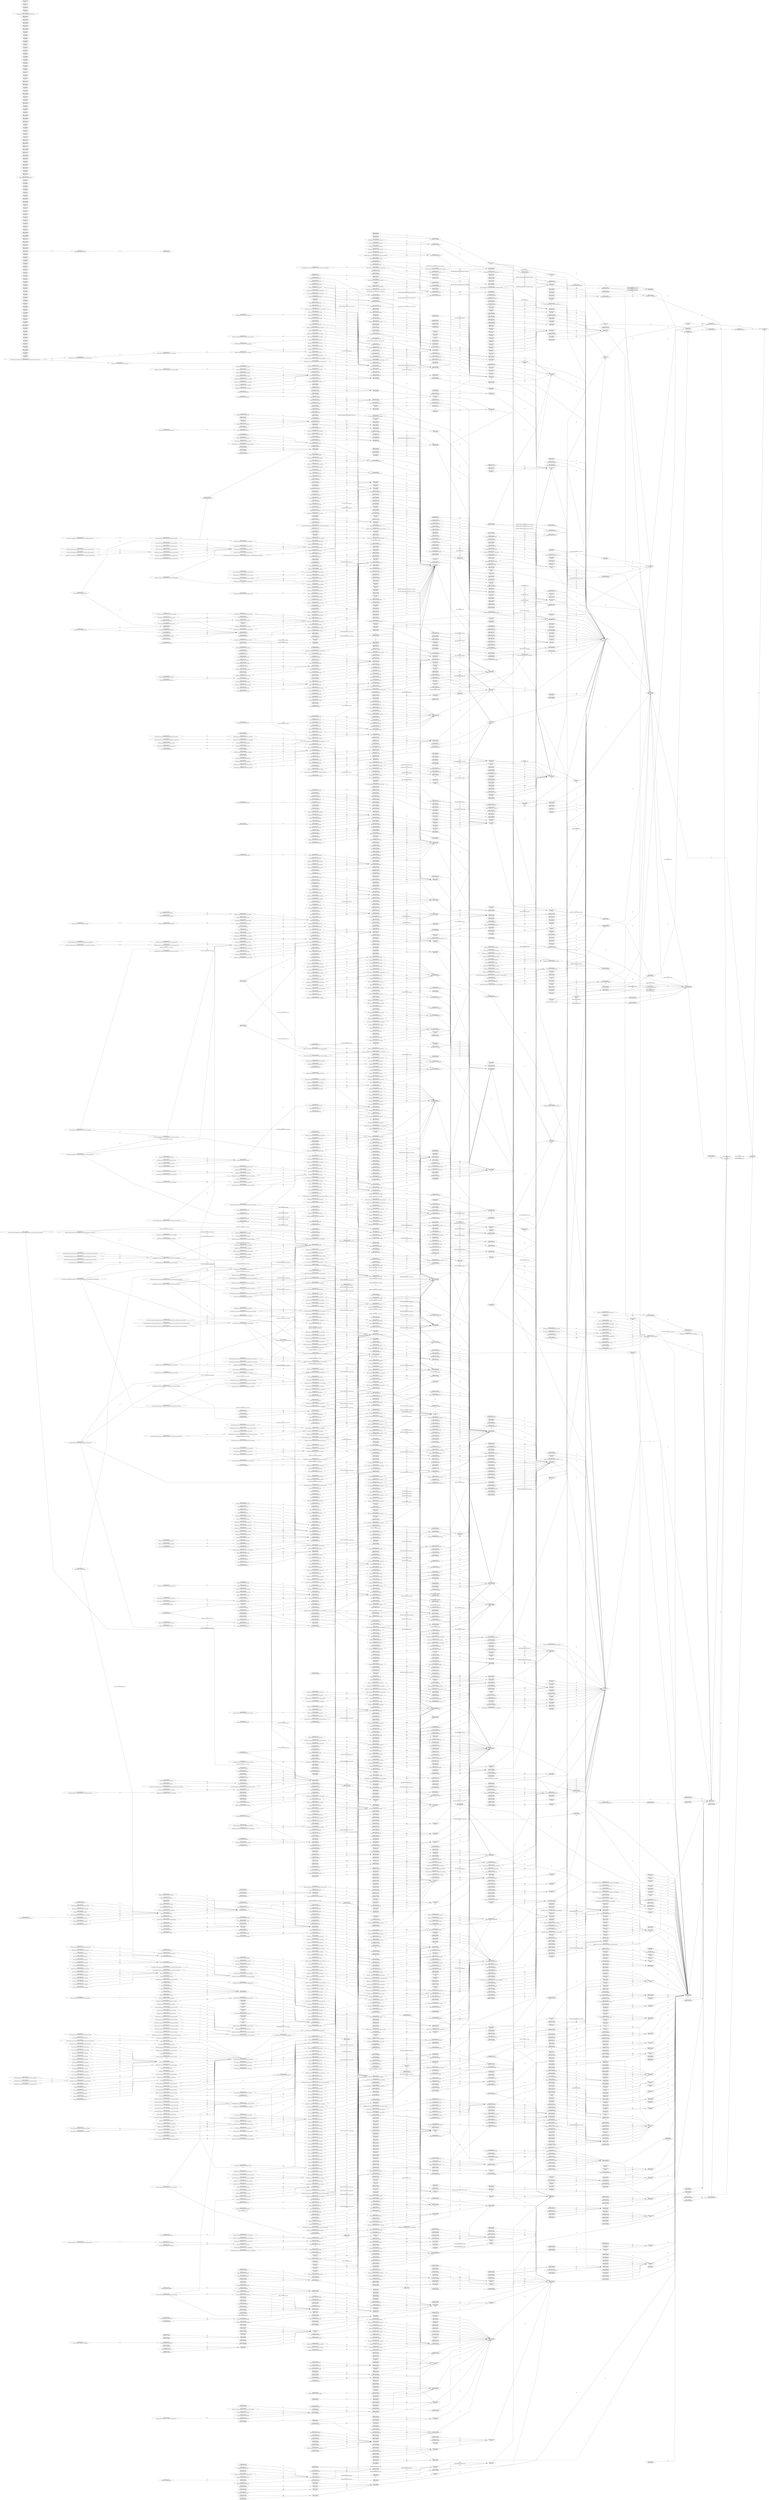 digraph G {
  splines=polyline;
  rankdir=LR;
  "CHMO_0001309" [ label="\"CHMO_0001309\"@
breath-figure templating" shape="ellipse" ];
  "CHMO_0001308" [ label="\"CHMO_0001308\"@
templated self-assembly" shape="ellipse" ];
  "CHMO_0001307" [ label="\"CHMO_0001307\"@
molecular self-assambly" shape="ellipse" ];
  "CHMO_0001306" [ label="\"CHMO_0001306\"@
evaporation-induced self-assembly" shape="ellipse" ];
  "CHMO_0001305" [ label="\"CHMO_0001305\"@
self-assembly" shape="ellipse" ];
  "CHMO_0002636" [ label="\"CHMO_0002636\"@
superconducting quantum interference device" shape="ellipse" ];
  "CHMO_0002637" [ label="\"CHMO_0002637\"@
surface-initiated polymerisation" shape="ellipse" ];
  "CHMO_0002638" [ label="\"CHMO_0002638\"@
electrostatic force microscopy" shape="ellipse" ];
  "CHMO_0002639" [ label="\"CHMO_0002639\"@
micro-Raman spectrum" shape="ellipse" ];
  "FIX_0000962" [ label="\"FIX_0000962\"@
FIX_0000962" shape="ellipse" ];
  "FIX_0000963" [ label="\"FIX_0000963\"@
FIX_0000963" shape="ellipse" ];
  "CHMO_0002640" [ label="\"CHMO_0002640\"@
thermal desorption-gas chromatography mass spectrometry" shape="ellipse" ];
  "CHMO_0002641" [ label="\"CHMO_0002641\"@
electrostatic force microscopy image" shape="ellipse" ];
  "CHMO_0002642" [ label="\"CHMO_0002642\"@
dilatometry" shape="ellipse" ];
  "CHMO_0002643" [ label="\"CHMO_0002643\"@
Ragone plot" shape="ellipse" ];
  "CHMO_0002644" [ label="\"CHMO_0002644\"@
dispersion polymerisation" shape="ellipse" ];
  "CHMO_0002645" [ label="\"CHMO_0002645\"@
distillation precipitation copolymerisation" shape="ellipse" ];
  "CHMO_0002646" [ label="\"CHMO_0002646\"@
Walden plot" shape="ellipse" ];
  "CHMO_0001315" [ label="\"CHMO_0001315\"@
aerosol-assisted chemical vapour deposition" shape="ellipse" ];
  "CHMO_0001314" [ label="\"CHMO_0001314\"@
chemical vapour deposition" shape="ellipse" ];
  "CHMO_0001313" [ label="\"CHMO_0001313\"@
sol--gel method" shape="ellipse" ];
  "CHMO_0001312" [ label="\"CHMO_0001312\"@
chemical solution deposition" shape="ellipse" ];
  "CHMO_0001311" [ label="\"CHMO_0001311\"@
atomic layer deposition" shape="ellipse" ];
  "CHMO_0001310" [ label="\"CHMO_0001310\"@
sample deposition" shape="ellipse" ];
  "CHMO_0001319" [ label="\"CHMO_0001319\"@
hot wire chemical vapour deposition" shape="ellipse" ];
  "CHMO_0001318" [ label="\"CHMO_0001318\"@
direct liquid injection chemical vapour deposition" shape="ellipse" ];
  "CHMO_0001317" [ label="\"CHMO_0001317\"@
atomic layer chemical vapour deposition" shape="ellipse" ];
  "CHMO_0001316" [ label="\"CHMO_0001316\"@
atmospheric-pressure chemical vapour deposition" shape="ellipse" ];
  "CHMO_0002647" [ label="\"CHMO_0002647\"@
X-ray spectrometer" shape="ellipse" ];
  "CHMO_0002648" [ label="\"CHMO_0002648\"@
X-ray photoelectron spectrometer" shape="ellipse" ];
  "CHMO_0002649" [ label="\"CHMO_0002649\"@
scanning transmission electron microscope" shape="ellipse" ];
  "CHMO_0002650" [ label="\"CHMO_0002650\"@
positive ion matrix-assisted laser desorption--ionisation time-of-flight mass spectrometry" shape="ellipse" ];
  "CHMO_0002651" [ label="\"CHMO_0002651\"@
thermogravimetry-differential thermal analysis" shape="ellipse" ];
  "CHMO_0002652" [ label="\"CHMO_0002652\"@
chemical vapour transport" shape="ellipse" ];
  "IAO_0000005" [ label="\"IAO_0000005\"@
objective specification" shape="ellipse" ];
  "CHMO_0002653" [ label="\"CHMO_0002653\"@
surface-assisted chemical vapour transport" shape="ellipse" ];
  "CHMO_0002654" [ label="\"CHMO_0002654\"@
bright-field transmission electron micrograph" shape="ellipse" ];
  "CHMO_0002655" [ label="\"CHMO_0002655\"@
dark-field transmission electron micrograph" shape="ellipse" ];
  "CHMO_0002656" [ label="\"CHMO_0002656\"@
environmental scanning electron microscope" shape="ellipse" ];
  "CHMO_0002657" [ label="\"CHMO_0002657\"@
ion trap mass spectrometer" shape="ellipse" ];
  "CHMO_0001326" [ label="\"CHMO_0001326\"@
microwave plasma-assisted chemical vapour deposition" shape="ellipse" ];
  "CHMO_0001325" [ label="\"CHMO_0001325\"@
plasma-assisted chemical vapour deposition" shape="ellipse" ];
  "CHMO_0001324" [ label="\"CHMO_0001324\"@
metal--organic chemical vapour deposition" shape="ellipse" ];
  "CHMO_0001323" [ label="\"CHMO_0001323\"@
ultrahigh vacuum chemical vapour deposition" shape="ellipse" ];
  "CHMO_0001322" [ label="\"CHMO_0001322\"@
low-pressure chemical vapour deposition" shape="ellipse" ];
  "CHMO_0001321" [ label="\"CHMO_0001321\"@
laser chemical vapour deposition" shape="ellipse" ];
  "CHMO_0001320" [ label="\"CHMO_0001320\"@
hybrid physical--chemical vapour deposition" shape="ellipse" ];
  "CHMO_0001329" [ label="\"CHMO_0001329\"@
dry deposition" shape="ellipse" ];
  "CHMO_0001328" [ label="\"CHMO_0001328\"@
rapid thermal chemical vapour deposition" shape="ellipse" ];
  "CHMO_0001327" [ label="\"CHMO_0001327\"@
remote plasma-enhanced chemical vapour deposition" shape="ellipse" ];
  "CHMO_0002658" [ label="\"CHMO_0002658\"@
linear quadrupole ion trap Fourier transform ion cyclotron resonance mass spectrometer" shape="ellipse" ];
  "CHMO_0002659" [ label="\"CHMO_0002659\"@
linear quadrupole mass spectrometer" shape="ellipse" ];
  "CHMO_0002661" [ label="\"CHMO_0002661\"@
atomic force infrared microscopy" shape="ellipse" ];
  "CHMO_0002662" [ label="\"CHMO_0002662\"@
scattering near-field optical microscopy" shape="ellipse" ];
  "CHMO_0002663" [ label="\"CHMO_0002663\"@
infrared scattering near-field optical microscopy" shape="ellipse" ];
  "CHMO_0002664" [ label="\"CHMO_0002664\"@
backscattering near-field optical microscopy" shape="ellipse" ];
  "CHMO_0002665" [ label="\"CHMO_0002665\"@
photothermal infrared microscopy" shape="ellipse" ];
  "CHMO_0002666" [ label="\"CHMO_0002666\"@
standard atomic force infrared microscopy" shape="ellipse" ];
  "CHMO_0002667" [ label="\"CHMO_0002667\"@
surface atomic force infrared microscopy" shape="ellipse" ];
  "CHMO_0002668" [ label="\"CHMO_0002668\"@
atomic force microscopy infrared image" shape="ellipse" ];
  "CHMO_0000006" [ label="\"CHMO_0000006\"@
high-speed chrono-amperometry" shape="ellipse" ];
  "CHMO_0001337" [ label="\"CHMO_0001337\"@
atomic layer epitaxy" shape="ellipse" ];
  "CHMO_0000005" [ label="\"CHMO_0000005\"@
chrono-amperometry" shape="ellipse" ];
  "CHMO_0001336" [ label="\"CHMO_0001336\"@
epitaxy" shape="ellipse" ];
  "CHMO_0000004" [ label="\"CHMO_0000004\"@
amperometry" shape="ellipse" ];
  "CHMO_0001335" [ label="\"CHMO_0001335\"@
single-metal deposition" shape="ellipse" ];
  "CHMO_0000003" [ label="\"CHMO_0000003\"@
electrochemical analysis" shape="ellipse" ];
  "CHMO_0001334" [ label="\"CHMO_0001334\"@
μlti-metal deposition" shape="ellipse" ];
  "CHMO_0000002" [ label="\"CHMO_0000002\"@
gravimetric sorption analysis" shape="ellipse" ];
  "CHMO_0001333" [ label="\"CHMO_0001333\"@
electroless metal deposition" shape="ellipse" ];
  "CHMO_0000001" [ label="\"CHMO_0000001\"@
colorimetry" shape="ellipse" ];
  "CHMO_0001332" [ label="\"CHMO_0001332\"@
photoelectrochemical deposition" shape="ellipse" ];
  "CHMO_0000000" [ label="\"CHMO_0000000\"@
CHMO_0000000" shape="ellipse" ];
  "CHMO_0001331" [ label="\"CHMO_0001331\"@
electrochemical deposition" shape="ellipse" ];
  "CHMO_0001330" [ label="\"CHMO_0001330\"@
electrophoretic deposition" shape="ellipse" ];
  "CHMO_0002660" [ label="\"CHMO_0002660\"@
chemical force microscopy" shape="ellipse" ];
  "CHMO_0000009" [ label="\"CHMO_0000009\"@
direct current amperometry" shape="ellipse" ];
  "CHMO_0000008" [ label="\"CHMO_0000008\"@
constant potential amperometry" shape="ellipse" ];
  "CHMO_0001339" [ label="\"CHMO_0001339\"@
homoepitaxy" shape="ellipse" ];
  "CHMO_0000007" [ label="\"CHMO_0000007\"@
potential step chrono-amperometry" shape="ellipse" ];
  "CHMO_0001338" [ label="\"CHMO_0001338\"@
heteroepitaxy" shape="ellipse" ];
  "CHMO_0002669" [ label="\"CHMO_0002669\"@
contact mode atomic force microscopy" shape="ellipse" ];
  "CHMO_0001340" [ label="\"CHMO_0001340\"@
liquid-phase epitaxy" shape="ellipse" ];
  "CHMO_0002672" [ label="\"CHMO_0002672\"@
desorption measurements" shape="ellipse" ];
  "CHMO_0002673" [ label="\"CHMO_0002673\"@
thermal desorption spectroscopy" shape="ellipse" ];
  "CHMO_0002674" [ label="\"CHMO_0002674\"@
thermal desorption spectrum" shape="ellipse" ];
  "CHMO_0002675" [ label="\"CHMO_0002675\"@
electronic sum-frequency generation spectroscopy" shape="ellipse" ];
  "CHMO_0002676" [ label="\"CHMO_0002676\"@
alternating current force spectroscopy" shape="ellipse" ];
  "CHMO_0002677" [ label="\"CHMO_0002677\"@
coulometer" shape="ellipse" ];
  "CHMO_0002678" [ label="\"CHMO_0002678\"@
Karl-Fischer coulometric titration" shape="ellipse" ];
  "CHMO_0002679" [ label="\"CHMO_0002679\"@
Karl--Fischer coulometer" shape="ellipse" ];
  "CHMO_0000017" [ label="\"CHMO_0000017\"@
chrono-potentiometry" shape="ellipse" ];
  "CHMO_0001348" [ label="\"CHMO_0001348\"@
metal--organic vapour-phase epitaxy" shape="ellipse" ];
  "CHMO_0000016" [ label="\"CHMO_0000016\"@
potentiometry" shape="ellipse" ];
  "CHMO_0001347" [ label="\"CHMO_0001347\"@
hydride vapour-phase epitaxy" shape="ellipse" ];
  "CHMO_0000015" [ label="\"CHMO_0000015\"@
potentiostatic coulometry" shape="ellipse" ];
  "CHMO_0001346" [ label="\"CHMO_0001346\"@
vapour-phase epitaxy" shape="ellipse" ];
  "CHMO_0000014" [ label="\"CHMO_0000014\"@
chrono-coulometry" shape="ellipse" ];
  "CHMO_0001345" [ label="\"CHMO_0001345\"@
solid-phase epitaxy" shape="ellipse" ];
  "CHMO_0000013" [ label="\"CHMO_0000013\"@
amperostatic coulometry" shape="ellipse" ];
  "CHMO_0001344" [ label="\"CHMO_0001344\"@
solid-source molecular beam epitaxy" shape="ellipse" ];
  "CHMO_0000012" [ label="\"CHMO_0000012\"@
coulometry" shape="ellipse" ];
  "CHMO_0001343" [ label="\"CHMO_0001343\"@
metal--organic molecular beam epitaxy" shape="ellipse" ];
  "CHMO_0000011" [ label="\"CHMO_0000011\"@
high-frequency conductometry" shape="ellipse" ];
  "CHMO_0001342" [ label="\"CHMO_0001342\"@
gas-source molecular beam epitaxy" shape="ellipse" ];
  "CHMO_0002670" [ label="\"CHMO_0002670\"@
scanning spreading resistance microscopy" shape="ellipse" ];
  "CHMO_0000010" [ label="\"CHMO_0000010\"@
conductometry" shape="ellipse" ];
  "CHMO_0001341" [ label="\"CHMO_0001341\"@
molecular beam epitaxy" shape="ellipse" ];
  "CHMO_0002671" [ label="\"CHMO_0002671\"@
inverse gas chromatography" shape="ellipse" ];
  "CHMO_0000899" [ label="\"CHMO_0000899\"@
diffuse reflectance ultraviolet--visible spectrophotometry" shape="ellipse" ];
  "CHMO_0000898" [ label="\"CHMO_0000898\"@
saturation transfer double difference nuclear magnetic resonance spectroscopy" shape="ellipse" ];
  "FIX_0000920" [ label="\"FIX_0000920\"@
FIX_0000920" shape="ellipse" ];
  "FIX_0000921" [ label="\"FIX_0000921\"@
FIX_0000921" shape="ellipse" ];
  "FIX_0000924" [ label="\"FIX_0000924\"@
FIX_0000924" shape="ellipse" ];
  "CHMO_0002600" [ label="\"CHMO_0002600\"@
amplitude-modulation atomic force microscopy" shape="ellipse" ];
  "CHMO_0002601" [ label="\"CHMO_0002601\"@
confocal laser scanning micrograph" shape="ellipse" ];
  "FIX_0000926" [ label="\"FIX_0000926\"@
FIX_0000926" shape="ellipse" ];
  "CHMO_0002602" [ label="\"CHMO_0002602\"@
photocurrent spectroscopy" shape="ellipse" ];
  "FIX_0000927" [ label="\"FIX_0000927\"@
FIX_0000927" shape="ellipse" ];
  "CHMO_0002603" [ label="\"CHMO_0002603\"@
intensity-modulated photocurrent spectroscopy" shape="ellipse" ];
  "CHMO_0002604" [ label="\"CHMO_0002604\"@
photovoltage spectroscopy" shape="ellipse" ];
  "CHMO_0002605" [ label="\"CHMO_0002605\"@
intensity-modulated photovoltage spectroscopy" shape="ellipse" ];
  "CHMO_0002606" [ label="\"CHMO_0002606\"@
suspension polymerisation" shape="ellipse" ];
  "CHMO_0002607" [ label="\"CHMO_0002607\"@
micromanipulator" shape="ellipse" ];
  "FIX_0000931" [ label="\"FIX_0000931\"@
FIX_0000931" shape="ellipse" ];
  "CHMO_0002608" [ label="\"CHMO_0002608\"@
piezo-driven micromanipulator" shape="ellipse" ];
  "CHMO_0002609" [ label="\"CHMO_0002609\"@
graphitisation" shape="ellipse" ];
  "BFO_0000040" [ label="\"BFO_0000040\"@
material entity" shape="ellipse" ];
  "CHMO_0002610" [ label="\"CHMO_0002610\"@
transmission electron microscope grid" shape="ellipse" ];
  "CHMO_0002611" [ label="\"CHMO_0002611\"@
field-emission transmission electron microscopy" shape="ellipse" ];
  "CHMO_0002612" [ label="\"CHMO_0002612\"@
fluorescence-detected circular dichrosim spectrum" shape="ellipse" ];
  "CHMO_0002613" [ label="\"CHMO_0002613\"@
aberration-corrected transmission electron microscopy" shape="ellipse" ];
  "CHMO_0002614" [ label="\"CHMO_0002614\"@
weak-beam dark-field electron microscopy" shape="ellipse" ];
  "CHMO_0002615" [ label="\"CHMO_0002615\"@
weak-beam dark-field transmission electron microscopy" shape="ellipse" ];
  "CHMO_0002616" [ label="\"CHMO_0002616\"@
weak-beam dark-field transmission electron micrograph" shape="ellipse" ];
  "CHMO_0002617" [ label="\"CHMO_0002617\"@
X-ray photon correlation spectroscopy" shape="ellipse" ];
  "CHMO_0002618" [ label="\"CHMO_0002618\"@
aberration-corrected transmission electron micrograph" shape="ellipse" ];
  "CHMO_0002619" [ label="\"CHMO_0002619\"@
high-angular annular dark-field scanning transmission electron micrograph" shape="ellipse" ];
  "FIX_0000943" [ label="\"FIX_0000943\"@
FIX_0000943" shape="ellipse" ];
  "CHMO_0002620" [ label="\"CHMO_0002620\"@
high-resolution scanning electron micrograph" shape="ellipse" ];
  "CHMO_0002621" [ label="\"CHMO_0002621\"@
CHMO_0002621" shape="ellipse" ];
  "CHMO_0002622" [ label="\"CHMO_0002622\"@
diffuse reflectance spectrum" shape="ellipse" ];
  "IAO_0000033" [ label="\"IAO_0000033\"@
directive information entity" shape="ellipse" ];
  "CHMO_0002623" [ label="\"CHMO_0002623\"@
X-band electron spin resonance spectroscopy" shape="ellipse" ];
  "CHMO_0002624" [ label="\"CHMO_0002624\"@
X-band electron spin resonance spectrum" shape="ellipse" ];
  "IAO_0000030" [ label="\"IAO_0000030\"@
information content entity" shape="ellipse" ];
  "CHMO_0002625" [ label="\"CHMO_0002625\"@
particle-beam/hollow-cathode atomic emission spectroscopy" shape="ellipse" ];
  "CHMO_0002626" [ label="\"CHMO_0002626\"@
hollow-cathode atomic emission spectroscopy" shape="ellipse" ];
  "CHMO_0002627" [ label="\"CHMO_0002627\"@
infrared--visible sum-frequency generation spectroscopy" shape="ellipse" ];
  "CHMO_0002628" [ label="\"CHMO_0002628\"@
sum-frequency generation spectrum" shape="ellipse" ];
  "CHMO_0002629" [ label="\"CHMO_0002629\"@
Brust method" shape="ellipse" ];
  "CHMO_0002630" [ label="\"CHMO_0002630\"@
anomalous wide-angle X-ray scattering" shape="ellipse" ];
  "IAO_0000027" [ label="\"IAO_0000027\"@
data item" shape="ellipse" ];
  "CHMO_0002631" [ label="\"CHMO_0002631\"@
rotating-disk voltammetry" shape="ellipse" ];
  "CHMO_0002632" [ label="\"CHMO_0002632\"@
rotating-disk electrode" shape="ellipse" ];
  "CHMO_0002633" [ label="\"CHMO_0002633\"@
hydrodynamic voltammogram" shape="ellipse" ];
  "CHMO_0002634" [ label="\"CHMO_0002634\"@
azeotropic distillation" shape="ellipse" ];
  "CHMO_0002635" [ label="\"CHMO_0002635\"@
magnetometer" shape="ellipse" ];
  "CHMO_0001304" [ label="\"CHMO_0001304\"@
layer-by-layer assembly" shape="ellipse" ];
  "CHMO_0001303" [ label="\"CHMO_0001303\"@
Langμir--Blodgett assembly" shape="ellipse" ];
  "CHMO_0001302" [ label="\"CHMO_0001302\"@
assembly" shape="ellipse" ];
  "CHMO_0001301" [ label="\"CHMO_0001301\"@
synthesis method" shape="ellipse" ];
  "CHMO_0001300" [ label="\"CHMO_0001300\"@
sodium-23 solid-state nuclear magnetic resonance spectrum" shape="ellipse" ];
  "CHMO_0000859" [ label="\"CHMO_0000859\"@
thermogravimetry-Fourier transform infrared spectroscopy" shape="ellipse" ];
  "CHMO_0000858" [ label="\"CHMO_0000858\"@
phosphorus-31 magic angle spinning nuclear magnetic resonance spectrum" shape="ellipse" ];
  "CHMO_0000857" [ label="\"CHMO_0000857\"@
carbon-13 magic angle spinning nuclear magnetic resonance spectrum" shape="ellipse" ];
  "CHMO_0000856" [ label="\"CHMO_0000856\"@
magic angle spinning nuclear magnetic resonance spectrum" shape="ellipse" ];
  "CHMO_0000855" [ label="\"CHMO_0000855\"@
31P magic angle spinning nuclear magnetic resonance spectroscopy" shape="ellipse" ];
  "CHMO_0000854" [ label="\"CHMO_0000854\"@
Auger spectrum" shape="ellipse" ];
  "CHMO_0000864" [ label="\"CHMO_0000864\"@
luminescence spectrum" shape="ellipse" ];
  "CHMO_0000863" [ label="\"CHMO_0000863\"@
positron annihilation lifetime spectroscopy" shape="ellipse" ];
  "CHMO_0000862" [ label="\"CHMO_0000862\"@
high-resolution X-ray diffraction" shape="ellipse" ];
  "CHMO_0000861" [ label="\"CHMO_0000861\"@
high-temperature X-ray diffraction" shape="ellipse" ];
  "CHMO_0000860" [ label="\"CHMO_0000860\"@
thermogravimetry-mass spectrometry" shape="ellipse" ];
  "CHMO_0000869" [ label="\"CHMO_0000869\"@
surface-enhanced laser desorption--ionisation time-of-flight mass spectrometry" shape="ellipse" ];
  "CHMO_0000868" [ label="\"CHMO_0000868\"@
sol--gel-assisted laser desorption-ionisation time-of-flight mass spectrometry" shape="ellipse" ];
  "CHMO_0000867" [ label="\"CHMO_0000867\"@
low-temperature photoluminescence spectrum" shape="ellipse" ];
  "CHMO_0000866" [ label="\"CHMO_0000866\"@
room-temperature photoluminescence spectrum" shape="ellipse" ];
  "CHMO_0000865" [ label="\"CHMO_0000865\"@
photoluminescence spectrum" shape="ellipse" ];
  "CHEBI_50796" [ label="\"CHEBI_50796\"@
nanotube" shape="ellipse" ];
  "CHEBI_50795" [ label="\"CHEBI_50795\"@
nanostructure" shape="ellipse" ];
  "CHMO_0000875" [ label="\"CHMO_0000875\"@
electrochemical surface-enhanced Raman spectroscopy" shape="ellipse" ];
  "CHMO_0000874" [ label="\"CHMO_0000874\"@
conductive atomic force microscopy" shape="ellipse" ];
  "CHMO_0000873" [ label="\"CHMO_0000873\"@
ion-exchange chromatography-inductively coupled plasma mass spectrometry" shape="ellipse" ];
  "CHMO_0000872" [ label="\"CHMO_0000872\"@
gas chromatography-inductively coupled plasma mass spectrometry" shape="ellipse" ];
  "CHMO_0000871" [ label="\"CHMO_0000871\"@
dynamic reaction cell inductively coupled plasma mass spectrometry" shape="ellipse" ];
  "CHMO_0000870" [ label="\"CHMO_0000870\"@
near-infrared Raman spectroscopy" shape="ellipse" ];
  "CHMO_0000879" [ label="\"CHMO_0000879\"@
high-frequency electron spin resonance spectroscopy" shape="ellipse" ];
  "CHMO_0000878" [ label="\"CHMO_0000878\"@
microphotoluminescence spectroscopy" shape="ellipse" ];
  "CHMO_0000877" [ label="\"CHMO_0000877\"@
time-resolved X-ray diffraction" shape="ellipse" ];
  "CHMO_0000876" [ label="\"CHMO_0000876\"@
Fourier transform electrochemical-induced impedance spectroscopy" shape="ellipse" ];
  "FIX_0000906" [ label="\"FIX_0000906\"@
FIX_0000906" shape="ellipse" ];
  "FIX_0000907" [ label="\"FIX_0000907\"@
FIX_0000907" shape="ellipse" ];
  "CHMO_0000886" [ label="\"CHMO_0000886\"@
dual-inlet isotope ratio mass spectrometry" shape="ellipse" ];
  "CHMO_0000885" [ label="\"CHMO_0000885\"@
surface-enhanced chiral Raman spectroscopy" shape="ellipse" ];
  "CHMO_0000884" [ label="\"CHMO_0000884\"@
electrospray-assisted laser desorption-ionisation mass spectrometry" shape="ellipse" ];
  "CHMO_0000883" [ label="\"CHMO_0000883\"@
plasma-assisted desorption--ionisation mass spectrometry" shape="ellipse" ];
  "CHMO_0000882" [ label="\"CHMO_0000882\"@
longitudinally detected electron spin resonance spectroscopy" shape="ellipse" ];
  "CHMO_0000881" [ label="\"CHMO_0000881\"@
saturation-transfer electron spin resonance spectroscopy" shape="ellipse" ];
  "CHMO_0000880" [ label="\"CHMO_0000880\"@
low-frequency electron spin resonance spectroscopy" shape="ellipse" ];
  "CHMO_0000889" [ label="\"CHMO_0000889\"@
proton-decoupled 31P nuclear magnetic resonance spectroscopy" shape="ellipse" ];
  "CHMO_0000888" [ label="\"CHMO_0000888\"@
proton-decoupled nuclear magnetic resonance spectroscopy" shape="ellipse" ];
  "CHMO_0000887" [ label="\"CHMO_0000887\"@
continuous-flow isotope ratio mass spectrometry" shape="ellipse" ];
  "FIX_0000913" [ label="\"FIX_0000913\"@
FIX_0000913" shape="ellipse" ];
  "CHMO_0000897" [ label="\"CHMO_0000897\"@
saturation transfer difference nuclear magnetic resonance spectroscopy" shape="ellipse" ];
  "CHMO_0000896" [ label="\"CHMO_0000896\"@
rotational-echo double-resonance spectroscopy" shape="ellipse" ];
  "CHMO_0000895" [ label="\"CHMO_0000895\"@
transmission high-energy electron diffraction data" shape="ellipse" ];
  "CHMO_0000894" [ label="\"CHMO_0000894\"@
electron diffraction data" shape="ellipse" ];
  "CHMO_0000893" [ label="\"CHMO_0000893\"@
proton-decoupled carbon-13 nuclear magnetic resonance spectrum" shape="ellipse" ];
  "CHMO_0000892" [ label="\"CHMO_0000892\"@
proton-decoupled phosphorus-31 nuclear magnetic resonance spectrum" shape="ellipse" ];
  "CHMO_0000891" [ label="\"CHMO_0000891\"@
proton-decoupled nuclear magnetic resonance spectrum" shape="ellipse" ];
  "CHMO_0000890" [ label="\"CHMO_0000890\"@
proton-decoupled 13C nuclear magnetic resonance spectroscopy" shape="ellipse" ];
  "CHMO_0000817" [ label="\"CHMO_0000817\"@
impedance spectrum" shape="ellipse" ];
  "CHMO_0000816" [ label="\"CHMO_0000816\"@
gamma-ray spectrum" shape="ellipse" ];
  "CHMO_0000815" [ label="\"CHMO_0000815\"@
fluorescence spectrum" shape="ellipse" ];
  "CHMO_0000814" [ label="\"CHMO_0000814\"@
corrected emission spectrum" shape="ellipse" ];
  "CHMO_0000813" [ label="\"CHMO_0000813\"@
emission spectrum" shape="ellipse" ];
  "CHMO_0000812" [ label="\"CHMO_0000812\"@
electrospray ionisation mass spectrum" shape="ellipse" ];
  "CHMO_0000811" [ label="\"CHMO_0000811\"@
electronic spectrum" shape="ellipse" ];
  "CHMO_0000810" [ label="\"CHMO_0000810\"@
electron energy-loss spectrum" shape="ellipse" ];
  "FIX_0000089" [ label="\"FIX_0000089\"@
FIX_0000089" shape="ellipse" ];
  "CHMO_0000819" [ label="\"CHMO_0000819\"@
microspectrum" shape="ellipse" ];
  "CHMO_0000818" [ label="\"CHMO_0000818\"@
infrared spectrum" shape="ellipse" ];
  "CHMO_0000820" [ label="\"CHMO_0000820\"@
microwave spectrum" shape="ellipse" ];
  "CHMO_0000828" [ label="\"CHMO_0000828\"@
time-of-flight mass spectrum" shape="ellipse" ];
  "CHMO_0000827" [ label="\"CHMO_0000827\"@
thermospray mass spectrum" shape="ellipse" ];
  "CHMO_0000826" [ label="\"CHMO_0000826\"@
13C magic angle spinning nuclear magnetic resonance spectroscopy" shape="ellipse" ];
  "CHMO_0000825" [ label="\"CHMO_0000825\"@
surface plasmon resonance spectrum" shape="ellipse" ];
  "CHMO_0000824" [ label="\"CHMO_0000824\"@
rotational spectrum" shape="ellipse" ];
  "FIX_0000097" [ label="\"FIX_0000097\"@
FIX_0000097" shape="ellipse" ];
  "CHMO_0000823" [ label="\"CHMO_0000823\"@
Raman spectrum" shape="ellipse" ];
  "CHMO_0000822" [ label="\"CHMO_0000822\"@
photoelectron spectrum" shape="ellipse" ];
  "CHMO_0000821" [ label="\"CHMO_0000821\"@
photoacoustic spectrum" shape="ellipse" ];
  "FIX_0000098" [ label="\"FIX_0000098\"@
FIX_0000098" shape="ellipse" ];
  "CHMO_0000829" [ label="\"CHMO_0000829\"@
vibrational spectrum" shape="ellipse" ];
  "CHMO_0000831" [ label="\"CHMO_0000831\"@
action spectrum" shape="ellipse" ];
  "CHMO_0000830" [ label="\"CHMO_0000830\"@
X-ray spectrum" shape="ellipse" ];
  "CHMO_0000839" [ label="\"CHMO_0000839\"@
phosphorus-31 nuclear magnetic resonance spectrum" shape="ellipse" ];
  "CHMO_0000838" [ label="\"CHMO_0000838\"@
proton nuclear magnetic resonance spectrum" shape="ellipse" ];
  "CHMO_0000837" [ label="\"CHMO_0000837\"@
carbon-13 nuclear magnetic resonance spectrum" shape="ellipse" ];
  "CHMO_0000836" [ label="\"CHMO_0000836\"@
electron spin resonance spectrum" shape="ellipse" ];
  "CHMO_0000835" [ label="\"CHMO_0000835\"@
nuclear magnetic resonance spectrum" shape="ellipse" ];
  "CHMO_0000834" [ label="\"CHMO_0000834\"@
excitation-emission spectrum" shape="ellipse" ];
  "CHMO_0000833" [ label="\"CHMO_0000833\"@
excitation spectrum" shape="ellipse" ];
  "CHMO_0000832" [ label="\"CHMO_0000832\"@
conversion spectrum" shape="ellipse" ];
  "CHMO_0000842" [ label="\"CHMO_0000842\"@
ultraviolet--visible spectrum" shape="ellipse" ];
  "CHMO_0000841" [ label="\"CHMO_0000841\"@
phosphorescence spectrum" shape="ellipse" ];
  "CHMO_0000840" [ label="\"CHMO_0000840\"@
Mossbauer spectrum" shape="ellipse" ];
  "CHMO_0000849" [ label="\"CHMO_0000849\"@
crystallographic data" shape="ellipse" ];
  "CHMO_0000848" [ label="\"CHMO_0000848\"@
selenium-77 nuclear magnetic resonance spectrum" shape="ellipse" ];
  "CHMO_0000847" [ label="\"CHMO_0000847\"@
vanadium-51 nuclear magnetic resonance spectrum" shape="ellipse" ];
  "CHMO_0000846" [ label="\"CHMO_0000846\"@
sulfur-33 nuclear magnetic resonance spectrum" shape="ellipse" ];
  "CHMO_0000845" [ label="\"CHMO_0000845\"@
fluorine-19 nuclear magnetic resonance spectrum" shape="ellipse" ];
  "CHMO_0000844" [ label="\"CHMO_0000844\"@
nitrogen-15 nuclear magnetic resonance spectrum" shape="ellipse" ];
  "CHMO_0000843" [ label="\"CHMO_0000843\"@
boron-11 nuclear magnetic resonance spectrum" shape="ellipse" ];
  "OBI_0000443" [ label="\"OBI_0000443\"@
analyte assay" shape="ellipse" ];
  "CHMO_0000853" [ label="\"CHMO_0000853\"@
Fourier transform infrared spectrum" shape="ellipse" ];
  "CHMO_0000852" [ label="\"CHMO_0000852\"@
single-crystal X-ray diffraction data" shape="ellipse" ];
  "CHMO_0000851" [ label="\"CHMO_0000851\"@
powder X-ray diffraction data" shape="ellipse" ];
  "CHMO_0000850" [ label="\"CHMO_0000850\"@
X-ray diffraction data" shape="ellipse" ];
  "FIX_0000041" [ label="\"FIX_0000041\"@
FIX_0000041" shape="ellipse" ];
  "FIX_0000048" [ label="\"FIX_0000048\"@
FIX_0000048" shape="ellipse" ];
  "FIX_0000051" [ label="\"FIX_0000051\"@
FIX_0000051" shape="ellipse" ];
  "FIX_0000053" [ label="\"FIX_0000053\"@
FIX_0000053" shape="ellipse" ];
  "FIX_0000054" [ label="\"FIX_0000054\"@
FIX_0000054" shape="ellipse" ];
  "CHEBI_50825" [ label="\"CHEBI_50825\"@
gold nanoparticle" shape="ellipse" ];
  "CHMO_0000806" [ label="\"CHMO_0000806\"@
mass spectrum" shape="ellipse" ];
  "CHMO_0000805" [ label="\"CHMO_0000805\"@
beta-particle spectrum" shape="ellipse" ];
  "CHMO_0000804" [ label="\"CHMO_0000804\"@
atomic spectrum" shape="ellipse" ];
  "CHMO_0000803" [ label="\"CHMO_0000803\"@
alpha-particle spectrum" shape="ellipse" ];
  "CHMO_0000802" [ label="\"CHMO_0000802\"@
acoustic emission spectrum" shape="ellipse" ];
  "CHMO_0000801" [ label="\"CHMO_0000801\"@
absorption spectrum" shape="ellipse" ];
  "CHMO_0000800" [ label="\"CHMO_0000800\"@
spectrum" shape="ellipse" ];
  "FIX_0000079" [ label="\"FIX_0000079\"@
FIX_0000079" shape="ellipse" ];
  "CHMO_0000809" [ label="\"CHMO_0000809\"@
atomic force spectrum" shape="ellipse" ];
  "CHMO_0000808" [ label="\"CHMO_0000808\"@
circular dichroism spectrum" shape="ellipse" ];
  "CHMO_0000807" [ label="\"CHMO_0000807\"@
chemical ionisation mass spectrum" shape="ellipse" ];
  "FIX_0000080" [ label="\"FIX_0000080\"@
FIX_0000080" shape="ellipse" ];
  "CHEBI_50803" [ label="\"CHEBI_50803\"@
nanoparticle" shape="ellipse" ];
  "FIX_0000002" [ label="\"FIX_0000002\"@
FIX_0000002" shape="ellipse" ];
  "FIX_0000001" [ label="\"FIX_0000001\"@
FIX_0000001" shape="ellipse" ];
  "FIX_0000005" [ label="\"FIX_0000005\"@
FIX_0000005" shape="ellipse" ];
  "FIX_0000011" [ label="\"FIX_0000011\"@
FIX_0000011" shape="ellipse" ];
  "FIX_0000012" [ label="\"FIX_0000012\"@
FIX_0000012" shape="ellipse" ];
  "FIX_0000015" [ label="\"FIX_0000015\"@
FIX_0000015" shape="ellipse" ];
  "FIX_0000016" [ label="\"FIX_0000016\"@
FIX_0000016" shape="ellipse" ];
  "FIX_0000033" [ label="\"FIX_0000033\"@
FIX_0000033" shape="ellipse" ];
  "FIX_0000032" [ label="\"FIX_0000032\"@
FIX_0000032" shape="ellipse" ];
  "FIX_0000034" [ label="\"FIX_0000034\"@
FIX_0000034" shape="ellipse" ];
  "CHMO_0001274" [ label="\"CHMO_0001274\"@
electrospray-ionisation quadrupole time-of-flight mass spectrometry" shape="ellipse" ];
  "CHMO_0001273" [ label="\"CHMO_0001273\"@
electron spin-echo envelope modulation spectrum" shape="ellipse" ];
  "CHMO_0001272" [ label="\"CHMO_0001272\"@
electron spin-echo envelope modulation" shape="ellipse" ];
  "CHMO_0001271" [ label="\"CHMO_0001271\"@
hyperfine sublevel correlation spectrum" shape="ellipse" ];
  "CHMO_0001270" [ label="\"CHMO_0001270\"@
continuous-wave electron spin resonance spectrum" shape="ellipse" ];
  "CHMO_0001279" [ label="\"CHMO_0001279\"@
nanoflow high-performance liquid chromatography" shape="ellipse" ];
  "CHMO_0001278" [ label="\"CHMO_0001278\"@
capillary high-performance liquid chromatography" shape="ellipse" ];
  "CHMO_0001277" [ label="\"CHMO_0001277\"@
reversed-phase high-performance liquid chromatography-inductively coupled plasma mass spectrometry" shape="ellipse" ];
  "CHMO_0001276" [ label="\"CHMO_0001276\"@
size-exclusion chromatography-high performance liquid chromatography" shape="ellipse" ];
  "CHMO_0001275" [ label="\"CHMO_0001275\"@
electrospray-ionisation quadrupole time-of-flight tandem mass spectrometry" shape="ellipse" ];
  "CHMO_0001285" [ label="\"CHMO_0001285\"@
gravimetric analysis" shape="ellipse" ];
  "CHMO_0001284" [ label="\"CHMO_0001284\"@
nanoflow high-performance liquid chromatography electrospray-ionisation quadrupole time-of-flight tandem mass spectrometry" shape="ellipse" ];
  "CHMO_0001283" [ label="\"CHMO_0001283\"@
reversed-phase nanoflow high-performance liquid chromatography-inductively coupled plasma mass spectrometry" shape="ellipse" ];
  "CHMO_0001282" [ label="\"CHMO_0001282\"@
nanoflow high-performance liquid chromatography-electrospray ionisation tandem mass spectrometry" shape="ellipse" ];
  "CHMO_0001281" [ label="\"CHMO_0001281\"@
nanoflow high-performance liquid chromatography-inductively coupled plasma mass spectrometry" shape="ellipse" ];
  "CHMO_0001280" [ label="\"CHMO_0001280\"@
reversed-phase nanoflow high-performance liquid chromatography" shape="ellipse" ];
  "CHMO_0001289" [ label="\"CHMO_0001289\"@
laser desorption--ionisation mass spectrum" shape="ellipse" ];
  "CHMO_0001288" [ label="\"CHMO_0001288\"@
sum-frequency generation spectroscopy" shape="ellipse" ];
  "CHMO_0001287" [ label="\"CHMO_0001287\"@
calorimeter" shape="ellipse" ];
  "CHMO_0001286" [ label="\"CHMO_0001286\"@
quartz crystal microgravimetry" shape="ellipse" ];
  "CHMO_0001296" [ label="\"CHMO_0001296\"@
23Na solid-state nuclear magnetic resonance spectroscopy" shape="ellipse" ];
  "CHMO_0001295" [ label="\"CHMO_0001295\"@
23Na nuclear magnetic resonance spectroscopy" shape="ellipse" ];
  "CHMO_0001294" [ label="\"CHMO_0001294\"@
thin-film X-ray diffraction" shape="ellipse" ];
  "CHMO_0001293" [ label="\"CHMO_0001293\"@
glancing-incidence X-ray reflectometry" shape="ellipse" ];
  "CHMO_0001292" [ label="\"CHMO_0001292\"@
vacuum deposition" shape="ellipse" ];
  "CHMO_0001291" [ label="\"CHMO_0001291\"@
pulse radiolysis time-resolved microwave conductivity" shape="ellipse" ];
  "CHMO_0001290" [ label="\"CHMO_0001290\"@
time-resolved microwave conductivity" shape="ellipse" ];
  "CHMO_0001299" [ label="\"CHMO_0001299\"@
solid-state nuclear magnetic resonance spectrum" shape="ellipse" ];
  "CHMO_0001298" [ label="\"CHMO_0001298\"@
sodium-23 magic angle spinning nuclear magnetic resonance spectrum" shape="ellipse" ];
  "CHMO_0001297" [ label="\"CHMO_0001297\"@
23Na magic angle spinning nuclear magnetic resonance spectroscopy" shape="ellipse" ];
  "CHEBI_33418" [ label="\"CHEBI_33418\"@
graphite" shape="ellipse" ];
  "BFO_0000140" [ label="\"BFO_0000140\"@
continuant fiat boundary" shape="ellipse" ];
  "CHEBI_46729" [ label="\"CHEBI_46729\"@
vitreous silica" shape="ellipse" ];
  "CHMO_0001229" [ label="\"CHMO_0001229\"@
catalymetric titration" shape="ellipse" ];
  "CHMO_0001228" [ label="\"CHMO_0001228\"@
calorimetric titration" shape="ellipse" ];
  "CHMO_0002559" [ label="\"CHMO_0002559\"@
three-dimensional nuclear Overhauser spectroscopy-heteronuclear single quantum coherence" shape="ellipse" ];
  "CHMO_0001230" [ label="\"CHMO_0001230\"@
chelatometric titration" shape="ellipse" ];
  "CHMO_0002562" [ label="\"CHMO_0002562\"@
nuclear Overhauser effect difference spectroscopy" shape="ellipse" ];
  "CHMO_0002563" [ label="\"CHMO_0002563\"@
HN(CO)CAHA" shape="ellipse" ];
  "CHMO_0002564" [ label="\"CHMO_0002564\"@
HCANNH" shape="ellipse" ];
  "CHMO_0002565" [ label="\"CHMO_0002565\"@
HNCAHA" shape="ellipse" ];
  "CHMO_0002566" [ label="\"CHMO_0002566\"@
four-dimensional HCCH-total correlation spectroscopy" shape="ellipse" ];
  "CHMO_0002567" [ label="\"CHMO_0002567\"@
gradient 13C--13C 1H--1H nuclear Overhauser spectroscopy" shape="ellipse" ];
  "CHMO_0002568" [ label="\"CHMO_0002568\"@
13C--13C edited 1H--1H nuclear Overhauser enhancement spectroscopy" shape="ellipse" ];
  "CHMO_0002569" [ label="\"CHMO_0002569\"@
13C--15N edited 1H--1H nuclear Overhauser enhancement spectroscopy" shape="ellipse" ];
  "CHMO_0001238" [ label="\"CHMO_0001238\"@
inversion recovery total correlation spectroscopy" shape="ellipse" ];
  "CHMO_0001237" [ label="\"CHMO_0001237\"@
confocal Raman microscope" shape="ellipse" ];
  "CHMO_0001236" [ label="\"CHMO_0001236\"@
CHMO_0001236" shape="ellipse" ];
  "CHMO_0001235" [ label="\"CHMO_0001235\"@
Raman spectrometer" shape="ellipse" ];
  "CHMO_0001234" [ label="\"CHMO_0001234\"@
spectrometer" shape="ellipse" ];
  "CHMO_0001233" [ label="\"CHMO_0001233\"@
constant-current chronopotentiometric stripping" shape="ellipse" ];
  "CHMO_0001232" [ label="\"CHMO_0001232\"@
continuous-flow calorimetry" shape="ellipse" ];
  "CHMO_0002560" [ label="\"CHMO_0002560\"@
HCC(CO)NNH" shape="ellipse" ];
  "CHMO_0001231" [ label="\"CHMO_0001231\"@
catalysed chemiluminescence detection" shape="ellipse" ];
  "CHMO_0002561" [ label="\"CHMO_0002561\"@
heteronuclear single quantum coherence-nuclear Overhauser spectroscopy" shape="ellipse" ];
  "CHMO_0001239" [ label="\"CHMO_0001239\"@
inversion recovery" shape="ellipse" ];
  "CHMO_0001241" [ label="\"CHMO_0001241\"@
elastic recoil detection analysis" shape="ellipse" ];
  "CHMO_0002573" [ label="\"CHMO_0002573\"@
size-exclusion chromatogram" shape="ellipse" ];
  "CHMO_0001240" [ label="\"CHMO_0001240\"@
differential scanning fluorescence spectroscopy" shape="ellipse" ];
  "CHMO_0002574" [ label="\"CHMO_0002574\"@
polarising light micrograph" shape="ellipse" ];
  "CHMO_0002575" [ label="\"CHMO_0002575\"@
sodium acetate buffer" shape="ellipse" ];
  "CHMO_0002576" [ label="\"CHMO_0002576\"@
emission titration" shape="ellipse" ];
  "CHMO_0002577" [ label="\"CHMO_0002577\"@
circular dichroism titration" shape="ellipse" ];
  "CHMO_0002578" [ label="\"CHMO_0002578\"@
electrospray ionisation source" shape="ellipse" ];
  "CHMO_0002579" [ label="\"CHMO_0002579\"@
autosampler" shape="ellipse" ];
  "CHMO_0001249" [ label="\"CHMO_0001249\"@
space-charge-limited current method" shape="ellipse" ];
  "CHMO_0001248" [ label="\"CHMO_0001248\"@
field-effect transistor method" shape="ellipse" ];
  "CHMO_0001247" [ label="\"CHMO_0001247\"@
charge transport measurement method" shape="ellipse" ];
  "CHMO_0001246" [ label="\"CHMO_0001246\"@
carrier extraction using pulsed voltage method" shape="ellipse" ];
  "CHMO_0001245" [ label="\"CHMO_0001245\"@
time-of-flight method" shape="ellipse" ];
  "CHMO_0001244" [ label="\"CHMO_0001244\"@
photoinduced carrier extraction in a linearly increasing voltage" shape="ellipse" ];
  "CHMO_0002570" [ label="\"CHMO_0002570\"@
Sievert's apparatus" shape="ellipse" ];
  "CHMO_0001243" [ label="\"CHMO_0001243\"@
carrier extraction by linearly increasing voltage method" shape="ellipse" ];
  "CHMO_0002571" [ label="\"CHMO_0002571\"@
gel filtration chromatograph" shape="ellipse" ];
  "CHMO_0001242" [ label="\"CHMO_0001242\"@
heavy-ion elastic recoil detection analysis" shape="ellipse" ];
  "CHMO_0002572" [ label="\"CHMO_0002572\"@
Schlenk tube" shape="ellipse" ];
  "OBI_0302912" [ label="\"OBI_0302912\"@
electroporation" shape="ellipse" ];
  "CHMO_0001252" [ label="\"CHMO_0001252\"@
183W nuclear magnetic resonance spectroscopy" shape="ellipse" ];
  "CHMO_0002584" [ label="\"CHMO_0002584\"@
ultraviolet detector" shape="ellipse" ];
  "CHMO_0001251" [ label="\"CHMO_0001251\"@
magneto-optical rotatory dispersion" shape="ellipse" ];
  "CHMO_0002585" [ label="\"CHMO_0002585\"@
refractive index detector" shape="ellipse" ];
  "CHMO_0001250" [ label="\"CHMO_0001250\"@
fast-atom bombardment mass spectrum" shape="ellipse" ];
  "CHMO_0002586" [ label="\"CHMO_0002586\"@
melt extrusion" shape="ellipse" ];
  "CHMO_0002587" [ label="\"CHMO_0002587\"@
colloidal crystal templating" shape="ellipse" ];
  "CHMO_0002588" [ label="\"CHMO_0002588\"@
saturated mercury sulfate electrode" shape="ellipse" ];
  "CHMO_0002589" [ label="\"CHMO_0002589\"@
cryogenic scanning electron microscopy" shape="ellipse" ];
  "CHMO_0001259" [ label="\"CHMO_0001259\"@
reversed-phase high-performance liquid chromatography" shape="ellipse" ];
  "CHMO_0001258" [ label="\"CHMO_0001258\"@
electroluminescence spectrum" shape="ellipse" ];
  "CHMO_0001257" [ label="\"CHMO_0001257\"@
photoluminescence detection" shape="ellipse" ];
  "CHMO_0001256" [ label="\"CHMO_0001256\"@
sonoluminescence detection" shape="ellipse" ];
  "CHMO_0002580" [ label="\"CHMO_0002580\"@
colorimetric test" shape="ellipse" ];
  "CHMO_0001255" [ label="\"CHMO_0001255\"@
electroluminescence detection" shape="ellipse" ];
  "CHMO_0002581" [ label="\"CHMO_0002581\"@
Fmoc test" shape="ellipse" ];
  "CHMO_0001254" [ label="\"CHMO_0001254\"@
ultraviolet spectrum" shape="ellipse" ];
  "CHMO_0002582" [ label="\"CHMO_0002582\"@
flash chromatography" shape="ellipse" ];
  "CHMO_0001253" [ label="\"CHMO_0001253\"@
ultraviolet spectrophotometry" shape="ellipse" ];
  "CHMO_0002583" [ label="\"CHMO_0002583\"@
nitrogen sorption-desorption measurements" shape="ellipse" ];
  "CHMO_0001263" [ label="\"CHMO_0001263\"@
pyrolysis gas chromatography-infrared spectroscopy" shape="ellipse" ];
  "CHMO_0002595" [ label="\"CHMO_0002595\"@
cacodylate buffer" shape="ellipse" ];
  "CHMO_0001262" [ label="\"CHMO_0001262\"@
gas chromatography-infrared spectroscopy" shape="ellipse" ];
  "CHMO_0002596" [ label="\"CHMO_0002596\"@
sodium cacodylate buffer" shape="ellipse" ];
  "CHMO_0001261" [ label="\"CHMO_0001261\"@
pyrolysis gas chromatography-mass spectrometry" shape="ellipse" ];
  "CHMO_0002597" [ label="\"CHMO_0002597\"@
negative-staining transmission electron microscopy" shape="ellipse" ];
  "CHMO_0001260" [ label="\"CHMO_0001260\"@
pyrolysis gas chromatography" shape="ellipse" ];
  "CHMO_0002598" [ label="\"CHMO_0002598\"@
glow discharge synthesis" shape="ellipse" ];
  "CHMO_0002599" [ label="\"CHMO_0002599\"@
double-cathode glow discharge synthesis" shape="ellipse" ];
  "CHMO_0001269" [ label="\"CHMO_0001269\"@
short-column chromatography" shape="ellipse" ];
  "CHMO_0001268" [ label="\"CHMO_0001268\"@
desorption atmospheric pressure chemical ionisation mass spectrometry" shape="ellipse" ];
  "CHMO_0002590" [ label="\"CHMO_0002590\"@
visible spectrophotometry" shape="ellipse" ];
  "CHMO_0001267" [ label="\"CHMO_0001267\"@
CHMO_0001267" shape="ellipse" ];
  "CHMO_0002591" [ label="\"CHMO_0002591\"@
scanning mobility particle sizer" shape="ellipse" ];
  "CHMO_0001266" [ label="\"CHMO_0001266\"@
synchrotron small angle X-ray scattering" shape="ellipse" ];
  "CHMO_0002592" [ label="\"CHMO_0002592\"@
carbon electrode" shape="ellipse" ];
  "CHMO_0001265" [ label="\"CHMO_0001265\"@
pyrolysis mass spectrometry" shape="ellipse" ];
  "CHMO_0002593" [ label="\"CHMO_0002593\"@
graphite electrode" shape="ellipse" ];
  "CHMO_0001264" [ label="\"CHMO_0001264\"@
pyrolysis infrared spectroscopy" shape="ellipse" ];
  "CHMO_0002594" [ label="\"CHMO_0002594\"@
bulb-to-bulb distillation" shape="ellipse" ];
  "OBI_0302893" [ label="\"OBI_0302893\"@
storage" shape="ellipse" ];
  "CHMO_0001429" [ label="\"CHMO_0001429\"@
compression moulding" shape="ellipse" ];
  "CHMO_0001428" [ label="\"CHMO_0001428\"@
blow moulding" shape="ellipse" ];
  "CHMO_0001427" [ label="\"CHMO_0001427\"@
moulding" shape="ellipse" ];
  "CHMO_0001426" [ label="\"CHMO_0001426\"@
μlti-layer soft lithography" shape="ellipse" ];
  "CHMO_0002757" [ label="\"CHMO_0002757\"@
methoxyamination derivatisation" shape="ellipse" ];
  "CHMO_0002758" [ label="\"CHMO_0002758\"@
trimethylsilyl derivatisation" shape="ellipse" ];
  "CHMO_0002759" [ label="\"CHMO_0002759\"@
water:chloroform 2:1 extraction" shape="ellipse" ];
  "CHMO_0002760" [ label="\"CHMO_0002760\"@
water:methanol:chloroform 1:3:1 extraction" shape="ellipse" ];
  "CHMO_0002761" [ label="\"CHMO_0002761\"@
equipment specification datum" shape="ellipse" ];
  "CHMO_0002762" [ label="\"CHMO_0002762\"@
negative mode atmospheric pressure chemical ionization mass spectrometry" shape="ellipse" ];
  "CHMO_0002763" [ label="\"CHMO_0002763\"@
positive mode atmospheric pressure chemical ionization mass spectrometry" shape="ellipse" ];
  "CHMO_0002764" [ label="\"CHMO_0002764\"@
APCI+ MS spectrum" shape="ellipse" ];
  "CHMO_0002765" [ label="\"CHMO_0002765\"@
APCI- MS spectrum" shape="ellipse" ];
  "CHMO_0002766" [ label="\"CHMO_0002766\"@
heteronuclear correlation spectrum" shape="ellipse" ];
  "CHMO_0002767" [ label="\"CHMO_0002767\"@
C18 column" shape="ellipse" ];
  "CHMO_0000105" [ label="\"CHMO_0000105\"@
comparison light microscopy" shape="ellipse" ];
  "CHMO_0001436" [ label="\"CHMO_0001436\"@
transfer moulding" shape="ellipse" ];
  "CHMO_0000104" [ label="\"CHMO_0000104\"@
bright-field microscopy" shape="ellipse" ];
  "CHMO_0001435" [ label="\"CHMO_0001435\"@
rotational moulding" shape="ellipse" ];
  "CHMO_0000103" [ label="\"CHMO_0000103\"@
confocal microscopy" shape="ellipse" ];
  "CHMO_0001434" [ label="\"CHMO_0001434\"@
solvent-assisted micromoulding" shape="ellipse" ];
  "CHMO_0000102" [ label="\"CHMO_0000102\"@
optical microscopy" shape="ellipse" ];
  "CHMO_0001433" [ label="\"CHMO_0001433\"@
micromoulding in capillaries" shape="ellipse" ];
  "CHMO_0000101" [ label="\"CHMO_0000101\"@
scanning ion microscopy" shape="ellipse" ];
  "CHMO_0001432" [ label="\"CHMO_0001432\"@
μlti-layer micromoulding" shape="ellipse" ];
  "CHMO_0000100" [ label="\"CHMO_0000100\"@
helium-ion microscopy" shape="ellipse" ];
  "CHMO_0001431" [ label="\"CHMO_0001431\"@
micromoulding" shape="ellipse" ];
  "CHMO_0001430" [ label="\"CHMO_0001430\"@
injection moulding" shape="ellipse" ];
  "CHMO_0000109" [ label="\"CHMO_0000109\"@
coherence probe microscopy" shape="ellipse" ];
  "CHMO_0000108" [ label="\"CHMO_0000108\"@
low coherence interference microscopy" shape="ellipse" ];
  "CHMO_0001439" [ label="\"CHMO_0001439\"@
replica moulding" shape="ellipse" ];
  "CHMO_0000107" [ label="\"CHMO_0000107\"@
differential interference contrast microscopy" shape="ellipse" ];
  "CHMO_0001438" [ label="\"CHMO_0001438\"@
nanotransfer moulding" shape="ellipse" ];
  "CHMO_0000106" [ label="\"CHMO_0000106\"@
optical interference microscopy" shape="ellipse" ];
  "CHMO_0001437" [ label="\"CHMO_0001437\"@
microtransfer moulding" shape="ellipse" ];
  "CHEBI_52458" [ label="\"CHEBI_52458\"@
lithium-7 atom" shape="ellipse" ];
  "CHMO_0002768" [ label="\"CHMO_0002768\"@
gas chromatograph-mass spectrometer transfer line" shape="ellipse" ];
  "CHMO_0002769" [ label="\"CHMO_0002769\"@
gas chromatograph-mass spectrometer transfer line temperature setting" shape="ellipse" ];
  "CHEBI_52456" [ label="\"CHEBI_52456\"@
vanadium-51 atom" shape="ellipse" ];
  "CHEBI_52455" [ label="\"CHEBI_52455\"@
lead-207" shape="ellipse" ];
  "OBI_0302888" [ label="\"OBI_0302888\"@
washing" shape="ellipse" ];
  "OBI_0001032" [ label="\"OBI_0001032\"@
light emission device" shape="ellipse" ];
  "OBI_0302886" [ label="\"OBI_0302886\"@
centrifugation" shape="ellipse" ];
  "CHMO_0002771" [ label="\"CHMO_0002771\"@
concentrating" shape="ellipse" ];
  "CHMO_0002772" [ label="\"CHMO_0002772\"@
degassing" shape="ellipse" ];
  "CHMO_0002773" [ label="\"CHMO_0002773\"@
dissolving" shape="ellipse" ];
  "CHMO_0002774" [ label="\"CHMO_0002774\"@
stirring" shape="ellipse" ];
  "CHMO_0002775" [ label="\"CHMO_0002775\"@
magnetic stirring" shape="ellipse" ];
  "CHMO_0002776" [ label="\"CHMO_0002776\"@
stir bar" shape="ellipse" ];
  "CHMO_0002777" [ label="\"CHMO_0002777\"@
Kugelrohr condenser" shape="ellipse" ];
  "CHMO_0002778" [ label="\"CHMO_0002778\"@
copper K-alpha source" shape="ellipse" ];
  "CHMO_0000116" [ label="\"CHMO_0000116\"@
photonic force microscopy" shape="ellipse" ];
  "CHMO_0001447" [ label="\"CHMO_0001447\"@
electrochemical catalytic reforming" shape="ellipse" ];
  "CHMO_0000115" [ label="\"CHMO_0000115\"@
magnetic force microscopy" shape="ellipse" ];
  "CHMO_0001446" [ label="\"CHMO_0001446\"@
catalytic reforming" shape="ellipse" ];
  "CHMO_0000114" [ label="\"CHMO_0000114\"@
piezoresponse force microscopy" shape="ellipse" ];
  "CHMO_0001445" [ label="\"CHMO_0001445\"@
aqueous-phase reforming" shape="ellipse" ];
  "CHMO_0000113" [ label="\"CHMO_0000113\"@
atomic force microscopy" shape="ellipse" ];
  "CHMO_0001444" [ label="\"CHMO_0001444\"@
reforming" shape="ellipse" ];
  "CHMO_0000112" [ label="\"CHMO_0000112\"@
scanning probe microscopy" shape="ellipse" ];
  "CHMO_0001443" [ label="\"CHMO_0001443\"@
mechanosynthesis" shape="ellipse" ];
  "CHMO_0000111" [ label="\"CHMO_0000111\"@
polarising light microscopy" shape="ellipse" ];
  "CHMO_0001442" [ label="\"CHMO_0001442\"@
X-ray lithography" shape="ellipse" ];
  "CHMO_0000110" [ label="\"CHMO_0000110\"@
phase contrast microscopy" shape="ellipse" ];
  "CHMO_0001441" [ label="\"CHMO_0001441\"@
patterning by etching at the nanoscale" shape="ellipse" ];
  "CHMO_0001440" [ label="\"CHMO_0001440\"@
microcontact printing" shape="ellipse" ];
  "CHMO_0002770" [ label="\"CHMO_0002770\"@
sample heating" shape="ellipse" ];
  "CHMO_0000119" [ label="\"CHMO_0000119\"@
photon scanning tunnelling microscopy" shape="ellipse" ];
  "CHMO_0000118" [ label="\"CHMO_0000118\"@
scanning near-field microscopy" shape="ellipse" ];
  "CHMO_0001449" [ label="\"CHMO_0001449\"@
autothermal reforming" shape="ellipse" ];
  "CHMO_0000117" [ label="\"CHMO_0000117\"@
scanning capacitance microscopy" shape="ellipse" ];
  "CHMO_0001448" [ label="\"CHMO_0001448\"@
thermal reforming" shape="ellipse" ];
  "CHMO_0002779" [ label="\"CHMO_0002779\"@
molybdenum K-alpha source" shape="ellipse" ];
  "OBI_0001042" [ label="\"OBI_0001042\"@
pump function" shape="ellipse" ];
  "CHMO_0001450" [ label="\"CHMO_0001450\"@
steam reforming" shape="ellipse" ];
  "CHMO_0002782" [ label="\"CHMO_0002782\"@
silica gel" shape="ellipse" ];
  "CHMO_0002783" [ label="\"CHMO_0002783\"@
laboratory atmosphere" shape="ellipse" ];
  "CHMO_0002784" [ label="\"CHMO_0002784\"@
argon atmosphere" shape="ellipse" ];
  "CHMO_0002785" [ label="\"CHMO_0002785\"@
nitrogen atmosphere" shape="ellipse" ];
  "CHMO_0002786" [ label="\"CHMO_0002786\"@
filter cake" shape="ellipse" ];
  "CHMO_0002787" [ label="\"CHMO_0002787\"@
syringe pump" shape="ellipse" ];
  "CHMO_0002788" [ label="\"CHMO_0002788\"@
hydrogen atmosphere" shape="ellipse" ];
  "CHMO_0002789" [ label="\"CHMO_0002789\"@
hydrogenator" shape="ellipse" ];
  "CHMO_0000127" [ label="\"CHMO_0000127\"@
scanning electrochemical microscopy" shape="ellipse" ];
  "CHMO_0001458" [ label="\"CHMO_0001458\"@
solvothermal synthesis" shape="ellipse" ];
  "CHMO_0000126" [ label="\"CHMO_0000126\"@
scanning near-field thermal microscopy" shape="ellipse" ];
  "CHMO_0001457" [ label="\"CHMO_0001457\"@
dip-pen nanolithography" shape="ellipse" ];
  "CHMO_0000125" [ label="\"CHMO_0000125\"@
scanning plasmon near-field microscopy" shape="ellipse" ];
  "CHMO_0001456" [ label="\"CHMO_0001456\"@
scanning probe lithography" shape="ellipse" ];
  "CHMO_0000124" [ label="\"CHMO_0000124\"@
apertureless near-field scanning optical microscopy" shape="ellipse" ];
  "CHMO_0001455" [ label="\"CHMO_0001455\"@
catalytic steam reforming of ethanol" shape="ellipse" ];
  "CHMO_0000123" [ label="\"CHMO_0000123\"@
microwave scanning near-field microscopy" shape="ellipse" ];
  "CHMO_0001454" [ label="\"CHMO_0001454\"@
unmixed reforming" shape="ellipse" ];
  "CHMO_0000122" [ label="\"CHMO_0000122\"@
infrared scanning near-field optical microscopy" shape="ellipse" ];
  "CHMO_0001453" [ label="\"CHMO_0001453\"@
steam methane reforming" shape="ellipse" ];
  "CHMO_0000121" [ label="\"CHMO_0000121\"@
fluorescence scanning near-field optical microscopy" shape="ellipse" ];
  "CHMO_0001452" [ label="\"CHMO_0001452\"@
catalytic steam reforming of methanol" shape="ellipse" ];
  "CHMO_0002780" [ label="\"CHMO_0002780\"@
cobalt K-alpha source" shape="ellipse" ];
  "CHMO_0000120" [ label="\"CHMO_0000120\"@
scanning near-field optical microscopy" shape="ellipse" ];
  "CHMO_0001451" [ label="\"CHMO_0001451\"@
catalytic steam reforming" shape="ellipse" ];
  "CHMO_0002781" [ label="\"CHMO_0002781\"@
aluminium K-alpha source" shape="ellipse" ];
  "CHMO_0000129" [ label="\"CHMO_0000129\"@
scanning probe acoustic microscopy" shape="ellipse" ];
  "CHMO_0000128" [ label="\"CHMO_0000128\"@
scanning ion conductance microscopy" shape="ellipse" ];
  "CHMO_0001459" [ label="\"CHMO_0001459\"@
template-directed synthesis" shape="ellipse" ];
  "CHMO_0000130" [ label="\"CHMO_0000130\"@
scanning near-field acoustic microscopy" shape="ellipse" ];
  "CHMO_0001461" [ label="\"CHMO_0001461\"@
CHMO_0001461" shape="ellipse" ];
  "CHMO_0002793" [ label="\"CHMO_0002793\"@
sensor" shape="ellipse" ];
  "CHMO_0001460" [ label="\"CHMO_0001460\"@
peptisation" shape="ellipse" ];
  "CHMO_0002794" [ label="\"CHMO_0002794\"@
chemosensor" shape="ellipse" ];
  "CHMO_0002795" [ label="\"CHMO_0002795\"@
biosensor" shape="ellipse" ];
  "IAO_0000104" [ label="\"IAO_0000104\"@
plan specification" shape="ellipse" ];
  "CHMO_0002796" [ label="\"CHMO_0002796\"@
dosimetry" shape="ellipse" ];
  "CHMO_0002797" [ label="\"CHMO_0002797\"@
dosimeter" shape="ellipse" ];
  "CHMO_0002798" [ label="\"CHMO_0002798\"@
chemodosimetry" shape="ellipse" ];
  "CHMO_0002799" [ label="\"CHMO_0002799\"@
chemodosimeter" shape="ellipse" ];
  "CHMO_0000138" [ label="\"CHMO_0000138\"@
Fourier profilometry" shape="ellipse" ];
  "CHMO_0001469" [ label="\"CHMO_0001469\"@
ceramisation" shape="ellipse" ];
  "CHMO_0000137" [ label="\"CHMO_0000137\"@
optical profilometry" shape="ellipse" ];
  "CHMO_0001468" [ label="\"CHMO_0001468\"@
carbo-reduction" shape="ellipse" ];
  "CHMO_0000136" [ label="\"CHMO_0000136\"@
contact profilometry" shape="ellipse" ];
  "CHMO_0001467" [ label="\"CHMO_0001467\"@
calcination" shape="ellipse" ];
  "CHMO_0000135" [ label="\"CHMO_0000135\"@
profilometry" shape="ellipse" ];
  "CHMO_0001466" [ label="\"CHMO_0001466\"@
atomisation" shape="ellipse" ];
  "CHMO_0000134" [ label="\"CHMO_0000134\"@
ultra-violet thermal lens microscopy" shape="ellipse" ];
  "CHMO_0001465" [ label="\"CHMO_0001465\"@
annealing" shape="ellipse" ];
  "CHMO_0000133" [ label="\"CHMO_0000133\"@
thermal lens microscopy" shape="ellipse" ];
  "CHMO_0001464" [ label="\"CHMO_0001464\"@
ageing" shape="ellipse" ];
  "CHMO_0002790" [ label="\"CHMO_0002790\"@
fragmentor voltage" shape="ellipse" ];
  "CHMO_0000132" [ label="\"CHMO_0000132\"@
scanning tunnelling microscopy" shape="ellipse" ];
  "CHMO_0001463" [ label="\"CHMO_0001463\"@
borate buffer" shape="ellipse" ];
  "CHMO_0002791" [ label="\"CHMO_0002791\"@
skimmer voltage" shape="ellipse" ];
  "CHMO_0000131" [ label="\"CHMO_0000131\"@
scanning thermal microscopy" shape="ellipse" ];
  "CHMO_0001462" [ label="\"CHMO_0001462\"@
buffer solution" shape="ellipse" ];
  "CHMO_0002792" [ label="\"CHMO_0002792\"@
capillary voltage" shape="ellipse" ];
  "CHMO_0002713" [ label="\"CHMO_0002713\"@
magnetic resonance force microscopy" shape="ellipse" ];
  "CHMO_0002714" [ label="\"CHMO_0002714\"@
steady-state fluorescence spectroscopy" shape="ellipse" ];
  "CHMO_0002715" [ label="\"CHMO_0002715\"@
31P--13C rotational-echo double-resonance spectroscopy" shape="ellipse" ];
  "CHMO_0002716" [ label="\"CHMO_0002716\"@
31P--15N rotational-echo double-resonance spectroscopy" shape="ellipse" ];
  "CHMO_0002717" [ label="\"CHMO_0002717\"@
31P--19F rotational-echo double-resonance spectroscopy" shape="ellipse" ];
  "CHMO_0002718" [ label="\"CHMO_0002718\"@
size-exclusion chromatography-flame atomic absorption spectrometry" shape="ellipse" ];
  "CHMO_0002719" [ label="\"CHMO_0002719\"@
quadrupole time-of-flight mass spectrometry" shape="ellipse" ];
  "CHMO_0002720" [ label="\"CHMO_0002720\"@
microwave induced plasma atomic emission detection" shape="ellipse" ];
  "CHMO_0002721" [ label="\"CHMO_0002721\"@
gas chromatography-microwave-induced plasma atomic emission detection" shape="ellipse" ];
  "CHMO_0002722" [ label="\"CHMO_0002722\"@
chemiluminescence spectroscopy" shape="ellipse" ];
  "CHMO_0002723" [ label="\"CHMO_0002723\"@
thermoluminescence spectroscopy" shape="ellipse" ];
  "CHMO_0002724" [ label="\"CHMO_0002724\"@
isomorphous replacement" shape="ellipse" ];
  "CHMO_0002725" [ label="\"CHMO_0002725\"@
single isomorphous replacement" shape="ellipse" ];
  "CHMO_0002726" [ label="\"CHMO_0002726\"@
μltiple isomorphous replacement" shape="ellipse" ];
  "CHMO_0002727" [ label="\"CHMO_0002727\"@
μltiple isomorphous replacement with anomalous scattering" shape="ellipse" ];
  "CHMO_0002728" [ label="\"CHMO_0002728\"@
single isomorphous replacement with anomalous scattering" shape="ellipse" ];
  "CHMO_0002729" [ label="\"CHMO_0002729\"@
paper spray mass spectrometry" shape="ellipse" ];
  "CHMO_0002730" [ label="\"CHMO_0002730\"@
chemical cytometry" shape="ellipse" ];
  "CHMO_0002731" [ label="\"CHMO_0002731\"@
oxidation--reduction titration" shape="ellipse" ];
  "CHMO_0002732" [ label="\"CHMO_0002732\"@
electron paramagnetic resonance monitored oxidation--reduction titration" shape="ellipse" ];
  "CHMO_0002733" [ label="\"CHMO_0002733\"@
paramagnetic signals enhancement" shape="ellipse" ];
  "CHMO_0002734" [ label="\"CHMO_0002734\"@
nuclear Overhauser enhancement spectroscopy-correlation spectroscopy" shape="ellipse" ];
  "CHMO_0001403" [ label="\"CHMO_0001403\"@
low-energy e-beam proximity lithography" shape="ellipse" ];
  "CHMO_0001402" [ label="\"CHMO_0001402\"@
low-energy electron-beam lithography" shape="ellipse" ];
  "CHMO_0001401" [ label="\"CHMO_0001401\"@
electron-beam lithography" shape="ellipse" ];
  "CHMO_0001400" [ label="\"CHMO_0001400\"@
particle-beam lithography" shape="ellipse" ];
  "CHMO_0001409" [ label="\"CHMO_0001409\"@
near-field phase shift lithography" shape="ellipse" ];
  "CHMO_0001408" [ label="\"CHMO_0001408\"@
ion projection lithography" shape="ellipse" ];
  "CHMO_0001407" [ label="\"CHMO_0001407\"@
ion-beam lithography" shape="ellipse" ];
  "CHMO_0001406" [ label="\"CHMO_0001406\"@
scattering with angular limitation projection electron-beam lithography" shape="ellipse" ];
  "CHMO_0001405" [ label="\"CHMO_0001405\"@
projection reduction exposure with variable axis immersion lense" shape="ellipse" ];
  "CHMO_0001404" [ label="\"CHMO_0001404\"@
electron-beam projection lithography" shape="ellipse" ];
  "CHMO_0002735" [ label="\"CHMO_0002735\"@
correlation spectroscopy-nuclear Overhauser enhancement spectroscopy" shape="ellipse" ];
  "CHMO_0002736" [ label="\"CHMO_0002736\"@
total correlation spectroscopy-nuclear Overhauser enhancement spectroscopy" shape="ellipse" ];
  "CHMO_0002737" [ label="\"CHMO_0002737\"@
nuclear Overhauser enhancement spectroscopy-total correlation spectroscopy" shape="ellipse" ];
  "CHMO_0002738" [ label="\"CHMO_0002738\"@
nuclear Overhauser enhancement spectroscopy with paramagnetic signals enhancement" shape="ellipse" ];
  "CHMO_0002739" [ label="\"CHMO_0002739\"@
quantitative determination method" shape="ellipse" ];
  "CHMO_0002740" [ label="\"CHMO_0002740\"@
analyte role" shape="ellipse" ];
  "CHMO_0002741" [ label="\"CHMO_0002741\"@
eluent function" shape="ellipse" ];
  "CHMO_0002742" [ label="\"CHMO_0002742\"@
elution" shape="ellipse" ];
  "CHMO_0002743" [ label="\"CHMO_0002743\"@
matrix" shape="ellipse" ];
  "CHMO_0002744" [ label="\"CHMO_0002744\"@
matrix role" shape="ellipse" ];
  "CHMO_0002745" [ label="\"CHMO_0002745\"@
experimental sample function" shape="ellipse" ];
  "CHMO_0001414" [ label="\"CHMO_0001414\"@
interference lithography" shape="ellipse" ];
  "CHMO_0001413" [ label="\"CHMO_0001413\"@
immersion lithography" shape="ellipse" ];
  "CHMO_0001412" [ label="\"CHMO_0001412\"@
CHMO_0001412" shape="ellipse" ];
  "CHMO_0001411" [ label="\"CHMO_0001411\"@
double patterning lithography" shape="ellipse" ];
  "CHEBI_60027" [ label="\"CHEBI_60027\"@
polymer" shape="ellipse" ];
  "CHMO_0001410" [ label="\"CHMO_0001410\"@
photolithography" shape="ellipse" ];
  "CHMO_0001419" [ label="\"CHMO_0001419\"@
continuous-flow lithography" shape="ellipse" ];
  "CHMO_0001418" [ label="\"CHMO_0001418\"@
contact lithography" shape="ellipse" ];
  "CHMO_0001417" [ label="\"CHMO_0001417\"@
ultraviolet lithography" shape="ellipse" ];
  "CHMO_0001416" [ label="\"CHMO_0001416\"@
microscope projection photolithography" shape="ellipse" ];
  "CHMO_0001415" [ label="\"CHMO_0001415\"@
μltiple-laser-beam interference lithography" shape="ellipse" ];
  "CHMO_0002746" [ label="\"CHMO_0002746\"@
experimental sample" shape="ellipse" ];
  "CHMO_0002747" [ label="\"CHMO_0002747\"@
determination of copper" shape="ellipse" ];
  "CHMO_0002749" [ label="\"CHMO_0002749\"@
retention index" shape="ellipse" ];
  "CHMO_0002750" [ label="\"CHMO_0002750\"@
ion source temperature setting" shape="ellipse" ];
  "CHMO_0002751" [ label="\"CHMO_0002751\"@
carrier gas flow rate" shape="ellipse" ];
  "CHMO_0002752" [ label="\"CHMO_0002752\"@
chromatography column length" shape="ellipse" ];
  "CHMO_0002753" [ label="\"CHMO_0002753\"@
chromatography column inner diameter" shape="ellipse" ];
  "CHMO_0002754" [ label="\"CHMO_0002754\"@
chromatography temperature program" shape="ellipse" ];
  "CHMO_0002755" [ label="\"CHMO_0002755\"@
two-dimensional high performance liquid chromatography" shape="ellipse" ];
  "CHMO_0002756" [ label="\"CHMO_0002756\"@
cell membrane chromatography" shape="ellipse" ];
  "CHMO_0001425" [ label="\"CHMO_0001425\"@
soft lithography" shape="ellipse" ];
  "CHMO_0001424" [ label="\"CHMO_0001424\"@
scanning near-field photolithography" shape="ellipse" ];
  "CHMO_0001423" [ label="\"CHMO_0001423\"@
stop-flow lithography" shape="ellipse" ];
  "IAO_0000140" [ label="\"IAO_0000140\"@
setting datum" shape="ellipse" ];
  "CHMO_0001422" [ label="\"CHMO_0001422\"@
extreme ultraviolet lithography" shape="ellipse" ];
  "CHMO_0001421" [ label="\"CHMO_0001421\"@
deep-ultraviolet lithography" shape="ellipse" ];
  "CHMO_0001420" [ label="\"CHMO_0001420\"@
lock-release lithography" shape="ellipse" ];
  "CHMO_0000979" [ label="\"CHMO_0000979\"@
reflectron" shape="ellipse" ];
  "CHMO_0000978" [ label="\"CHMO_0000978\"@
mass-to-charge analyser" shape="ellipse" ];
  "CHMO_0000977" [ label="\"CHMO_0000977\"@
reflectron time-of-flight mass spectrometer" shape="ellipse" ];
  "CHMO_0000976" [ label="\"CHMO_0000976\"@
high-performance liquid chromatography column" shape="ellipse" ];
  "CHMO_0000975" [ label="\"CHMO_0000975\"@
packed column" shape="ellipse" ];
  "CHMO_0000985" [ label="\"CHMO_0000985\"@
solid stationary phase" shape="ellipse" ];
  "CHMO_0000984" [ label="\"CHMO_0000984\"@
liquid stationary phase" shape="ellipse" ];
  "CHMO_0000983" [ label="\"CHMO_0000983\"@
separation capillary" shape="ellipse" ];
  "CHEBI_60004" [ label="\"CHEBI_60004\"@
mixture" shape="ellipse" ];
  "CHMO_0000982" [ label="\"CHMO_0000982\"@
mass spectrometer" shape="ellipse" ];
  "CHMO_0000981" [ label="\"CHMO_0000981\"@
time-of-flight mass spectrometer" shape="ellipse" ];
  "CHMO_0000980" [ label="\"CHMO_0000980\"@
time-of-flight mass-to-charge analyser" shape="ellipse" ];
  "CHMO_0000989" [ label="\"CHMO_0000989\"@
thin-layer chromatography plate" shape="ellipse" ];
  "CHMO_0000988" [ label="\"CHMO_0000988\"@
chromatography paper" shape="ellipse" ];
  "CHMO_0000987" [ label="\"CHMO_0000987\"@
capillary column" shape="ellipse" ];
  "CHMO_0000986" [ label="\"CHMO_0000986\"@
stationary phase" shape="ellipse" ];
  "CHMO_0000996" [ label="\"CHMO_0000996\"@
gaseous mobile phase" shape="ellipse" ];
  "CHMO_0000995" [ label="\"CHMO_0000995\"@
mobile phase" shape="ellipse" ];
  "CHMO_0000994" [ label="\"CHMO_0000994\"@
chromatographic phase" shape="ellipse" ];
  "CHMO_0000993" [ label="\"CHMO_0000993\"@
portion of material" shape="ellipse" ];
  "CHMO_0000992" [ label="\"CHMO_0000992\"@
supercritical mobile phase" shape="ellipse" ];
  "CHMO_0000991" [ label="\"CHMO_0000991\"@
liquid mobile phase" shape="ellipse" ];
  "CHMO_0000990" [ label="\"CHMO_0000990\"@
open chromatographic bed" shape="ellipse" ];
  "CHMO_0000999" [ label="\"CHMO_0000999\"@
separation method" shape="ellipse" ];
  "CHMO_0000998" [ label="\"CHMO_0000998\"@
CHMO_0000998" shape="ellipse" ];
  "CHMO_0000997" [ label="\"CHMO_0000997\"@
chromatography column" shape="ellipse" ];
  "CHMO_0002700" [ label="\"CHMO_0002700\"@
1H--15N heteronuclear μltiple bond coherence spectrum" shape="ellipse" ];
  "CHMO_0002701" [ label="\"CHMO_0002701\"@
Fourier transform far-infrared spectroscopy" shape="ellipse" ];
  "CHMO_0002702" [ label="\"CHMO_0002702\"@
Fourier transform far-infrared spectrum" shape="ellipse" ];
  "CHMO_0002703" [ label="\"CHMO_0002703\"@
fluorescence speckle microscopy" shape="ellipse" ];
  "CHMO_0002704" [ label="\"CHMO_0002704\"@
force spectroscopy mapping" shape="ellipse" ];
  "CHMO_0002705" [ label="\"CHMO_0002705\"@
Bonnemann method" shape="ellipse" ];
  "CHMO_0002706" [ label="\"CHMO_0002706\"@
liquid-phase nuclear magnetic resonance spectroscopy" shape="ellipse" ];
  "CHMO_0002707" [ label="\"CHMO_0002707\"@
gas-phase nuclear magnetic resonance spectroscopy" shape="ellipse" ];
  "CHMO_0002708" [ label="\"CHMO_0002708\"@
liquid chromatography nuclear magnetic resonance spectroscopy" shape="ellipse" ];
  "CHMO_0002709" [ label="\"CHMO_0002709\"@
liquid chromatography-nuclear magnetic resonance-mass spectrometry" shape="ellipse" ];
  "CHMO_0002710" [ label="\"CHMO_0002710\"@
two-dimensional infrared spectroscopy" shape="ellipse" ];
  "CHMO_0002711" [ label="\"CHMO_0002711\"@
13C--15N rotational-echo double-resonance spectroscopy" shape="ellipse" ];
  "CHMO_0002712" [ label="\"CHMO_0002712\"@
scanning vibrating electrode technique" shape="ellipse" ];
  "CHMO_0000938" [ label="\"CHMO_0000938\"@
transmission spectroscopy" shape="ellipse" ];
  "CHMO_0000937" [ label="\"CHMO_0000937\"@
reflectance spectrum" shape="ellipse" ];
  "CHMO_0000936" [ label="\"CHMO_0000936\"@
reflectance spectroscopy" shape="ellipse" ];
  "CHMO_0000935" [ label="\"CHMO_0000935\"@
heteronuclear μltiple bond coherence spectrum" shape="ellipse" ];
  "CHMO_0000934" [ label="\"CHMO_0000934\"@
heteronuclear single quantum coherence spectrum" shape="ellipse" ];
  "CHMO_0000933" [ label="\"CHMO_0000933\"@
distortionless enhancement with polarization transfer spectrum" shape="ellipse" ];
  "CHMO_0000932" [ label="\"CHMO_0000932\"@
two-dimensional nuclear magnetic resonance spectrum" shape="ellipse" ];
  "CHMO_0000931" [ label="\"CHMO_0000931\"@
heteronuclear two-dimensional nuclear magnetic resonance spectroscopy" shape="ellipse" ];
  "CHMO_0000939" [ label="\"CHMO_0000939\"@
transmission spectrum" shape="ellipse" ];
  "CHMO_0000941" [ label="\"CHMO_0000941\"@
scanning electron microscope" shape="ellipse" ];
  "CHMO_0000940" [ label="\"CHMO_0000940\"@
vector piezoresponse force microscopy" shape="ellipse" ];
  "CHMO_0000949" [ label="\"CHMO_0000949\"@
charge-coupled device diffractometer" shape="ellipse" ];
  "CHMO_0000948" [ label="\"CHMO_0000948\"@
charge-coupled device" shape="ellipse" ];
  "CHMO_0000947" [ label="\"CHMO_0000947\"@
optical microscope" shape="ellipse" ];
  "CHMO_0000946" [ label="\"CHMO_0000946\"@
optical tweezers" shape="ellipse" ];
  "CHMO_0000945" [ label="\"CHMO_0000945\"@
dynamic reaction cell" shape="ellipse" ];
  "CHMO_0000944" [ label="\"CHMO_0000944\"@
CHMO_0000944" shape="ellipse" ];
  "CHMO_0000943" [ label="\"CHMO_0000943\"@
scanning probe microscope" shape="ellipse" ];
  "CHMO_0000942" [ label="\"CHMO_0000942\"@
field-emission scanning electron microscope" shape="ellipse" ];
  "CHMO_0000952" [ label="\"CHMO_0000952\"@
atomic force microscopy cantilever" shape="ellipse" ];
  "CHMO_0000951" [ label="\"CHMO_0000951\"@
atomic force microscopy tip" shape="ellipse" ];
  "CHMO_0000950" [ label="\"CHMO_0000950\"@
diffractometer" shape="ellipse" ];
  "CHMO_0000959" [ label="\"CHMO_0000959\"@
electron ionisation source" shape="ellipse" ];
  "CHMO_0000958" [ label="\"CHMO_0000958\"@
electron ionisation mass spectrometer" shape="ellipse" ];
  "CHMO_0000957" [ label="\"CHMO_0000957\"@
chemical ionisation source" shape="ellipse" ];
  "CHMO_0000956" [ label="\"CHMO_0000956\"@
inductively coupled plasma torch" shape="ellipse" ];
  "CHMO_0000955" [ label="\"CHMO_0000955\"@
inductively coupled plasma mass spectrometer" shape="ellipse" ];
  "CHMO_0000954" [ label="\"CHMO_0000954\"@
atomic force microscope" shape="ellipse" ];
  "CHMO_0000953" [ label="\"CHMO_0000953\"@
microscope" shape="ellipse" ];
  "CHMO_0000963" [ label="\"CHMO_0000963\"@
quadrupole mass spectrometer" shape="ellipse" ];
  "CHMO_0000962" [ label="\"CHMO_0000962\"@
orthogonal-acceleration time-of-flight mass spectrometer" shape="ellipse" ];
  "CHMO_0000961" [ label="\"CHMO_0000961\"@
orthogonal-acceleration ion source" shape="ellipse" ];
  "CHMO_0000960" [ label="\"CHMO_0000960\"@
ion source" shape="ellipse" ];
  "CHMO_0000969" [ label="\"CHMO_0000969\"@
linear quadrupole ion trap mass-to-charge analyser" shape="ellipse" ];
  "CHMO_0000968" [ label="\"CHMO_0000968\"@
orbitrap" shape="ellipse" ];
  "CHMO_0000967" [ label="\"CHMO_0000967\"@
transmission quadrupole mass-to-charge analyser" shape="ellipse" ];
  "CHMO_0000966" [ label="\"CHMO_0000966\"@
quadrupole mass-to-charge analyser" shape="ellipse" ];
  "CHMO_0000965" [ label="\"CHMO_0000965\"@
Fourier transform ion cyclotron resonance mass spectrometer" shape="ellipse" ];
  "CHMO_0000964" [ label="\"CHMO_0000964\"@
ion cyclotron resonance cell" shape="ellipse" ];
  "CHMO_0000974" [ label="\"CHMO_0000974\"@
open-tubular column" shape="ellipse" ];
  "CHMO_0000973" [ label="\"CHMO_0000973\"@
wall-coated open-tubular column" shape="ellipse" ];
  "CHMO_0000972" [ label="\"CHMO_0000972\"@
porous-layer open-tubular column" shape="ellipse" ];
  "CHMO_0000971" [ label="\"CHMO_0000971\"@
support-coated open-tubular column" shape="ellipse" ];
  "CHMO_0000970" [ label="\"CHMO_0000970\"@
three-dimensional quadrupole ion trap mass-to-charge analyser" shape="ellipse" ];
  "CHMO_0000905" [ label="\"CHMO_0000905\"@
spin diffusion experiment" shape="ellipse" ];
  "CHMO_0000904" [ label="\"CHMO_0000904\"@
paramagnetic relaxation enhancement" shape="ellipse" ];
  "CHMO_0000903" [ label="\"CHMO_0000903\"@
chemical shift anisotropy experiment" shape="ellipse" ];
  "CHMO_0000902" [ label="\"CHMO_0000902\"@
temperature-resolved X-ray diffraction" shape="ellipse" ];
  "CHMO_0000901" [ label="\"CHMO_0000901\"@
neutron diffraction data" shape="ellipse" ];
  "CHMO_0000900" [ label="\"CHMO_0000900\"@
X-ray photoelectron spectrum" shape="ellipse" ];
  "CHMO_0000909" [ label="\"CHMO_0000909\"@
polarisation inversion and spin exchange at the magic angle" shape="ellipse" ];
  "CHMO_0000908" [ label="\"CHMO_0000908\"@
19F spin diffusion experiment" shape="ellipse" ];
  "CHMO_0000907" [ label="\"CHMO_0000907\"@
1H spin diffusion experiment" shape="ellipse" ];
  "CHMO_0000906" [ label="\"CHMO_0000906\"@
spin counting experiment" shape="ellipse" ];
  "OBI_0200051" [ label="\"OBI_0200051\"@
principal components analysis dimensionality reduction" shape="ellipse" ];
  "CHMO_0000916" [ label="\"CHMO_0000916\"@
shear rheometry" shape="ellipse" ];
  "CHMO_0000915" [ label="\"CHMO_0000915\"@
rheometry" shape="ellipse" ];
  "CHMO_0000914" [ label="\"CHMO_0000914\"@
differential scanning calorimetry curve" shape="ellipse" ];
  "CHMO_0000913" [ label="\"CHMO_0000913\"@
15N chemical shift anisotropy experiment" shape="ellipse" ];
  "CHMO_0000912" [ label="\"CHMO_0000912\"@
19F spin counting experiment" shape="ellipse" ];
  "CHMO_0000911" [ label="\"CHMO_0000911\"@
15N separated-local-field nuclear magnetic resonance spectroscopy" shape="ellipse" ];
  "CHMO_0000910" [ label="\"CHMO_0000910\"@
separated-local-field nuclear magnetic resonance spectroscopy" shape="ellipse" ];
  "CHMO_0000919" [ label="\"CHMO_0000919\"@
grazing-angle X-ray diffraction" shape="ellipse" ];
  "CHMO_0000918" [ label="\"CHMO_0000918\"@
flow curve" shape="ellipse" ];
  "CHMO_0000917" [ label="\"CHMO_0000917\"@
temperature-dependent rheometry" shape="ellipse" ];
  "CHMO_0000927" [ label="\"CHMO_0000927\"@
velocimetry" shape="ellipse" ];
  "CHMO_0000926" [ label="\"CHMO_0000926\"@
superconducting quantum interference device magnetometry" shape="ellipse" ];
  "CHMO_0000925" [ label="\"CHMO_0000925\"@
vibrating-sample magnetometry" shape="ellipse" ];
  "CHMO_0000924" [ label="\"CHMO_0000924\"@
magnetometry" shape="ellipse" ];
  "CHMO_0000923" [ label="\"CHMO_0000923\"@
square-wave voltammogram" shape="ellipse" ];
  "CHMO_0000922" [ label="\"CHMO_0000922\"@
voltammogram" shape="ellipse" ];
  "CHMO_0000921" [ label="\"CHMO_0000921\"@
Osteryoung square-wave voltammetry" shape="ellipse" ];
  "CHMO_0000920" [ label="\"CHMO_0000920\"@
variable angle correlation spectroscopy" shape="ellipse" ];
  "CHMO_0000929" [ label="\"CHMO_0000929\"@
frequency-switched Lee-Goldberg cross polarization" shape="ellipse" ];
  "CHMO_0000928" [ label="\"CHMO_0000928\"@
particle-tracking velocimetry" shape="ellipse" ];
  "CHMO_0000930" [ label="\"CHMO_0000930\"@
cold-spray ionisation mass spectrum" shape="ellipse" ];
  "FIX_0000123" [ label="\"FIX_0000123\"@
FIX_0000123" shape="ellipse" ];
  "FIX_0000124" [ label="\"FIX_0000124\"@
FIX_0000124" shape="ellipse" ];
  "FIX_0000126" [ label="\"FIX_0000126\"@
FIX_0000126" shape="ellipse" ];
  "FIX_0000128" [ label="\"FIX_0000128\"@
FIX_0000128" shape="ellipse" ];
  "CHMO_0000064" [ label="\"CHMO_0000064\"@
fluorescence resonance energy transfer" shape="ellipse" ];
  "CHMO_0001395" [ label="\"CHMO_0001395\"@
thermoplastic nanoimprint lithography" shape="ellipse" ];
  "CHMO_0000063" [ label="\"CHMO_0000063\"@
bioluminescence resonance energy transfer" shape="ellipse" ];
  "CHMO_0001394" [ label="\"CHMO_0001394\"@
laser-assisted direct imprint lithography" shape="ellipse" ];
  "CHMO_0000062" [ label="\"CHMO_0000062\"@
Forster resonance energy transfer" shape="ellipse" ];
  "CHMO_0001393" [ label="\"CHMO_0001393\"@
electrochemical nanoimprint lithography" shape="ellipse" ];
  "CHMO_0000061" [ label="\"CHMO_0000061\"@
flow cytometry" shape="ellipse" ];
  "CHMO_0001392" [ label="\"CHMO_0001392\"@
nanoimprint lithography" shape="ellipse" ];
  "CHMO_0000060" [ label="\"CHMO_0000060\"@
fluorescence detection" shape="ellipse" ];
  "CHMO_0001391" [ label="\"CHMO_0001391\"@
nanolithography" shape="ellipse" ];
  "CHMO_0001390" [ label="\"CHMO_0001390\"@
microlithography" shape="ellipse" ];
  "CHMO_0000069" [ label="\"CHMO_0000069\"@
field-emission electron microscopy" shape="ellipse" ];
  "CHMO_0000068" [ label="\"CHMO_0000068\"@
electron microscopy" shape="ellipse" ];
  "CHMO_0001399" [ label="\"CHMO_0001399\"@
step-and-flash imprint lithography" shape="ellipse" ];
  "CHMO_0000067" [ label="\"CHMO_0000067\"@
microscopy" shape="ellipse" ];
  "CHMO_0001398" [ label="\"CHMO_0001398\"@
photo nanoimprint lithography" shape="ellipse" ];
  "CHMO_0000066" [ label="\"CHMO_0000066\"@
time-resolved fluorescence quenching" shape="ellipse" ];
  "CHMO_0001397" [ label="\"CHMO_0001397\"@
roller nanoimprint lithography" shape="ellipse" ];
  "CHMO_0000065" [ label="\"CHMO_0000065\"@
fluorescence recovery after photobleaching" shape="ellipse" ];
  "CHMO_0001396" [ label="\"CHMO_0001396\"@
lithographically induced self-assembly" shape="ellipse" ];
  "CHMO_0000075" [ label="\"CHMO_0000075\"@
cold-field-emission scanning electron microscopy" shape="ellipse" ];
  "CHMO_0000074" [ label="\"CHMO_0000074\"@
field-emission scanning electron microscopy" shape="ellipse" ];
  "CHMO_0000073" [ label="\"CHMO_0000073\"@
scanning electron microscopy" shape="ellipse" ];
  "CHMO_0000072" [ label="\"CHMO_0000072\"@
reflection electron microscopy" shape="ellipse" ];
  "CHMO_0000071" [ label="\"CHMO_0000071\"@
spin-polarised low energy electron microscopy" shape="ellipse" ];
  "BFO_0000002" [ label="\"BFO_0000002\"@
continuant" shape="ellipse" ];
  "CHMO_0000070" [ label="\"CHMO_0000070\"@
low-energy electron microscopy" shape="ellipse" ];
  "CHMO_0000079" [ label="\"CHMO_0000079\"@
scanning Auger microscopy" shape="ellipse" ];
  "CHMO_0000078" [ label="\"CHMO_0000078\"@
scanning electron acoustic microscopy" shape="ellipse" ];
  "CHMO_0000077" [ label="\"CHMO_0000077\"@
scanning electron microscopy energy dispersive X-ray spectroscopy" shape="ellipse" ];
  "CHMO_0000076" [ label="\"CHMO_0000076\"@
environmental scanning electron microscopy" shape="ellipse" ];
  "FIX_0000105" [ label="\"FIX_0000105\"@
FIX_0000105" shape="ellipse" ];
  "FIX_0000104" [ label="\"FIX_0000104\"@
FIX_0000104" shape="ellipse" ];
  "CHMO_0000086" [ label="\"CHMO_0000086\"@
scanning transmission electron microscopy" shape="ellipse" ];
  "BFO_0000031" [ label="\"BFO_0000031\"@
generically dependent continuant" shape="ellipse" ];
  "CHMO_0000085" [ label="\"CHMO_0000085\"@
high-voltage transmission electron microscopy" shape="ellipse" ];
  "CHMO_0000084" [ label="\"CHMO_0000084\"@
high-resolution transmission electron microscopy" shape="ellipse" ];
  "CHMO_0000083" [ label="\"CHMO_0000083\"@
freeze-fracture transmission electron microscopy" shape="ellipse" ];
  "BFO_0000034" [ label="\"BFO_0000034\"@
function" shape="ellipse" ];
  "CHMO_0000082" [ label="\"CHMO_0000082\"@
energy-filtered transmission electron microscopy" shape="ellipse" ];
  "CHMO_0000081" [ label="\"CHMO_0000081\"@
cryogenic transmission electron microscopy" shape="ellipse" ];
  "CHMO_0000080" [ label="\"CHMO_0000080\"@
transmission electron microscopy" shape="ellipse" ];
  "CHMO_0000089" [ label="\"CHMO_0000089\"@
confocal laser scanning microscopy" shape="ellipse" ];
  "CHMO_0000088" [ label="\"CHMO_0000088\"@
fluorescence laser scanning microscopy" shape="ellipse" ];
  "CHMO_0000087" [ label="\"CHMO_0000087\"@
fluorescence microscopy" shape="ellipse" ];
  "FIX_0000110" [ label="\"FIX_0000110\"@
FIX_0000110" shape="ellipse" ];
  "BFO_0000016" [ label="\"BFO_0000016\"@
disposition" shape="ellipse" ];
  "FIX_0000112" [ label="\"FIX_0000112\"@
FIX_0000112" shape="ellipse" ];
  "BFO_0000017" [ label="\"BFO_0000017\"@
realizable_entity" shape="ellipse" ];
  "BFO_0000015" [ label="\"BFO_0000015\"@
process" shape="ellipse" ];
  "FIX_0000113" [ label="\"FIX_0000113\"@
FIX_0000113" shape="ellipse" ];
  "BFO_0000019" [ label="\"BFO_0000019\"@
quality" shape="ellipse" ];
  "CHMO_0000097" [ label="\"CHMO_0000097\"@
ion microscopy" shape="ellipse" ];
  "BFO_0000020" [ label="\"BFO_0000020\"@
specifically dependent continuant" shape="ellipse" ];
  "CHMO_0000096" [ label="\"CHMO_0000096\"@
visible fluorescence microscopy" shape="ellipse" ];
  "CHMO_0000095" [ label="\"CHMO_0000095\"@
ultraviolet fluorescence microscopy" shape="ellipse" ];
  "CHMO_0000094" [ label="\"CHMO_0000094\"@
total internal reflection fluorescence microscopy" shape="ellipse" ];
  "BFO_0000023" [ label="\"BFO_0000023\"@
role" shape="ellipse" ];
  "CHMO_0000093" [ label="\"CHMO_0000093\"@
near-infrared fluorescence microscopy" shape="ellipse" ];
  "CHMO_0000092" [ label="\"CHMO_0000092\"@
infrared fluorescence microscopy" shape="ellipse" ];
  "CHMO_0000091" [ label="\"CHMO_0000091\"@
fluorescence lifetime imaging microscopy" shape="ellipse" ];
  "CHMO_0000090" [ label="\"CHMO_0000090\"@
μlti-photon laser scanning microscopy" shape="ellipse" ];
  "CHMO_0000099" [ label="\"CHMO_0000099\"@
atom probe field ion microscopy" shape="ellipse" ];
  "CHMO_0000098" [ label="\"CHMO_0000098\"@
field ion microscopy" shape="ellipse" ];
  "CHMO_0000019" [ label="\"CHMO_0000019\"@
anodic stripping potentiometry" shape="ellipse" ];
  "CHMO_0000018" [ label="\"CHMO_0000018\"@
stripping potentiometry" shape="ellipse" ];
  "CHMO_0001349" [ label="\"CHMO_0001349\"@
jet deposition" shape="ellipse" ];
  "OBI_0001061" [ label="\"OBI_0001061\"@
microwave synthesis system" shape="ellipse" ];
  "CHMO_0000020" [ label="\"CHMO_0000020\"@
cathodic stripping potentiometry" shape="ellipse" ];
  "CHMO_0001351" [ label="\"CHMO_0001351\"@
gas jet deposition" shape="ellipse" ];
  "CHMO_0002683" [ label="\"CHMO_0002683\"@
spectroscopic ellipsometer" shape="ellipse" ];
  "CHMO_0001350" [ label="\"CHMO_0001350\"@
aerosol jet deposition" shape="ellipse" ];
  "CHMO_0002684" [ label="\"CHMO_0002684\"@
dynamic force micrograph" shape="ellipse" ];
  "CHMO_0002685" [ label="\"CHMO_0002685\"@
atomic force microscopy height profile" shape="ellipse" ];
  "CHMO_0002686" [ label="\"CHMO_0002686\"@
photodetachment photoelectron spectroscopy" shape="ellipse" ];
  "CHMO_0002687" [ label="\"CHMO_0002687\"@
attenuated total reflectance Fourier transform infrared spectrum" shape="ellipse" ];
  "CHMO_0002688" [ label="\"CHMO_0002688\"@
gas chromatogram" shape="ellipse" ];
  "CHMO_0002689" [ label="\"CHMO_0002689\"@
Nyquist plot" shape="ellipse" ];
  "CHMO_0000028" [ label="\"CHMO_0000028\"@
linear-sweep voltammetry" shape="ellipse" ];
  "CHMO_0001359" [ label="\"CHMO_0001359\"@
ion beam-induced deposition" shape="ellipse" ];
  "CHMO_0000027" [ label="\"CHMO_0000027\"@
hydrodynamic voltammetry" shape="ellipse" ];
  "CHMO_0001358" [ label="\"CHMO_0001358\"@
electron-beam-induced deposition" shape="ellipse" ];
  "CHMO_0000026" [ label="\"CHMO_0000026\"@
fast-scan cyclic voltammetry" shape="ellipse" ];
  "CHMO_0001357" [ label="\"CHMO_0001357\"@
cathodic arc deposition" shape="ellipse" ];
  "CHMO_0000025" [ label="\"CHMO_0000025\"@
cyclic voltammetry" shape="ellipse" ];
  "CHMO_0001356" [ label="\"CHMO_0001356\"@
physical vapour deposition" shape="ellipse" ];
  "CHMO_0000024" [ label="\"CHMO_0000024\"@
voltammetry" shape="ellipse" ];
  "CHMO_0001355" [ label="\"CHMO_0001355\"@
photodeposition" shape="ellipse" ];
  "CHMO_0000023" [ label="\"CHMO_0000023\"@
oscillographic potentiometry" shape="ellipse" ];
  "CHMO_0001354" [ label="\"CHMO_0001354\"@
micropen lithography" shape="ellipse" ];
  "CHMO_0002680" [ label="\"CHMO_0002680\"@
electrochemical coulometer" shape="ellipse" ];
  "CHMO_0000022" [ label="\"CHMO_0000022\"@
ion-selective potentiometry" shape="ellipse" ];
  "CHMO_0001353" [ label="\"CHMO_0001353\"@
plasma jet deposition" shape="ellipse" ];
  "CHMO_0002681" [ label="\"CHMO_0002681\"@
Karl--Fischer volumetric titration" shape="ellipse" ];
  "CHMO_0000021" [ label="\"CHMO_0000021\"@
controlled-current potentiometry" shape="ellipse" ];
  "CHMO_0001352" [ label="\"CHMO_0001352\"@
ultrasonic gas jet deposition" shape="ellipse" ];
  "CHMO_0002682" [ label="\"CHMO_0002682\"@
ellipsometer" shape="ellipse" ];
  "CHMO_0000029" [ label="\"CHMO_0000029\"@
pulse voltammetry" shape="ellipse" ];
  "CHMO_0000031" [ label="\"CHMO_0000031\"@
normal pulse voltammetry" shape="ellipse" ];
  "CHMO_0001362" [ label="\"CHMO_0001362\"@
vacuum metal deposition" shape="ellipse" ];
  "CHMO_0002694" [ label="\"CHMO_0002694\"@
fluorescence image" shape="ellipse" ];
  "CHMO_0000030" [ label="\"CHMO_0000030\"@
differential pulse voltammetry" shape="ellipse" ];
  "CHMO_0001361" [ label="\"CHMO_0001361\"@
metal evaporation" shape="ellipse" ];
  "CHMO_0002695" [ label="\"CHMO_0002695\"@
two-photon fluorescence image" shape="ellipse" ];
  "CHMO_0001360" [ label="\"CHMO_0001360\"@
thermal evaporation" shape="ellipse" ];
  "CHMO_0002696" [ label="\"CHMO_0002696\"@
photoelectron spectroscopy of adsorbed xenon" shape="ellipse" ];
  "CHMO_0002697" [ label="\"CHMO_0002697\"@
chiral supercritical-fluid chromatography" shape="ellipse" ];
  "CHMO_0002698" [ label="\"CHMO_0002698\"@
chiral chromatography" shape="ellipse" ];
  "CHMO_0002699" [ label="\"CHMO_0002699\"@
1H--13C heteronuclear μltiple bond coherence spectrum" shape="ellipse" ];
  "CHMO_0000039" [ label="\"CHMO_0000039\"@
tast polarography" shape="ellipse" ];
  "CHMO_0000038" [ label="\"CHMO_0000038\"@
oscillo polarography" shape="ellipse" ];
  "CHMO_0001369" [ label="\"CHMO_0001369\"@
high power impulse magnetron sputter deposition" shape="ellipse" ];
  "CHMO_0000037" [ label="\"CHMO_0000037\"@
normal pulse polarography" shape="ellipse" ];
  "CHMO_0001368" [ label="\"CHMO_0001368\"@
magnetron sputter deposition" shape="ellipse" ];
  "CHMO_0000036" [ label="\"CHMO_0000036\"@
differential pulse polarography" shape="ellipse" ];
  "CHMO_0001367" [ label="\"CHMO_0001367\"@
ion-beam sputter deposition" shape="ellipse" ];
  "CHMO_0000035" [ label="\"CHMO_0000035\"@
square-wave polarography" shape="ellipse" ];
  "CHMO_0001366" [ label="\"CHMO_0001366\"@
ion-assisted deposition" shape="ellipse" ];
  "CHMO_0002690" [ label="\"CHMO_0002690\"@
synchrotron circular dichroism spectroscopy" shape="ellipse" ];
  "CHMO_0000034" [ label="\"CHMO_0000034\"@
Kalousek polarography" shape="ellipse" ];
  "CHMO_0001365" [ label="\"CHMO_0001365\"@
barrel sputter deposition" shape="ellipse" ];
  "CHMO_0002691" [ label="\"CHMO_0002691\"@
synchrotron circular dichroism spectrum" shape="ellipse" ];
  "CHMO_0000033" [ label="\"CHMO_0000033\"@
alternating current polarography" shape="ellipse" ];
  "CHMO_0001364" [ label="\"CHMO_0001364\"@
sputter deposition" shape="ellipse" ];
  "CHMO_0002692" [ label="\"CHMO_0002692\"@
two-photon emission spectrum" shape="ellipse" ];
  "CHMO_0000032" [ label="\"CHMO_0000032\"@
polarography" shape="ellipse" ];
  "CHMO_0001363" [ label="\"CHMO_0001363\"@
pulsed laser deposition" shape="ellipse" ];
  "CHMO_0002693" [ label="\"CHMO_0002693\"@
two-photon excited fluorescence spectrum" shape="ellipse" ];
  "CHMO_0000042" [ label="\"CHMO_0000042\"@
anodic stripping voltammetry" shape="ellipse" ];
  "CHMO_0001373" [ label="\"CHMO_0001373\"@
reactive sputter deposition" shape="ellipse" ];
  "CHMO_0000041" [ label="\"CHMO_0000041\"@
stripping voltammetry" shape="ellipse" ];
  "CHMO_0001372" [ label="\"CHMO_0001372\"@
high-target-utilization sputter deposition" shape="ellipse" ];
  "CHMO_0000040" [ label="\"CHMO_0000040\"@
square-wave voltammetry" shape="ellipse" ];
  "CHMO_0001371" [ label="\"CHMO_0001371\"@
plasma sputter deposition" shape="ellipse" ];
  "CHMO_0001370" [ label="\"CHMO_0001370\"@
radio frequency sputter deposition" shape="ellipse" ];
  "CHMO_0000049" [ label="\"CHMO_0000049\"@
chemical imaging" shape="ellipse" ];
  "CHMO_0000048" [ label="\"CHMO_0000048\"@
CHMO_0000048" shape="ellipse" ];
  "CHMO_0001379" [ label="\"CHMO_0001379\"@
chemical vapour infiltration" shape="ellipse" ];
  "CHMO_0000047" [ label="\"CHMO_0000047\"@
cathodic stripping voltammetry" shape="ellipse" ];
  "CHMO_0001378" [ label="\"CHMO_0001378\"@
infiltration" shape="ellipse" ];
  "CHMO_0000046" [ label="\"CHMO_0000046\"@
adsorptive stripping voltammetry" shape="ellipse" ];
  "CHMO_0001377" [ label="\"CHMO_0001377\"@
hydrothermal synthesis" shape="ellipse" ];
  "CHMO_0000045" [ label="\"CHMO_0000045\"@
square-wave anodic stripping voltammetry" shape="ellipse" ];
  "CHMO_0001376" [ label="\"CHMO_0001376\"@
thin-film deposition" shape="ellipse" ];
  "CHMO_0000044" [ label="\"CHMO_0000044\"@
pseudo polarography" shape="ellipse" ];
  "CHMO_0001375" [ label="\"CHMO_0001375\"@
supercritical spray deposition" shape="ellipse" ];
  "CHMO_0000043" [ label="\"CHMO_0000043\"@
differential pulse anodic stripping voltammetry" shape="ellipse" ];
  "CHMO_0001374" [ label="\"CHMO_0001374\"@
reactive spray deposition" shape="ellipse" ];
  "CHMO_0000053" [ label="\"CHMO_0000053\"@
imaging mass spectrometry" shape="ellipse" ];
  "CHMO_0001384" [ label="\"CHMO_0001384\"@
liquid polymer infiltration" shape="ellipse" ];
  "CHMO_0000052" [ label="\"CHMO_0000052\"@
near-infrared microscopy" shape="ellipse" ];
  "CHMO_0001383" [ label="\"CHMO_0001383\"@
gas-phase infiltration" shape="ellipse" ];
  "CHMO_0000051" [ label="\"CHMO_0000051\"@
Fourier transform infrared microscopy" shape="ellipse" ];
  "CHMO_0001382" [ label="\"CHMO_0001382\"@
pressure-pulsed chemical vapour infiltration" shape="ellipse" ];
  "CHMO_0000050" [ label="\"CHMO_0000050\"@
infrared microscopy" shape="ellipse" ];
  "CHMO_0001381" [ label="\"CHMO_0001381\"@
forced-flow chemical vapour infiltration" shape="ellipse" ];
  "CHMO_0001380" [ label="\"CHMO_0001380\"@
temperature-gradient chemical vapour infiltration" shape="ellipse" ];
  "CHMO_0000059" [ label="\"CHMO_0000059\"@
sonochemiluminescence detection" shape="ellipse" ];
  "CHMO_0000058" [ label="\"CHMO_0000058\"@
chemiluminescence detection" shape="ellipse" ];
  "CHMO_0001389" [ label="\"CHMO_0001389\"@
colloidal lithography" shape="ellipse" ];
  "CHMO_0000057" [ label="\"CHMO_0000057\"@
luminescence detection" shape="ellipse" ];
  "CHMO_0001388" [ label="\"CHMO_0001388\"@
lithography" shape="ellipse" ];
  "CHMO_0000056" [ label="\"CHMO_0000056\"@
Raman microscopy" shape="ellipse" ];
  "CHMO_0001387" [ label="\"CHMO_0001387\"@
ionothermal synthesis" shape="ellipse" ];
  "CHMO_0000055" [ label="\"CHMO_0000055\"@
secondary ion mass spectrometry imaging" shape="ellipse" ];
  "CHMO_0001386" [ label="\"CHMO_0001386\"@
liquid silicon infiltration" shape="ellipse" ];
  "CHMO_0000054" [ label="\"CHMO_0000054\"@
matrix-assisted laser desorption-ionisation imaging mass spectrometry" shape="ellipse" ];
  "CHMO_0001385" [ label="\"CHMO_0001385\"@
liquid-phase infiltration" shape="ellipse" ];
  "CHMO_0010025" [ label="\"CHMO_0010025\"@
control banding" shape="ellipse" ];
  "CHMO_0010024" [ label="\"CHMO_0010024\"@
risk assessment" shape="ellipse" ];
  "CHMO_0010020" [ label="\"CHMO_0010020\"@
fume hood" shape="ellipse" ];
  "CHMO_0010023" [ label="\"CHMO_0010023\"@
hazard analysis" shape="ellipse" ];
  "CHMO_0010022" [ label="\"CHMO_0010022\"@
injury by flying debris" shape="ellipse" ];
  "CHMO_0002400" [ label="\"CHMO_0002400\"@
15N--15N correlation spectroscopy" shape="ellipse" ];
  "CHMO_0002401" [ label="\"CHMO_0002401\"@
normal-phase chromatography" shape="ellipse" ];
  "CHMO_0010018" [ label="\"CHMO_0010018\"@
inhalation of poisonous fumes" shape="ellipse" ];
  "CHMO_0002402" [ label="\"CHMO_0002402\"@
elution chromatography" shape="ellipse" ];
  "CHMO_0002403" [ label="\"CHMO_0002403\"@
partition chromatography" shape="ellipse" ];
  "CHMO_0002404" [ label="\"CHMO_0002404\"@
deuterium-decoupled nuclear magnetic resonance spectroscopy" shape="ellipse" ];
  "CHMO_0010019" [ label="\"CHMO_0010019\"@
evolution of poisonous fumes" shape="ellipse" ];
  "CHMO_0002405" [ label="\"CHMO_0002405\"@
competition dialysis" shape="ellipse" ];
  "CHMO_0002406" [ label="\"CHMO_0002406\"@
fluorescence quenching method" shape="ellipse" ];
  "CHMO_0002407" [ label="\"CHMO_0002407\"@
citrate--phosphate buffer" shape="ellipse" ];
  "CHMO_0002408" [ label="\"CHMO_0002408\"@
spectrophotometric titration" shape="ellipse" ];
  "CHMO_0002409" [ label="\"CHMO_0002409\"@
absorption titration" shape="ellipse" ];
  "CHMO_0002410" [ label="\"CHMO_0002410\"@
ultraviolet titration" shape="ellipse" ];
  "CHMO_0002411" [ label="\"CHMO_0002411\"@
absorbance titration curve" shape="ellipse" ];
  "CHMO_0002412" [ label="\"CHMO_0002412\"@
ultraviolet melting" shape="ellipse" ];
  "CHMO_0002413" [ label="\"CHMO_0002413\"@
cryogenic electron microscopy" shape="ellipse" ];
  "CHMO_0002414" [ label="\"CHMO_0002414\"@
scattering spectroscopy" shape="ellipse" ];
  "CHMO_0002415" [ label="\"CHMO_0002415\"@
luminescence spectroscopy" shape="ellipse" ];
  "CHMO_0002416" [ label="\"CHMO_0002416\"@
phosphorescence spectroscopy" shape="ellipse" ];
  "CHMO_0002417" [ label="\"CHMO_0002417\"@
radio frequency spectroscopy" shape="ellipse" ];
  "CHMO_0002418" [ label="\"CHMO_0002418\"@
block copolymer micelle nanolithography" shape="ellipse" ];
  "CHMO_0002419" [ label="\"CHMO_0002419\"@
one-dimensional proton nuclear magnetic resonance spectrum" shape="ellipse" ];
  "CHMO_0002420" [ label="\"CHMO_0002420\"@
two-dimensional 1H--1H nuclear magnetic resonance spectrum" shape="ellipse" ];
  "CHMO_0002421" [ label="\"CHMO_0002421\"@
three-dimensional 1H--1H nuclear magnetic resonance spectrum" shape="ellipse" ];
  "CHMO_0002422" [ label="\"CHMO_0002422\"@
nuclear Overhauser enhancement spectrum" shape="ellipse" ];
  "CHMO_0002423" [ label="\"CHMO_0002423\"@
melting curve" shape="ellipse" ];
  "CHMO_0002424" [ label="\"CHMO_0002424\"@
ultraviolet melting curve" shape="ellipse" ];
  "CHMO_0002425" [ label="\"CHMO_0002425\"@
sol--gel template synthesis" shape="ellipse" ];
  "CHMO_0002426" [ label="\"CHMO_0002426\"@
galvanostat" shape="ellipse" ];
  "CHMO_0002427" [ label="\"CHMO_0002427\"@
potentiostat" shape="ellipse" ];
  "CHMO_0002428" [ label="\"CHMO_0002428\"@
quasi-reference electrode" shape="ellipse" ];
  "CHMO_0002429" [ label="\"CHMO_0002429\"@
pseudo-reference electrode" shape="ellipse" ];
  "CHMO_0002430" [ label="\"CHMO_0002430\"@
UV-assisted capillary force lithography" shape="ellipse" ];
  "CHMO_0002431" [ label="\"CHMO_0002431\"@
two-step UV-assisted capillary force lithography" shape="ellipse" ];
  "CHMO_0002432" [ label="\"CHMO_0002432\"@
oxygen plasma etching" shape="ellipse" ];
  "CHMO_0002433" [ label="\"CHMO_0002433\"@
interferometry" shape="ellipse" ];
  "CHMO_0002434" [ label="\"CHMO_0002434\"@
heterodyne detection" shape="ellipse" ];
  "CHMO_0002435" [ label="\"CHMO_0002435\"@
homodyne detection" shape="ellipse" ];
  "CHMO_0002436" [ label="\"CHMO_0002436\"@
optical heterodyne detection" shape="ellipse" ];
  "CHMO_0002437" [ label="\"CHMO_0002437\"@
reflection interference contrast microscopy" shape="ellipse" ];
  "CHMO_0001106" [ label="\"CHMO_0001106\"@
two-dimensional polyacrylamide gel electrophoresis" shape="ellipse" ];
  "CHMO_0001105" [ label="\"CHMO_0001105\"@
isoelectric focusing polyacrylamide gel electrophoresis" shape="ellipse" ];
  "CHMO_0001104" [ label="\"CHMO_0001104\"@
autoradiogram" shape="ellipse" ];
  "CHMO_0001103" [ label="\"CHMO_0001103\"@
recorded image" shape="ellipse" ];
  "CHMO_0001102" [ label="\"CHMO_0001102\"@
autoradiography" shape="ellipse" ];
  "CHMO_0001101" [ label="\"CHMO_0001101\"@
synchrotron radiation X-ray emission spectroscopy" shape="ellipse" ];
  "CHMO_0001100" [ label="\"CHMO_0001100\"@
field-emission transmission electron microscope" shape="ellipse" ];
  "CHMO_0000659" [ label="\"CHMO_0000659\"@
coherent Stokes Raman spectroscopy" shape="ellipse" ];
  "CHMO_0000658" [ label="\"CHMO_0000658\"@
coherent Raman spectroscopy" shape="ellipse" ];
  "CHMO_0000657" [ label="\"CHMO_0000657\"@
chiral Raman spectroscopy" shape="ellipse" ];
  "CHMO_0000656" [ label="\"CHMO_0000656\"@
Raman spectroscopy" shape="ellipse" ];
  "CHMO_0001987" [ label="\"CHMO_0001987\"@
supercritical carbon dioxide drying" shape="ellipse" ];
  "CHMO_0001988" [ label="\"CHMO_0001988\"@
aerosol method" shape="ellipse" ];
  "CHMO_0001989" [ label="\"CHMO_0001989\"@
ethanol extraction" shape="ellipse" ];
  "CHMO_0001990" [ label="\"CHMO_0001990\"@
co-assembly" shape="ellipse" ];
  "CHMO_0001991" [ label="\"CHMO_0001991\"@
holographic optical tweezers" shape="ellipse" ];
  "CHMO_0001992" [ label="\"CHMO_0001992\"@
adsorption-desorption isotherm" shape="ellipse" ];
  "CHMO_0001993" [ label="\"CHMO_0001993\"@
nitrogen adsorption-desorption isotherm" shape="ellipse" ];
  "CHMO_0001994" [ label="\"CHMO_0001994\"@
profilometer" shape="ellipse" ];
  "CHMO_0001995" [ label="\"CHMO_0001995\"@
atomic mass spectrometry" shape="ellipse" ];
  "CHMO_0001996" [ label="\"CHMO_0001996\"@
molecular mass spectrometry" shape="ellipse" ];
  "CHMO_0001997" [ label="\"CHMO_0001997\"@
μlti-dimensional high-performance liquid chromatography" shape="ellipse" ];
  "CHMO_0000666" [ label="\"CHMO_0000666\"@
hyper Raman spectroscopy" shape="ellipse" ];
  "CHMO_0000665" [ label="\"CHMO_0000665\"@
Fourier transform Raman spectroscopy" shape="ellipse" ];
  "CHMO_0000664" [ label="\"CHMO_0000664\"@
confocal Raman microscopy" shape="ellipse" ];
  "CHMO_0000663" [ label="\"CHMO_0000663\"@
confocal Raman spectroscopy" shape="ellipse" ];
  "CHMO_0000662" [ label="\"CHMO_0000662\"@
coherent anti-Stokes resonance Raman spectroscopy" shape="ellipse" ];
  "CHMO_0000661" [ label="\"CHMO_0000661\"@
coherent anti-Stokes Raman spectroscopy" shape="ellipse" ];
  "CHMO_0000660" [ label="\"CHMO_0000660\"@
coherent Stokes resonance Raman spectroscopy" shape="ellipse" ];
  "CHMO_0000669" [ label="\"CHMO_0000669\"@
Kerr-gated resonance Raman spectroscopy" shape="ellipse" ];
  "CHMO_0000668" [ label="\"CHMO_0000668\"@
resonance Raman spectroscopy" shape="ellipse" ];
  "CHMO_0000667" [ label="\"CHMO_0000667\"@
polarised Raman spectroscopy" shape="ellipse" ];
  "CHMO_0001998" [ label="\"CHMO_0001998\"@
strong-cation-exchange reversed-phase high-performance liquid chromatography" shape="ellipse" ];
  "CHMO_0001999" [ label="\"CHMO_0001999\"@
μlti-dimensional separation method" shape="ellipse" ];
  "CHMO_0000677" [ label="\"CHMO_0000677\"@
surface-enhanced Raman spectroscopy" shape="ellipse" ];
  "CHMO_0000676" [ label="\"CHMO_0000676\"@
femosecond stiμlated Raman spectroscopy" shape="ellipse" ];
  "CHMO_0000675" [ label="\"CHMO_0000675\"@
stiμlated Raman spectroscopy" shape="ellipse" ];
  "CHMO_0000674" [ label="\"CHMO_0000674\"@
spatially-offset Raman spectroscopy" shape="ellipse" ];
  "CHMO_0000673" [ label="\"CHMO_0000673\"@
CHMO_0000673" shape="ellipse" ];
  "CHMO_0000672" [ label="\"CHMO_0000672\"@
deep ultra-violet resonance Raman spectroscopy" shape="ellipse" ];
  "CHMO_0000671" [ label="\"CHMO_0000671\"@
ultraviolet resonance Raman spectroscopy" shape="ellipse" ];
  "CHMO_0000670" [ label="\"CHMO_0000670\"@
surface-enhanced resonance Raman spectroscopy" shape="ellipse" ];
  "CHMO_0000679" [ label="\"CHMO_0000679\"@
ultra-high vacuum tip-enhanced Raman spectroscopy" shape="ellipse" ];
  "CHMO_0000678" [ label="\"CHMO_0000678\"@
tip-enhanced Raman spectroscopy" shape="ellipse" ];
  "CHMO_0010003" [ label="\"CHMO_0010003\"@
protective clothing" shape="ellipse" ];
  "CHMO_0010002" [ label="\"CHMO_0010002\"@
material handling technique" shape="ellipse" ];
  "CHMO_0010005" [ label="\"CHMO_0010005\"@
eye wash station" shape="ellipse" ];
  "CHMO_0010004" [ label="\"CHMO_0010004\"@
emergency response equipment" shape="ellipse" ];
  "CHMO_0010001" [ label="\"CHMO_0010001\"@
protective equipment" shape="ellipse" ];
  "CHMO_0010000" [ label="\"CHMO_0010000\"@
risk management planning process" shape="ellipse" ];
  "CHMO_0000680" [ label="\"CHMO_0000680\"@
ultraviolet Raman spectroscopy" shape="ellipse" ];
  "CHMO_0000688" [ label="\"CHMO_0000688\"@
thermoacoustimetry" shape="ellipse" ];
  "CHMO_0000687" [ label="\"CHMO_0000687\"@
differential thermal analysis" shape="ellipse" ];
  "CHMO_0000686" [ label="\"CHMO_0000686\"@
power-compensation differential scanning calorimetry" shape="ellipse" ];
  "CHMO_0000685" [ label="\"CHMO_0000685\"@
heat-flux differential scanning calorimetry" shape="ellipse" ];
  "CHMO_0000684" [ label="\"CHMO_0000684\"@
differential scanning calorimetry" shape="ellipse" ];
  "CHMO_0000683" [ label="\"CHMO_0000683\"@
isothermal titration calorimetry" shape="ellipse" ];
  "CHMO_0000682" [ label="\"CHMO_0000682\"@
calorimetry" shape="ellipse" ];
  "CHMO_0000681" [ label="\"CHMO_0000681\"@
thermal analysis" shape="ellipse" ];
  "OBI_0001138" [ label="\"OBI_0001138\"@
X-ray source" shape="ellipse" ];
  "CHMO_0000689" [ label="\"CHMO_0000689\"@
thermodilatometry" shape="ellipse" ];
  "CHMO_0010014" [ label="\"CHMO_0010014\"@
laboratory safety function" shape="ellipse" ];
  "CHMO_0010013" [ label="\"CHMO_0010013\"@
penetration of personal protective equipment" shape="ellipse" ];
  "CHMO_0010015" [ label="\"CHMO_0010015\"@
blast screen" shape="ellipse" ];
  "CHMO_0010010" [ label="\"CHMO_0010010\"@
laboratory uncontrolled explosion" shape="ellipse" ];
  "CHMO_0010012" [ label="\"CHMO_0010012\"@
nitrile gloves" shape="ellipse" ];
  "CHMO_0010011" [ label="\"CHMO_0010011\"@
personal protective equipment" shape="ellipse" ];
  "CHMO_0000691" [ label="\"CHMO_0000691\"@
thermomagnetometry" shape="ellipse" ];
  "CHMO_0000690" [ label="\"CHMO_0000690\"@
thermogravimetry" shape="ellipse" ];
  "CHMO_0010007" [ label="\"CHMO_0010007\"@
fire blanket" shape="ellipse" ];
  "CHMO_0010006" [ label="\"CHMO_0010006\"@
emergency shower" shape="ellipse" ];
  "CHMO_0010009" [ label="\"CHMO_0010009\"@
adverse laboratory event" shape="ellipse" ];
  "CHMO_0010008" [ label="\"CHMO_0010008\"@
fire extinguisher" shape="ellipse" ];
  "CHMO_0000699" [ label="\"CHMO_0000699\"@
neutron powder diffraction" shape="ellipse" ];
  "CHMO_0000698" [ label="\"CHMO_0000698\"@
neutron diffraction" shape="ellipse" ];
  "CHMO_0000697" [ label="\"CHMO_0000697\"@
thermosonimetry" shape="ellipse" ];
  "CHMO_0000696" [ label="\"CHMO_0000696\"@
glass refractive index measurement" shape="ellipse" ];
  "CHMO_0000695" [ label="\"CHMO_0000695\"@
thermorefractometry" shape="ellipse" ];
  "CHMO_0000694" [ label="\"CHMO_0000694\"@
thermophotometry" shape="ellipse" ];
  "CHMO_0000693" [ label="\"CHMO_0000693\"@
thermoluminescence" shape="ellipse" ];
  "CHMO_0000692" [ label="\"CHMO_0000692\"@
thermoptometry" shape="ellipse" ];
  "CHMO_0000619" [ label="\"CHMO_0000619\"@
photoacoustic spectroscopy" shape="ellipse" ];
  "CHMO_0000618" [ label="\"CHMO_0000618\"@
high-resolution magic angle spinning" shape="ellipse" ];
  "CHMO_0000617" [ label="\"CHMO_0000617\"@
cross-polarisation magic angle spinning" shape="ellipse" ];
  "CHMO_0000616" [ label="\"CHMO_0000616\"@
combined rotation and μltiple pulse spectroscopy" shape="ellipse" ];
  "CHMO_0000615" [ label="\"CHMO_0000615\"@
magic angle spinning nuclear magnetic resonance spectroscopy" shape="ellipse" ];
  "CHMO_0000614" [ label="\"CHMO_0000614\"@
solid-state nuclear magnetic resonance spectroscopy" shape="ellipse" ];
  "CHMO_0000613" [ label="\"CHMO_0000613\"@
pulsed nuclear magnetic resonance spectroscopy" shape="ellipse" ];
  "CHMO_0000612" [ label="\"CHMO_0000612\"@
insensitive nuclei enhancement by polarisation transfer" shape="ellipse" ];
  "CHMO_0001943" [ label="\"CHMO_0001943\"@
higher-order Raman spectral excitation spectroscopy" shape="ellipse" ];
  "CHMO_0001944" [ label="\"CHMO_0001944\"@
three-dimensional diffusion-ordered spectroscopy" shape="ellipse" ];
  "CHMO_0001945" [ label="\"CHMO_0001945\"@
gas antisolvent technique" shape="ellipse" ];
  "CHMO_0001946" [ label="\"CHMO_0001946\"@
solution-enhanced dispersion by supercritical fluids" shape="ellipse" ];
  "CHMO_0001947" [ label="\"CHMO_0001947\"@
precipitation with compressed antisolvent" shape="ellipse" ];
  "CHMO_0001948" [ label="\"CHMO_0001948\"@
aerosol solvent extraction system" shape="ellipse" ];
  "CHMO_0001949" [ label="\"CHMO_0001949\"@
supercritical antisolvent precipitation with enhanced mass transfer" shape="ellipse" ];
  "CHMO_0001950" [ label="\"CHMO_0001950\"@
diffusion-ordered spectroscopy-total correlation spectroscopy" shape="ellipse" ];
  "CHMO_0001951" [ label="\"CHMO_0001951\"@
diffusion-ordered spectroscopy-correlation spectroscopy" shape="ellipse" ];
  "CHMO_0001952" [ label="\"CHMO_0001952\"@
heteronuclear μltiple quantum coherence-diffusion-ordered spectroscopy" shape="ellipse" ];
  "CHMO_0001953" [ label="\"CHMO_0001953\"@
two-dimensional J-spectroscopy-diffusion-ordered spectroscopy" shape="ellipse" ];
  "CHMO_0000622" [ label="\"CHMO_0000622\"@
photothermal spectroscopy" shape="ellipse" ];
  "CHMO_0000621" [ label="\"CHMO_0000621\"@
Fourier transform infrared photoacoustic spectroscopy" shape="ellipse" ];
  "CHMO_0000620" [ label="\"CHMO_0000620\"@
infrared photoacoustic spectroscopy" shape="ellipse" ];
  "CHMO_0000629" [ label="\"CHMO_0000629\"@
inelastic electron tunnelling spectroscopy" shape="ellipse" ];
  "CHMO_0000628" [ label="\"CHMO_0000628\"@
vibrational spectroscopy" shape="ellipse" ];
  "CHMO_0000627" [ label="\"CHMO_0000627\"@
terahertz time-domain spectroscopy" shape="ellipse" ];
  "CHMO_0000626" [ label="\"CHMO_0000626\"@
surface plasmon resonance imaging" shape="ellipse" ];
  "CHMO_0000625" [ label="\"CHMO_0000625\"@
electrochemical surface plasmon resonance spectroscopy" shape="ellipse" ];
  "CHMO_0000624" [ label="\"CHMO_0000624\"@
surface plasmon resonance spectroscopy" shape="ellipse" ];
  "CHMO_0000623" [ label="\"CHMO_0000623\"@
scanning tunnelling spectroscopy" shape="ellipse" ];
  "CHMO_0001954" [ label="\"CHMO_0001954\"@
29Si solid-state nuclear magnetic resonance spectroscopy" shape="ellipse" ];
  "CHMO_0001955" [ label="\"CHMO_0001955\"@
silicon-29 solid-state nuclear magnetic resonance spectrum" shape="ellipse" ];
  "CHMO_0001956" [ label="\"CHMO_0001956\"@
confocal micrograph" shape="ellipse" ];
  "CHMO_0001957" [ label="\"CHMO_0001957\"@
flow cytometer" shape="ellipse" ];
  "CHMO_0001958" [ label="\"CHMO_0001958\"@
field-emission scanning electron micrograph" shape="ellipse" ];
  "CHMO_0001959" [ label="\"CHMO_0001959\"@
visible spectrum" shape="ellipse" ];
  "CHMO_0001960" [ label="\"CHMO_0001960\"@
holographic laser trapping" shape="ellipse" ];
  "CHMO_0001961" [ label="\"CHMO_0001961\"@
laser transient absorption spectroscopy" shape="ellipse" ];
  "CHMO_0001962" [ label="\"CHMO_0001962\"@
ultra-fast laser spectroscopy" shape="ellipse" ];
  "CHMO_0001963" [ label="\"CHMO_0001963\"@
time-correlated single photon counting" shape="ellipse" ];
  "CHMO_0001964" [ label="\"CHMO_0001964\"@
enzyme-dependent fluorescence recovery after photobleaching" shape="ellipse" ];
  "CHMO_0000633" [ label="\"CHMO_0000633\"@
infrared μltiphoton dissociation spectroscopy" shape="ellipse" ];
  "CHMO_0000632" [ label="\"CHMO_0000632\"@
far-infrared spectroscopy" shape="ellipse" ];
  "CHMO_0000631" [ label="\"CHMO_0000631\"@
infrared evanescent wave spectroscopy" shape="ellipse" ];
  "CHMO_0000630" [ label="\"CHMO_0000630\"@
infrared absorption spectroscopy" shape="ellipse" ];
  "CHMO_0000639" [ label="\"CHMO_0000639\"@
Fourier transform near infrared absorbance spectroscopy" shape="ellipse" ];
  "CHMO_0000638" [ label="\"CHMO_0000638\"@
near-infrared absorption spectroscopy" shape="ellipse" ];
  "CHMO_0000637" [ label="\"CHMO_0000637\"@
micro infrared spectroscopy" shape="ellipse" ];
  "CHMO_0000636" [ label="\"CHMO_0000636\"@
Fourier transform infrared spectroscopy" shape="ellipse" ];
  "CHMO_0000635" [ label="\"CHMO_0000635\"@
mid-infrared spectroscopy" shape="ellipse" ];
  "CHMO_0000634" [ label="\"CHMO_0000634\"@
resonant infrared μltiphoton dissociation spectroscopy" shape="ellipse" ];
  "CHMO_0001965" [ label="\"CHMO_0001965\"@
111Cd nuclear magnetic resonance spectroscopy" shape="ellipse" ];
  "CHMO_0001966" [ label="\"CHMO_0001966\"@
57Fe nuclear magnetic resonance spectroscopy" shape="ellipse" ];
  "CHMO_0001967" [ label="\"CHMO_0001967\"@
17O electron nuclear double resonance spectroscopy" shape="ellipse" ];
  "CHMO_0001968" [ label="\"CHMO_0001968\"@
57Fe electron nuclear double resonance spectroscopy" shape="ellipse" ];
  "CHMO_0001969" [ label="\"CHMO_0001969\"@
95Mo electron nuclear double resonance spectroscopy" shape="ellipse" ];
  "CHMO_0001970" [ label="\"CHMO_0001970\"@
1H electron nuclear double resonance spectroscopy" shape="ellipse" ];
  "CHMO_0001971" [ label="\"CHMO_0001971\"@
3He nuclear magnetic resonance spectroscopy" shape="ellipse" ];
  "CHMO_0001972" [ label="\"CHMO_0001972\"@
6Li nuclear magnetic resonance spectroscopy" shape="ellipse" ];
  "CHMO_0001973" [ label="\"CHMO_0001973\"@
9Be nuclear magnetic resonance spectroscopy" shape="ellipse" ];
  "CHMO_0001974" [ label="\"CHMO_0001974\"@
89Y nuclear magnetic resonance spectroscopy" shape="ellipse" ];
  "CHMO_0001975" [ label="\"CHMO_0001975\"@
63Cu nuclear magnetic resonance spectroscopy" shape="ellipse" ];
  "CHMO_0000644" [ label="\"CHMO_0000644\"@
diffuse reflectance infrared spectroscopy" shape="ellipse" ];
  "CHMO_0000643" [ label="\"CHMO_0000643\"@
infrared reflectance spectroscopy" shape="ellipse" ];
  "CHMO_0000642" [ label="\"CHMO_0000642\"@
transient infrared spectroscopy" shape="ellipse" ];
  "CHMO_0000641" [ label="\"CHMO_0000641\"@
surface enhanced infrared absorption spectroscopy" shape="ellipse" ];
  "CHMO_0000640" [ label="\"CHMO_0000640\"@
non-dispersive infrared spectroscopy" shape="ellipse" ];
  "CHMO_0000649" [ label="\"CHMO_0000649\"@
infrared emission spectroscopy" shape="ellipse" ];
  "CHMO_0000648" [ label="\"CHMO_0000648\"@
attenuated total reflectance infrared spectroscopy" shape="ellipse" ];
  "CHMO_0000647" [ label="\"CHMO_0000647\"@
reflection--absorption infrared spectroscopy" shape="ellipse" ];
  "CHMO_0000646" [ label="\"CHMO_0000646\"@
near-infrared reflectance spectroscopy" shape="ellipse" ];
  "CHMO_0000645" [ label="\"CHMO_0000645\"@
diffuse reflectance infrared Fourier transform spectroscopy" shape="ellipse" ];
  "CHMO_0001976" [ label="\"CHMO_0001976\"@
39K nuclear magnetic resonance spectroscopy" shape="ellipse" ];
  "CHMO_0001977" [ label="\"CHMO_0001977\"@
139La nuclear magnetic resonance spectroscopy" shape="ellipse" ];
  "CHMO_0001978" [ label="\"CHMO_0001978\"@
127I nuclear magnetic resonance spectroscopy" shape="ellipse" ];
  "CHMO_0001979" [ label="\"CHMO_0001979\"@
121Sb nuclear magnetic resonance spectroscopy" shape="ellipse" ];
  "CHMO_0001980" [ label="\"CHMO_0001980\"@
123Sb nuclear magnetic resonance spectroscopy" shape="ellipse" ];
  "CHMO_0001981" [ label="\"CHMO_0001981\"@
95Mo nuclear magnetic resonance spectroscopy" shape="ellipse" ];
  "CHMO_0001982" [ label="\"CHMO_0001982\"@
113Cd nuclear magnetic resonance spectroscopy" shape="ellipse" ];
  "CHMO_0001983" [ label="\"CHMO_0001983\"@
14N electron spin-echo envelope modulation" shape="ellipse" ];
  "CHMO_0001984" [ label="\"CHMO_0001984\"@
two-pulse electron spin-echo envelope modulation" shape="ellipse" ];
  "CHMO_0001985" [ label="\"CHMO_0001985\"@
three-pulse electron spin-echo envelope modulation" shape="ellipse" ];
  "CHMO_0001986" [ label="\"CHMO_0001986\"@
non-resonance Raman spectroscopy" shape="ellipse" ];
  "CHMO_0000655" [ label="\"CHMO_0000655\"@
single-photon infrared emission spectroscopy" shape="ellipse" ];
  "CHMO_0000654" [ label="\"CHMO_0000654\"@
planar array infrared emission spectroscopy" shape="ellipse" ];
  "CHMO_0000653" [ label="\"CHMO_0000653\"@
mid-infrared emission spectroscopy" shape="ellipse" ];
  "CHMO_0000652" [ label="\"CHMO_0000652\"@
Fourier transform infrared emission spectroscopy" shape="ellipse" ];
  "CHMO_0000651" [ label="\"CHMO_0000651\"@
Fourier transform flame infrared emission spectroscopy" shape="ellipse" ];
  "CHMO_0000650" [ label="\"CHMO_0000650\"@
flame infrared emission spectroscopy" shape="ellipse" ];
  "CHMO_0001907" [ label="\"CHMO_0001907\"@
rapid-scan infrared absorption spectroscopy" shape="ellipse" ];
  "CHMO_0001908" [ label="\"CHMO_0001908\"@
ultra-rapid-scan infrared absorption spectroscopy" shape="ellipse" ];
  "CHMO_0001909" [ label="\"CHMO_0001909\"@
focal-plane array" shape="ellipse" ];
  "CHMO_0001900" [ label="\"CHMO_0001900\"@
supercritical-fluid extraction-gas chromatography" shape="ellipse" ];
  "CHMO_0001901" [ label="\"CHMO_0001901\"@
supercritical-fluid extraction-supercritical-fluid chromatography" shape="ellipse" ];
  "CHMO_0001902" [ label="\"CHMO_0001902\"@
supercritical-fluid extraction-supercritical-fluid chromatography-liquid chromatography" shape="ellipse" ];
  "CHMO_0001903" [ label="\"CHMO_0001903\"@
rapid expansion of supercritical solutions" shape="ellipse" ];
  "CHMO_0001904" [ label="\"CHMO_0001904\"@
supercritical fluid method" shape="ellipse" ];
  "CHMO_0001905" [ label="\"CHMO_0001905\"@
supercritical antisolvent technique" shape="ellipse" ];
  "CHMO_0001906" [ label="\"CHMO_0001906\"@
particles from gas-saturated solutions" shape="ellipse" ];
  "CHMO_0001918" [ label="\"CHMO_0001918\"@
time-resolved fluorescence anisotropy" shape="ellipse" ];
  "CHMO_0001919" [ label="\"CHMO_0001919\"@
single-molecule fluorescence spectroscopy" shape="ellipse" ];
  "CHMO_0001910" [ label="\"CHMO_0001910\"@
structure data" shape="ellipse" ];
  "CHMO_0001911" [ label="\"CHMO_0001911\"@
small-angle X-ray scattering data" shape="ellipse" ];
  "CHMO_0001912" [ label="\"CHMO_0001912\"@
aluminium-27 magic angle spinning nuclear magnetic resonance spectrum" shape="ellipse" ];
  "CHMO_0001913" [ label="\"CHMO_0001913\"@
cross-polarisation magic angle spinning nuclear magnetic resonance spectrum" shape="ellipse" ];
  "CHMO_0001914" [ label="\"CHMO_0001914\"@
phosphorus-31 cross-polarisation magic angle spinning nuclear magnetic resonance spectrum" shape="ellipse" ];
  "CHMO_0001915" [ label="\"CHMO_0001915\"@
carbon-13 cross-polarisation magic angle spinning nuclear magnetic resonance spectrum" shape="ellipse" ];
  "CHMO_0001916" [ label="\"CHMO_0001916\"@
13C cross-polarisation magic angle spinning" shape="ellipse" ];
  "OBI_0000661" [ label="\"OBI_0000661\"@
ELISA" shape="ellipse" ];
  "CHMO_0001917" [ label="\"CHMO_0001917\"@
time-resolved fluorescence spectroscopy" shape="ellipse" ];
  "CHMO_0001920" [ label="\"CHMO_0001920\"@
fluorescence decay curve" shape="ellipse" ];
  "CHMO_0001929" [ label="\"CHMO_0001929\"@
three-dimensional nuclear magnetic resonance spectrum" shape="ellipse" ];
  "CHMO_0001921" [ label="\"CHMO_0001921\"@
fluorescence anisotropy decay curve" shape="ellipse" ];
  "CHMO_0001922" [ label="\"CHMO_0001922\"@
cathodoluminescence detection" shape="ellipse" ];
  "CHMO_0001923" [ label="\"CHMO_0001923\"@
shear force microscopy" shape="ellipse" ];
  "CHMO_0001924" [ label="\"CHMO_0001924\"@
diffusing wave spectroscopy" shape="ellipse" ];
  "CHMO_0001925" [ label="\"CHMO_0001925\"@
total internal reflection microscopy" shape="ellipse" ];
  "CHMO_0001926" [ label="\"CHMO_0001926\"@
electronic circular dichroism spectroscopy" shape="ellipse" ];
  "CHMO_0001927" [ label="\"CHMO_0001927\"@
electronic circular dichroism spectrum" shape="ellipse" ];
  "CHMO_0001928" [ label="\"CHMO_0001928\"@
one-dimensional nuclear magnetic resonance spectrum" shape="ellipse" ];
  "CHMO_0001930" [ label="\"CHMO_0001930\"@
directed self-assembly" shape="ellipse" ];
  "CHMO_0001931" [ label="\"CHMO_0001931\"@
automated thermal desorption-gas chromatography mass spectrometry" shape="ellipse" ];
  "CHMO_0000600" [ label="\"CHMO_0000600\"@
heteronuclear correlation spectroscopy" shape="ellipse" ];
  "CHEBI_23377" [ label="\"CHEBI_23377\"@
copper molecular entity" shape="ellipse" ];
  "CHMO_0000608" [ label="\"CHMO_0000608\"@
heteronuclear Overhauser enhancement spectroscopy" shape="ellipse" ];
  "CHMO_0000607" [ label="\"CHMO_0000607\"@
nuclear Overhauser enhancement spectroscopy" shape="ellipse" ];
  "CHMO_0000606" [ label="\"CHMO_0000606\"@
J-spectroscopy" shape="ellipse" ];
  "CHMO_0000605" [ label="\"CHMO_0000605\"@
total correlation spectroscopy" shape="ellipse" ];
  "CHMO_0000604" [ label="\"CHMO_0000604\"@
heteronuclear single quantum coherence" shape="ellipse" ];
  "CHMO_0000603" [ label="\"CHMO_0000603\"@
heteronuclear μltiple quantum coherence" shape="ellipse" ];
  "CHMO_0000602" [ label="\"CHMO_0000602\"@
gradient-selected heteronuclear μltiple bond coherence" shape="ellipse" ];
  "CHMO_0000601" [ label="\"CHMO_0000601\"@
heteronuclear μltiple bond coherence" shape="ellipse" ];
  "CHMO_0001932" [ label="\"CHMO_0001932\"@
pulse-discharge detection" shape="ellipse" ];
  "CHMO_0001933" [ label="\"CHMO_0001933\"@
pulse-discharge photoionisation detection" shape="ellipse" ];
  "CHMO_0001934" [ label="\"CHMO_0001934\"@
argon pulse-discharge photoionisation detection" shape="ellipse" ];
  "CHMO_0001935" [ label="\"CHMO_0001935\"@
krypton pulse-discharge photoionisation detection" shape="ellipse" ];
  "CHMO_0001936" [ label="\"CHMO_0001936\"@
helium pulse-discharge photoionisation detection" shape="ellipse" ];
  "CHMO_0001937" [ label="\"CHMO_0001937\"@
gas chromatography-pulse-discharge photoionisation detection" shape="ellipse" ];
  "CHMO_0001938" [ label="\"CHMO_0001938\"@
collision-induced dissociation" shape="ellipse" ];
  "CHMO_0000609" [ label="\"CHMO_0000609\"@
flip-back nuclear Overhauser enhancement spectroscopy" shape="ellipse" ];
  "CHMO_0001939" [ label="\"CHMO_0001939\"@
stiμlated Raman gain spectroscopy" shape="ellipse" ];
  "CHMO_0001940" [ label="\"CHMO_0001940\"@
stiμlated Raman loss spectroscopy" shape="ellipse" ];
  "CHMO_0001941" [ label="\"CHMO_0001941\"@
photoacoustic Raman spectroscopy" shape="ellipse" ];
  "CHMO_0001942" [ label="\"CHMO_0001942\"@
ionisation-detected stiμlated Raman spectroscopy" shape="ellipse" ];
  "CHMO_0000611" [ label="\"CHMO_0000611\"@
steady-state nuclear Overhauser enhancement spectroscopy" shape="ellipse" ];
  "CHMO_0000610" [ label="\"CHMO_0000610\"@
rotating frame Overhauser effect spectroscopy" shape="ellipse" ];
  "FIX_0000290" [ label="\"FIX_0000290\"@
FIX_0000290" shape="ellipse" ];
  "CHMO_0001076" [ label="\"CHMO_0001076\"@
carbon, hydrogen and nitrogen elemental analysis" shape="ellipse" ];
  "CHMO_0001075" [ label="\"CHMO_0001075\"@
elemental analysis" shape="ellipse" ];
  "CHMO_0001074" [ label="\"CHMO_0001074\"@
time-lapse microscopy" shape="ellipse" ];
  "CHMO_0001073" [ label="\"CHMO_0001073\"@
homonuclear three-dimensional nuclear magnetic resonance spectroscopy" shape="ellipse" ];
  "CHMO_0001072" [ label="\"CHMO_0001072\"@
heteronuclear three-dimensional nuclear magnetic resonance spectroscopy" shape="ellipse" ];
  "CHMO_0001071" [ label="\"CHMO_0001071\"@
heteronuclear single quantum coherence total correlation spectroscopy" shape="ellipse" ];
  "CHMO_0001070" [ label="\"CHMO_0001070\"@
three-dimensional nuclear magnetic resonance spectroscopy" shape="ellipse" ];
  "CHMO_0001079" [ label="\"CHMO_0001079\"@
15N solid-state nuclear magnetic resonance spectroscopy" shape="ellipse" ];
  "CHMO_0001078" [ label="\"CHMO_0001078\"@
polarization modulation infrared reflection--adsorption spectroscopy" shape="ellipse" ];
  "CHMO_0001077" [ label="\"CHMO_0001077\"@
quartz crystal microbalance" shape="ellipse" ];
  "FIX_0000253" [ label="\"FIX_0000253\"@
FIX_0000253" shape="ellipse" ];
  "FIX_0000259" [ label="\"FIX_0000259\"@
FIX_0000259" shape="ellipse" ];
  "FIX_0000258" [ label="\"FIX_0000258\"@
FIX_0000258" shape="ellipse" ];
  "CHMO_0001087" [ label="\"CHMO_0001087\"@
X-ray photoemission electron microscopy" shape="ellipse" ];
  "CHMO_0001086" [ label="\"CHMO_0001086\"@
photoemission electron microscopy" shape="ellipse" ];
  "CHMO_0001085" [ label="\"CHMO_0001085\"@
fluorescence-activated cell sorting" shape="ellipse" ];
  "CHMO_0001084" [ label="\"CHMO_0001084\"@
time-lapse fluorescence microscopy" shape="ellipse" ];
  "CHMO_0001083" [ label="\"CHMO_0001083\"@
vapour pressure osmometry" shape="ellipse" ];
  "CHMO_0001082" [ label="\"CHMO_0001082\"@
osmometry" shape="ellipse" ];
  "CHMO_0001081" [ label="\"CHMO_0001081\"@
125Te nuclear magnetic resonance spectroscopy" shape="ellipse" ];
  "CHMO_0001080" [ label="\"CHMO_0001080\"@
13C solid-state nuclear magnetic resonance spectroscopy" shape="ellipse" ];
  "CHMO_0001089" [ label="\"CHMO_0001089\"@
spectroscopic photoemission and low energy electron microscope" shape="ellipse" ];
  "CHMO_0001088" [ label="\"CHMO_0001088\"@
electron microscope" shape="ellipse" ];
  "FIX_0000260" [ label="\"FIX_0000260\"@
FIX_0000260" shape="ellipse" ];
  "CHMO_0001090" [ label="\"CHMO_0001090\"@
kinetic spectroscopy" shape="ellipse" ];
  "CHMO_0001098" [ label="\"CHMO_0001098\"@
Wollaston wire" shape="ellipse" ];
  "CHMO_0001097" [ label="\"CHMO_0001097\"@
thermocouple" shape="ellipse" ];
  "CHMO_0001096" [ label="\"CHMO_0001096\"@
epifluorescence microscope" shape="ellipse" ];
  "CHMO_0001095" [ label="\"CHMO_0001095\"@
fluorescence microscope" shape="ellipse" ];
  "CHMO_0001094" [ label="\"CHMO_0001094\"@
furnace ionisation nonthermal excitation spectrometry" shape="ellipse" ];
  "CHMO_0001093" [ label="\"CHMO_0001093\"@
molecular nonthermal excitation spectroscopy" shape="ellipse" ];
  "CHMO_0001092" [ label="\"CHMO_0001092\"@
electron spin resonance imaging" shape="ellipse" ];
  "CHMO_0001091" [ label="\"CHMO_0001091\"@
aberration-corrected high-resolution transmission electron microscopy" shape="ellipse" ];
  "CHMO_0001099" [ label="\"CHMO_0001099\"@
transmission electron microscope" shape="ellipse" ];
  "CHMO_0001032" [ label="\"CHMO_0001032\"@
capillary gel electrophoresis" shape="ellipse" ];
  "CHMO_0002364" [ label="\"CHMO_0002364\"@
hollow fibre liquid-phase micro-extraction" shape="ellipse" ];
  "CHMO_0001031" [ label="\"CHMO_0001031\"@
capillary sieving electrophoresis" shape="ellipse" ];
  "CHMO_0002365" [ label="\"CHMO_0002365\"@
continuous flow hollow fibre liquid-phase micro-extraction" shape="ellipse" ];
  "CHMO_0001030" [ label="\"CHMO_0001030\"@
sieving electrophoresis" shape="ellipse" ];
  "CHMO_0002366" [ label="\"CHMO_0002366\"@
continuous-flow liquid-phase micro-extraction" shape="ellipse" ];
  "CHMO_0002367" [ label="\"CHMO_0002367\"@
liquid-liquid-liquid micro-extraction" shape="ellipse" ];
  "CHMO_0002368" [ label="\"CHMO_0002368\"@
static liquid-phase micro-extraction" shape="ellipse" ];
  "CHMO_0002369" [ label="\"CHMO_0002369\"@
dynamic liquid-phase micro-extraction" shape="ellipse" ];
  "CHMO_0001039" [ label="\"CHMO_0001039\"@
capillary affinity electrophoresis" shape="ellipse" ];
  "CHMO_0001038" [ label="\"CHMO_0001038\"@
capillary electrochromatography" shape="ellipse" ];
  "CHMO_0001037" [ label="\"CHMO_0001037\"@
microeμlsion electrokinetic chromatography" shape="ellipse" ];
  "CHMO_0001036" [ label="\"CHMO_0001036\"@
micellar electrokinetic chromatography" shape="ellipse" ];
  "CHMO_0002360" [ label="\"CHMO_0002360\"@
gradient-selected heteronuclear μltiple quantum coherence" shape="ellipse" ];
  "CHMO_0001035" [ label="\"CHMO_0001035\"@
electrokinetic chromatography" shape="ellipse" ];
  "CHMO_0002361" [ label="\"CHMO_0002361\"@
nanoelectrospray ionisation mass spectrum" shape="ellipse" ];
  "CHMO_0001034" [ label="\"CHMO_0001034\"@
capillary isotachophoresis" shape="ellipse" ];
  "CHMO_0002362" [ label="\"CHMO_0002362\"@
Zimm plot" shape="ellipse" ];
  "CHMO_0001033" [ label="\"CHMO_0001033\"@
capillary isoelectric focusing" shape="ellipse" ];
  "CHMO_0002363" [ label="\"CHMO_0002363\"@
scattering data" shape="ellipse" ];
  "FIX_0000215" [ label="\"FIX_0000215\"@
FIX_0000215" shape="ellipse" ];
  "CHMO_0001043" [ label="\"CHMO_0001043\"@
temperature gradient gel electrophoresis" shape="ellipse" ];
  "CHMO_0002375" [ label="\"CHMO_0002375\"@
109Ag cross-polarisation magic angle spinning" shape="ellipse" ];
  "CHMO_0001042" [ label="\"CHMO_0001042\"@
denaturing gradient gel electrophoresis" shape="ellipse" ];
  "CHMO_0002376" [ label="\"CHMO_0002376\"@
1H--109Ag heteronuclear μltiple quantum coherence" shape="ellipse" ];
  "CHMO_0001041" [ label="\"CHMO_0001041\"@
liposome electrokinetic chromatography" shape="ellipse" ];
  "CHMO_0002377" [ label="\"CHMO_0002377\"@
1H--113Cd heteronuclear μltiple quantum coherence" shape="ellipse" ];
  "CHMO_0001040" [ label="\"CHMO_0001040\"@
affinity electrophoresis" shape="ellipse" ];
  "CHMO_0002378" [ label="\"CHMO_0002378\"@
113Cd--113Cd correlation spectroscopy" shape="ellipse" ];
  "CHMO_0002379" [ label="\"CHMO_0002379\"@
1H--113Cd heteronuclear correlation spectroscopy" shape="ellipse" ];
  "CHMO_0001049" [ label="\"CHMO_0001049\"@
capillary liquid chromatography" shape="ellipse" ];
  "CHMO_0001048" [ label="\"CHMO_0001048\"@
separation method-measurement method" shape="ellipse" ];
  "CHMO_0002370" [ label="\"CHMO_0002370\"@
headspace liquid-phase micro-extraction" shape="ellipse" ];
  "CHMO_0001047" [ label="\"CHMO_0001047\"@
CHMO_0001047" shape="ellipse" ];
  "CHMO_0002371" [ label="\"CHMO_0002371\"@
potentiometric titration" shape="ellipse" ];
  "CHMO_0001046" [ label="\"CHMO_0001046\"@
isotachophoretic focusing" shape="ellipse" ];
  "CHMO_0002372" [ label="\"CHMO_0002372\"@
electronic tongue" shape="ellipse" ];
  "CHMO_0001045" [ label="\"CHMO_0001045\"@
free-flow electrophoresis" shape="ellipse" ];
  "CHMO_0002373" [ label="\"CHMO_0002373\"@
surface-enhanced non-resonance Raman spectroscopy" shape="ellipse" ];
  "CHMO_0001044" [ label="\"CHMO_0001044\"@
dielectrophoresis" shape="ellipse" ];
  "CHMO_0002374" [ label="\"CHMO_0002374\"@
109Ag nuclear magnetic resonance spectroscopy" shape="ellipse" ];
  "CHMO_0001054" [ label="\"CHMO_0001054\"@
electric sector" shape="ellipse" ];
  "CHMO_0002386" [ label="\"CHMO_0002386\"@
dielectrometry" shape="ellipse" ];
  "CHMO_0001053" [ label="\"CHMO_0001053\"@
magnetic sector" shape="ellipse" ];
  "CHMO_0002387" [ label="\"CHMO_0002387\"@
chromatogram" shape="ellipse" ];
  "CHMO_0001052" [ label="\"CHMO_0001052\"@
magnetic sector mass spectrometer" shape="ellipse" ];
  "CHMO_0002388" [ label="\"CHMO_0002388\"@
ion chromatogram" shape="ellipse" ];
  "CHMO_0001051" [ label="\"CHMO_0001051\"@
normal-phase liquid chromatography" shape="ellipse" ];
  "CHMO_0002389" [ label="\"CHMO_0002389\"@
total ion chromatogram" shape="ellipse" ];
  "CHMO_0001050" [ label="\"CHMO_0001050\"@
reversed-phase liquid chromatography" shape="ellipse" ];
  "CHMO_0002380" [ label="\"CHMO_0002380\"@
1H--13C heteronuclear correlation spectroscopy" shape="ellipse" ];
  "CHMO_0001059" [ label="\"CHMO_0001059\"@
ion detector" shape="ellipse" ];
  "CHMO_0002381" [ label="\"CHMO_0002381\"@
1H--31P heteronuclear correlation spectroscopy" shape="ellipse" ];
  "CHMO_0001058" [ label="\"CHMO_0001058\"@
Faraday cup" shape="ellipse" ];
  "CHMO_0002382" [ label="\"CHMO_0002382\"@
double-quantum-filtered correlation spectroscopy" shape="ellipse" ];
  "CHMO_0001057" [ label="\"CHMO_0001057\"@
reverse-geometry double-focusing mass spectrometer" shape="ellipse" ];
  "CHMO_0002383" [ label="\"CHMO_0002383\"@
113Cd--113Cd double-quantum-filtered correlation spectroscopy" shape="ellipse" ];
  "CHMO_0001056" [ label="\"CHMO_0001056\"@
forward-geometry double-focusing mass spectrometer" shape="ellipse" ];
  "CHMO_0002384" [ label="\"CHMO_0002384\"@
dielectrometric titration" shape="ellipse" ];
  "CHMO_0001055" [ label="\"CHMO_0001055\"@
double-focusing mass spectrometer" shape="ellipse" ];
  "CHMO_0002385" [ label="\"CHMO_0002385\"@
mid-infrared microscopy" shape="ellipse" ];
  "FIX_0000230" [ label="\"FIX_0000230\"@
FIX_0000230" shape="ellipse" ];
  "CHMO_0001065" [ label="\"CHMO_0001065\"@
atomic force microscopy probe" shape="ellipse" ];
  "CHMO_0002397" [ label="\"CHMO_0002397\"@
solution-state nuclear magnetic resonance spectroscopy" shape="ellipse" ];
  "CHMO_0001064" [ label="\"CHMO_0001064\"@
X-ray powder diffractometer" shape="ellipse" ];
  "CHMO_0002398" [ label="\"CHMO_0002398\"@
1H--15N heteronuclear μltiple quantum coherence" shape="ellipse" ];
  "CHMO_0001063" [ label="\"CHMO_0001063\"@
Daly detector" shape="ellipse" ];
  "CHMO_0002399" [ label="\"CHMO_0002399\"@
1H--13C heteronuclear μltiple quantum coherence" shape="ellipse" ];
  "CHMO_0001062" [ label="\"CHMO_0001062\"@
continuous-dynode electron μltiplier" shape="ellipse" ];
  "CHMO_0001061" [ label="\"CHMO_0001061\"@
discrete-dynode electron μltiplier" shape="ellipse" ];
  "CHMO_0001060" [ label="\"CHMO_0001060\"@
electron μltiplier" shape="ellipse" ];
  "CHMO_0002390" [ label="\"CHMO_0002390\"@
base peak intensity chromatogram" shape="ellipse" ];
  "CHMO_0002391" [ label="\"CHMO_0002391\"@
selected ion chromatogram" shape="ellipse" ];
  "CHMO_0002392" [ label="\"CHMO_0002392\"@
electron ionisation mass spectrum" shape="ellipse" ];
  "CHMO_0001069" [ label="\"CHMO_0001069\"@
far-infrared magnetic resonance spectroscopy" shape="ellipse" ];
  "CHMO_0002393" [ label="\"CHMO_0002393\"@
ion-selective electrode" shape="ellipse" ];
  "CHMO_0001068" [ label="\"CHMO_0001068\"@
R-type recoupling proton detected separated local field spectroscopy" shape="ellipse" ];
  "CHMO_0002394" [ label="\"CHMO_0002394\"@
dropping mercury electrode" shape="ellipse" ];
  "CHMO_0001067" [ label="\"CHMO_0001067\"@
proton detected separated local field spectroscopy" shape="ellipse" ];
  "CHMO_0002395" [ label="\"CHMO_0002395\"@
hanging mercury drop electrode" shape="ellipse" ];
  "CHMO_0001066" [ label="\"CHMO_0001066\"@
incident photon conversion efficiency spectrum" shape="ellipse" ];
  "CHMO_0002396" [ label="\"CHMO_0002396\"@
electrostatic detection apparatus" shape="ellipse" ];
  "CHMO_0002317" [ label="\"CHMO_0002317\"@
liquid--liquid chromatography" shape="ellipse" ];
  "CHMO_0002318" [ label="\"CHMO_0002318\"@
liquid--solid chromatography" shape="ellipse" ];
  "CHMO_0002319" [ label="\"CHMO_0002319\"@
vapour-phase growth" shape="ellipse" ];
  "CHMO_0002320" [ label="\"CHMO_0002320\"@
chemical vapor deposition synthesis of carbon nanotubes" shape="ellipse" ];
  "CHMO_0002321" [ label="\"CHMO_0002321\"@
high-pressure carbon monoxide method" shape="ellipse" ];
  "CHMO_0002322" [ label="\"CHMO_0002322\"@
laser vaporisation method" shape="ellipse" ];
  "CHMO_0002323" [ label="\"CHMO_0002323\"@
high-resolution transmission electron microscope" shape="ellipse" ];
  "CHMO_0002324" [ label="\"CHMO_0002324\"@
density-gradient ultracentrifugation" shape="ellipse" ];
  "CHMO_0002325" [ label="\"CHMO_0002325\"@
alternating-current dielectrophoresis" shape="ellipse" ];
  "CHMO_0002326" [ label="\"CHMO_0002326\"@
direct-current dielectrophoresis" shape="ellipse" ];
  "CHMO_0002327" [ label="\"CHMO_0002327\"@
gas-phase plasma hydrocarbonation" shape="ellipse" ];
  "CHMO_0002328" [ label="\"CHMO_0002328\"@
high-resolution electron micrograph" shape="ellipse" ];
  "CHMO_0002329" [ label="\"CHMO_0002329\"@
high-resolution electron microscopy" shape="ellipse" ];
  "CHMO_0002331" [ label="\"CHMO_0002331\"@
inelastic tunnelling spectrum" shape="ellipse" ];
  "CHMO_0002332" [ label="\"CHMO_0002332\"@
19F solid-state nuclear magnetic resonance spectroscopy" shape="ellipse" ];
  "CHMO_0002333" [ label="\"CHMO_0002333\"@
blue native two-dimensional polyacrylamide gel electrophoresis" shape="ellipse" ];
  "CHMO_0002334" [ label="\"CHMO_0002334\"@
matrix-assisted laser desorption--ionisation" shape="ellipse" ];
  "CHMO_0002335" [ label="\"CHMO_0002335\"@
laser desorption ionisation" shape="ellipse" ];
  "CHMO_0002336" [ label="\"CHMO_0002336\"@
surface-enhanced laser desorption--ionisation" shape="ellipse" ];
  "CHMO_0002337" [ label="\"CHMO_0002337\"@
electrospray ionisation quadrupole detection" shape="ellipse" ];
  "CHMO_0002338" [ label="\"CHMO_0002338\"@
electrospray ionisation time-of-flight quadrupole detection" shape="ellipse" ];
  "CHMO_0001007" [ label="\"CHMO_0001007\"@
thin-layer chromatography" shape="ellipse" ];
  "CHMO_0001006" [ label="\"CHMO_0001006\"@
affinity chromatography" shape="ellipse" ];
  "CHMO_0001005" [ label="\"CHMO_0001005\"@
planar chromatography" shape="ellipse" ];
  "CHMO_0001004" [ label="\"CHMO_0001004\"@
liquid chromatography" shape="ellipse" ];
  "CHMO_0001003" [ label="\"CHMO_0001003\"@
supercritical-fluid chromatography" shape="ellipse" ];
  "CHMO_0001002" [ label="\"CHMO_0001002\"@
gas chromatography" shape="ellipse" ];
  "CHMO_0001001" [ label="\"CHMO_0001001\"@
column chromatography" shape="ellipse" ];
  "CHMO_0001000" [ label="\"CHMO_0001000\"@
chromatography" shape="ellipse" ];
  "CHMO_0002330" [ label="\"CHMO_0002330\"@
thermal chemical vapour deposition" shape="ellipse" ];
  "CHMO_0001009" [ label="\"CHMO_0001009\"@
high-performance liquid chromatography" shape="ellipse" ];
  "CHMO_0001008" [ label="\"CHMO_0001008\"@
paper chromatography" shape="ellipse" ];
  "CHMO_0002339" [ label="\"CHMO_0002339\"@
matrix-assisted laser desorption--ionisation tandem time-of-flight detection" shape="ellipse" ];
  "CHMO_0001010" [ label="\"CHMO_0001010\"@
exclusion chromatography" shape="ellipse" ];
  "CHMO_0002342" [ label="\"CHMO_0002342\"@
high-resolution electrospray ionisation mass spectrum" shape="ellipse" ];
  "CHMO_0002343" [ label="\"CHMO_0002343\"@
relaxometry" shape="ellipse" ];
  "CHEBI_28262" [ label="\"CHEBI_28262\"@
dimethyl sulfoxide" shape="ellipse" ];
  "CHMO_0002344" [ label="\"CHMO_0002344\"@
electrode" shape="ellipse" ];
  "CHMO_0002345" [ label="\"CHMO_0002345\"@
reference electrode" shape="ellipse" ];
  "CHMO_0002346" [ label="\"CHMO_0002346\"@
indicator electrode" shape="ellipse" ];
  "CHMO_0002347" [ label="\"CHMO_0002347\"@
gas electrode" shape="ellipse" ];
  "CHMO_0002348" [ label="\"CHMO_0002348\"@
hydrogen gas electrode" shape="ellipse" ];
  "CHMO_0002349" [ label="\"CHMO_0002349\"@
boundary between portions of material" shape="ellipse" ];
  "CHMO_0001018" [ label="\"CHMO_0001018\"@
two-dimensional chromatography" shape="ellipse" ];
  "CHMO_0001017" [ label="\"CHMO_0001017\"@
two-dimensional separation method" shape="ellipse" ];
  "CHMO_0001016" [ label="\"CHMO_0001016\"@
gas-liquid chromatography" shape="ellipse" ];
  "CHMO_0001015" [ label="\"CHMO_0001015\"@
gas-solid chromatography" shape="ellipse" ];
  "CHMO_0001014" [ label="\"CHMO_0001014\"@
ion-exchange chromatography" shape="ellipse" ];
  "CHMO_0001013" [ label="\"CHMO_0001013\"@
size-exclusion chromatography" shape="ellipse" ];
  "CHMO_0001012" [ label="\"CHMO_0001012\"@
ion-exclusion chromatography" shape="ellipse" ];
  "CHMO_0002340" [ label="\"CHMO_0002340\"@
lock-in amplifier" shape="ellipse" ];
  "CHMO_0001011" [ label="\"CHMO_0001011\"@
gel filtration chromatography" shape="ellipse" ];
  "CHMO_0002341" [ label="\"CHMO_0002341\"@
high-resolution magic angle spinning nuclear magnetic resonance spectrum" shape="ellipse" ];
  "CHMO_0001019" [ label="\"CHMO_0001019\"@
electrophoresis" shape="ellipse" ];
  "CHMO_0001021" [ label="\"CHMO_0001021\"@
gel electrophoresis" shape="ellipse" ];
  "CHMO_0002353" [ label="\"CHMO_0002353\"@
pH glass electrode" shape="ellipse" ];
  "CHMO_0001020" [ label="\"CHMO_0001020\"@
two-dimensional electrophoresis" shape="ellipse" ];
  "CHMO_0002354" [ label="\"CHMO_0002354\"@
pH measurement" shape="ellipse" ];
  "CHMO_0002355" [ label="\"CHMO_0002355\"@
pH sensor" shape="ellipse" ];
  "CHMO_0002356" [ label="\"CHMO_0002356\"@
silver/silver chloride reference electrode" shape="ellipse" ];
  "CHMO_0002357" [ label="\"CHMO_0002357\"@
saturated calomel electrode" shape="ellipse" ];
  "CHMO_0002358" [ label="\"CHMO_0002358\"@
auxiliary electrode" shape="ellipse" ];
  "CHMO_0002359" [ label="\"CHMO_0002359\"@
gradient-selected correlation spectroscopy" shape="ellipse" ];
  "CHMO_0001029" [ label="\"CHMO_0001029\"@
two dimensional gel electrophoresis" shape="ellipse" ];
  "CHMO_0001028" [ label="\"CHMO_0001028\"@
difference gel electrophoresis" shape="ellipse" ];
  "CHMO_0001027" [ label="\"CHMO_0001027\"@
sodium dodecyl sulfate polyacrylamide gel electrophoresis" shape="ellipse" ];
  "CHMO_0001026" [ label="\"CHMO_0001026\"@
isoelectric focusing" shape="ellipse" ];
  "CHMO_0001025" [ label="\"CHMO_0001025\"@
isotachophoresis" shape="ellipse" ];
  "CHMO_0001024" [ label="\"CHMO_0001024\"@
capillary electrophoresis" shape="ellipse" ];
  "CHMO_0002350" [ label="\"CHMO_0002350\"@
liquid junction" shape="ellipse" ];
  "CHMO_0001023" [ label="\"CHMO_0001023\"@
polyacrylamide gel electrophoresis" shape="ellipse" ];
  "CHMO_0002351" [ label="\"CHMO_0002351\"@
electrochemical cell" shape="ellipse" ];
  "CHMO_0001022" [ label="\"CHMO_0001022\"@
agarose gel electrophoresis" shape="ellipse" ];
  "CHMO_0002352" [ label="\"CHMO_0002352\"@
operational pH cell" shape="ellipse" ];
  "CHMO_0002515" [ label="\"CHMO_0002515\"@
laser Raman spectroscopy" shape="ellipse" ];
  "CHMO_0002516" [ label="\"CHMO_0002516\"@
near-edge X-ray absorption fine structure microscopy" shape="ellipse" ];
  "CHMO_0002517" [ label="\"CHMO_0002517\"@
resonant soft X-ray reflectometry" shape="ellipse" ];
  "CHMO_0002518" [ label="\"CHMO_0002518\"@
scanning X-ray microscopy" shape="ellipse" ];
  "CHMO_0002519" [ label="\"CHMO_0002519\"@
two-photon laser scanning microscopy" shape="ellipse" ];
  "CHMO_0002520" [ label="\"CHMO_0002520\"@
single-photon laser scanning microscopy" shape="ellipse" ];
  "CHMO_0002521" [ label="\"CHMO_0002521\"@
atomic absorption spectrometer" shape="ellipse" ];
  "CHMO_0002522" [ label="\"CHMO_0002522\"@
excitation--emission matrix fluorescence spectroscopy" shape="ellipse" ];
  "CHMO_0002523" [ label="\"CHMO_0002523\"@
vapour-phase extraction" shape="ellipse" ];
  "CHMO_0002524" [ label="\"CHMO_0002524\"@
dual-phase extraction" shape="ellipse" ];
  "CHMO_0002525" [ label="\"CHMO_0002525\"@
excitation--emission fluorescence spectrum" shape="ellipse" ];
  "CHMO_0002526" [ label="\"CHMO_0002526\"@
transmitted polarising light microscopy" shape="ellipse" ];
  "CHMO_0002527" [ label="\"CHMO_0002527\"@
polarising microscope" shape="ellipse" ];
  "CHMO_0002528" [ label="\"CHMO_0002528\"@
transmitting polarising microscope" shape="ellipse" ];
  "CHMO_0002529" [ label="\"CHMO_0002529\"@
bright-field microscope" shape="ellipse" ];
  "CHMO_0002530" [ label="\"CHMO_0002530\"@
spray coating" shape="ellipse" ];
  "CHMO_0002531" [ label="\"CHMO_0002531\"@
constant-rate dip coating" shape="ellipse" ];
  "CHMO_0002532" [ label="\"CHMO_0002532\"@
Everhart--Thornley detector" shape="ellipse" ];
  "CHMO_0002533" [ label="\"CHMO_0002533\"@
gel filtration chromatogram" shape="ellipse" ];
  "CHMO_0002534" [ label="\"CHMO_0002534\"@
second harmonic generation circular dichroism spectroscopy" shape="ellipse" ];
  "CHMO_0002535" [ label="\"CHMO_0002535\"@
Karl--Fischer titration" shape="ellipse" ];
  "CHMO_0002536" [ label="\"CHMO_0002536\"@
volumetric titration" shape="ellipse" ];
  "CHMO_0001205" [ label="\"CHMO_0001205\"@
central transition magic angle spinning" shape="ellipse" ];
  "CHMO_0001204" [ label="\"CHMO_0001204\"@
triple-quantum excitation in combination with magic angle spinning" shape="ellipse" ];
  "CHMO_0001203" [ label="\"CHMO_0001203\"@
satellite transition magic angle spinning with self-compensation for the magic angle misset" shape="ellipse" ];
  "CHMO_0001202" [ label="\"CHMO_0001202\"@
satellite transition magic angle spinning" shape="ellipse" ];
  "CHMO_0001201" [ label="\"CHMO_0001201\"@
μltiple-quantum excitation in combination with magic angle spinning" shape="ellipse" ];
  "CHMO_0001200" [ label="\"CHMO_0001200\"@
electrochemiluminescence detection" shape="ellipse" ];
  "CHMO_0001209" [ label="\"CHMO_0001209\"@
anion-exchange chromatography" shape="ellipse" ];
  "CHMO_0001208" [ label="\"CHMO_0001208\"@
87Rb nuclear magnetic resonance spectroscopy" shape="ellipse" ];
  "CHMO_0001207" [ label="\"CHMO_0001207\"@
inverse satellite transition magic angle spinning" shape="ellipse" ];
  "CHMO_0001206" [ label="\"CHMO_0001206\"@
five-quantum excitation in combination with magic angle spinning" shape="ellipse" ];
  "CHMO_0002537" [ label="\"CHMO_0002537\"@
coulometric titration" shape="ellipse" ];
  "CHMO_0002538" [ label="\"CHMO_0002538\"@
parallel ICP-MS and EI-MS detection after GC separation" shape="ellipse" ];
  "CHMO_0002539" [ label="\"CHMO_0002539\"@
low-temperature gas chromatography-inductively coupled plasma mass spectrometry" shape="ellipse" ];
  "CHMO_0002540" [ label="\"CHMO_0002540\"@
programmed temperature vaporisation" shape="ellipse" ];
  "CHMO_0002541" [ label="\"CHMO_0002541\"@
high-resolution electrospray ionisation time-of-flight mass spectrometry" shape="ellipse" ];
  "CHMO_0002542" [ label="\"CHMO_0002542\"@
gas chromatography electron ionisation mass spectrometry" shape="ellipse" ];
  "CHMO_0002543" [ label="\"CHMO_0002543\"@
incredible natural abundance double quantum transfer experiment" shape="ellipse" ];
  "CHMO_0002544" [ label="\"CHMO_0002544\"@
13C incredible natural abundance double quantum transfer experiment" shape="ellipse" ];
  "CHMO_0002545" [ label="\"CHMO_0002545\"@
statistical total correlation spectroscopy" shape="ellipse" ];
  "CHMO_0002546" [ label="\"CHMO_0002546\"@
Carr-Purcell-Meiboom-Gill spectrum" shape="ellipse" ];
  "CHMO_0002547" [ label="\"CHMO_0002547\"@
J-spectrum" shape="ellipse" ];
  "CHMO_0001216" [ label="\"CHMO_0001216\"@
optically detected magnetic resonance" shape="ellipse" ];
  "CHMO_0001215" [ label="\"CHMO_0001215\"@
magnetic resonance method" shape="ellipse" ];
  "CHMO_0001214" [ label="\"CHMO_0001214\"@
alkalimetric titration" shape="ellipse" ];
  "CHMO_0001213" [ label="\"CHMO_0001213\"@
acidimetric titration" shape="ellipse" ];
  "CHMO_0001212" [ label="\"CHMO_0001212\"@
acid--base titration" shape="ellipse" ];
  "CHMO_0001211" [ label="\"CHMO_0001211\"@
titration" shape="ellipse" ];
  "CHMO_0001210" [ label="\"CHMO_0001210\"@
cation-exchange chromatography" shape="ellipse" ];
  "CHMO_0001219" [ label="\"CHMO_0001219\"@
delayed emission detected magnetic resonance" shape="ellipse" ];
  "CHMO_0001218" [ label="\"CHMO_0001218\"@
absorption detected magnetic resonance" shape="ellipse" ];
  "CHMO_0001217" [ label="\"CHMO_0001217\"@
zero-field optically detected magnetic resonance" shape="ellipse" ];
  "CHMO_0002548" [ label="\"CHMO_0002548\"@
polymer preparation method" shape="ellipse" ];
  "CHMO_0002549" [ label="\"CHMO_0002549\"@
minieμlsion polymerisation" shape="ellipse" ];
  "CHMO_0002551" [ label="\"CHMO_0002551\"@
microeμlsion polymerisation" shape="ellipse" ];
  "CHMO_0002552" [ label="\"CHMO_0002552\"@
pulsed laser polymerisation" shape="ellipse" ];
  "CHMO_0002553" [ label="\"CHMO_0002553\"@
scanning photocurrent microscopy" shape="ellipse" ];
  "CHMO_0002554" [ label="\"CHMO_0002554\"@
reverse micelle polymerisation" shape="ellipse" ];
  "CHMO_0002555" [ label="\"CHMO_0002555\"@
triple-resonance spectroscopy" shape="ellipse" ];
  "CHMO_0002556" [ label="\"CHMO_0002556\"@
HNCO" shape="ellipse" ];
  "CHMO_0002557" [ label="\"CHMO_0002557\"@
HNCA" shape="ellipse" ];
  "CHMO_0002558" [ label="\"CHMO_0002558\"@
HNCOCA" shape="ellipse" ];
  "CHMO_0001227" [ label="\"CHMO_0001227\"@
batch injection calorimetry" shape="ellipse" ];
  "CHMO_0001226" [ label="\"CHMO_0001226\"@
analytical solution calorimetry" shape="ellipse" ];
  "CHMO_0001225" [ label="\"CHMO_0001225\"@
absolute activation analysis" shape="ellipse" ];
  "CHMO_0001224" [ label="\"CHMO_0001224\"@
activation analysis" shape="ellipse" ];
  "CHMO_0001223" [ label="\"CHMO_0001223\"@
reaction yield detected magnetic resonance" shape="ellipse" ];
  "CHMO_0001222" [ label="\"CHMO_0001222\"@
phosphorescence detected magnetic resonance" shape="ellipse" ];
  "CHMO_0001221" [ label="\"CHMO_0001221\"@
fluorescence detected magnetic resonance" shape="ellipse" ];
  "CHMO_0001220" [ label="\"CHMO_0001220\"@
delayed fluorescence detected magnetic resonance" shape="ellipse" ];
  "CHMO_0002550" [ label="\"CHMO_0002550\"@
eμlsion polymerisation" shape="ellipse" ];
  "CHMO_0000779" [ label="\"CHMO_0000779\"@
polarimetry" shape="ellipse" ];
  "CHMO_0000778" [ label="\"CHMO_0000778\"@
anomalous X-ray scattering" shape="ellipse" ];
  "CHMO_0000777" [ label="\"CHMO_0000777\"@
diffuse reflectance circular dichroism spectroscopy" shape="ellipse" ];
  "CHMO_0000787" [ label="\"CHMO_0000787\"@
197Au nuclear magnetic resonance spectroscopy" shape="ellipse" ];
  "CHMO_0000786" [ label="\"CHMO_0000786\"@
129Xe nuclear magnetic resonance spectroscopy" shape="ellipse" ];
  "CHMO_0000785" [ label="\"CHMO_0000785\"@
optical rotatory dispersion" shape="ellipse" ];
  "CHMO_0000784" [ label="\"CHMO_0000784\"@
site-specific infrared dichroism spectroscopy" shape="ellipse" ];
  "CHMO_0000783" [ label="\"CHMO_0000783\"@
infrared dichroism spectroscopy" shape="ellipse" ];
  "CHMO_0000782" [ label="\"CHMO_0000782\"@
neutron activation analysis" shape="ellipse" ];
  "CHMO_0000781" [ label="\"CHMO_0000781\"@
hyperfine sublevel correlation spectroscopy" shape="ellipse" ];
  "CHMO_0000780" [ label="\"CHMO_0000780\"@
variable-temperature nuclear magnetic resonance spectroscopy" shape="ellipse" ];
  "CHMO_0000789" [ label="\"CHMO_0000789\"@
pulsed-field gradient nuclear magnetic spectroscopy" shape="ellipse" ];
  "CHMO_0000788" [ label="\"CHMO_0000788\"@
119Sn nuclear magnetic resonance spectroscopy" shape="ellipse" ];
  "CHMO_0000790" [ label="\"CHMO_0000790\"@
high-resolution diffusion-ordered spectroscopy" shape="ellipse" ];
  "CHMO_0000798" [ label="\"CHMO_0000798\"@
orthogonal acceleration time of flight mass spectrometry" shape="ellipse" ];
  "CHMO_0000797" [ label="\"CHMO_0000797\"@
orthogonal acceleration mass spectrometry" shape="ellipse" ];
  "CHMO_0000796" [ label="\"CHMO_0000796\"@
high-performance liquid chromatography-mass spectrometry" shape="ellipse" ];
  "CHMO_0000795" [ label="\"CHMO_0000795\"@
ultra high performance liquid chromatography" shape="ellipse" ];
  "CHMO_0000794" [ label="\"CHMO_0000794\"@
cyclic voltammogram" shape="ellipse" ];
  "CHMO_0000793" [ label="\"CHMO_0000793\"@
assay output" shape="ellipse" ];
  "CHMO_0000792" [ label="\"CHMO_0000792\"@
ultraviolet-visible-near infrared spectrophotometry" shape="ellipse" ];
  "CHMO_0000791" [ label="\"CHMO_0000791\"@
diffusion-ordered spectrum" shape="ellipse" ];
  "CHMO_0000799" [ label="\"CHMO_0000799\"@
electronic absorption spectrum" shape="ellipse" ];
  "CHMO_0002500" [ label="\"CHMO_0002500\"@
electrophoresis cathode buffer" shape="ellipse" ];
  "CHMO_0002501" [ label="\"CHMO_0002501\"@
running buffer" shape="ellipse" ];
  "CHMO_0002502" [ label="\"CHMO_0002502\"@
Tauc plot" shape="ellipse" ];
  "CHMO_0002503" [ label="\"CHMO_0002503\"@
diode array detector" shape="ellipse" ];
  "CHMO_0002504" [ label="\"CHMO_0002504\"@
bioelectrochemical analysis" shape="ellipse" ];
  "CHMO_0002505" [ label="\"CHMO_0002505\"@
silicon-29 cross-polarisation magic angle spinning nuclear magnetic resonance spectrum" shape="ellipse" ];
  "CHMO_0002506" [ label="\"CHMO_0002506\"@
interrogating electrode" shape="ellipse" ];
  "CHMO_0002507" [ label="\"CHMO_0002507\"@
CHMO_0002507" shape="ellipse" ];
  "CHMO_0002508" [ label="\"CHMO_0002508\"@
isopycnic gradient ultracentrifugation" shape="ellipse" ];
  "CHMO_0002509" [ label="\"CHMO_0002509\"@
flash photolysis" shape="ellipse" ];
  "CHMO_0002510" [ label="\"CHMO_0002510\"@
laser flash photolysis" shape="ellipse" ];
  "CHMO_0002511" [ label="\"CHMO_0002511\"@
nanosecond laser flash photolysis" shape="ellipse" ];
  "CHMO_0002512" [ label="\"CHMO_0002512\"@
picosecond laser flash photolysis" shape="ellipse" ];
  "CHMO_0002513" [ label="\"CHMO_0002513\"@
femtosecond laser flash photolysis" shape="ellipse" ];
  "CHMO_0002514" [ label="\"CHMO_0002514\"@
diffuse reflectance laser flash photolysis" shape="ellipse" ];
  "CHMO_0000739" [ label="\"CHMO_0000739\"@
31P nuclear magnetic resonance spectroscopy" shape="ellipse" ];
  "CHMO_0000738" [ label="\"CHMO_0000738\"@
reversed-phase liquid chromatography-electrospray ionisation tandem mass spectrometry" shape="ellipse" ];
  "CHMO_0000737" [ label="\"CHMO_0000737\"@
liquid chromatography-electrospray ionisation time-of-flight mass spectrometry" shape="ellipse" ];
  "CHMO_0000736" [ label="\"CHMO_0000736\"@
electrospray ionisation time-of-flight mass spectrometry" shape="ellipse" ];
  "CHMO_0000735" [ label="\"CHMO_0000735\"@
gas chromatography time-of-flight mass spectrometry" shape="ellipse" ];
  "CHMO_0000734" [ label="\"CHMO_0000734\"@
matrix-assisted laser desorption--ionisation quadrupole time-of-flight mass spectrometry" shape="ellipse" ];
  "CHMO_0000733" [ label="\"CHMO_0000733\"@
diffusion-ordered spectroscopy" shape="ellipse" ];
  "CHMO_0000743" [ label="\"CHMO_0000743\"@
electron magnetic resonance spectroscopy" shape="ellipse" ];
  "CHMO_0000742" [ label="\"CHMO_0000742\"@
dielectric barrier discharge ionisation mass spectrometry" shape="ellipse" ];
  "CHMO_0000741" [ label="\"CHMO_0000741\"@
discharge mass spectrometry" shape="ellipse" ];
  "CHMO_0000740" [ label="\"CHMO_0000740\"@
51V nuclear magnetic resonance spectroscopy" shape="ellipse" ];
  "CHMO_0000749" [ label="\"CHMO_0000749\"@
continuous-wave electron nuclear double resonance spectroscopy" shape="ellipse" ];
  "CHMO_0000748" [ label="\"CHMO_0000748\"@
pulsed electron nuclear double resonance spectroscopy" shape="ellipse" ];
  "CHMO_0000747" [ label="\"CHMO_0000747\"@
electron nuclear double resonance spectroscopy" shape="ellipse" ];
  "CHMO_0000746" [ label="\"CHMO_0000746\"@
continuous wave electron--electron double resonance spectroscopy" shape="ellipse" ];
  "CHMO_0000745" [ label="\"CHMO_0000745\"@
pulsed electron--electron double resonance spectroscopy" shape="ellipse" ];
  "CHMO_0000744" [ label="\"CHMO_0000744\"@
electron--electron double resonance spectroscopy" shape="ellipse" ];
  "CHMO_0000754" [ label="\"CHMO_0000754\"@
nanoflow liquid chromatography chip enabled ion trap mass spectrometry" shape="ellipse" ];
  "CHMO_0000753" [ label="\"CHMO_0000753\"@
liquid chromatography-ion trap mass spectrometry" shape="ellipse" ];
  "CHMO_0000752" [ label="\"CHMO_0000752\"@
nanoflow liquid chromatography-electrospray ionisation mass spectrometry" shape="ellipse" ];
  "CHMO_0000751" [ label="\"CHMO_0000751\"@
liquid chromatography-electrospray ionisation mass spectrometry" shape="ellipse" ];
  "CHMO_0000750" [ label="\"CHMO_0000750\"@
capillary liquid chromatography-inductively coupled plasma mass spectrometry" shape="ellipse" ];
  "CHMO_0000759" [ label="\"CHMO_0000759\"@
plasmon resonance energy transfer" shape="ellipse" ];
  "CHMO_0000758" [ label="\"CHMO_0000758\"@
synchrotron X-ray powder diffraction" shape="ellipse" ];
  "CHMO_0000757" [ label="\"CHMO_0000757\"@
atmospheric pressure glow discharge tandem mass spectrometry" shape="ellipse" ];
  "CHMO_0000756" [ label="\"CHMO_0000756\"@
atmospheric pressure glow discharge mass spectrometry" shape="ellipse" ];
  "CHMO_0000755" [ label="\"CHMO_0000755\"@
CHMO_0000755" shape="ellipse" ];
  "CHMO_0000765" [ label="\"CHMO_0000765\"@
total internal reflection fluorescence correlation spectroscopy" shape="ellipse" ];
  "CHMO_0000764" [ label="\"CHMO_0000764\"@
colloidal probe atomic force microscopy" shape="ellipse" ];
  "CHMO_0000763" [ label="\"CHMO_0000763\"@
attenuated total reflectance Fourier transform infrared spectroscopy" shape="ellipse" ];
  "CHMO_0000762" [ label="\"CHMO_0000762\"@
scanning fluorescence correlation spectroscopy" shape="ellipse" ];
  "CHMO_0000761" [ label="\"CHMO_0000761\"@
confocal fluorescence correlation spectroscopy" shape="ellipse" ];
  "CHMO_0000760" [ label="\"CHMO_0000760\"@
resonance energy transfer" shape="ellipse" ];
  "CHMO_0000769" [ label="\"CHMO_0000769\"@
high resolution scanning electron microscopy" shape="ellipse" ];
  "CHMO_0000768" [ label="\"CHMO_0000768\"@
negative-stain electron microscopy" shape="ellipse" ];
  "CHMO_0000767" [ label="\"CHMO_0000767\"@
image correlation spectroscopy" shape="ellipse" ];
  "CHMO_0000766" [ label="\"CHMO_0000766\"@
supercritical angle fluorescence correlation spectroscopy" shape="ellipse" ];
  "CHMO_0000776" [ label="\"CHMO_0000776\"@
linear dichroism spectroscopy" shape="ellipse" ];
  "CHMO_0000775" [ label="\"CHMO_0000775\"@
dichroism spectroscopy" shape="ellipse" ];
  "CHMO_0000774" [ label="\"CHMO_0000774\"@
transverse relaxation optimised spectroscopy" shape="ellipse" ];
  "CHMO_0000773" [ label="\"CHMO_0000773\"@
photoluminescence spectroscopy" shape="ellipse" ];
  "CHMO_0000772" [ label="\"CHMO_0000772\"@
two photon fluorescence microscopy" shape="ellipse" ];
  "CHMO_0000771" [ label="\"CHMO_0000771\"@
μltiphoton fluorescence microscopy" shape="ellipse" ];
  "CHMO_0000770" [ label="\"CHMO_0000770\"@
single molecule surface-enhanced Raman spectroscopy" shape="ellipse" ];
  "CHEBI_35255" [ label="\"CHEBI_35255\"@
chloroform" shape="ellipse" ];
  "CHMO_0000707" [ label="\"CHMO_0000707\"@
two-dimensional gel electrophoresis-mass spectrometry" shape="ellipse" ];
  "CHMO_0000706" [ label="\"CHMO_0000706\"@
electrophoresis-mass spectrometry" shape="ellipse" ];
  "CHMO_0000705" [ label="\"CHMO_0000705\"@
electrospray ionisation Fourier transform ion cyclotron resonance mass spectrometry" shape="ellipse" ];
  "CHMO_0000704" [ label="\"CHMO_0000704\"@
direct analysis in real time mass spectrometry" shape="ellipse" ];
  "CHMO_0000703" [ label="\"CHMO_0000703\"@
capillary electrophoresis-inductively coupled plasma mass spectrometry" shape="ellipse" ];
  "CHMO_0000702" [ label="\"CHMO_0000702\"@
capillary electrophoresis-mass spectrometry" shape="ellipse" ];
  "CHMO_0000701" [ label="\"CHMO_0000701\"@
liquid chromatography-tandem mass spectrometry" shape="ellipse" ];
  "CHMO_0000700" [ label="\"CHMO_0000700\"@
X-ray--ultraviolet photoelectron spectroscopy" shape="ellipse" ];
  "CHMO_0000709" [ label="\"CHMO_0000709\"@
resonance light scattering" shape="ellipse" ];
  "CHMO_0000708" [ label="\"CHMO_0000708\"@
direct analysis in real time time-of-flight mass spectrometry" shape="ellipse" ];
  "CHMO_0000710" [ label="\"CHMO_0000710\"@
ambient ionisation mass spectrometry" shape="ellipse" ];
  "CHMO_0000718" [ label="\"CHMO_0000718\"@
Carr-Purcell-Meiboom-Gill pulse sequence" shape="ellipse" ];
  "CHMO_0000717" [ label="\"CHMO_0000717\"@
extractive electrospray ionisation mass spectrometry" shape="ellipse" ];
  "CHMO_0000716" [ label="\"CHMO_0000716\"@
high-performance liquid chromatography-nuclear magnetic resonance-mass spectrometry" shape="ellipse" ];
  "CHMO_0000715" [ label="\"CHMO_0000715\"@
ultra-performance liquid chromatography-mass spectrometry" shape="ellipse" ];
  "CHMO_0000714" [ label="\"CHMO_0000714\"@
high-performance liquid chromatography nuclear magnetic resonance spectroscopy" shape="ellipse" ];
  "CHMO_0000713" [ label="\"CHMO_0000713\"@
continuous-wave nuclear magnetic resonance spectroscopy" shape="ellipse" ];
  "CHMO_0000712" [ label="\"CHMO_0000712\"@
laser mass spectrometry" shape="ellipse" ];
  "CHMO_0000711" [ label="\"CHMO_0000711\"@
low-temperature plasma mass spectrometry" shape="ellipse" ];
  "OBI_0000796" [ label="\"OBI_0000796\"@
purification objective" shape="ellipse" ];
  "CHMO_0000719" [ label="\"CHMO_0000719\"@
quadrupolar Carr-Purcell-Meiboom-Gill pulse sequence" shape="ellipse" ];
  "CHMO_0000721" [ label="\"CHMO_0000721\"@
ultra-high-field nuclear magnetic resonance spectroscopy" shape="ellipse" ];
  "CHMO_0000720" [ label="\"CHMO_0000720\"@
33S nuclear magnetic resonance spectroscopy" shape="ellipse" ];
  "CHMO_0000729" [ label="\"CHMO_0000729\"@
annular dark-field scanning transmission electron microscopy" shape="ellipse" ];
  "CHMO_0000728" [ label="\"CHMO_0000728\"@
selective insensitive nuclei enhancement by polarization transfer" shape="ellipse" ];
  "CHMO_0000727" [ label="\"CHMO_0000727\"@
2H nuclear magnetic resonance spectroscopy" shape="ellipse" ];
  "CHMO_0000726" [ label="\"CHMO_0000726\"@
high resolution fast-atom bombardment mass spectrometry" shape="ellipse" ];
  "CHMO_0000725" [ label="\"CHMO_0000725\"@
two-dimensional nuclear Overhauser enhancement spectroscopy" shape="ellipse" ];
  "CHMO_0000724" [ label="\"CHMO_0000724\"@
one-dimensional nuclear Overhauser enhancement spectroscopy" shape="ellipse" ];
  "CHMO_0000723" [ label="\"CHMO_0000723\"@
high-field nuclear magnetic resonance spectroscopy" shape="ellipse" ];
  "CHMO_0000722" [ label="\"CHMO_0000722\"@
77Se nuclear magnetic resonance spectroscopy" shape="ellipse" ];
  "CHMO_0000732" [ label="\"CHMO_0000732\"@
synchrotron radiation X-ray diffraction" shape="ellipse" ];
  "CHMO_0000731" [ label="\"CHMO_0000731\"@
bright-field scanning transmission electron microscopy" shape="ellipse" ];
  "CHMO_0000730" [ label="\"CHMO_0000730\"@
high-angular annular dark-field scanning transmission electron microscopy" shape="ellipse" ];
  "CHEBI_23367" [ label="\"CHEBI_23367\"@
molecular entity" shape="ellipse" ];
  "CHMO_0001197" [ label="\"CHMO_0001197\"@
two-dimensional total correlation spectroscopy" shape="ellipse" ];
  "CHMO_0001196" [ label="\"CHMO_0001196\"@
Hadamard-encoded total correlation spectroscopy" shape="ellipse" ];
  "CHMO_0001195" [ label="\"CHMO_0001195\"@
Hadamard-encoded nuclear magnetic resonance spectroscopy" shape="ellipse" ];
  "CHMO_0001194" [ label="\"CHMO_0001194\"@
14N nuclear magnetic resonance spectroscopy" shape="ellipse" ];
  "CHMO_0001193" [ label="\"CHMO_0001193\"@
14N magic angle spinning nuclear magnetic resonance spectroscopy" shape="ellipse" ];
  "CHMO_0001192" [ label="\"CHMO_0001192\"@
7Li nuclear magnetic resonance spectroscopy" shape="ellipse" ];
  "CHMO_0001191" [ label="\"CHMO_0001191\"@
51V magic angle spinning nuclear magnetic resonance spectroscopy" shape="ellipse" ];
  "CHMO_0001190" [ label="\"CHMO_0001190\"@
17O magic angle spinning nuclear magnetic resonance spectroscopy" shape="ellipse" ];
  "CHMO_0001199" [ label="\"CHMO_0001199\"@
13C--13C total correlation spectroscopy" shape="ellipse" ];
  "CHMO_0001198" [ label="\"CHMO_0001198\"@
one-dimensional total correlation spectroscopy" shape="ellipse" ];
  "OBI_0000838" [ label="\"OBI_0000838\"@
material maintenance" shape="ellipse" ];
  "FIX_0000393" [ label="\"FIX_0000393\"@
FIX_0000393" shape="ellipse" ];
  "OBI_0600014" [ label="\"OBI_0600014\"@
material component separation" shape="ellipse" ];
  "CHMO_0001153" [ label="\"CHMO_0001153\"@
small-angle X-ray diffraction data" shape="ellipse" ];
  "CHMO_0002485" [ label="\"CHMO_0002485\"@
2H pulsed field-gradient spin echo nuclear magnetic resonance spectroscopy" shape="ellipse" ];
  "CHMO_0001152" [ label="\"CHMO_0001152\"@
small-angle X-ray diffraction" shape="ellipse" ];
  "CHMO_0002486" [ label="\"CHMO_0002486\"@
19F pulsed field-gradient spin echo nuclear magnetic resonance spectroscopy" shape="ellipse" ];
  "CHMO_0001151" [ label="\"CHMO_0001151\"@
1H--1H nuclear Overhauser enhancement spectroscopy" shape="ellipse" ];
  "CHMO_0002487" [ label="\"CHMO_0002487\"@
1H pulsed field-gradient spin echo nuclear magnetic resonance spectroscopy" shape="ellipse" ];
  "CHMO_0001150" [ label="\"CHMO_0001150\"@
1H--1H correlation spectroscopy" shape="ellipse" ];
  "CHMO_0002488" [ label="\"CHMO_0002488\"@
7Li pulsed field-gradient spin echo nuclear magnetic resonance spectroscopy" shape="ellipse" ];
  "CHMO_0002489" [ label="\"CHMO_0002489\"@
13C pulsed field-gradient spin echo nuclear magnetic resonance spectroscopy" shape="ellipse" ];
  "CHMO_0001159" [ label="\"CHMO_0001159\"@
pulsed laser polymerisation-size exclusion chromatography" shape="ellipse" ];
  "CHMO_0001158" [ label="\"CHMO_0001158\"@
single pulse-pulsed laser polymerization-electron spin resonance" shape="ellipse" ];
  "CHMO_0002480" [ label="\"CHMO_0002480\"@
15N rotational-echo double-resonance spectroscopy" shape="ellipse" ];
  "CHMO_0001157" [ label="\"CHMO_0001157\"@
single pulse--pulsed laser polymerization--near-infrared technique" shape="ellipse" ];
  "CHMO_0002481" [ label="\"CHMO_0002481\"@
31P rotational-echo double-resonance spectroscopy" shape="ellipse" ];
  "CHMO_0001156" [ label="\"CHMO_0001156\"@
silicon-29 magic angle spinning nuclear magnetic resonance spectrum" shape="ellipse" ];
  "CHMO_0002482" [ label="\"CHMO_0002482\"@
19F rotational-echo double-resonance spectroscopy" shape="ellipse" ];
  "CHMO_0001155" [ label="\"CHMO_0001155\"@
29Si nuclear magnetic resonance spectroscopy" shape="ellipse" ];
  "CHMO_0002483" [ label="\"CHMO_0002483\"@
6Li--1H heteronuclear Overhauser enhancement spectroscopy" shape="ellipse" ];
  "CHMO_0001154" [ label="\"CHMO_0001154\"@
29Si magic angle spinning nuclear magnetic resonance spectroscopy" shape="ellipse" ];
  "CHMO_0002484" [ label="\"CHMO_0002484\"@
19F--1H heteronuclear Overhauser enhancement spectroscopy" shape="ellipse" ];
  "CHMO_0001164" [ label="\"CHMO_0001164\"@
pendant-drop tensiometry" shape="ellipse" ];
  "CHMO_0002496" [ label="\"CHMO_0002496\"@
fluorescence titration curve" shape="ellipse" ];
  "CHMO_0001163" [ label="\"CHMO_0001163\"@
tensiometry" shape="ellipse" ];
  "CHMO_0002497" [ label="\"CHMO_0002497\"@
ultraviolet curing" shape="ellipse" ];
  "CHMO_0001162" [ label="\"CHMO_0001162\"@
pulsed laser polymerisation-size exclusion chromatography-nuclear magnetic resonance" shape="ellipse" ];
  "CHMO_0002498" [ label="\"CHMO_0002498\"@
spin-trap electron paramagnetic resonance spectroscopy" shape="ellipse" ];
  "CHMO_0001161" [ label="\"CHMO_0001161\"@
reflectance circular dichroism spectroscopy" shape="ellipse" ];
  "CHMO_0002499" [ label="\"CHMO_0002499\"@
electrophoresis anode buffer" shape="ellipse" ];
  "CHMO_0001160" [ label="\"CHMO_0001160\"@
Raman circular dichroism spectroscopy" shape="ellipse" ];
  "CHMO_0002490" [ label="\"CHMO_0002490\"@
29Si rotational-echo double-resonance spectroscopy" shape="ellipse" ];
  "CHMO_0001169" [ label="\"CHMO_0001169\"@
nitrogen sorption measurement" shape="ellipse" ];
  "CHMO_0002491" [ label="\"CHMO_0002491\"@
19F--29Si rotational-echo double-resonance spectroscopy" shape="ellipse" ];
  "CHMO_0001168" [ label="\"CHMO_0001168\"@
sorption measurement" shape="ellipse" ];
  "CHMO_0002492" [ label="\"CHMO_0002492\"@
89Y cross-polarisation magic angle spinning" shape="ellipse" ];
  "CHMO_0001167" [ label="\"CHMO_0001167\"@
sorption-desorption measurement" shape="ellipse" ];
  "CHMO_0002493" [ label="\"CHMO_0002493\"@
63Cu pulsed electron spin resonance spectroscopy" shape="ellipse" ];
  "CHMO_0001166" [ label="\"CHMO_0001166\"@
dynamic-surface tensiometry" shape="ellipse" ];
  "CHMO_0002494" [ label="\"CHMO_0002494\"@
65Cu pulsed electron spin resonance spectroscopy" shape="ellipse" ];
  "CHMO_0001165" [ label="\"CHMO_0001165\"@
sessile-drop tensiometry" shape="ellipse" ];
  "CHMO_0002495" [ label="\"CHMO_0002495\"@
fluorescence titration" shape="ellipse" ];
  "REX_0000188" [ label="\"REX_0000188\"@
REX_0000188" shape="ellipse" ];
  "CHMO_0001175" [ label="\"CHMO_0001175\"@
27Al nuclear magnetic resonance spectroscopy" shape="ellipse" ];
  "CHMO_0001174" [ label="\"CHMO_0001174\"@
transmission electron microscopy selected area electron diffraction" shape="ellipse" ];
  "CHMO_0001173" [ label="\"CHMO_0001173\"@
13C--13C nuclear Overhauser enhancement spectroscopy" shape="ellipse" ];
  "CHMO_0001172" [ label="\"CHMO_0001172\"@
1H two-dimensional nuclear Overhauser enhancement spectrum" shape="ellipse" ];
  "CHMO_0001171" [ label="\"CHMO_0001171\"@
two-dimensional nuclear Overhauser enhancement spectrum" shape="ellipse" ];
  "CHMO_0001170" [ label="\"CHMO_0001170\"@
surface-enhanced Raman spectrum" shape="ellipse" ];
  "CHMO_0001179" [ label="\"CHMO_0001179\"@
1H only para-hydrogen spectroscopy" shape="ellipse" ];
  "CHMO_0001178" [ label="\"CHMO_0001178\"@
only para-hydrogen spectroscopy" shape="ellipse" ];
  "CHMO_0001177" [ label="\"CHMO_0001177\"@
para-hydrogen induced polarisation enhanced nuclear magnetic resonance  spectroscopy" shape="ellipse" ];
  "CHMO_0001176" [ label="\"CHMO_0001176\"@
27Al magic angle spinning nuclear magnetic resonance spectroscopy" shape="ellipse" ];
  "CHMO_0001186" [ label="\"CHMO_0001186\"@
nano electrospray ionisation gas-phase electrophoretic mobility molecular analysis" shape="ellipse" ];
  "CHMO_0001185" [ label="\"CHMO_0001185\"@
electrospray ionisation gas-phase electrophoretic mobility molecular analysis" shape="ellipse" ];
  "CHMO_0001184" [ label="\"CHMO_0001184\"@
gas-phase electrophoretic mobility molecular analysis" shape="ellipse" ];
  "CHMO_0001183" [ label="\"CHMO_0001183\"@
matrix assisted laser desorption-ionisation time-of-flight mass spectrum" shape="ellipse" ];
  "CHMO_0001182" [ label="\"CHMO_0001182\"@
laser light scattering" shape="ellipse" ];
  "CHMO_0001181" [ label="\"CHMO_0001181\"@
1H-1H only para-hydrogen spectroscopy correlation spectroscopy" shape="ellipse" ];
  "CHMO_0001180" [ label="\"CHMO_0001180\"@
only para-hydrogen spectroscopy correlation spectroscopy" shape="ellipse" ];
  "CHMO_0001189" [ label="\"CHMO_0001189\"@
17O nuclear magnetic resonance spectroscopy" shape="ellipse" ];
  "CHMO_0001188" [ label="\"CHMO_0001188\"@
electrospray ionisation gas-phase electrophoretic mobility molecular analysis spectrum" shape="ellipse" ];
  "CHMO_0001187" [ label="\"CHMO_0001187\"@
gas-phase electrophoretic mobility molecular analysis spectrum" shape="ellipse" ];
  "CHMO_0001109" [ label="\"CHMO_0001109\"@
positive electrospray ionisation tandem mass spectrometry" shape="ellipse" ];
  "CHMO_0001108" [ label="\"CHMO_0001108\"@
positive electrospray ionisation time-of-flight mass spectrometry" shape="ellipse" ];
  "CHMO_0001107" [ label="\"CHMO_0001107\"@
positive electrospray ionisation mass spectrometry" shape="ellipse" ];
  "CHMO_0002438" [ label="\"CHMO_0002438\"@
Hank's balanced salt solution" shape="ellipse" ];
  "CHMO_0002439" [ label="\"CHMO_0002439\"@
Earle's balanced salt solution" shape="ellipse" ];
  "CHMO_0002441" [ label="\"CHMO_0002441\"@
tungsten-187 nuclear magnetic resonance spectrum" shape="ellipse" ];
  "CHMO_0002442" [ label="\"CHMO_0002442\"@
one-dimensional 1H nuclear magnetic resonance spectroscopy" shape="ellipse" ];
  "CHMO_0002443" [ label="\"CHMO_0002443\"@
two-dimensional 1H nuclear magnetic resonance spectroscopy" shape="ellipse" ];
  "CHMO_0002444" [ label="\"CHMO_0002444\"@
microwave oven" shape="ellipse" ];
  "CHMO_0002445" [ label="\"CHMO_0002445\"@
pump-probe spectroscopy" shape="ellipse" ];
  "CHMO_0002446" [ label="\"CHMO_0002446\"@
femtosecond pump--probe spectroscopy" shape="ellipse" ];
  "CHMO_0002447" [ label="\"CHMO_0002447\"@
pump--repump--probe spectroscopy" shape="ellipse" ];
  "CHMO_0002448" [ label="\"CHMO_0002448\"@
pump--dump--probe spectroscopy" shape="ellipse" ];
  "CHMO_0001117" [ label="\"CHMO_0001117\"@
nuclear magnetic resonance diffusometry" shape="ellipse" ];
  "CHMO_0001116" [ label="\"CHMO_0001116\"@
ion amperometry" shape="ellipse" ];
  "CHMO_0001115" [ label="\"CHMO_0001115\"@
differential pulse voltammogram" shape="ellipse" ];
  "CHMO_0001114" [ label="\"CHMO_0001114\"@
solution X-ray diffraction" shape="ellipse" ];
  "CHMO_0001113" [ label="\"CHMO_0001113\"@
membrane-inlet mass spectrometry" shape="ellipse" ];
  "CHMO_0001112" [ label="\"CHMO_0001112\"@
super-resolution bright-field microscopy" shape="ellipse" ];
  "CHMO_0001111" [ label="\"CHMO_0001111\"@
microscopic particle-image velocimetry" shape="ellipse" ];
  "CHMO_0001110" [ label="\"CHMO_0001110\"@
particle-image velocimetry" shape="ellipse" ];
  "CHMO_0002440" [ label="\"CHMO_0002440\"@
CHMO_0002440" shape="ellipse" ];
  "CHMO_0001119" [ label="\"CHMO_0001119\"@
modulus addition using spatially separated echo spectroscopy" shape="ellipse" ];
  "CHMO_0001118" [ label="\"CHMO_0001118\"@
pulsed field-gradient spin echo nuclear magnetic resonance spectroscopy" shape="ellipse" ];
  "CHMO_0002449" [ label="\"CHMO_0002449\"@
1H correlation spectroscopy spectrum" shape="ellipse" ];
  "CHMO_0001120" [ label="\"CHMO_0001120\"@
pulsed gradient non-linear spin echo nuclear magnetic resonance spectroscopy" shape="ellipse" ];
  "CHMO_0002452" [ label="\"CHMO_0002452\"@
liquid chromatography at the critical condition-mass spectrometry" shape="ellipse" ];
  "CHMO_0002453" [ label="\"CHMO_0002453\"@
liquid chromatography at the critical condition-electrospray ionisation mass spectrometry" shape="ellipse" ];
  "CHMO_0002454" [ label="\"CHMO_0002454\"@
cold-field-emission scanning electron microscope" shape="ellipse" ];
  "CHMO_0002455" [ label="\"CHMO_0002455\"@
195Pt nuclear magnetic resonance spectroscopy" shape="ellipse" ];
  "CHMO_0002456" [ label="\"CHMO_0002456\"@
null ellipsometry" shape="ellipse" ];
  "CHMO_0002457" [ label="\"CHMO_0002457\"@
Kelvin probe force microscopy" shape="ellipse" ];
  "CHMO_0002458" [ label="\"CHMO_0002458\"@
Kelvin probe method" shape="ellipse" ];
  "CHMO_0002459" [ label="\"CHMO_0002459\"@
Kelvin force spectroscopy" shape="ellipse" ];
  "CHMO_0001128" [ label="\"CHMO_0001128\"@
adsorption chromatography" shape="ellipse" ];
  "CHMO_0001127" [ label="\"CHMO_0001127\"@
tandem-scanning microscope" shape="ellipse" ];
  "CHMO_0001126" [ label="\"CHMO_0001126\"@
laser-scanning confocal microscope" shape="ellipse" ];
  "CHMO_0001125" [ label="\"CHMO_0001125\"@
confocal microscope" shape="ellipse" ];
  "CHMO_0001124" [ label="\"CHMO_0001124\"@
ultraviolet--visible--near infrared spectrum" shape="ellipse" ];
  "CHMO_0001123" [ label="\"CHMO_0001123\"@
force spectroscopy" shape="ellipse" ];
  "CHMO_0001122" [ label="\"CHMO_0001122\"@
dynamic force spectroscopy" shape="ellipse" ];
  "CHMO_0002450" [ label="\"CHMO_0002450\"@
correlation spectroscopy spectrum" shape="ellipse" ];
  "CHMO_0001121" [ label="\"CHMO_0001121\"@
dynamic force spectrum" shape="ellipse" ];
  "CHMO_0002451" [ label="\"CHMO_0002451\"@
liquid chromatography at the critical condition" shape="ellipse" ];
  "CHMO_0001129" [ label="\"CHMO_0001129\"@
displacement chromatography" shape="ellipse" ];
  "CHMO_0001131" [ label="\"CHMO_0001131\"@
CHMO_0001131" shape="ellipse" ];
  "CHMO_0002463" [ label="\"CHMO_0002463\"@
positive electrospray ionisation" shape="ellipse" ];
  "CHMO_0001130" [ label="\"CHMO_0001130\"@
glow discharge ion source" shape="ellipse" ];
  "CHMO_0002464" [ label="\"CHMO_0002464\"@
negative electrospray ionisation" shape="ellipse" ];
  "CHMO_0002465" [ label="\"CHMO_0002465\"@
solvent precipitation" shape="ellipse" ];
  "CHMO_0002466" [ label="\"CHMO_0002466\"@
protein precipitation" shape="ellipse" ];
  "CHMO_0002467" [ label="\"CHMO_0002467\"@
analyte" shape="ellipse" ];
  "CHMO_0002468" [ label="\"CHMO_0002468\"@
CHMO_0002468" shape="ellipse" ];
  "CHMO_0002469" [ label="\"CHMO_0002469\"@
column eluent" shape="ellipse" ];
  "CHMO_0001139" [ label="\"CHMO_0001139\"@
scanning probe X-ray diffraction" shape="ellipse" ];
  "CHMO_0001138" [ label="\"CHMO_0001138\"@
in situ synchrotron XRD" shape="ellipse" ];
  "CHMO_0001137" [ label="\"CHMO_0001137\"@
in situ X-ray diffraction" shape="ellipse" ];
  "CHMO_0001136" [ label="\"CHMO_0001136\"@
capillary viscometry" shape="ellipse" ];
  "CHMO_0001135" [ label="\"CHMO_0001135\"@
viscometry" shape="ellipse" ];
  "CHMO_0001134" [ label="\"CHMO_0001134\"@
sample preparation method-measurement method" shape="ellipse" ];
  "CHMO_0002460" [ label="\"CHMO_0002460\"@
Kelvin probe force micrograph" shape="ellipse" ];
  "CHMO_0001133" [ label="\"CHMO_0001133\"@
CHMO_0001133" shape="ellipse" ];
  "CHMO_0002461" [ label="\"CHMO_0002461\"@
two-dimensional capillary electrophoresis" shape="ellipse" ];
  "CHMO_0001132" [ label="\"CHMO_0001132\"@
laser ablation" shape="ellipse" ];
  "CHMO_0002462" [ label="\"CHMO_0002462\"@
liquid chromatography-capillary electrophoresis" shape="ellipse" ];
  "CHMO_0001142" [ label="\"CHMO_0001142\"@
207Pb magic angle spinning nuclear magnetic resonance spectroscopy" shape="ellipse" ];
  "CHMO_0002474" [ label="\"CHMO_0002474\"@
magnetic tweezers" shape="ellipse" ];
  "CHMO_0001141" [ label="\"CHMO_0001141\"@
207Pb nuclear magnetic resonance spectroscopy" shape="ellipse" ];
  "CHMO_0002475" [ label="\"CHMO_0002475\"@
magnetic trapping" shape="ellipse" ];
  "CHMO_0001140" [ label="\"CHMO_0001140\"@
differential confocal microscopy" shape="ellipse" ];
  "CHMO_0002476" [ label="\"CHMO_0002476\"@
wire electrical explosion method" shape="ellipse" ];
  "CHMO_0002477" [ label="\"CHMO_0002477\"@
chromatograph" shape="ellipse" ];
  "CHMO_0002478" [ label="\"CHMO_0002478\"@
gas chromatograph" shape="ellipse" ];
  "CHMO_0002479" [ label="\"CHMO_0002479\"@
13C rotational-echo double-resonance spectroscopy" shape="ellipse" ];
  "CHMO_0001149" [ label="\"CHMO_0001149\"@
1H--15N heteronuclear μltiple bond coherence" shape="ellipse" ];
  "CHMO_0001148" [ label="\"CHMO_0001148\"@
1H--13C heteronuclear μltiple bond coherence" shape="ellipse" ];
  "CHMO_0001147" [ label="\"CHMO_0001147\"@
1H--15N heteronuclear single quantum coherence" shape="ellipse" ];
  "CHMO_0001146" [ label="\"CHMO_0001146\"@
1H--13C heteronuclear single quantum coherence" shape="ellipse" ];
  "CHMO_0002470" [ label="\"CHMO_0002470\"@
bright-field transmission electron microscopy" shape="ellipse" ];
  "CHMO_0001145" [ label="\"CHMO_0001145\"@
93Nb nuclear magnetic resonance spectroscopy" shape="ellipse" ];
  "CHMO_0002471" [ label="\"CHMO_0002471\"@
dark-field transmission electron microscopy" shape="ellipse" ];
  "CHMO_0001144" [ label="\"CHMO_0001144\"@
93Nb solid-state nuclear magnetic resonance spectroscopy" shape="ellipse" ];
  "CHMO_0002472" [ label="\"CHMO_0002472\"@
dark-field scanning transmission electron microscopy" shape="ellipse" ];
  "CHMO_0001143" [ label="\"CHMO_0001143\"@
1H magic angle spinning nuclear magnetic resonance spectroscopy" shape="ellipse" ];
  "CHMO_0002473" [ label="\"CHMO_0002473\"@
Knudsen cell" shape="ellipse" ];
  "CHMO_0000459" [ label="\"CHMO_0000459\"@
ultraviolet thermal lens spectroscopy" shape="ellipse" ];
  "CHMO_0000458" [ label="\"CHMO_0000458\"@
visible thermal lens spectroscopy" shape="ellipse" ];
  "CHMO_0001789" [ label="\"CHMO_0001789\"@
normal-phase high-performance liquid chromatography" shape="ellipse" ];
  "CHMO_0000460" [ label="\"CHMO_0000460\"@
laser emission spectroscopy" shape="ellipse" ];
  "CHMO_0001792" [ label="\"CHMO_0001792\"@
sample transformation method-detection method" shape="ellipse" ];
  "CHMO_0001793" [ label="\"CHMO_0001793\"@
sample transformation method-measurement method" shape="ellipse" ];
  "CHMO_0001794" [ label="\"CHMO_0001794\"@
supercritical fluid extraction-Fourier transform infrared spectroscopy" shape="ellipse" ];
  "CHMO_0001795" [ label="\"CHMO_0001795\"@
continuous-wave nuclear magnetic resonance spectrum" shape="ellipse" ];
  "CHMO_0001796" [ label="\"CHMO_0001796\"@
1H continuous-wave nuclear magnetic resonance spectrum" shape="ellipse" ];
  "CHMO_0001797" [ label="\"CHMO_0001797\"@
1H continuous-wave nuclear magnetic resonance spectroscopy" shape="ellipse" ];
  "CHMO_0001798" [ label="\"CHMO_0001798\"@
reflection--absorption Fourier transform infrared spectroscopy" shape="ellipse" ];
  "CHMO_0001799" [ label="\"CHMO_0001799\"@
electrochemical quartz crystal microgravimetry" shape="ellipse" ];
  "CHMO_0000468" [ label="\"CHMO_0000468\"@
resonance-enhanced laser microprobe spectroscopy" shape="ellipse" ];
  "CHMO_0000467" [ label="\"CHMO_0000467\"@
laser microprobe spectroscopy" shape="ellipse" ];
  "CHMO_0000466" [ label="\"CHMO_0000466\"@
resonance enhanced μltiphoton ionisation spectroscopy" shape="ellipse" ];
  "CHMO_0000465" [ label="\"CHMO_0000465\"@
laser μltiphoton ionisation spectroscopy" shape="ellipse" ];
  "CHMO_0000464" [ label="\"CHMO_0000464\"@
laser-enhanced ionisation spectroscopy" shape="ellipse" ];
  "CHMO_0000463" [ label="\"CHMO_0000463\"@
resonance ionisation spectroscopy" shape="ellipse" ];
  "CHMO_0000462" [ label="\"CHMO_0000462\"@
laser ionisation spectroscopy" shape="ellipse" ];
  "CHMO_0001790" [ label="\"CHMO_0001790\"@
membrane extraction with a sorbent interface-gas chromatography" shape="ellipse" ];
  "CHMO_0000461" [ label="\"CHMO_0000461\"@
laser micro emission spectroscopy" shape="ellipse" ];
  "CHMO_0001791" [ label="\"CHMO_0001791\"@
low-temperature electrothermal vaporisation inductively coupled plasma mass spectrometry" shape="ellipse" ];
  "CHMO_0000469" [ label="\"CHMO_0000469\"@
optogalvanic spectroscopy" shape="ellipse" ];
  "CHMO_0000471" [ label="\"CHMO_0000471\"@
acceleration mass spectrometry" shape="ellipse" ];
  "CHMO_0000470" [ label="\"CHMO_0000470\"@
mass spectrometry" shape="ellipse" ];
  "CHMO_0000479" [ label="\"CHMO_0000479\"@
CHMO_0000479" shape="ellipse" ];
  "CHMO_0000478" [ label="\"CHMO_0000478\"@
electron capture negative ionisation mass spectrometry" shape="ellipse" ];
  "CHMO_0000477" [ label="\"CHMO_0000477\"@
collision-induced dissociation mass spectrometry" shape="ellipse" ];
  "CHMO_0000476" [ label="\"CHMO_0000476\"@
positive ion chemical ionisation mass spectrometry" shape="ellipse" ];
  "CHMO_0000475" [ label="\"CHMO_0000475\"@
negative ion chemical ionisation mass spectrometry" shape="ellipse" ];
  "CHMO_0000474" [ label="\"CHMO_0000474\"@
desorption chemical ionisation mass spectrometry" shape="ellipse" ];
  "CHMO_0000473" [ label="\"CHMO_0000473\"@
atmospheric pressure chemical ionisation mass spectrometry" shape="ellipse" ];
  "CHMO_0000472" [ label="\"CHMO_0000472\"@
chemical ionisation mass spectrometry" shape="ellipse" ];
  "OBI_0000070" [ label="\"OBI_0000070\"@
assay" shape="ellipse" ];
  "CHMO_0000482" [ label="\"CHMO_0000482\"@
electrospray ionisation mass spectrometry" shape="ellipse" ];
  "CHMO_0000481" [ label="\"CHMO_0000481\"@
furnace atomisation electron ionisation mass spectrometry" shape="ellipse" ];
  "CHMO_0000480" [ label="\"CHMO_0000480\"@
electron ionisation mass spectrometry" shape="ellipse" ];
  "CHMO_0000489" [ label="\"CHMO_0000489\"@
high-performance liquid chromatography-nanoelectrospray ionisation mass spectrometry" shape="ellipse" ];
  "CHMO_0000488" [ label="\"CHMO_0000488\"@
nanoelectrospray ionisation mass spectrometry" shape="ellipse" ];
  "CHMO_0000487" [ label="\"CHMO_0000487\"@
microelectrospray ionisation mass spectrometry" shape="ellipse" ];
  "CHMO_0000486" [ label="\"CHMO_0000486\"@
ionspray mass spectrometry" shape="ellipse" ];
  "CHMO_0000485" [ label="\"CHMO_0000485\"@
high-resolution electrospray ionisation mass spectrometry" shape="ellipse" ];
  "CHMO_0000484" [ label="\"CHMO_0000484\"@
desorption electrospray ionisation mass spectrometry" shape="ellipse" ];
  "CHMO_0000483" [ label="\"CHMO_0000483\"@
cold-spray ionisation mass spectrometry" shape="ellipse" ];
  "CHEBI_33819" [ label="\"CHEBI_33819\"@
oxygen-17 atom" shape="ellipse" ];
  "CHMO_0000493" [ label="\"CHMO_0000493\"@
pyrolysis field desorption mass spectrometry" shape="ellipse" ];
  "CHMO_0000492" [ label="\"CHMO_0000492\"@
field desorption mass spectrometry" shape="ellipse" ];
  "CHMO_0000491" [ label="\"CHMO_0000491\"@
field ionisation mass spectrometry" shape="ellipse" ];
  "CHMO_0000490" [ label="\"CHMO_0000490\"@
secondary electrospray ionisation mass spectrometry" shape="ellipse" ];
  "CHMO_0000499" [ label="\"CHMO_0000499\"@
ion mobility spectrometry-mass spectrometry" shape="ellipse" ];
  "CHMO_0000498" [ label="\"CHMO_0000498\"@
high-resolution mass spectrometry" shape="ellipse" ];
  "CHMO_0000497" [ label="\"CHMO_0000497\"@
gas chromatography-mass spectrometry" shape="ellipse" ];
  "CHMO_0000496" [ label="\"CHMO_0000496\"@
temperature-resolved pyrolysis field ionisation mass spectrometry" shape="ellipse" ];
  "CHMO_0000495" [ label="\"CHMO_0000495\"@
pyrolysis field ionisation mass spectrometry" shape="ellipse" ];
  "CHMO_0000494" [ label="\"CHMO_0000494\"@
high resolution field ionisation mass spectrometry" shape="ellipse" ];
  "CHMO_0000419" [ label="\"CHMO_0000419\"@
nuclear spectroscopy" shape="ellipse" ];
  "CHMO_0000418" [ label="\"CHMO_0000418\"@
depth-selective Mossbauer spectroscopy" shape="ellipse" ];
  "CHMO_0000417" [ label="\"CHMO_0000417\"@
Mossbauer spectroscopy" shape="ellipse" ];
  "CHMO_0000416" [ label="\"CHMO_0000416\"@
gamma-ray scattering spectroscopy" shape="ellipse" ];
  "CHMO_0000415" [ label="\"CHMO_0000415\"@
particle-induced gamma-ray emission spectroscopy" shape="ellipse" ];
  "CHMO_0000414" [ label="\"CHMO_0000414\"@
gamma-ray spectroscopy" shape="ellipse" ];
  "CHMO_0001745" [ label="\"CHMO_0001745\"@
liquid chromatography-evaporative light scattering detection" shape="ellipse" ];
  "CHMO_0001746" [ label="\"CHMO_0001746\"@
liquid chromatography-electrochemical detection" shape="ellipse" ];
  "CHMO_0001747" [ label="\"CHMO_0001747\"@
gas chromatography-pulsed discharge helium ionisation detection" shape="ellipse" ];
  "CHMO_0001748" [ label="\"CHMO_0001748\"@
acetate buffer" shape="ellipse" ];
  "CHMO_0001749" [ label="\"CHMO_0001749\"@
Tris-borate-EDTA buffer" shape="ellipse" ];
  "OBI_0000011" [ label="\"OBI_0000011\"@
planned process" shape="ellipse" ];
  "CHMO_0001750" [ label="\"CHMO_0001750\"@
Tris--acetate--EDTA buffer" shape="ellipse" ];
  "CHMO_0001751" [ label="\"CHMO_0001751\"@
phosphate-buffered saline solution" shape="ellipse" ];
  "CHMO_0001752" [ label="\"CHMO_0001752\"@
Good's buffer" shape="ellipse" ];
  "CHMO_0001753" [ label="\"CHMO_0001753\"@
ACES buffer" shape="ellipse" ];
  "CHMO_0001754" [ label="\"CHMO_0001754\"@
Tris buffer" shape="ellipse" ];
  "CHMO_0001755" [ label="\"CHMO_0001755\"@
Tris-HCl buffer" shape="ellipse" ];
  "CHMO_0000424" [ label="\"CHMO_0000424\"@
laser-induced impedance spectroscopy" shape="ellipse" ];
  "CHMO_0000423" [ label="\"CHMO_0000423\"@
electrochemical-induced impedance spectroscopy" shape="ellipse" ];
  "CHMO_0000422" [ label="\"CHMO_0000422\"@
alternating current impedance spectroscopy" shape="ellipse" ];
  "CHMO_0000421" [ label="\"CHMO_0000421\"@
impedance spectroscopy" shape="ellipse" ];
  "CHMO_0000420" [ label="\"CHMO_0000420\"@
nuclear activation analysis" shape="ellipse" ];
  "CHMO_0000429" [ label="\"CHMO_0000429\"@
low-energy radioactive ion-beam spectroscopy" shape="ellipse" ];
  "CHMO_0000428" [ label="\"CHMO_0000428\"@
ion microprobe spectroscopy" shape="ellipse" ];
  "CHMO_0000427" [ label="\"CHMO_0000427\"@
direct recoil spectroscopy" shape="ellipse" ];
  "CHMO_0000426" [ label="\"CHMO_0000426\"@
ion-beam spectroscopy" shape="ellipse" ];
  "CHMO_0000425" [ label="\"CHMO_0000425\"@
ion spectroscopy" shape="ellipse" ];
  "CHMO_0001756" [ label="\"CHMO_0001756\"@
ADA buffer" shape="ellipse" ];
  "CHMO_0001757" [ label="\"CHMO_0001757\"@
BES buffer" shape="ellipse" ];
  "CHMO_0001758" [ label="\"CHMO_0001758\"@
bicine buffer" shape="ellipse" ];
  "CHMO_0001759" [ label="\"CHMO_0001759\"@
HEPES buffer" shape="ellipse" ];
  "CHMO_0001760" [ label="\"CHMO_0001760\"@
MES buffer" shape="ellipse" ];
  "CHMO_0001761" [ label="\"CHMO_0001761\"@
MOPS buffer" shape="ellipse" ];
  "CHMO_0001762" [ label="\"CHMO_0001762\"@
PIPES buffer" shape="ellipse" ];
  "CHMO_0001763" [ label="\"CHMO_0001763\"@
TES buffer" shape="ellipse" ];
  "CHMO_0001764" [ label="\"CHMO_0001764\"@
tricine buffer" shape="ellipse" ];
  "CHMO_0001765" [ label="\"CHMO_0001765\"@
tin-119 nuclear magnetic resonance spectrum" shape="ellipse" ];
  "CHMO_0001766" [ label="\"CHMO_0001766\"@
transmission Raman spectroscopy" shape="ellipse" ];
  "CHMO_0000435" [ label="\"CHMO_0000435\"@
laser spectroscopy" shape="ellipse" ];
  "CHMO_0000434" [ label="\"CHMO_0000434\"@
Rutherford backscattering spectroscopy" shape="ellipse" ];
  "CHMO_0000433" [ label="\"CHMO_0000433\"@
ion scattering" shape="ellipse" ];
  "CHMO_0000432" [ label="\"CHMO_0000432\"@
drift tube ion mobility spectroscopy" shape="ellipse" ];
  "CHMO_0000431" [ label="\"CHMO_0000431\"@
differential mobility spectroscopy" shape="ellipse" ];
  "CHMO_0000430" [ label="\"CHMO_0000430\"@
ion mobility spectroscopy" shape="ellipse" ];
  "CHMO_0000439" [ label="\"CHMO_0000439\"@
collinear fast atom-beam spectroscopy" shape="ellipse" ];
  "CHMO_0000438" [ label="\"CHMO_0000438\"@
collinear laser spectroscopy" shape="ellipse" ];
  "CHMO_0000437" [ label="\"CHMO_0000437\"@
direct laser absorption spectroscopy" shape="ellipse" ];
  "CHMO_0000436" [ label="\"CHMO_0000436\"@
laser absorption spectroscopy" shape="ellipse" ];
  "CHMO_0001767" [ label="\"CHMO_0001767\"@
optical tweezers Raman spectroscopy" shape="ellipse" ];
  "CHMO_0001768" [ label="\"CHMO_0001768\"@
trapping method" shape="ellipse" ];
  "CHMO_0001769" [ label="\"CHMO_0001769\"@
laser trapping" shape="ellipse" ];
  "CHMO_0001770" [ label="\"CHMO_0001770\"@
deep-level transient spectroscopy" shape="ellipse" ];
  "CHMO_0001771" [ label="\"CHMO_0001771\"@
Laplace deep-level transient spectroscopy" shape="ellipse" ];
  "CHMO_0001772" [ label="\"CHMO_0001772\"@
constant-capacitance deep-level transient spectroscopy" shape="ellipse" ];
  "CHMO_0001773" [ label="\"CHMO_0001773\"@
current deep-level transient spectroscopy" shape="ellipse" ];
  "CHMO_0001774" [ label="\"CHMO_0001774\"@
isothermal capactiance transient spectroscopy" shape="ellipse" ];
  "CHMO_0001775" [ label="\"CHMO_0001775\"@
normalised isothermal capacitance transient spectroscopy" shape="ellipse" ];
  "CHMO_0001776" [ label="\"CHMO_0001776\"@
differential isothermal capacitance transient spectroscopy" shape="ellipse" ];
  "CHMO_0001777" [ label="\"CHMO_0001777\"@
photoinduced current transient spectroscopy" shape="ellipse" ];
  "CHMO_0000446" [ label="\"CHMO_0000446\"@
intracavity laser absorption spectroscopy" shape="ellipse" ];
  "CHMO_0000445" [ label="\"CHMO_0000445\"@
indirect laser absorption spectroscopy" shape="ellipse" ];
  "CHMO_0000444" [ label="\"CHMO_0000444\"@
frequency modulation spectroscopy" shape="ellipse" ];
  "CHMO_0000443" [ label="\"CHMO_0000443\"@
laser electric resonance spectroscopy" shape="ellipse" ];
  "CHMO_0000442" [ label="\"CHMO_0000442\"@
tunable diode laser absorption spectroscopy" shape="ellipse" ];
  "CHMO_0000441" [ label="\"CHMO_0000441\"@
collinear fast ion-beam laser spectroscopy" shape="ellipse" ];
  "CHMO_0000440" [ label="\"CHMO_0000440\"@
collinear laser ion-beam spectroscopy" shape="ellipse" ];
  "CHMO_0000449" [ label="\"CHMO_0000449\"@
super continuum cavity enhanced absorption spectroscopy" shape="ellipse" ];
  "CHMO_0000448" [ label="\"CHMO_0000448\"@
optical feedback cavity enhanced absorption spectroscopy" shape="ellipse" ];
  "CHMO_0000447" [ label="\"CHMO_0000447\"@
cavity enhanced absorption spectroscopy" shape="ellipse" ];
  "CHMO_0001778" [ label="\"CHMO_0001778\"@
microwave-detected photoinduced current transient spectroscopy" shape="ellipse" ];
  "CHMO_0001779" [ label="\"CHMO_0001779\"@
23Na triple-quantum excitation in combination with magic angle spinning" shape="ellipse" ];
  "CHMO_0001781" [ label="\"CHMO_0001781\"@
45Sc triple-quantum excitation in combination with magic angle spinning" shape="ellipse" ];
  "CHMO_0001782" [ label="\"CHMO_0001782\"@
45Sc nuclear magnetic resonance spectroscopy" shape="ellipse" ];
  "CHMO_0001783" [ label="\"CHMO_0001783\"@
capillary force lithography" shape="ellipse" ];
  "CHMO_0001784" [ label="\"CHMO_0001784\"@
pervaporation" shape="ellipse" ];
  "CHMO_0001785" [ label="\"CHMO_0001785\"@
rotating-field mass spectrometry" shape="ellipse" ];
  "CHMO_0001786" [ label="\"CHMO_0001786\"@
RapidFire(R) mass spectrometry" shape="ellipse" ];
  "CHMO_0001787" [ label="\"CHMO_0001787\"@
laser sintering" shape="ellipse" ];
  "CHMO_0001788" [ label="\"CHMO_0001788\"@
argon plasma sintering" shape="ellipse" ];
  "CHMO_0000457" [ label="\"CHMO_0000457\"@
thermal lens spectroscopy" shape="ellipse" ];
  "CHMO_0000456" [ label="\"CHMO_0000456\"@
laser induced fluorescence spectroscopy" shape="ellipse" ];
  "CHMO_0000455" [ label="\"CHMO_0000455\"@
resonance ion dissociation spectroscopy" shape="ellipse" ];
  "CHMO_0000454" [ label="\"CHMO_0000454\"@
resonance enhanced μltiphoton dissociation spectroscopy" shape="ellipse" ];
  "CHMO_0000453" [ label="\"CHMO_0000453\"@
μltiphoton dissociation spectroscopy" shape="ellipse" ];
  "CHMO_0000452" [ label="\"CHMO_0000452\"@
laser dissociation spectroscopy" shape="ellipse" ];
  "CHMO_0000451" [ label="\"CHMO_0000451\"@
concentration modulated absorption spectroscopy" shape="ellipse" ];
  "CHMO_0000450" [ label="\"CHMO_0000450\"@
cavity ring-down spectroscopy" shape="ellipse" ];
  "CHMO_0001780" [ label="\"CHMO_0001780\"@
27Al triple-quantum excitation in combination with magic angle spinning" shape="ellipse" ];
  "CHMO_0001709" [ label="\"CHMO_0001709\"@
detection method" shape="ellipse" ];
  "CHMO_0001701" [ label="\"CHMO_0001701\"@
sintering" shape="ellipse" ];
  "CHMO_0001702" [ label="\"CHMO_0001702\"@
liquid-state sintering" shape="ellipse" ];
  "CHMO_0001703" [ label="\"CHMO_0001703\"@
solid-state sintering" shape="ellipse" ];
  "CHMO_0001704" [ label="\"CHMO_0001704\"@
pressureless sintering" shape="ellipse" ];
  "CHMO_0001705" [ label="\"CHMO_0001705\"@
selective laser sintering" shape="ellipse" ];
  "CHMO_0001706" [ label="\"CHMO_0001706\"@
spark plasma sintering" shape="ellipse" ];
  "CHMO_0001707" [ label="\"CHMO_0001707\"@
sonication" shape="ellipse" ];
  "CHMO_0001708" [ label="\"CHMO_0001708\"@
ultrasonication" shape="ellipse" ];
  "CHMO_0001710" [ label="\"CHMO_0001710\"@
argon ionisation detection" shape="ellipse" ];
  "CHMO_0001711" [ label="\"CHMO_0001711\"@
atomic emission detection" shape="ellipse" ];
  "CHMO_0001712" [ label="\"CHMO_0001712\"@
catalytic combustion detection" shape="ellipse" ];
  "CHMO_0001713" [ label="\"CHMO_0001713\"@
electrochemical detection" shape="ellipse" ];
  "CHMO_0001714" [ label="\"CHMO_0001714\"@
pulsed electrochemical detection" shape="ellipse" ];
  "CHMO_0001715" [ label="\"CHMO_0001715\"@
electrolytic conductivity detection" shape="ellipse" ];
  "CHMO_0001716" [ label="\"CHMO_0001716\"@
dry electrolytic conductivity detection" shape="ellipse" ];
  "CHMO_0001717" [ label="\"CHMO_0001717\"@
electron capture detection" shape="ellipse" ];
  "CHMO_0001718" [ label="\"CHMO_0001718\"@
evaporative light scattering detection" shape="ellipse" ];
  "CHMO_0001719" [ label="\"CHMO_0001719\"@
flame ionisation detection" shape="ellipse" ];
  "CHMO_0001720" [ label="\"CHMO_0001720\"@
flame photometric detection" shape="ellipse" ];
  "CHMO_0001721" [ label="\"CHMO_0001721\"@
fluorescence detection for separation methods" shape="ellipse" ];
  "CHMO_0001722" [ label="\"CHMO_0001722\"@
laser-induced fluorescence detection" shape="ellipse" ];
  "CHMO_0001723" [ label="\"CHMO_0001723\"@
helium ionisation detection" shape="ellipse" ];
  "CHMO_0001724" [ label="\"CHMO_0001724\"@
helium discharge ionisation detection" shape="ellipse" ];
  "CHMO_0001725" [ label="\"CHMO_0001725\"@
pulsed discharge helium ionisation detection" shape="ellipse" ];
  "CHMO_0001726" [ label="\"CHMO_0001726\"@
nitrogen--phosphorus detection" shape="ellipse" ];
  "CHMO_0001727" [ label="\"CHMO_0001727\"@
paired emitter--detector diode detection" shape="ellipse" ];
  "CHMO_0001728" [ label="\"CHMO_0001728\"@
photodiode array detection" shape="ellipse" ];
  "CHMO_0001729" [ label="\"CHMO_0001729\"@
photoionisation detection" shape="ellipse" ];
  "CHMO_0001730" [ label="\"CHMO_0001730\"@
refractive index detection" shape="ellipse" ];
  "CHMO_0001731" [ label="\"CHMO_0001731\"@
thermal conductivity detection" shape="ellipse" ];
  "CHMO_0001732" [ label="\"CHMO_0001732\"@
thermal energy analyser detection" shape="ellipse" ];
  "CHMO_0001733" [ label="\"CHMO_0001733\"@
ultraviolet detection" shape="ellipse" ];
  "CHMO_0000402" [ label="\"CHMO_0000402\"@
angle-resolved ultraviolet photoelectron spectroscopy" shape="ellipse" ];
  "CHMO_0000401" [ label="\"CHMO_0000401\"@
ultraviolet photoelectron spectroscopy" shape="ellipse" ];
  "CHMO_0000400" [ label="\"CHMO_0000400\"@
resonance-enhanced photoelectron spectroscopy" shape="ellipse" ];
  "CHMO_0000409" [ label="\"CHMO_0000409\"@
valence-shell photoionisation spectroscopy" shape="ellipse" ];
  "CHMO_0000408" [ label="\"CHMO_0000408\"@
high-resolution soft X-ray photoelectron spectroscopy" shape="ellipse" ];
  "CHMO_0000407" [ label="\"CHMO_0000407\"@
soft X-ray photoelectron spectroscopy" shape="ellipse" ];
  "CHMO_0000406" [ label="\"CHMO_0000406\"@
high-resolution X-ray photoelectron spectroscopy" shape="ellipse" ];
  "CHMO_0000405" [ label="\"CHMO_0000405\"@
angle-resolved X-ray photoelectron spectroscopy" shape="ellipse" ];
  "CHMO_0000404" [ label="\"CHMO_0000404\"@
X-ray photoelectron spectroscopy" shape="ellipse" ];
  "CHMO_0000403" [ label="\"CHMO_0000403\"@
vacuum ultraviolet photoelectron spectroscopy" shape="ellipse" ];
  "CHMO_0001734" [ label="\"CHMO_0001734\"@
phosphate buffer" shape="ellipse" ];
  "CHMO_0001735" [ label="\"CHMO_0001735\"@
separation method-detection method" shape="ellipse" ];
  "CHMO_0001736" [ label="\"CHMO_0001736\"@
gas chromatography-flame ionisation detection" shape="ellipse" ];
  "CHMO_0001737" [ label="\"CHMO_0001737\"@
gas chromatography-nitrogen-phosphorus detection" shape="ellipse" ];
  "CHMO_0001738" [ label="\"CHMO_0001738\"@
liquid chromatography-photodiode array detection" shape="ellipse" ];
  "CHMO_0001739" [ label="\"CHMO_0001739\"@
gas chromatography-thermal energy analysis" shape="ellipse" ];
  "CHMO_0001740" [ label="\"CHMO_0001740\"@
gas chromatography-thermal conductivity detection" shape="ellipse" ];
  "CHMO_0001741" [ label="\"CHMO_0001741\"@
gas chromatography-flame photometric detection" shape="ellipse" ];
  "CHMO_0001742" [ label="\"CHMO_0001742\"@
liquid chromatography-fluorescence detection" shape="ellipse" ];
  "CHMO_0001743" [ label="\"CHMO_0001743\"@
CHMO_0001743" shape="ellipse" ];
  "CHMO_0001744" [ label="\"CHMO_0001744\"@
liquid chromatography-refractive index detection" shape="ellipse" ];
  "CHMO_0000413" [ label="\"CHMO_0000413\"@
spin-polarised secondary electron spectroscopy" shape="ellipse" ];
  "CHMO_0000412" [ label="\"CHMO_0000412\"@
angle-resolved secondary electron spectroscopy" shape="ellipse" ];
  "CHMO_0000411" [ label="\"CHMO_0000411\"@
secondary electron spectroscopy" shape="ellipse" ];
  "CHMO_0000410" [ label="\"CHMO_0000410\"@
zero kinetic energy electron spectroscopy" shape="ellipse" ];
  "CHMO_0001700" [ label="\"CHMO_0001700\"@
pulse radiolysis" shape="ellipse" ];
  "CHMO_0002166" [ label="\"CHMO_0002166\"@
autoclave" shape="ellipse" ];
  "CHMO_0002167" [ label="\"CHMO_0002167\"@
polyol method" shape="ellipse" ];
  "CHMO_0002168" [ label="\"CHMO_0002168\"@
microwave-polyol method" shape="ellipse" ];
  "CHMO_0002169" [ label="\"CHMO_0002169\"@
ultrasound-assisted polyol method" shape="ellipse" ];
  "CHMO_0002160" [ label="\"CHMO_0002160\"@
Bridgeman technique" shape="ellipse" ];
  "CHMO_0002161" [ label="\"CHMO_0002161\"@
DNA metallisation" shape="ellipse" ];
  "CHMO_0002162" [ label="\"CHMO_0002162\"@
titration curve" shape="ellipse" ];
  "CHMO_0002163" [ label="\"CHMO_0002163\"@
drop coating" shape="ellipse" ];
  "CHMO_0002164" [ label="\"CHMO_0002164\"@
metal-ion deposition" shape="ellipse" ];
  "CHMO_0002165" [ label="\"CHMO_0002165\"@
drop coating deposition Raman spectroscopy" shape="ellipse" ];
  "CHMO_0002177" [ label="\"CHMO_0002177\"@
dark-field microscopy" shape="ellipse" ];
  "CHMO_0002178" [ label="\"CHMO_0002178\"@
dark-field optical micrograph" shape="ellipse" ];
  "CHMO_0002179" [ label="\"CHMO_0002179\"@
dark-field optical microscopy and spectroscopy" shape="ellipse" ];
  "CHMO_0002170" [ label="\"CHMO_0002170\"@
atomic force micrograph" shape="ellipse" ];
  "CHMO_0002171" [ label="\"CHMO_0002171\"@
phase atomic force micrograph" shape="ellipse" ];
  "CHMO_0002172" [ label="\"CHMO_0002172\"@
height atomic force micrograph" shape="ellipse" ];
  "CHMO_0002173" [ label="\"CHMO_0002173\"@
amplitude atomic force micrograph" shape="ellipse" ];
  "CHMO_0002174" [ label="\"CHMO_0002174\"@
mass detection" shape="ellipse" ];
  "CHMO_0002175" [ label="\"CHMO_0002175\"@
localised surface plasmon resonance spectroscopy" shape="ellipse" ];
  "CHMO_0002176" [ label="\"CHMO_0002176\"@
localised surface plasmon resonance spectrum" shape="ellipse" ];
  "CHMO_0002188" [ label="\"CHMO_0002188\"@
laurdan generalised polarisation spectroscopy" shape="ellipse" ];
  "CHMO_0002189" [ label="\"CHMO_0002189\"@
microspectrofluorometry" shape="ellipse" ];
  "CHMO_0002180" [ label="\"CHMO_0002180\"@
inverted microscope" shape="ellipse" ];
  "CHMO_0002181" [ label="\"CHMO_0002181\"@
charge-coupled-device camera" shape="ellipse" ];
  "CHMO_0002182" [ label="\"CHMO_0002182\"@
electron-μltiplying charge-coupled device" shape="ellipse" ];
  "CHMO_0002183" [ label="\"CHMO_0002183\"@
electron-μltiplying charge-coupled-device camera" shape="ellipse" ];
  "CHMO_0002184" [ label="\"CHMO_0002184\"@
optical extinction spectroscopy" shape="ellipse" ];
  "CHMO_0002185" [ label="\"CHMO_0002185\"@
optical extinction spectrum" shape="ellipse" ];
  "CHMO_0002186" [ label="\"CHMO_0002186\"@
polarisation spectroscopy" shape="ellipse" ];
  "CHMO_0002187" [ label="\"CHMO_0002187\"@
generalised polarisation spectroscopy" shape="ellipse" ];
  "CHMO_0002190" [ label="\"CHMO_0002190\"@
small-angle powder X-ray diffraction data" shape="ellipse" ];
  "CHMO_0002199" [ label="\"CHMO_0002199\"@
rotary evaporator" shape="ellipse" ];
  "OBI_0000968" [ label="\"OBI_0000968\"@
device" shape="ellipse" ];
  "CHMO_0002191" [ label="\"CHMO_0002191\"@
nanosphere lithography" shape="ellipse" ];
  "CHMO_0002192" [ label="\"CHMO_0002192\"@
thermoelectrically cooled angle coating" shape="ellipse" ];
  "CHMO_0002193" [ label="\"CHMO_0002193\"@
convective self-assembly" shape="ellipse" ];
  "CHMO_0002194" [ label="\"CHMO_0002194\"@
epifluorescence microscopy" shape="ellipse" ];
  "CHMO_0002195" [ label="\"CHMO_0002195\"@
negative-stained transmission electron micrograph" shape="ellipse" ];
  "CHMO_0002196" [ label="\"CHMO_0002196\"@
activation" shape="ellipse" ];
  "CHMO_0002197" [ label="\"CHMO_0002197\"@
plasma activation" shape="ellipse" ];
  "CHMO_0002198" [ label="\"CHMO_0002198\"@
recrystallisation" shape="ellipse" ];
  "CHMO_0002119" [ label="\"CHMO_0002119\"@
granulometry" shape="ellipse" ];
  "CHMO_0002122" [ label="\"CHMO_0002122\"@
sputter coater" shape="ellipse" ];
  "CHMO_0002123" [ label="\"CHMO_0002123\"@
zeta-potential measurement" shape="ellipse" ];
  "CHMO_0002124" [ label="\"CHMO_0002124\"@
blow drying" shape="ellipse" ];
  "CHMO_0002125" [ label="\"CHMO_0002125\"@
high-resolution transmission electron micrograph" shape="ellipse" ];
  "CHMO_0002126" [ label="\"CHMO_0002126\"@
amplifier" shape="ellipse" ];
  "CHMO_0002127" [ label="\"CHMO_0002127\"@
patch-clamp amplifier" shape="ellipse" ];
  "CHMO_0002128" [ label="\"CHMO_0002128\"@
73Ge nuclear magnetic resonance spectroscopy" shape="ellipse" ];
  "CHMO_0002129" [ label="\"CHMO_0002129\"@
quadrupole Carr-Purcell-Meiboom-Gill using magic-angle spinning" shape="ellipse" ];
  "CHMO_0002120" [ label="\"CHMO_0002120\"@
monochromator" shape="ellipse" ];
  "CHMO_0002121" [ label="\"CHMO_0002121\"@
thermogravimetric analyser" shape="ellipse" ];
  "CHMO_0002133" [ label="\"CHMO_0002133\"@
67Zn nuclear magnetic resonance spectroscopy" shape="ellipse" ];
  "CHMO_0002134" [ label="\"CHMO_0002134\"@
25Mg nuclear magnetic resonance spectroscopy" shape="ellipse" ];
  "CHMO_0002135" [ label="\"CHMO_0002135\"@
chiral stationary phase gas chromatography" shape="ellipse" ];
  "CHMO_0002136" [ label="\"CHMO_0002136\"@
chiral stationary phase high-performance liquid chromatography" shape="ellipse" ];
  "CHMO_0002137" [ label="\"CHMO_0002137\"@
quadrupole Carr-Purcell-Meiboom-Gill experiment" shape="ellipse" ];
  "CHMO_0002138" [ label="\"CHMO_0002138\"@
solid-state quadrupolar Carr-Purcell-Meiboom-Gill spectrum" shape="ellipse" ];
  "CHMO_0002139" [ label="\"CHMO_0002139\"@
magic-angle spinning quadrupolar Carr-Purcell-Meiboom-Gill spectrum" shape="ellipse" ];
  "CHMO_0002130" [ label="\"CHMO_0002130\"@
73Ge quadrupole Carr-Purcell-Meiboom-Gill using magic-angle spinning" shape="ellipse" ];
  "CHMO_0002131" [ label="\"CHMO_0002131\"@
73Ge magic angle spinning nuclear magnetic resonance spectroscopy" shape="ellipse" ];
  "CHMO_0002132" [ label="\"CHMO_0002132\"@
germanium-73 nuclear magnetic resonance spectrum" shape="ellipse" ];
  "CHMO_0002144" [ label="\"CHMO_0002144\"@
high-frequency conductometric titration" shape="ellipse" ];
  "CHMO_0002145" [ label="\"CHMO_0002145\"@
argentometric titration" shape="ellipse" ];
  "CHMO_0002146" [ label="\"CHMO_0002146\"@
patterning" shape="ellipse" ];
  "CHMO_0002147" [ label="\"CHMO_0002147\"@
electrokinetic patterning" shape="ellipse" ];
  "CHMO_0002148" [ label="\"CHMO_0002148\"@
optically induced electrokinetic patterning" shape="ellipse" ];
  "CHMO_0002149" [ label="\"CHMO_0002149\"@
rapid electrokinetic patterning" shape="ellipse" ];
  "CHMO_0002140" [ label="\"CHMO_0002140\"@
germanium-73 magic-angle spinning quadrupolar Carr-Purcell-Meiboom-Gill spectrum" shape="ellipse" ];
  "CHMO_0002141" [ label="\"CHMO_0002141\"@
high-pressure fluorescence correlation spectroscopy" shape="ellipse" ];
  "CHMO_0002142" [ label="\"CHMO_0002142\"@
continuous-scan cyclic voltammetry" shape="ellipse" ];
  "CHMO_0002143" [ label="\"CHMO_0002143\"@
conductometric titration" shape="ellipse" ];
  "FIX_0000472" [ label="\"FIX_0000472\"@
FIX_0000472" shape="ellipse" ];
  "FIX_0000473" [ label="\"FIX_0000473\"@
FIX_0000473" shape="ellipse" ];
  "FIX_0000471" [ label="\"FIX_0000471\"@
FIX_0000471" shape="ellipse" ];
  "CHMO_0002155" [ label="\"CHMO_0002155\"@
aluminium metallisation" shape="ellipse" ];
  "CHMO_0002156" [ label="\"CHMO_0002156\"@
silanisation" shape="ellipse" ];
  "CHMO_0002157" [ label="\"CHMO_0002157\"@
deionisation method" shape="ellipse" ];
  "CHMO_0002158" [ label="\"CHMO_0002158\"@
Czochralski process" shape="ellipse" ];
  "CHMO_0002159" [ label="\"CHMO_0002159\"@
Verneuil process" shape="ellipse" ];
  "CHMO_0002150" [ label="\"CHMO_0002150\"@
microeμlsion method" shape="ellipse" ];
  "CHMO_0002151" [ label="\"CHMO_0002151\"@
passivation" shape="ellipse" ];
  "CHMO_0002152" [ label="\"CHMO_0002152\"@
anodisation" shape="ellipse" ];
  "CHMO_0002153" [ label="\"CHMO_0002153\"@
electrochemical passivation" shape="ellipse" ];
  "CHMO_0002154" [ label="\"CHMO_0002154\"@
metallisation" shape="ellipse" ];
  "OBI_0000094" [ label="\"OBI_0000094\"@
material processing" shape="ellipse" ];
  "FIX_0000400" [ label="\"FIX_0000400\"@
FIX_0000400" shape="ellipse" ];
  "CHMO_0000383" [ label="\"CHMO_0000383\"@
k-resolved inverse photoelectron spectroscopy" shape="ellipse" ];
  "CHMO_0000382" [ label="\"CHMO_0000382\"@
X-ray bremsstrahlung isochromat spectroscopy" shape="ellipse" ];
  "CHMO_0000381" [ label="\"CHMO_0000381\"@
ultraviolet bremsstrahlung isochromat spectroscopy" shape="ellipse" ];
  "CHMO_0000380" [ label="\"CHMO_0000380\"@
momentum-resolved bremsstrahlung spectroscopy" shape="ellipse" ];
  "CHMO_0000389" [ label="\"CHMO_0000389\"@
depth-selective photoelectron spectroscopy" shape="ellipse" ];
  "CHMO_0000388" [ label="\"CHMO_0000388\"@
angle-resolved photoelectron spectroscopy" shape="ellipse" ];
  "CHMO_0000387" [ label="\"CHMO_0000387\"@
photoelectron spectroscopy" shape="ellipse" ];
  "CHMO_0000386" [ label="\"CHMO_0000386\"@
spin-polarized metastable de-excitation spectroscopy" shape="ellipse" ];
  "CHMO_0000385" [ label="\"CHMO_0000385\"@
metastable de-excitation spectroscopy" shape="ellipse" ];
  "CHMO_0000384" [ label="\"CHMO_0000384\"@
spin-polarised inverse photoelectron spectroscopy" shape="ellipse" ];
  "CHMO_0000394" [ label="\"CHMO_0000394\"@
synchrotron radiation photoelectron spectroscopy" shape="ellipse" ];
  "CHMO_0000393" [ label="\"CHMO_0000393\"@
extreme ultraviolet photoelectron microspectroscopy" shape="ellipse" ];
  "CHMO_0000392" [ label="\"CHMO_0000392\"@
photoelectron microspectroscopy" shape="ellipse" ];
  "CHMO_0000391" [ label="\"CHMO_0000391\"@
angle-resolved photoelectron extended fine structure spectroscopy" shape="ellipse" ];
  "CHMO_0000390" [ label="\"CHMO_0000390\"@
photoelectron extended fine structure spectroscopy" shape="ellipse" ];
  "CHMO_0000399" [ label="\"CHMO_0000399\"@
partial-yield spectroscopy" shape="ellipse" ];
  "CHMO_0000398" [ label="\"CHMO_0000398\"@
photoelectron yield spectroscopy" shape="ellipse" ];
  "CHMO_0000397" [ label="\"CHMO_0000397\"@
constant-initial-state spectroscopy" shape="ellipse" ];
  "CHMO_0000396" [ label="\"CHMO_0000396\"@
constant-final-state spectroscopy" shape="ellipse" ];
  "CHMO_0000395" [ label="\"CHMO_0000395\"@
angle-resolved synchotron radiation photoelectron spectroscopy" shape="ellipse" ];
  "CHMO_0002100" [ label="\"CHMO_0002100\"@
four-wave mixing spectroscopy" shape="ellipse" ];
  "CHMO_0002101" [ label="\"CHMO_0002101\"@
femtosecond two-colour four-wave mixing spectroscopy" shape="ellipse" ];
  "CHMO_0002102" [ label="\"CHMO_0002102\"@
degenerate four-wave mixing spectroscopy" shape="ellipse" ];
  "FIX_0000427" [ label="\"FIX_0000427\"@
FIX_0000427" shape="ellipse" ];
  "CHMO_0002103" [ label="\"CHMO_0002103\"@
two-colour four-wave mixing spectroscopy" shape="ellipse" ];
  "CHMO_0002104" [ label="\"CHMO_0002104\"@
terahertz four-wave mixing spectroscopy" shape="ellipse" ];
  "CHMO_0002105" [ label="\"CHMO_0002105\"@
X-ray diffractometer" shape="ellipse" ];
  "CHMO_0002106" [ label="\"CHMO_0002106\"@
physical blending" shape="ellipse" ];
  "CHMO_0002107" [ label="\"CHMO_0002107\"@
enzyme oximetry" shape="ellipse" ];
  "CHMO_0002108" [ label="\"CHMO_0002108\"@
oximetry" shape="ellipse" ];
  "CHMO_0002109" [ label="\"CHMO_0002109\"@
pulse oximetry" shape="ellipse" ];
  "CHMO_0002111" [ label="\"CHMO_0002111\"@
laser oximetry" shape="ellipse" ];
  "CHMO_0002112" [ label="\"CHMO_0002112\"@
dynamic nuclear polarisation oximetry" shape="ellipse" ];
  "CHMO_0002113" [ label="\"CHMO_0002113\"@
near-infrared magnetic circular dichroism spectroscopy" shape="ellipse" ];
  "CHMO_0002114" [ label="\"CHMO_0002114\"@
Kugelrohr distillation" shape="ellipse" ];
  "CHMO_0002115" [ label="\"CHMO_0002115\"@
oximetry spectrum" shape="ellipse" ];
  "CHMO_0002116" [ label="\"CHMO_0002116\"@
frequency-modulation atomic force microscopy" shape="ellipse" ];
  "CHMO_0002117" [ label="\"CHMO_0002117\"@
liquid atomic force microscopy" shape="ellipse" ];
  "CHMO_0002118" [ label="\"CHMO_0002118\"@
CHMO_0002118" shape="ellipse" ];
  "CHMO_0002110" [ label="\"CHMO_0002110\"@
electron spin resonance oximetry" shape="ellipse" ];
  "CHMO_0000579" [ label="\"CHMO_0000579\"@
tandem quadrupole mass spectrometry" shape="ellipse" ];
  "CHMO_0000581" [ label="\"CHMO_0000581\"@
microspectroscopy" shape="ellipse" ];
  "CHMO_0000580" [ label="\"CHMO_0000580\"@
time-of-flight mass spectrometry" shape="ellipse" ];
  "CHMO_0000589" [ label="\"CHMO_0000589\"@
laser ablation molecular beam Fourier transform microwave spectroscopy" shape="ellipse" ];
  "CHMO_0000588" [ label="\"CHMO_0000588\"@
molecular beam Fourier transform microwave spectroscopy" shape="ellipse" ];
  "CHMO_0000587" [ label="\"CHMO_0000587\"@
Fourier transform microwave spectroscopy" shape="ellipse" ];
  "CHMO_0000586" [ label="\"CHMO_0000586\"@
microwave spectroscopy" shape="ellipse" ];
  "CHMO_0000585" [ label="\"CHMO_0000585\"@
rotational spectroscopy" shape="ellipse" ];
  "CHMO_0000584" [ label="\"CHMO_0000584\"@
CHMO_0000584" shape="ellipse" ];
  "CHMO_0000583" [ label="\"CHMO_0000583\"@
CHMO_0000583" shape="ellipse" ];
  "CHMO_0000582" [ label="\"CHMO_0000582\"@
microspectrophotometry" shape="ellipse" ];
  "OBI_0000185" [ label="\"OBI_0000185\"@
imaging assay" shape="ellipse" ];
  "CHMO_0000592" [ label="\"CHMO_0000592\"@
one-dimensional nuclear magnetic resonance spectroscopy" shape="ellipse" ];
  "CHMO_0000591" [ label="\"CHMO_0000591\"@
nuclear magnetic resonance spectroscopy" shape="ellipse" ];
  "CHMO_0000590" [ label="\"CHMO_0000590\"@
neutron spectroscopy" shape="ellipse" ];
  "FIX_0000618" [ label="\"FIX_0000618\"@
FIX_0000618" shape="ellipse" ];
  "CHMO_0000599" [ label="\"CHMO_0000599\"@
correlation spectroscopy" shape="ellipse" ];
  "CHMO_0000598" [ label="\"CHMO_0000598\"@
two-dimensional nuclear magnetic resonance spectroscopy" shape="ellipse" ];
  "CHMO_0000597" [ label="\"CHMO_0000597\"@
19F nuclear magnetic resonance spectroscopy" shape="ellipse" ];
  "CHMO_0000596" [ label="\"CHMO_0000596\"@
distortionless enhancement with polarization transfer" shape="ellipse" ];
  "CHMO_0000595" [ label="\"CHMO_0000595\"@
13C nuclear magnetic resonance spectroscopy" shape="ellipse" ];
  "CHMO_0000594" [ label="\"CHMO_0000594\"@
11B nuclear magnetic resonance spectroscopy" shape="ellipse" ];
  "CHMO_0000593" [ label="\"CHMO_0000593\"@
1H nuclear magnetic resonance spectroscopy" shape="ellipse" ];
  "CHMO_0002300" [ label="\"CHMO_0002300\"@
thermoluminescence detection" shape="ellipse" ];
  "CHMO_0002301" [ label="\"CHMO_0002301\"@
13C--13C correlation spectroscopy" shape="ellipse" ];
  "CHMO_0002302" [ label="\"CHMO_0002302\"@
reversed-phase chromatography" shape="ellipse" ];
  "CHMO_0002303" [ label="\"CHMO_0002303\"@
gradient-elution chromatography" shape="ellipse" ];
  "CHMO_0002304" [ label="\"CHMO_0002304\"@
isocratic-elution chromatography" shape="ellipse" ];
  "CHMO_0002305" [ label="\"CHMO_0002305\"@
step-wise elution chromatography" shape="ellipse" ];
  "CHMO_0002306" [ label="\"CHMO_0002306\"@
magnetic circular dichroism spectrum" shape="ellipse" ];
  "FIX_0000630" [ label="\"FIX_0000630\"@
FIX_0000630" shape="ellipse" ];
  "CHMO_0002307" [ label="\"CHMO_0002307\"@
Tris--tricine buffer" shape="ellipse" ];
  "FIX_0000631" [ label="\"FIX_0000631\"@
FIX_0000631" shape="ellipse" ];
  "CHMO_0002308" [ label="\"CHMO_0002308\"@
spectropolarimeter" shape="ellipse" ];
  "CHMO_0002309" [ label="\"CHMO_0002309\"@
quadrupole time-of-flight mass spectrometer" shape="ellipse" ];
  "CHMO_0002310" [ label="\"CHMO_0002310\"@
tandem time-of-flight mass spectrometer" shape="ellipse" ];
  "CHMO_0002311" [ label="\"CHMO_0002311\"@
X-ray fluorescence microscopy" shape="ellipse" ];
  "CHMO_0002312" [ label="\"CHMO_0002312\"@
X-ray microscopy" shape="ellipse" ];
  "CHMO_0002313" [ label="\"CHMO_0002313\"@
transmission X-ray microscopy" shape="ellipse" ];
  "CHMO_0002314" [ label="\"CHMO_0002314\"@
scanning transmission X-ray microscopy" shape="ellipse" ];
  "CHMO_0002315" [ label="\"CHMO_0002315\"@
pulsed-field electrophoresis" shape="ellipse" ];
  "CHMO_0002316" [ label="\"CHMO_0002316\"@
pulsed-field gel electrophoresis" shape="ellipse" ];
  "CHMO_0000539" [ label="\"CHMO_0000539\"@
electrothermal vaporisation inductively coupled plasma mass spectrometry" shape="ellipse" ];
  "CHMO_0000538" [ label="\"CHMO_0000538\"@
inductively coupled plasma mass spectrometry" shape="ellipse" ];
  "CHMO_0000537" [ label="\"CHMO_0000537\"@
glow-discharge mass spectrometry" shape="ellipse" ];
  "CHMO_0000536" [ label="\"CHMO_0000536\"@
electron cyclotron resonance mass spectrometry" shape="ellipse" ];
  "CHMO_0000535" [ label="\"CHMO_0000535\"@
capacitively coupled plasma mass spectrometry" shape="ellipse" ];
  "CHMO_0001866" [ label="\"CHMO_0001866\"@
water elimination Fourier transform" shape="ellipse" ];
  "CHMO_0001867" [ label="\"CHMO_0001867\"@
water suppression through gradient tailored excitation" shape="ellipse" ];
  "CHMO_0001868" [ label="\"CHMO_0001868\"@
spin echo pulse sequence" shape="ellipse" ];
  "CHMO_0001869" [ label="\"CHMO_0001869\"@
total suppression of sidebands pulse sequence" shape="ellipse" ];
  "CHMO_0001870" [ label="\"CHMO_0001870\"@
shaped radio frequency pulse" shape="ellipse" ];
  "CHMO_0001871" [ label="\"CHMO_0001871\"@
chirped pulse" shape="ellipse" ];
  "CHMO_0001872" [ label="\"CHMO_0001872\"@
wideband, uniform rate and smooth truncation pulse" shape="ellipse" ];
  "CHMO_0001873" [ label="\"CHMO_0001873\"@
accordion spectroscopy" shape="ellipse" ];
  "CHMO_0001874" [ label="\"CHMO_0001874\"@
constant time method" shape="ellipse" ];
  "CHMO_0001875" [ label="\"CHMO_0001875\"@
μltiple quantum filter" shape="ellipse" ];
  "CHMO_0001876" [ label="\"CHMO_0001876\"@
double quantum filter" shape="ellipse" ];
  "CHMO_0000545" [ label="\"CHMO_0000545\"@
high-performance liquid chromatography photodiode array-inductively coupled plasma mass spectrometry" shape="ellipse" ];
  "CHMO_0000544" [ label="\"CHMO_0000544\"@
high-performance liquid chromatography fluorescence detection-inductively coupled plasma mass spectrometry" shape="ellipse" ];
  "CHMO_0000543" [ label="\"CHMO_0000543\"@
high performance liquid chromatography-inductively coupled plasma mass spectrometry" shape="ellipse" ];
  "CHMO_0000542" [ label="\"CHMO_0000542\"@
solid sampling electrothermal vaporisation inductively coupled plasma mass spectrometry" shape="ellipse" ];
  "CHMO_0000541" [ label="\"CHMO_0000541\"@
slurry nebulisation electrothermal vaporisation inductively coupled plasma mass spectrometry" shape="ellipse" ];
  "CHMO_0000540" [ label="\"CHMO_0000540\"@
slurry electrothermal vaporisation inductively coupled plasma mass spectrometry" shape="ellipse" ];
  "CHMO_0000549" [ label="\"CHMO_0000549\"@
inductively coupled plasma time-of-flight mass spectrometry" shape="ellipse" ];
  "CHMO_0000548" [ label="\"CHMO_0000548\"@
inductively coupled plasma three dimensional quadrupole mass spectrometry" shape="ellipse" ];
  "CHMO_0000547" [ label="\"CHMO_0000547\"@
inductively coupled plasma field sector mass spectrometry" shape="ellipse" ];
  "CHMO_0000546" [ label="\"CHMO_0000546\"@
high-resolution inductively coupled plasma mass spectrometry" shape="ellipse" ];
  "CHMO_0001877" [ label="\"CHMO_0001877\"@
single quantum filter" shape="ellipse" ];
  "CHMO_0001878" [ label="\"CHMO_0001878\"@
triple quantum filter" shape="ellipse" ];
  "CHMO_0001879" [ label="\"CHMO_0001879\"@
phase cycle" shape="ellipse" ];
  "CHMO_0001880" [ label="\"CHMO_0001880\"@
cyclically ordered phase sequence" shape="ellipse" ];
  "CHMO_0001881" [ label="\"CHMO_0001881\"@
exorcycle" shape="ellipse" ];
  "CHMO_0001882" [ label="\"CHMO_0001882\"@
presaturation" shape="ellipse" ];
  "CHMO_0001883" [ label="\"CHMO_0001883\"@
pulsed field gradient" shape="ellipse" ];
  "CHMO_0001884" [ label="\"CHMO_0001884\"@
states acquisition" shape="ellipse" ];
  "CHMO_0001885" [ label="\"CHMO_0001885\"@
states--time proportional phase incrementation" shape="ellipse" ];
  "CHMO_0001886" [ label="\"CHMO_0001886\"@
time proportional phase incrementation" shape="ellipse" ];
  "CHMO_0001887" [ label="\"CHMO_0001887\"@
variable angle spinning" shape="ellipse" ];
  "CHMO_0000556" [ label="\"CHMO_0000556\"@
solution inductively coupled plasma mass spectrometry" shape="ellipse" ];
  "CHMO_0000555" [ label="\"CHMO_0000555\"@
size-exclusion chromatography-high-performance liquid chromatography-inductively coupled plasma mass spectrometry" shape="ellipse" ];
  "CHMO_0000554" [ label="\"CHMO_0000554\"@
size-exclusion chromatography-inductively coupled plasma mass spectrometry" shape="ellipse" ];
  "CHMO_0000553" [ label="\"CHMO_0000553\"@
μltiple collector inductively coupled plasma mass spectrometry" shape="ellipse" ];
  "CHMO_0000552" [ label="\"CHMO_0000552\"@
liquid chromatography-inductively coupled plasma mass spectrometry" shape="ellipse" ];
  "CHMO_0000551" [ label="\"CHMO_0000551\"@
laser ablation inductively coupled plasma time-of-flight mass spectrometry" shape="ellipse" ];
  "CHMO_0000550" [ label="\"CHMO_0000550\"@
laser ablation inductively coupled plasma mass spectrometry" shape="ellipse" ];
  "CHMO_0000559" [ label="\"CHMO_0000559\"@
plasma desorption mass spectrometry" shape="ellipse" ];
  "CHMO_0000558" [ label="\"CHMO_0000558\"@
microwave-induced plasma mass spectrometry" shape="ellipse" ];
  "CHMO_0000557" [ label="\"CHMO_0000557\"@
solution nebulisation inductively coupled plasma mass spectrometry" shape="ellipse" ];
  "CHMO_0001888" [ label="\"CHMO_0001888\"@
X-filter" shape="ellipse" ];
  "CHMO_0001889" [ label="\"CHMO_0001889\"@
X half filter" shape="ellipse" ];
  "CHMO_0001891" [ label="\"CHMO_0001891\"@
chemical map" shape="ellipse" ];
  "CHMO_0001892" [ label="\"CHMO_0001892\"@
Fourier transform infrared map" shape="ellipse" ];
  "CHMO_0001893" [ label="\"CHMO_0001893\"@
infrared map" shape="ellipse" ];
  "CHMO_0001894" [ label="\"CHMO_0001894\"@
thermography" shape="ellipse" ];
  "CHMO_0001895" [ label="\"CHMO_0001895\"@
fluorescence micrograph" shape="ellipse" ];
  "CHMO_0001896" [ label="\"CHMO_0001896\"@
dynamic force microscopy" shape="ellipse" ];
  "CHMO_0001897" [ label="\"CHMO_0001897\"@
lateral force microscopy" shape="ellipse" ];
  "CHMO_0001898" [ label="\"CHMO_0001898\"@
non-contact mode atomic force microscopy" shape="ellipse" ];
  "CHMO_0000567" [ label="\"CHMO_0000567\"@
15N nuclear magnetic resonance spectroscopy" shape="ellipse" ];
  "CHMO_0000566" [ label="\"CHMO_0000566\"@
secondary electron emission mass spectrometry" shape="ellipse" ];
  "CHMO_0000565" [ label="\"CHMO_0000565\"@
time-of-flight secondary ion mass spectrometry" shape="ellipse" ];
  "CHMO_0000564" [ label="\"CHMO_0000564\"@
mass spectrometry of recoiled ions" shape="ellipse" ];
  "CHMO_0000563" [ label="\"CHMO_0000563\"@
fast-atom bombardment mass spectrometry" shape="ellipse" ];
  "CHMO_0000562" [ label="\"CHMO_0000562\"@
sputtered neutral atom mass spectrometry" shape="ellipse" ];
  "CHMO_0000561" [ label="\"CHMO_0000561\"@
dynamic secondary ion mass spectrometry" shape="ellipse" ];
  "CHMO_0000560" [ label="\"CHMO_0000560\"@
secondary ion mass spectrometry" shape="ellipse" ];
  "CHMO_0001890" [ label="\"CHMO_0001890\"@
ZZ-filter" shape="ellipse" ];
  "CHMO_0000569" [ label="\"CHMO_0000569\"@
selected ion flow tube mass spectrometry" shape="ellipse" ];
  "CHMO_0000568" [ label="\"CHMO_0000568\"@
sector field mass spectrometry" shape="ellipse" ];
  "CHMO_0001899" [ label="\"CHMO_0001899\"@
supercritical-fluid extraction-supercritical-fluid chromatography-gas chromatography" shape="ellipse" ];
  "CHMO_0000570" [ label="\"CHMO_0000570\"@
proton transfer reaction mass spectrometry" shape="ellipse" ];
  "CHMO_0000578" [ label="\"CHMO_0000578\"@
high-performance liquid chromatography-electrospray ionisation tandem mass spectrometry" shape="ellipse" ];
  "CHMO_0000577" [ label="\"CHMO_0000577\"@
electrospray ionisation tandem mass spectrometry" shape="ellipse" ];
  "CHMO_0000576" [ label="\"CHMO_0000576\"@
collision-induced dissociation tandem mass spectrometry" shape="ellipse" ];
  "CHMO_0000575" [ label="\"CHMO_0000575\"@
tandem mass spectrometry" shape="ellipse" ];
  "CHMO_0000574" [ label="\"CHMO_0000574\"@
spark source mass spectrometry" shape="ellipse" ];
  "CHMO_0000573" [ label="\"CHMO_0000573\"@
μltiple-ion monitoring" shape="ellipse" ];
  "CHMO_0000572" [ label="\"CHMO_0000572\"@
single-ion monitoring" shape="ellipse" ];
  "CHMO_0000571" [ label="\"CHMO_0000571\"@
selective ion monitoring" shape="ellipse" ];
  "CHMO_0001822" [ label="\"CHMO_0001822\"@
infrared spectrometer" shape="ellipse" ];
  "CHMO_0001823" [ label="\"CHMO_0001823\"@
Fourier transform infrared spectrometer" shape="ellipse" ];
  "CHMO_0001824" [ label="\"CHMO_0001824\"@
micrograph" shape="ellipse" ];
  "CHMO_0001825" [ label="\"CHMO_0001825\"@
optical micrograph" shape="ellipse" ];
  "CHMO_0001826" [ label="\"CHMO_0001826\"@
electrophoretic light scattering" shape="ellipse" ];
  "CHMO_0001827" [ label="\"CHMO_0001827\"@
Kerr effect spectroscopy" shape="ellipse" ];
  "CHMO_0001828" [ label="\"CHMO_0001828\"@
Raman-induced Kerr effect spectroscopy" shape="ellipse" ];
  "CHMO_0001829" [ label="\"CHMO_0001829\"@
magneto optical Kerr effect spectroscopy" shape="ellipse" ];
  "CHMO_0001830" [ label="\"CHMO_0001830\"@
optically-heterodyned Raman-induced Kerr effect spectroscopy" shape="ellipse" ];
  "CHMO_0001831" [ label="\"CHMO_0001831\"@
confocal infrared microscopy" shape="ellipse" ];
  "CHMO_0001832" [ label="\"CHMO_0001832\"@
liquid chromatography mass spectrum" shape="ellipse" ];
  "CHMO_0000501" [ label="\"CHMO_0000501\"@
ion cyclotron resonance mass spectrometry" shape="ellipse" ];
  "CHMO_0000500" [ label="\"CHMO_0000500\"@
ion trap mass spectrometry" shape="ellipse" ];
  "CHMO_0000509" [ label="\"CHMO_0000509\"@
liquid chromatography-isotope ratio mass spectrometry" shape="ellipse" ];
  "CHMO_0000508" [ label="\"CHMO_0000508\"@
gas chromatography-isotope ratio mass spectrometry" shape="ellipse" ];
  "CHMO_0000507" [ label="\"CHMO_0000507\"@
elemental analysis isotope ratio mass spectrometry" shape="ellipse" ];
  "CHMO_0000506" [ label="\"CHMO_0000506\"@
isotope ratio mass spectrometry" shape="ellipse" ];
  "CHMO_0000505" [ label="\"CHMO_0000505\"@
three-dimensional quadrupole mass spectrometry" shape="ellipse" ];
  "CHMO_0000504" [ label="\"CHMO_0000504\"@
quadrupole mass spectrometry" shape="ellipse" ];
  "CHMO_0000503" [ label="\"CHMO_0000503\"@
high-resolution Fourier transform ion cyclotron resonance mass spectrometry" shape="ellipse" ];
  "CHMO_0000502" [ label="\"CHMO_0000502\"@
Fourier transform ion cyclotron resonance mass spectrometry" shape="ellipse" ];
  "CHMO_0001833" [ label="\"CHMO_0001833\"@
femtosecond Raman-induced Kerr effect spectroscopy" shape="ellipse" ];
  "CHMO_0001834" [ label="\"CHMO_0001834\"@
nanoflow liquid chromatography-tandem mass spectrometry" shape="ellipse" ];
  "CHMO_0001835" [ label="\"CHMO_0001835\"@
two-dimensional liquid chromatography" shape="ellipse" ];
  "CHMO_0001836" [ label="\"CHMO_0001836\"@
two-dimensional liquid chromatography-tandem mass spectrometry" shape="ellipse" ];
  "CHMO_0001837" [ label="\"CHMO_0001837\"@
time-resolved optical Kerr effect spectroscopy" shape="ellipse" ];
  "CHMO_0001838" [ label="\"CHMO_0001838\"@
optically-heterodyned Kerr effect spectroscopy" shape="ellipse" ];
  "CHMO_0001839" [ label="\"CHMO_0001839\"@
femtosecond optically-heterodyned Raman-induced Kerr effect spectroscopy" shape="ellipse" ];
  "CHMO_0001840" [ label="\"CHMO_0001840\"@
CHMO_0001840" shape="ellipse" ];
  "CHMO_0001841" [ label="\"CHMO_0001841\"@
nuclear magnetic resonance pulse sequence" shape="ellipse" ];
  "CHMO_0001842" [ label="\"CHMO_0001842\"@
radio frequency pulse" shape="ellipse" ];
  "CHMO_0001843" [ label="\"CHMO_0001843\"@
bilinear rotation decoupling pulse sequence" shape="ellipse" ];
  "CHMO_0000512" [ label="\"CHMO_0000512\"@
high-performance liquid chromatography-isotope dilution inductively coupled plasma mass spectrometry" shape="ellipse" ];
  "CHMO_0000511" [ label="\"CHMO_0000511\"@
isotope dilution inductively coupled plasma mass spectrometry" shape="ellipse" ];
  "CHMO_0000510" [ label="\"CHMO_0000510\"@
isotope dilution mass spectrometry" shape="ellipse" ];
  "CHMO_0000519" [ label="\"CHMO_0000519\"@
matrix-assisted laser desorption-ionisation mass spectrometry" shape="ellipse" ];
  "CHMO_0000518" [ label="\"CHMO_0000518\"@
positive ion laser desorption mass spectrometry" shape="ellipse" ];
  "CHMO_0000517" [ label="\"CHMO_0000517\"@
negative ion laser desorption mass spectrometry" shape="ellipse" ];
  "CHMO_0000516" [ label="\"CHMO_0000516\"@
laser microprobe mass spectrometry" shape="ellipse" ];
  "CHMO_0000515" [ label="\"CHMO_0000515\"@
laser desorption-ionisation mass spectrometry" shape="ellipse" ];
  "CHMO_0000514" [ label="\"CHMO_0000514\"@
stable isotope ratio mass spectrometry" shape="ellipse" ];
  "CHMO_0000513" [ label="\"CHMO_0000513\"@
isotope dilution inductively coupled plasma quadrupole mass spectrometry" shape="ellipse" ];
  "CHMO_0001844" [ label="\"CHMO_0001844\"@
decoupling pulse sequence" shape="ellipse" ];
  "CHMO_0001845" [ label="\"CHMO_0001845\"@
composite pulse decoupling sequence" shape="ellipse" ];
  "CHMO_0001846" [ label="\"CHMO_0001846\"@
decoupling in the presence of scalar interactions" shape="ellipse" ];
  "CHMO_0001847" [ label="\"CHMO_0001847\"@
globally optimized alternating phase rectangular pulse" shape="ellipse" ];
  "CHMO_0001848" [ label="\"CHMO_0001848\"@
Malcolm Levitt pulse sequence" shape="ellipse" ];
  "CHMO_0001849" [ label="\"CHMO_0001849\"@
phase alternated rotation of magnetisation" shape="ellipse" ];
  "CHMO_0001850" [ label="\"CHMO_0001850\"@
spin decoupling employing ultra-broadband-inversion sequences generated via siμlated annealing" shape="ellipse" ];
  "CHMO_0001851" [ label="\"CHMO_0001851\"@
wideband alternating-phase low-power technique for zero residual splitting" shape="ellipse" ];
  "CHMO_0001852" [ label="\"CHMO_0001852\"@
magic angle spinning decoupling pulse sequence" shape="ellipse" ];
  "CHMO_0001853" [ label="\"CHMO_0001853\"@
Burum, Linder, Ernst windowless pulse sequence" shape="ellipse" ];
  "CHMO_0001854" [ label="\"CHMO_0001854\"@
decoupling using mind-boggling optimisation pulse sequence" shape="ellipse" ];
  "CHMO_0000523" [ label="\"CHMO_0000523\"@
liquid chromatography-matrix-assisted laser desorption-ionisation mass spectrometry" shape="ellipse" ];
  "CHMO_0000522" [ label="\"CHMO_0000522\"@
surface-enhanced laser desorption-ionisation mass spectrometry" shape="ellipse" ];
  "CHMO_0000521" [ label="\"CHMO_0000521\"@
sol-gel-assisted laser desorption-ionisation mass spectrometry" shape="ellipse" ];
  "CHMO_0000520" [ label="\"CHMO_0000520\"@
matrix-assisted laser desorption-ionisation time-of-flight mass spectrometry" shape="ellipse" ];
  "CHMO_0000529" [ label="\"CHMO_0000529\"@
resonance ionisation mass spectrometry" shape="ellipse" ];
  "CHMO_0000528" [ label="\"CHMO_0000528\"@
resonance-enhanced μltiphoton ionisation mass spectrometry" shape="ellipse" ];
  "CHMO_0000527" [ label="\"CHMO_0000527\"@
μltiphoton ionisation mass spectrometry" shape="ellipse" ];
  "CHMO_0000526" [ label="\"CHMO_0000526\"@
atmospheric pressure photoionisation mass spectrometry" shape="ellipse" ];
  "CHMO_0000525" [ label="\"CHMO_0000525\"@
photoionisation mass spectrometry" shape="ellipse" ];
  "CHMO_0000524" [ label="\"CHMO_0000524\"@
liquid chromatography-mass spectrometry" shape="ellipse" ];
  "CHMO_0001855" [ label="\"CHMO_0001855\"@
magic sandwich high-order truncation pulse sequence" shape="ellipse" ];
  "CHMO_0001856" [ label="\"CHMO_0001856\"@
two pulse phase modulation pulse sequence" shape="ellipse" ];
  "CHMO_0001857" [ label="\"CHMO_0001857\"@
Waugh, Huber, Haeberlin pulse sequence" shape="ellipse" ];
  "CHMO_0001858" [ label="\"CHMO_0001858\"@
Mansfield, Rhim, Elleman, Vaughn pulse sequence" shape="ellipse" ];
  "CHMO_0001859" [ label="\"CHMO_0001859\"@
delays alternating with nutation for tailored excitation" shape="ellipse" ];
  "CHMO_0001860" [ label="\"CHMO_0001860\"@
double pulsed field gradient spin echo pulse sequence" shape="ellipse" ];
  "CHMO_0001861" [ label="\"CHMO_0001861\"@
double quantum transitions for finding unresolved lines" shape="ellipse" ];
  "CHMO_0001862" [ label="\"CHMO_0001862\"@
flip flop spectroscopy" shape="ellipse" ];
  "CHMO_0001863" [ label="\"CHMO_0001863\"@
heteronuclear Hartmann Hahn pulse sequence" shape="ellipse" ];
  "CHMO_0001864" [ label="\"CHMO_0001864\"@
solvent suppression pulse sequence" shape="ellipse" ];
  "CHMO_0001865" [ label="\"CHMO_0001865\"@
jump and return pulse sequence" shape="ellipse" ];
  "CHMO_0000534" [ label="\"CHMO_0000534\"@
plasma mass spectrometry" shape="ellipse" ];
  "CHMO_0000533" [ label="\"CHMO_0000533\"@
particle beam mass spectrometry" shape="ellipse" ];
  "CHMO_0000532" [ label="\"CHMO_0000532\"@
thermal ionisation mass spectrometry" shape="ellipse" ];
  "CHMO_0000531" [ label="\"CHMO_0000531\"@
thermospray mass spectrometry" shape="ellipse" ];
  "CHMO_0000530" [ label="\"CHMO_0000530\"@
sonic spray mass spectrometry" shape="ellipse" ];
  "FIX_0001068" [ label="\"FIX_0001068\"@
FIX_0001068" shape="ellipse" ];
  "CHMO_0001808" [ label="\"CHMO_0001808\"@
first derivative nuclear magnetic resonance spectrum" shape="ellipse" ];
  "CHMO_0001809" [ label="\"CHMO_0001809\"@
energy dispersive X-ray spectrometer" shape="ellipse" ];
  "CHMO_0001800" [ label="\"CHMO_0001800\"@
electron micrograph" shape="ellipse" ];
  "CHMO_0001801" [ label="\"CHMO_0001801\"@
scanning electron micrograph" shape="ellipse" ];
  "CHMO_0001802" [ label="\"CHMO_0001802\"@
transmission electron micrograph" shape="ellipse" ];
  "CHMO_0001803" [ label="\"CHMO_0001803\"@
ultraviolet--visible spectrometer" shape="ellipse" ];
  "CHMO_0001804" [ label="\"CHMO_0001804\"@
ultraviolet spectrometer" shape="ellipse" ];
  "CHMO_0001805" [ label="\"CHMO_0001805\"@
diffuse reflectance ultraviolet--visible spectrum" shape="ellipse" ];
  "CHMO_0001806" [ label="\"CHMO_0001806\"@
nuclear magnetic resonance method" shape="ellipse" ];
  "CHMO_0001807" [ label="\"CHMO_0001807\"@
nuclear magnetic resonance spectrometer" shape="ellipse" ];
  "CHMO_0001810" [ label="\"CHMO_0001810\"@
synchrotron" shape="ellipse" ];
  "FIX_0001081" [ label="\"FIX_0001081\"@
FIX_0001081" shape="ellipse" ];
  "CHMO_0001819" [ label="\"CHMO_0001819\"@
synchrotron Fourier transform infrared spectrum" shape="ellipse" ];
  "CHMO_0001811" [ label="\"CHMO_0001811\"@
pole figure measurement" shape="ellipse" ];
  "CHMO_0001812" [ label="\"CHMO_0001812\"@
synchrotron X-ray scattering" shape="ellipse" ];
  "CHMO_0001813" [ label="\"CHMO_0001813\"@
infrared microscope" shape="ellipse" ];
  "CHMO_0001814" [ label="\"CHMO_0001814\"@
Raman microscope" shape="ellipse" ];
  "CHMO_0001815" [ label="\"CHMO_0001815\"@
electrochemical quartz crystal microbalance" shape="ellipse" ];
  "CHMO_0001816" [ label="\"CHMO_0001816\"@
Fourier transform photoacoustic spectrum" shape="ellipse" ];
  "CHMO_0001817" [ label="\"CHMO_0001817\"@
synchrotron infrared microscopy" shape="ellipse" ];
  "CHMO_0001818" [ label="\"CHMO_0001818\"@
vibrational microscopy" shape="ellipse" ];
  "CHMO_0001820" [ label="\"CHMO_0001820\"@
synchrotron Fourier transform infrared microscopy" shape="ellipse" ];
  "CHMO_0001821" [ label="\"CHMO_0001821\"@
synchrotron Fourier transform infrared spectroscopy" shape="ellipse" ];
  "CHMO_0002287" [ label="\"CHMO_0002287\"@
pyrolysis Fourier transform infrared spectroscopy" shape="ellipse" ];
  "CHMO_0002288" [ label="\"CHMO_0002288\"@
time-resolved polarised Fourier transform infrared spectroscopy" shape="ellipse" ];
  "CHMO_0002289" [ label="\"CHMO_0002289\"@
fast Fourier transform infrared spectroscopy" shape="ellipse" ];
  "CHMO_0002280" [ label="\"CHMO_0002280\"@
ion-pair chromatography" shape="ellipse" ];
  "CHMO_0002281" [ label="\"CHMO_0002281\"@
ion-pair chromatography-inductively coupled plasma mass spectrometry" shape="ellipse" ];
  "CHMO_0002282" [ label="\"CHMO_0002282\"@
scanning transmission electron micrograph" shape="ellipse" ];
  "CHMO_0002283" [ label="\"CHMO_0002283\"@
electron-beam sputter deposition" shape="ellipse" ];
  "CHMO_0002284" [ label="\"CHMO_0002284\"@
raster image correlation spectroscopy" shape="ellipse" ];
  "CHMO_0002285" [ label="\"CHMO_0002285\"@
scanning near-field ellipsometric microscopy" shape="ellipse" ];
  "CHMO_0002286" [ label="\"CHMO_0002286\"@
polarised Fourier transform infrared spectroscopy" shape="ellipse" ];
  "CHMO_0002298" [ label="\"CHMO_0002298\"@
proton-induced X-ray emission spectroscopy" shape="ellipse" ];
  "CHMO_0002299" [ label="\"CHMO_0002299\"@
phosphorescence detection" shape="ellipse" ];
  "CHMO_0002290" [ label="\"CHMO_0002290\"@
infrared transmission spectroscopy" shape="ellipse" ];
  "CHMO_0002291" [ label="\"CHMO_0002291\"@
dispersive infrared spectroscopy" shape="ellipse" ];
  "CHMO_0002292" [ label="\"CHMO_0002292\"@
near-infrared surface plasmon resonance spectroscopy" shape="ellipse" ];
  "CHMO_0002293" [ label="\"CHMO_0002293\"@
magnetophoresis" shape="ellipse" ];
  "CHMO_0002294" [ label="\"CHMO_0002294\"@
split flow thin fractionation" shape="ellipse" ];
  "CHMO_0002295" [ label="\"CHMO_0002295\"@
electron-induced photoelectron spectroscopy" shape="ellipse" ];
  "CHMO_0002296" [ label="\"CHMO_0002296\"@
CHMO_0002296" shape="ellipse" ];
  "CHMO_0002297" [ label="\"CHMO_0002297\"@
electron-induced X-ray emission spectroscopy" shape="ellipse" ];
  "FIX_0001002" [ label="\"FIX_0001002\"@
FIX_0001002" shape="ellipse" ];
  "CHMO_0002243" [ label="\"CHMO_0002243\"@
electric-field-induced second harmonic generation spectroscopy" shape="ellipse" ];
  "CHMO_0002244" [ label="\"CHMO_0002244\"@
detector" shape="ellipse" ];
  "CHMO_0002245" [ label="\"CHMO_0002245\"@
charge-coupled-device detector" shape="ellipse" ];
  "CHMO_0002246" [ label="\"CHMO_0002246\"@
deuterated triglycine sulfate detector" shape="ellipse" ];
  "CHMO_0002247" [ label="\"CHMO_0002247\"@
deuterated lanthanum triglycine sulfate detector" shape="ellipse" ];
  "CHMO_0002248" [ label="\"CHMO_0002248\"@
mercury cadmium tellurium detector" shape="ellipse" ];
  "CHMO_0002249" [ label="\"CHMO_0002249\"@
porosimetry" shape="ellipse" ];
  "CHMO_0002240" [ label="\"CHMO_0002240\"@
arc-discharge method" shape="ellipse" ];
  "CHMO_0002241" [ label="\"CHMO_0002241\"@
hydrogen arc-discharge method" shape="ellipse" ];
  "CHMO_0002242" [ label="\"CHMO_0002242\"@
heat-release-rate curve" shape="ellipse" ];
  "CHMO_0002254" [ label="\"CHMO_0002254\"@
immobilised pH gradient-based isoelectric focusing" shape="ellipse" ];
  "CHMO_0002255" [ label="\"CHMO_0002255\"@
immobilized metal affinity chromatography" shape="ellipse" ];
  "CHMO_0002256" [ label="\"CHMO_0002256\"@
metal oxide affinity chromatography" shape="ellipse" ];
  "CHMO_0002257" [ label="\"CHMO_0002257\"@
hydroxy acid-modified metal oxide chromatography" shape="ellipse" ];
  "CHMO_0002258" [ label="\"CHMO_0002258\"@
strong-anion-exchange chromatography" shape="ellipse" ];
  "CHMO_0002259" [ label="\"CHMO_0002259\"@
weak-anion-exchange chromatography" shape="ellipse" ];
  "CHMO_0002250" [ label="\"CHMO_0002250\"@
ellipsometric porosimetry" shape="ellipse" ];
  "CHMO_0002251" [ label="\"CHMO_0002251\"@
solvent vapour annealing" shape="ellipse" ];
  "CHMO_0002252" [ label="\"CHMO_0002252\"@
spectrofluorimeter" shape="ellipse" ];
  "CHMO_0002253" [ label="\"CHMO_0002253\"@
electron spin resonance spectrometer" shape="ellipse" ];
  "CHMO_0002265" [ label="\"CHMO_0002265\"@
anion-exchange column" shape="ellipse" ];
  "CHMO_0002266" [ label="\"CHMO_0002266\"@
strong cation-exchange column" shape="ellipse" ];
  "CHMO_0002267" [ label="\"CHMO_0002267\"@
weak cation-exchange column" shape="ellipse" ];
  "CHMO_0002268" [ label="\"CHMO_0002268\"@
strong anion-exchange column" shape="ellipse" ];
  "CHMO_0002269" [ label="\"CHMO_0002269\"@
weak anion-exchange column" shape="ellipse" ];
  "CHMO_0002260" [ label="\"CHMO_0002260\"@
strong-cation-exchange chromatography" shape="ellipse" ];
  "CHMO_0002261" [ label="\"CHMO_0002261\"@
weak-cation-exchange chromatography" shape="ellipse" ];
  "CHMO_0002262" [ label="\"CHMO_0002262\"@
hydrophilic interaction chromatography" shape="ellipse" ];
  "CHMO_0002263" [ label="\"CHMO_0002263\"@
cation-exchange column" shape="ellipse" ];
  "CHMO_0002264" [ label="\"CHMO_0002264\"@
ion-exchange column" shape="ellipse" ];
  "FIX_0000597" [ label="\"FIX_0000597\"@
FIX_0000597" shape="ellipse" ];
  "CHMO_0002276" [ label="\"CHMO_0002276\"@
blue native polyacrylamide gel electrophoresis" shape="ellipse" ];
  "CHMO_0002277" [ label="\"CHMO_0002277\"@
clear native polyacrylamide gel electrophoresis" shape="ellipse" ];
  "CHMO_0002278" [ label="\"CHMO_0002278\"@
quantitative preparative native continuous polyacrylamide gel electrophoresis" shape="ellipse" ];
  "CHMO_0002279" [ label="\"CHMO_0002279\"@
native--native two-dimensional polyacrylamide gel electrophoresis" shape="ellipse" ];
  "CHMO_0002270" [ label="\"CHMO_0002270\"@
electrostatic repulsion hydrophilic interaction chromatography" shape="ellipse" ];
  "CHMO_0002271" [ label="\"CHMO_0002271\"@
laser ablation synthesis in solution" shape="ellipse" ];
  "CHMO_0002272" [ label="\"CHMO_0002272\"@
two-dimensional small-angle X-ray scattering" shape="ellipse" ];
  "CHMO_0002273" [ label="\"CHMO_0002273\"@
two-dimensional small-angle X-ray scattering data" shape="ellipse" ];
  "CHMO_0002274" [ label="\"CHMO_0002274\"@
size-exclusion chromatography-inductively coupled plasma atomic emission spectroscopy" shape="ellipse" ];
  "CHMO_0002275" [ label="\"CHMO_0002275\"@
native polyacrylamide gel electrophoresis" shape="ellipse" ];
  "CHMO_0002200" [ label="\"CHMO_0002200\"@
differential scanning calorimeter" shape="ellipse" ];
  "CHMO_0002201" [ label="\"CHMO_0002201\"@
matrix assisted laser desorption-ionisation mass spectrum" shape="ellipse" ];
  "CHMO_0002202" [ label="\"CHMO_0002202\"@
matrix assisted laser desorption-ionisation mass spectrometer" shape="ellipse" ];
  "CHMO_0002203" [ label="\"CHMO_0002203\"@
matrix assisted laser desorption-ionisation plate" shape="ellipse" ];
  "CHMO_0002204" [ label="\"CHMO_0002204\"@
solvent casting" shape="ellipse" ];
  "CHMO_0002205" [ label="\"CHMO_0002205\"@
solvent casting and particulate leaching" shape="ellipse" ];
  "CHMO_0002206" [ label="\"CHMO_0002206\"@
polymer precipitation" shape="ellipse" ];
  "CHMO_0002207" [ label="\"CHMO_0002207\"@
polymer co-precipitation" shape="ellipse" ];
  "CHMO_0002208" [ label="\"CHMO_0002208\"@
solvent evaporation" shape="ellipse" ];
  "CHMO_0002209" [ label="\"CHMO_0002209\"@
wide-angle X-ray diffraction" shape="ellipse" ];
  "CHMO_0002210" [ label="\"CHMO_0002210\"@
platinum sputter deposition" shape="ellipse" ];
  "CHMO_0002211" [ label="\"CHMO_0002211\"@
wide-angle powder X-ray diffraction" shape="ellipse" ];
  "CHMO_0002212" [ label="\"CHMO_0002212\"@
single-particle energy-dispersive X-ray emission spectroscopy" shape="ellipse" ];
  "CHMO_0002213" [ label="\"CHMO_0002213\"@
polymer synthesis method" shape="ellipse" ];
  "CHMO_0002214" [ label="\"CHMO_0002214\"@
phase inversion technique" shape="ellipse" ];
  "CHMO_0002215" [ label="\"CHMO_0002215\"@
dry-wet phase inversion technique" shape="ellipse" ];
  "CHMO_0002216" [ label="\"CHMO_0002216\"@
thermally induced phase separation" shape="ellipse" ];
  "CHMO_0002217" [ label="\"CHMO_0002217\"@
sample sublimation" shape="ellipse" ];
  "CHMO_0002218" [ label="\"CHMO_0002218\"@
fractional sublimation" shape="ellipse" ];
  "CHMO_0002219" [ label="\"CHMO_0002219\"@
vacuum sublimation" shape="ellipse" ];
  "CHMO_0002221" [ label="\"CHMO_0002221\"@
Lely method" shape="ellipse" ];
  "CHMO_0002222" [ label="\"CHMO_0002222\"@
seeded sublimation" shape="ellipse" ];
  "CHMO_0002223" [ label="\"CHMO_0002223\"@
sandwich sublimation" shape="ellipse" ];
  "CHMO_0002224" [ label="\"CHMO_0002224\"@
crystal growth method" shape="ellipse" ];
  "CHMO_0002225" [ label="\"CHMO_0002225\"@
Acheson method" shape="ellipse" ];
  "CHMO_0002226" [ label="\"CHMO_0002226\"@
energy-dispersive X-ray chemical map" shape="ellipse" ];
  "CHMO_0002227" [ label="\"CHMO_0002227\"@
energy-dispersive X-ray spectrum" shape="ellipse" ];
  "CHMO_0002228" [ label="\"CHMO_0002228\"@
cone calorimetry" shape="ellipse" ];
  "CHMO_0002220" [ label="\"CHMO_0002220\"@
high-vacuum sublimation" shape="ellipse" ];
  "CHMO_0002229" [ label="\"CHMO_0002229\"@
cone calorimeter" shape="ellipse" ];
  "CHMO_0002232" [ label="\"CHMO_0002232\"@
spectrophotometer" shape="ellipse" ];
  "CHMO_0002233" [ label="\"CHMO_0002233\"@
site-selection spectroscopy" shape="ellipse" ];
  "CHMO_0002234" [ label="\"CHMO_0002234\"@
hole-burning spectroscopy" shape="ellipse" ];
  "CHMO_0002235" [ label="\"CHMO_0002235\"@
abberration-corrected high-angular annular dark-field scanning transmission electron microscopy" shape="ellipse" ];
  "CHMO_0002236" [ label="\"CHMO_0002236\"@
dark-field microscope" shape="ellipse" ];
  "CHMO_0002237" [ label="\"CHMO_0002237\"@
transmission electron microscope with an energy dispersive X-ray analyser" shape="ellipse" ];
  "CHMO_0002238" [ label="\"CHMO_0002238\"@
transmission electron microscopy energy-dispersive X-ray spectroscopy" shape="ellipse" ];
  "CHMO_0002239" [ label="\"CHMO_0002239\"@
carbon nanotube synthesis method" shape="ellipse" ];
  "CHMO_0002230" [ label="\"CHMO_0002230\"@
ultrasonic dispersion" shape="ellipse" ];
  "CHMO_0002231" [ label="\"CHMO_0002231\"@
purification" shape="ellipse" ];
  "CHMO_0000219" [ label="\"CHMO_0000219\"@
X-ray reflectometry" shape="ellipse" ];
  "CHMO_0000218" [ label="\"CHMO_0000218\"@
scanning angle reflectometry" shape="ellipse" ];
  "CHMO_0000217" [ label="\"CHMO_0000217\"@
stagnation point adsorption reflectometry" shape="ellipse" ];
  "CHMO_0000216" [ label="\"CHMO_0000216\"@
polarisation optical time-domain reflectometry" shape="ellipse" ];
  "CHMO_0001547" [ label="\"CHMO_0001547\"@
inertial droplet dispensing" shape="ellipse" ];
  "CHMO_0002878" [ label="\"CHMO_0002878\"@
isocratic elution" shape="ellipse" ];
  "CHMO_0001548" [ label="\"CHMO_0001548\"@
electrohydrodynamic droplet dispensing" shape="ellipse" ];
  "CHMO_0002879" [ label="\"CHMO_0002879\"@
certified reference material" shape="ellipse" ];
  "CHMO_0001549" [ label="\"CHMO_0001549\"@
sample drying" shape="ellipse" ];
  "CHMO_0001550" [ label="\"CHMO_0001550\"@
dielectric drying" shape="ellipse" ];
  "CHMO_0002881" [ label="\"CHMO_0002881\"@
passive sampling" shape="ellipse" ];
  "CHMO_0001551" [ label="\"CHMO_0001551\"@
direct drying" shape="ellipse" ];
  "CHMO_0002882" [ label="\"CHMO_0002882\"@
high-performance thin-layer chromatography" shape="ellipse" ];
  "CHMO_0001552" [ label="\"CHMO_0001552\"@
drum drying" shape="ellipse" ];
  "CHMO_0001553" [ label="\"CHMO_0001553\"@
freeze drying" shape="ellipse" ];
  "CHMO_0002884" [ label="\"CHMO_0002884\"@
anisotropic nucleus-nucleus interaction line broadening minimization objective" shape="ellipse" ];
  "CHMO_0001554" [ label="\"CHMO_0001554\"@
oven drying" shape="ellipse" ];
  "CHMO_0002885" [ label="\"CHMO_0002885\"@
slotted disc" shape="ellipse" ];
  "CHMO_0001555" [ label="\"CHMO_0001555\"@
spray drying" shape="ellipse" ];
  "CHMO_0002886" [ label="\"CHMO_0002886\"@
two-dimensional gas chromatography" shape="ellipse" ];
  "CHMO_0001556" [ label="\"CHMO_0001556\"@
supercritical drying" shape="ellipse" ];
  "CHMO_0002887" [ label="\"CHMO_0002887\"@
dispersive solid-phase microextraction" shape="ellipse" ];
  "CHMO_0001557" [ label="\"CHMO_0001557\"@
vacuum drying" shape="ellipse" ];
  "CHMO_0002888" [ label="\"CHMO_0002888\"@
imμnoaffinity microextraction" shape="ellipse" ];
  "CHMO_0000226" [ label="\"CHMO_0000226\"@
infrared spectroscopic ellipsometry" shape="ellipse" ];
  "CHMO_0000225" [ label="\"CHMO_0000225\"@
spectroscopic ellipsometry" shape="ellipse" ];
  "CHMO_0000224" [ label="\"CHMO_0000224\"@
single-wavelength ellipsometry" shape="ellipse" ];
  "CHMO_0000223" [ label="\"CHMO_0000223\"@
ellipsometry" shape="ellipse" ];
  "CHMO_0000222" [ label="\"CHMO_0000222\"@
specular X-ray reflectometry" shape="ellipse" ];
  "CHMO_0000221" [ label="\"CHMO_0000221\"@
relative X-ray reflectometry" shape="ellipse" ];
  "CHMO_0000220" [ label="\"CHMO_0000220\"@
diffuse X-ray reflectometry" shape="ellipse" ];
  "CHMO_0002880" [ label="\"CHMO_0002880\"@
minicolumn" shape="ellipse" ];
  "CHMO_0000229" [ label="\"CHMO_0000229\"@
acoustic emission spectrometry" shape="ellipse" ];
  "CHMO_0000228" [ label="\"CHMO_0000228\"@
spectroscopy" shape="ellipse" ];
  "CHMO_0000227" [ label="\"CHMO_0000227\"@
magneto-optic generalised ellipsometry" shape="ellipse" ];
  "CHMO_0001558" [ label="\"CHMO_0001558\"@
etching" shape="ellipse" ];
  "CHMO_0002889" [ label="\"CHMO_0002889\"@
imμnoaffinity chromatography" shape="ellipse" ];
  "CHMO_0001559" [ label="\"CHMO_0001559\"@
dry etching" shape="ellipse" ];
  "CHMO_0001561" [ label="\"CHMO_0001561\"@
deep reactive-ion etching" shape="ellipse" ];
  "CHMO_0002892" [ label="\"CHMO_0002892\"@
excitation laser function" shape="ellipse" ];
  "CHMO_0001562" [ label="\"CHMO_0001562\"@
advanced silicon etching" shape="ellipse" ];
  "CHMO_0002893" [ label="\"CHMO_0002893\"@
probe laser function" shape="ellipse" ];
  "CHMO_0001563" [ label="\"CHMO_0001563\"@
cryogenic deep reactive-ion etching" shape="ellipse" ];
  "CHMO_0002894" [ label="\"CHMO_0002894\"@
excitation laser" shape="ellipse" ];
  "CHMO_0001564" [ label="\"CHMO_0001564\"@
electrolytic etching" shape="ellipse" ];
  "CHMO_0002895" [ label="\"CHMO_0002895\"@
probe laser" shape="ellipse" ];
  "CHMO_0001565" [ label="\"CHMO_0001565\"@
Galvanic etching" shape="ellipse" ];
  "CHMO_0002896" [ label="\"CHMO_0002896\"@
magnetron" shape="ellipse" ];
  "CHMO_0001566" [ label="\"CHMO_0001566\"@
ion beam patterning" shape="ellipse" ];
  "CHMO_0002897" [ label="\"CHMO_0002897\"@
polarimeter" shape="ellipse" ];
  "CHMO_0001567" [ label="\"CHMO_0001567\"@
photo etching" shape="ellipse" ];
  "CHMO_0002898" [ label="\"CHMO_0002898\"@
polarimetry of sample dissolved in chloroform" shape="ellipse" ];
  "CHMO_0001568" [ label="\"CHMO_0001568\"@
sputter etching" shape="ellipse" ];
  "CHMO_0002899" [ label="\"CHMO_0002899\"@
polarimetry of sample dissolved in dimethyl sulfoxide" shape="ellipse" ];
  "CHMO_0000237" [ label="\"CHMO_0000237\"@
electrothermal atomic absorption spectrometry" shape="ellipse" ];
  "CHMO_0000236" [ label="\"CHMO_0000236\"@
cold vapour atomic absorption spectrometry" shape="ellipse" ];
  "CHMO_0000235" [ label="\"CHMO_0000235\"@
atomic absorption glow-discharge spectroscopy" shape="ellipse" ];
  "CHMO_0000234" [ label="\"CHMO_0000234\"@
atomic absorption spectroscopy" shape="ellipse" ];
  "CHMO_0000233" [ label="\"CHMO_0000233\"@
atomic spectroscopy" shape="ellipse" ];
  "CHMO_0000232" [ label="\"CHMO_0000232\"@
electronic spectroscopy" shape="ellipse" ];
  "CHMO_0000231" [ label="\"CHMO_0000231\"@
CHMO_0000231" shape="ellipse" ];
  "CHMO_0002890" [ label="\"CHMO_0002890\"@
sequential injection chromatography" shape="ellipse" ];
  "CHMO_0000230" [ label="\"CHMO_0000230\"@
alpha-particle spectroscopy" shape="ellipse" ];
  "CHMO_0001560" [ label="\"CHMO_0001560\"@
plasma etching" shape="ellipse" ];
  "CHMO_0002891" [ label="\"CHMO_0002891\"@
flow-injection analysis" shape="ellipse" ];
  "CHMO_0000239" [ label="\"CHMO_0000239\"@
graphite furnace atomic absorption spectrometry" shape="ellipse" ];
  "CHMO_0000238" [ label="\"CHMO_0000238\"@
capillary electrophoresis-electrothermal atomic absorption spectrometry" shape="ellipse" ];
  "CHMO_0001569" [ label="\"CHMO_0001569\"@
electronic sputter etching" shape="ellipse" ];
  "CHMO_0000240" [ label="\"CHMO_0000240\"@
slurry sampling graphite furnace atomic absorption spectrometry" shape="ellipse" ];
  "CHMO_0001572" [ label="\"CHMO_0001572\"@
anisotropic wet etching" shape="ellipse" ];
  "CHMO_0001573" [ label="\"CHMO_0001573\"@
CHMO_0001573" shape="ellipse" ];
  "CHMO_0001574" [ label="\"CHMO_0001574\"@
evaporation" shape="ellipse" ];
  "CHMO_0001575" [ label="\"CHMO_0001575\"@
centrifugal evaporation" shape="ellipse" ];
  "CHMO_0001576" [ label="\"CHMO_0001576\"@
rotary evaporation" shape="ellipse" ];
  "CHMO_0001577" [ label="\"CHMO_0001577\"@
extraction" shape="ellipse" ];
  "CHMO_0001578" [ label="\"CHMO_0001578\"@
coextraction" shape="ellipse" ];
  "CHMO_0001579" [ label="\"CHMO_0001579\"@
headspace extraction" shape="ellipse" ];
  "CHMO_0000248" [ label="\"CHMO_0000248\"@
flow injection flame atomic absorption spectrometry" shape="ellipse" ];
  "CHMO_0000247" [ label="\"CHMO_0000247\"@
flow injection electrothermal atomic absorption spectrometry" shape="ellipse" ];
  "CHMO_0000246" [ label="\"CHMO_0000246\"@
flow injection atomic absorption spectrometry" shape="ellipse" ];
  "CHMO_0000245" [ label="\"CHMO_0000245\"@
flow injection thermospray flame furnace absorption spectrometry" shape="ellipse" ];
  "CHMO_0000244" [ label="\"CHMO_0000244\"@
thermospray flame furnace atomic absorption spectrometry" shape="ellipse" ];
  "CHMO_0000243" [ label="\"CHMO_0000243\"@
flame atomic absorption spectrometry" shape="ellipse" ];
  "CHMO_0000242" [ label="\"CHMO_0000242\"@
quartz tube atomic absorption spectroscopy" shape="ellipse" ];
  "CHMO_0001570" [ label="\"CHMO_0001570\"@
potential sputter etching" shape="ellipse" ];
  "CHMO_0000241" [ label="\"CHMO_0000241\"@
solid sampling graphite furnace atomic absorption spectrometry" shape="ellipse" ];
  "CHMO_0001571" [ label="\"CHMO_0001571\"@
wet etching" shape="ellipse" ];
  "CHMO_0000249" [ label="\"CHMO_0000249\"@
hydride generation atomic absorption spectroscopy" shape="ellipse" ];
  "CHMO_0000251" [ label="\"CHMO_0000251\"@
atomic emission spectroscopy" shape="ellipse" ];
  "CHMO_0001583" [ label="\"CHMO_0001583\"@
liquid-solid extraction" shape="ellipse" ];
  "CHMO_0000250" [ label="\"CHMO_0000250\"@
line-source atomic absorption spectroscopy" shape="ellipse" ];
  "CHMO_0001584" [ label="\"CHMO_0001584\"@
normal-phase solid-phase extraction" shape="ellipse" ];
  "CHMO_0001585" [ label="\"CHMO_0001585\"@
reversed-phase solid-phase extraction" shape="ellipse" ];
  "CHMO_0001586" [ label="\"CHMO_0001586\"@
solid-phase micro-extraction" shape="ellipse" ];
  "CHMO_0001587" [ label="\"CHMO_0001587\"@
capillary micro-extraction" shape="ellipse" ];
  "CHMO_0001588" [ label="\"CHMO_0001588\"@
sol--gel capillary micro-extraction" shape="ellipse" ];
  "CHMO_0001589" [ label="\"CHMO_0001589\"@
headspace solid-phase micro-extraction" shape="ellipse" ];
  "CHMO_0000259" [ label="\"CHMO_0000259\"@
femtosecond laser-induced breakdown spectroscopy" shape="ellipse" ];
  "CHMO_0000258" [ label="\"CHMO_0000258\"@
laser-induced breakdown spectroscopy" shape="ellipse" ];
  "CHMO_0000257" [ label="\"CHMO_0000257\"@
laser-induced atomic emission spectroscopy" shape="ellipse" ];
  "CHMO_0000256" [ label="\"CHMO_0000256\"@
glow discharge atomic emission spectroscopy" shape="ellipse" ];
  "MS_1000073" [ label="\"MS_1000073\"@
electrospray ionization" shape="ellipse" ];
  "CHMO_0000255" [ label="\"CHMO_0000255\"@
flame atomic emission spectroscopy" shape="ellipse" ];
  "CHMO_0000254" [ label="\"CHMO_0000254\"@
furnace atomic nonthermal excitation spectrometry" shape="ellipse" ];
  "CHMO_0001580" [ label="\"CHMO_0001580\"@
dynamic headspace extraction" shape="ellipse" ];
  "CHMO_0000253" [ label="\"CHMO_0000253\"@
graphite furnace atomic emission spectrometry" shape="ellipse" ];
  "CHMO_0001581" [ label="\"CHMO_0001581\"@
μltiple headspace extraction" shape="ellipse" ];
  "CHMO_0000252" [ label="\"CHMO_0000252\"@
electrothermal atomic emission spectroscopy" shape="ellipse" ];
  "CHMO_0001582" [ label="\"CHMO_0001582\"@
static headspace extraction" shape="ellipse" ];
  "CHMO_0001503" [ label="\"CHMO_0001503\"@
analytical pyrolysis" shape="ellipse" ];
  "CHMO_0002834" [ label="\"CHMO_0002834\"@
polymerisation propagation rate coefficient determination" shape="ellipse" ];
  "CHMO_0001504" [ label="\"CHMO_0001504\"@
catalytic pyrolysis" shape="ellipse" ];
  "CHMO_0002835" [ label="\"CHMO_0002835\"@
determination of nitrosamines" shape="ellipse" ];
  "CHMO_0001505" [ label="\"CHMO_0001505\"@
flash pyrolysis" shape="ellipse" ];
  "CHMO_0002836" [ label="\"CHMO_0002836\"@
Stöber process" shape="ellipse" ];
  "CHMO_0001506" [ label="\"CHMO_0001506\"@
fractionated pyrolysis" shape="ellipse" ];
  "CHMO_0002837" [ label="\"CHMO_0002837\"@
nanoparticle synthesis" shape="ellipse" ];
  "CHMO_0001507" [ label="\"CHMO_0001507\"@
furnace pyrolysis" shape="ellipse" ];
  "CHMO_0002838" [ label="\"CHMO_0002838\"@
nanostructure synthesis" shape="ellipse" ];
  "CHMO_0001508" [ label="\"CHMO_0001508\"@
ion-source pyrolysis" shape="ellipse" ];
  "CHMO_0002839" [ label="\"CHMO_0002839\"@
planned process setup" shape="ellipse" ];
  "CHMO_0001509" [ label="\"CHMO_0001509\"@
isothermal pyrolysis" shape="ellipse" ];
  "CHMO_0002840" [ label="\"CHMO_0002840\"@
planned process startup" shape="ellipse" ];
  "CHMO_0001510" [ label="\"CHMO_0001510\"@
laser pyrolysis" shape="ellipse" ];
  "CHMO_0002841" [ label="\"CHMO_0002841\"@
planned process adjustment" shape="ellipse" ];
  "CHMO_0001511" [ label="\"CHMO_0001511\"@
off-line pyrolysis" shape="ellipse" ];
  "CHMO_0002842" [ label="\"CHMO_0002842\"@
stopped process adjustment" shape="ellipse" ];
  "CHMO_0001512" [ label="\"CHMO_0001512\"@
oxidative pyrolysis" shape="ellipse" ];
  "CHMO_0002843" [ label="\"CHMO_0002843\"@
ongoing process adjustment" shape="ellipse" ];
  "CHMO_0001513" [ label="\"CHMO_0001513\"@
pressure-monitored pyrolysis" shape="ellipse" ];
  "CHMO_0002844" [ label="\"CHMO_0002844\"@
hazard reduction" shape="ellipse" ];
  "CHMO_0001514" [ label="\"CHMO_0001514\"@
reductive pyrolysis" shape="ellipse" ];
  "CHMO_0002845" [ label="\"CHMO_0002845\"@
waste management" shape="ellipse" ];
  "CHMO_0001515" [ label="\"CHMO_0001515\"@
sequential pyrolysis" shape="ellipse" ];
  "CHMO_0002846" [ label="\"CHMO_0002846\"@
autoclaving" shape="ellipse" ];
  "CHMO_0001516" [ label="\"CHMO_0001516\"@
spray pyrolysis" shape="ellipse" ];
  "CHMO_0002847" [ label="\"CHMO_0002847\"@
limit of linearity" shape="ellipse" ];
  "CHMO_0001517" [ label="\"CHMO_0001517\"@
steam pyrolysis" shape="ellipse" ];
  "CHMO_0002848" [ label="\"CHMO_0002848\"@
dynamic range" shape="ellipse" ];
  "CHMO_0001518" [ label="\"CHMO_0001518\"@
stepwise pyrolysis" shape="ellipse" ];
  "CHMO_0002849" [ label="\"CHMO_0002849\"@
repeatability standard deviation" shape="ellipse" ];
  "CHMO_0001519" [ label="\"CHMO_0001519\"@
vacuum pyrolysis" shape="ellipse" ];
  "CHMO_0002850" [ label="\"CHMO_0002850\"@
reproducibility standard deviation" shape="ellipse" ];
  "CHMO_0001520" [ label="\"CHMO_0001520\"@
thermolysis" shape="ellipse" ];
  "CHMO_0002851" [ label="\"CHMO_0002851\"@
spiked sample" shape="ellipse" ];
  "CHMO_0001521" [ label="\"CHMO_0001521\"@
flash vacuum thermolysis" shape="ellipse" ];
  "CHMO_0002852" [ label="\"CHMO_0002852\"@
spiking" shape="ellipse" ];
  "CHMO_0001522" [ label="\"CHMO_0001522\"@
dialysis" shape="ellipse" ];
  "CHMO_0002853" [ label="\"CHMO_0002853\"@
fraction extracted" shape="ellipse" ];
  "CHMO_0001523" [ label="\"CHMO_0001523\"@
electrodialysis" shape="ellipse" ];
  "CHMO_0002854" [ label="\"CHMO_0002854\"@
sample throughput" shape="ellipse" ];
  "CHEBI_28694" [ label="\"CHEBI_28694\"@
copper atom" shape="ellipse" ];
  "CHMO_0001524" [ label="\"CHMO_0001524\"@
micro-dialysis" shape="ellipse" ];
  "CHMO_0002855" [ label="\"CHMO_0002855\"@
percentage yield" shape="ellipse" ];
  "CHMO_0001525" [ label="\"CHMO_0001525\"@
sample dispersion" shape="ellipse" ];
  "CHMO_0002856" [ label="\"CHMO_0002856\"@
enantiomer excess" shape="ellipse" ];
  "CHMO_0001526" [ label="\"CHMO_0001526\"@
colloidal dispersion" shape="ellipse" ];
  "CHMO_0002857" [ label="\"CHMO_0002857\"@
percentage enantiomer excess" shape="ellipse" ];
  "CHMO_0001527" [ label="\"CHMO_0001527\"@
matrix solid-phase dispersion" shape="ellipse" ];
  "CHMO_0002858" [ label="\"CHMO_0002858\"@
diastereomeric ratio" shape="ellipse" ];
  "CHMO_0001528" [ label="\"CHMO_0001528\"@
dissection" shape="ellipse" ];
  "CHMO_0002859" [ label="\"CHMO_0002859\"@
enantiomeric ratio" shape="ellipse" ];
  "CHMO_0001529" [ label="\"CHMO_0001529\"@
micro-dissection" shape="ellipse" ];
  "FIX_0000700" [ label="\"FIX_0000700\"@
FIX_0000700" shape="ellipse" ];
  "CHMO_0002860" [ label="\"CHMO_0002860\"@
diastereomeric excess" shape="ellipse" ];
  "CHMO_0001530" [ label="\"CHMO_0001530\"@
laser micro-dissection" shape="ellipse" ];
  "CHMO_0002861" [ label="\"CHMO_0002861\"@
percentage diastereomeric excess" shape="ellipse" ];
  "CHMO_0001531" [ label="\"CHMO_0001531\"@
laser capture micro-dissection" shape="ellipse" ];
  "CHMO_0002862" [ label="\"CHMO_0002862\"@
gas chromatography-tandem mass spectrometry" shape="ellipse" ];
  "CHEBI_50594" [ label="\"CHEBI_50594\"@
carbon nanotube" shape="ellipse" ];
  "CHMO_0001532" [ label="\"CHMO_0001532\"@
distillation" shape="ellipse" ];
  "CHMO_0002863" [ label="\"CHMO_0002863\"@
dispersive solid phase extraction" shape="ellipse" ];
  "CHMO_0001533" [ label="\"CHMO_0001533\"@
batch distillation" shape="ellipse" ];
  "CHMO_0002864" [ label="\"CHMO_0002864\"@
QuEChERS" shape="ellipse" ];
  "CHMO_0001534" [ label="\"CHMO_0001534\"@
continuous distillation" shape="ellipse" ];
  "CHMO_0002865" [ label="\"CHMO_0002865\"@
vertical scanning interferometry" shape="ellipse" ];
  "FIX_0000706" [ label="\"FIX_0000706\"@
FIX_0000706" shape="ellipse" ];
  "CHMO_0001535" [ label="\"CHMO_0001535\"@
extractive distillation" shape="ellipse" ];
  "CHMO_0002866" [ label="\"CHMO_0002866\"@
evaporative light scattering detector" shape="ellipse" ];
  "CHMO_0000204" [ label="\"CHMO_0000204\"@
small-angle X-ray scattering" shape="ellipse" ];
  "CHMO_0000203" [ label="\"CHMO_0000203\"@
angle-resolved resonant X-ray scattering" shape="ellipse" ];
  "CHMO_0000202" [ label="\"CHMO_0000202\"@
resonant inelastic X-ray scattering" shape="ellipse" ];
  "CHMO_0000201" [ label="\"CHMO_0000201\"@
inelastic X-ray scattering" shape="ellipse" ];
  "CHMO_0000200" [ label="\"CHMO_0000200\"@
X-ray scattering" shape="ellipse" ];
  "CHMO_0000209" [ label="\"CHMO_0000209\"@
reflectometry" shape="ellipse" ];
  "CHMO_0000208" [ label="\"CHMO_0000208\"@
reflection method" shape="ellipse" ];
  "CHMO_0000207" [ label="\"CHMO_0000207\"@
wide-angle X-ray scattering" shape="ellipse" ];
  "CHMO_0000206" [ label="\"CHMO_0000206\"@
ultra-small angle X-ray scattering" shape="ellipse" ];
  "CHMO_0000205" [ label="\"CHMO_0000205\"@
grazing-incidence X-ray scattering" shape="ellipse" ];
  "CHMO_0001536" [ label="\"CHMO_0001536\"@
fractional distillation" shape="ellipse" ];
  "CHMO_0002867" [ label="\"CHMO_0002867\"@
selected reaction monitoring" shape="ellipse" ];
  "CHMO_0001537" [ label="\"CHMO_0001537\"@
reactive distillation" shape="ellipse" ];
  "CHMO_0002868" [ label="\"CHMO_0002868\"@
consecutive reaction monitoring" shape="ellipse" ];
  "CHMO_0001538" [ label="\"CHMO_0001538\"@
simple distillation" shape="ellipse" ];
  "CHMO_0002869" [ label="\"CHMO_0002869\"@
μltiple reaction monitoring" shape="ellipse" ];
  "CHMO_0001539" [ label="\"CHMO_0001539\"@
steam distillation" shape="ellipse" ];
  "CHMO_0002870" [ label="\"CHMO_0002870\"@
parallel reaction monitoring" shape="ellipse" ];
  "CHMO_0001540" [ label="\"CHMO_0001540\"@
vacuum distillation" shape="ellipse" ];
  "CHMO_0002871" [ label="\"CHMO_0002871\"@
dispersive liquid-phase microextraction" shape="ellipse" ];
  "CHMO_0001541" [ label="\"CHMO_0001541\"@
air-sensitive vacuum distillation" shape="ellipse" ];
  "CHMO_0002872" [ label="\"CHMO_0002872\"@
ultrasound-assisted dispersive liquid-phase microextraction" shape="ellipse" ];
  "CHMO_0001542" [ label="\"CHMO_0001542\"@
molecular distillation" shape="ellipse" ];
  "CHMO_0002873" [ label="\"CHMO_0002873\"@
plasma microtorch" shape="ellipse" ];
  "CHMO_0001543" [ label="\"CHMO_0001543\"@
short-path distillation" shape="ellipse" ];
  "CHMO_0002874" [ label="\"CHMO_0002874\"@
ion chromatography" shape="ellipse" ];
  "CHMO_0001544" [ label="\"CHMO_0001544\"@
droplet dispensing" shape="ellipse" ];
  "CHMO_0002875" [ label="\"CHMO_0002875\"@
two-dimensional ion chromatography" shape="ellipse" ];
  "CHMO_0001545" [ label="\"CHMO_0001545\"@
acoustic droplet dispensing" shape="ellipse" ];
  "CHMO_0002876" [ label="\"CHMO_0002876\"@
high performance liquid chromatography-tandem mass spectrometry" shape="ellipse" ];
  "CHMO_0001546" [ label="\"CHMO_0001546\"@
dielectrophoretic droplet dispensing" shape="ellipse" ];
  "CHMO_0002877" [ label="\"CHMO_0002877\"@
gradient elution" shape="ellipse" ];
  "CHMO_0000215" [ label="\"CHMO_0000215\"@
optical time-domain reflectometry" shape="ellipse" ];
  "CHMO_0000214" [ label="\"CHMO_0000214\"@
optical frequency-domain reflectometry" shape="ellipse" ];
  "CHMO_0000213" [ label="\"CHMO_0000213\"@
optical coherence-domain reflectometry" shape="ellipse" ];
  "CHMO_0000212" [ label="\"CHMO_0000212\"@
fixed angle reflectometry" shape="ellipse" ];
  "CHMO_0000211" [ label="\"CHMO_0000211\"@
optical reflectometry" shape="ellipse" ];
  "CHMO_0000210" [ label="\"CHMO_0000210\"@
neutron reflectometry" shape="ellipse" ];
  "CHMO_0002800" [ label="\"CHMO_0002800\"@
muffle furnace" shape="ellipse" ];
  "CHMO_0002809" [ label="\"CHMO_0002809\"@
piece of heating apparatus" shape="ellipse" ];
  "CHMO_0002801" [ label="\"CHMO_0002801\"@
limit of detection" shape="ellipse" ];
  "CHMO_0002802" [ label="\"CHMO_0002802\"@
limit of quantification" shape="ellipse" ];
  "CHMO_0002803" [ label="\"CHMO_0002803\"@
figure of merit" shape="ellipse" ];
  "CHMO_0002804" [ label="\"CHMO_0002804\"@
blank value" shape="ellipse" ];
  "CHMO_0002805" [ label="\"CHMO_0002805\"@
working range" shape="ellipse" ];
  "CHMO_0002806" [ label="\"CHMO_0002806\"@
microextraction" shape="ellipse" ];
  "CHMO_0002807" [ label="\"CHMO_0002807\"@
linear range" shape="ellipse" ];
  "CHMO_0002808" [ label="\"CHMO_0002808\"@
gas chromatography oven" shape="ellipse" ];
  "CHMO_0002810" [ label="\"CHMO_0002810\"@
flame ionisation detector" shape="ellipse" ];
  "CHMO_0002811" [ label="\"CHMO_0002811\"@
magnesium K-alpha source" shape="ellipse" ];
  "CHMO_0002812" [ label="\"CHMO_0002812\"@
glass-like carbon electrode" shape="ellipse" ];
  "CHMO_0002813" [ label="\"CHMO_0002813\"@
in situ diffuse reflectance infrared Fourier transform spectroscopy" shape="ellipse" ];
  "CHMO_0002814" [ label="\"CHMO_0002814\"@
measurement of concentration" shape="ellipse" ];
  "CHMO_0002815" [ label="\"CHMO_0002815\"@
solubility" shape="ellipse" ];
  "CHMO_0002816" [ label="\"CHMO_0002816\"@
measurement of solubility in water" shape="ellipse" ];
  "CHMO_0002817" [ label="\"CHMO_0002817\"@
optical activity" shape="ellipse" ];
  "CHMO_0002818" [ label="\"CHMO_0002818\"@
angle of optical rotation" shape="ellipse" ];
  "CHMO_0002819" [ label="\"CHMO_0002819\"@
temperature-programmed absorption" shape="ellipse" ];
  "CHMO_0002820" [ label="\"CHMO_0002820\"@
concentration" shape="ellipse" ];
  "CHMO_0002821" [ label="\"CHMO_0002821\"@
mass concentration" shape="ellipse" ];
  "CHMO_0002822" [ label="\"CHMO_0002822\"@
amount concentration" shape="ellipse" ];
  "CHMO_0002823" [ label="\"CHMO_0002823\"@
volume concentration" shape="ellipse" ];
  "CHMO_0002824" [ label="\"CHMO_0002824\"@
number concentration" shape="ellipse" ];
  "CHMO_0002825" [ label="\"CHMO_0002825\"@
solubility in water" shape="ellipse" ];
  "CHMO_0002826" [ label="\"CHMO_0002826\"@
Dean-Stark apparatus" shape="ellipse" ];
  "CHMO_0002827" [ label="\"CHMO_0002827\"@
weighing" shape="ellipse" ];
  "CHMO_0002828" [ label="\"CHMO_0002828\"@
experimental planning process" shape="ellipse" ];
  "CHMO_0002829" [ label="\"CHMO_0002829\"@
storage in dimethyl sulfoxide" shape="ellipse" ];
  "CHMO_0002830" [ label="\"CHMO_0002830\"@
experimental plan revision" shape="ellipse" ];
  "CHMO_0001500" [ label="\"CHMO_0001500\"@
thermal decomposition" shape="ellipse" ];
  "CHMO_0002831" [ label="\"CHMO_0002831\"@
material acquisition" shape="ellipse" ];
  "CHMO_0001501" [ label="\"CHMO_0001501\"@
gasification" shape="ellipse" ];
  "CHMO_0002832" [ label="\"CHMO_0002832\"@
material disposal" shape="ellipse" ];
  "CHMO_0001502" [ label="\"CHMO_0001502\"@
pyrolysis" shape="ellipse" ];
  "CHMO_0002833" [ label="\"CHMO_0002833\"@
experimental plan creation" shape="ellipse" ];
  "FIX_0001152" [ label="\"FIX_0001152\"@
FIX_0001152" shape="ellipse" ];
  "CHMO_0000185" [ label="\"CHMO_0000185\"@
grazing incidence small-angle neutron scattering" shape="ellipse" ];
  "CHMO_0000184" [ label="\"CHMO_0000184\"@
small-angle neutron scattering" shape="ellipse" ];
  "CHMO_0000183" [ label="\"CHMO_0000183\"@
elastic neutron scattering" shape="ellipse" ];
  "CHMO_0000182" [ label="\"CHMO_0000182\"@
coherent neutron scattering" shape="ellipse" ];
  "CHMO_0000181" [ label="\"CHMO_0000181\"@
neutron scattering" shape="ellipse" ];
  "CHMO_0000180" [ label="\"CHMO_0000180\"@
static light scattering" shape="ellipse" ];
  "CHMO_0000189" [ label="\"CHMO_0000189\"@
elastic incoherent neutron scattering" shape="ellipse" ];
  "CHMO_0000188" [ label="\"CHMO_0000188\"@
incoherent neutron scattering" shape="ellipse" ];
  "CHMO_0000187" [ label="\"CHMO_0000187\"@
wide angle neutron scattering" shape="ellipse" ];
  "CHMO_0000186" [ label="\"CHMO_0000186\"@
ultra small angle neutron scattering" shape="ellipse" ];
  "FIX_0000697" [ label="\"FIX_0000697\"@
FIX_0000697" shape="ellipse" ];
  "CHMO_0000196" [ label="\"CHMO_0000196\"@
spin-echo neutron scattering" shape="ellipse" ];
  "CHMO_0000195" [ label="\"CHMO_0000195\"@
triple-axis neutron scattering" shape="ellipse" ];
  "CHMO_0000194" [ label="\"CHMO_0000194\"@
neutron time-of-flight scattering" shape="ellipse" ];
  "CHMO_0000193" [ label="\"CHMO_0000193\"@
neutron backscattering" shape="ellipse" ];
  "CHMO_0000192" [ label="\"CHMO_0000192\"@
inelastic neutron scattering" shape="ellipse" ];
  "CHMO_0000191" [ label="\"CHMO_0000191\"@
inelastic incoherent neutron scattering" shape="ellipse" ];
  "CHMO_0000190" [ label="\"CHMO_0000190\"@
quasi-elastic neutron scattering" shape="ellipse" ];
  "CHMO_0000199" [ label="\"CHMO_0000199\"@
spin-echo wide angle neutron scattering" shape="ellipse" ];
  "CHMO_0000198" [ label="\"CHMO_0000198\"@
magnetic spin-echo small angle neutron scattering" shape="ellipse" ];
  "CHMO_0000197" [ label="\"CHMO_0000197\"@
spin-echo small angle neutron scattering" shape="ellipse" ];
  "CHMO_0000139" [ label="\"CHMO_0000139\"@
phase profilometry" shape="ellipse" ];
  "CHMO_0000141" [ label="\"CHMO_0000141\"@
diffraction method" shape="ellipse" ];
  "CHMO_0001473" [ label="\"CHMO_0001473\"@
combustion" shape="ellipse" ];
  "FIX_0000649" [ label="\"FIX_0000649\"@
FIX_0000649" shape="ellipse" ];
  "CHMO_0000140" [ label="\"CHMO_0000140\"@
reciprocal-space method" shape="ellipse" ];
  "CHMO_0001474" [ label="\"CHMO_0001474\"@
sample cooling" shape="ellipse" ];
  "CHMO_0001475" [ label="\"CHMO_0001475\"@
laser cooling" shape="ellipse" ];
  "CHMO_0001476" [ label="\"CHMO_0001476\"@
melt cooling" shape="ellipse" ];
  "CHMO_0001477" [ label="\"CHMO_0001477\"@
crystallisation" shape="ellipse" ];
  "CHMO_0001478" [ label="\"CHMO_0001478\"@
cocrystallisation" shape="ellipse" ];
  "CHMO_0001479" [ label="\"CHMO_0001479\"@
fractional crystallisation" shape="ellipse" ];
  "CHMO_0000149" [ label="\"CHMO_0000149\"@
elastic low energy electron diffraction" shape="ellipse" ];
  "CHMO_0000148" [ label="\"CHMO_0000148\"@
convergent beam low energy electron diffraction" shape="ellipse" ];
  "CHMO_0000147" [ label="\"CHMO_0000147\"@
low energy electron diffraction" shape="ellipse" ];
  "CHMO_0000146" [ label="\"CHMO_0000146\"@
reflection high energy electron diffraction" shape="ellipse" ];
  "CHMO_0000145" [ label="\"CHMO_0000145\"@
transmission high energy electron diffraction" shape="ellipse" ];
  "CHMO_0000144" [ label="\"CHMO_0000144\"@
high energy electron diffraction" shape="ellipse" ];
  "CHMO_0001470" [ label="\"CHMO_0001470\"@
coating method" shape="ellipse" ];
  "CHMO_0000143" [ label="\"CHMO_0000143\"@
electron backscatter diffraction" shape="ellipse" ];
  "CHMO_0001471" [ label="\"CHMO_0001471\"@
dip coating" shape="ellipse" ];
  "CHMO_0000142" [ label="\"CHMO_0000142\"@
electron diffraction" shape="ellipse" ];
  "CHMO_0001472" [ label="\"CHMO_0001472\"@
spin coating" shape="ellipse" ];
  "FIX_0000652" [ label="\"FIX_0000652\"@
FIX_0000652" shape="ellipse" ];
  "FIX_0000656" [ label="\"FIX_0000656\"@
FIX_0000656" shape="ellipse" ];
  "CHMO_0000152" [ label="\"CHMO_0000152\"@
photoelectron diffraction" shape="ellipse" ];
  "CHMO_0001484" [ label="\"CHMO_0001484\"@
densification" shape="ellipse" ];
  "CHMO_0000151" [ label="\"CHMO_0000151\"@
transmission low energy electron diffraction" shape="ellipse" ];
  "CHMO_0001485" [ label="\"CHMO_0001485\"@
derivatisation" shape="ellipse" ];
  "CHMO_0000150" [ label="\"CHMO_0000150\"@
inelastic low energy electron diffraction" shape="ellipse" ];
  "CHMO_0001486" [ label="\"CHMO_0001486\"@
post-column derivatisation" shape="ellipse" ];
  "FIX_0000658" [ label="\"FIX_0000658\"@
FIX_0000658" shape="ellipse" ];
  "CHMO_0001487" [ label="\"CHMO_0001487\"@
decomposition" shape="ellipse" ];
  "CHMO_0001488" [ label="\"CHMO_0001488\"@
chemical decomposition" shape="ellipse" ];
  "CHMO_0001489" [ label="\"CHMO_0001489\"@
sample digestion" shape="ellipse" ];
  "CHMO_0000159" [ label="\"CHMO_0000159\"@
single crystal X-ray diffraction" shape="ellipse" ];
  "CHMO_0000158" [ label="\"CHMO_0000158\"@
powder X-ray diffraction" shape="ellipse" ];
  "CHMO_0000157" [ label="\"CHMO_0000157\"@
in situ micro-X-ray diffraction" shape="ellipse" ];
  "CHMO_0000156" [ label="\"CHMO_0000156\"@
X-ray diffraction" shape="ellipse" ];
  "CHMO_0001480" [ label="\"CHMO_0001480\"@
curing" shape="ellipse" ];
  "CHMO_0000155" [ label="\"CHMO_0000155\"@
X-ray photoelectron diffraction" shape="ellipse" ];
  "CHMO_0001481" [ label="\"CHMO_0001481\"@
electron beam curing" shape="ellipse" ];
  "CHMO_0000154" [ label="\"CHMO_0000154\"@
normal photoelectron diffraction" shape="ellipse" ];
  "CHMO_0001482" [ label="\"CHMO_0001482\"@
photochemical curing" shape="ellipse" ];
  "CHMO_0000153" [ label="\"CHMO_0000153\"@
aziμthal photoelectron diffraction" shape="ellipse" ];
  "CHMO_0001483" [ label="\"CHMO_0001483\"@
thermal curing" shape="ellipse" ];
  "FIX_0000661" [ label="\"FIX_0000661\"@
FIX_0000661" shape="ellipse" ];
  "CHMO_0000163" [ label="\"CHMO_0000163\"@
inelastic atom scattering" shape="ellipse" ];
  "CHMO_0001495" [ label="\"CHMO_0001495\"@
partial sample digestion" shape="ellipse" ];
  "CHMO_0000162" [ label="\"CHMO_0000162\"@
atom scattering" shape="ellipse" ];
  "CHMO_0001496" [ label="\"CHMO_0001496\"@
microwave digestion" shape="ellipse" ];
  "CHMO_0000161" [ label="\"CHMO_0000161\"@
alpha-particle scattering" shape="ellipse" ];
  "CHMO_0001497" [ label="\"CHMO_0001497\"@
ultraviolet photolysis digestion" shape="ellipse" ];
  "CHMO_0000160" [ label="\"CHMO_0000160\"@
scattering method" shape="ellipse" ];
  "CHMO_0001498" [ label="\"CHMO_0001498\"@
enzymic decomposition" shape="ellipse" ];
  "CHMO_0001499" [ label="\"CHMO_0001499\"@
spinodal decomposition" shape="ellipse" ];
  "CHMO_0000169" [ label="\"CHMO_0000169\"@
Rayleigh scattering spectroscopy" shape="ellipse" ];
  "CHMO_0000168" [ label="\"CHMO_0000168\"@
μlti-angle light scattering" shape="ellipse" ];
  "CHMO_0001490" [ label="\"CHMO_0001490\"@
wet digestion" shape="ellipse" ];
  "CHMO_0000167" [ label="\"CHMO_0000167\"@
dynamic light scattering" shape="ellipse" ];
  "CHMO_0001491" [ label="\"CHMO_0001491\"@
acid digestion" shape="ellipse" ];
  "CHMO_0000166" [ label="\"CHMO_0000166\"@
light scattering" shape="ellipse" ];
  "CHMO_0001492" [ label="\"CHMO_0001492\"@
bomb digestion" shape="ellipse" ];
  "CHMO_0000165" [ label="\"CHMO_0000165\"@
nanowire electron scattering" shape="ellipse" ];
  "CHMO_0001493" [ label="\"CHMO_0001493\"@
base digestion" shape="ellipse" ];
  "CHMO_0000164" [ label="\"CHMO_0000164\"@
electron scattering" shape="ellipse" ];
  "CHMO_0001494" [ label="\"CHMO_0001494\"@
enzyme digestion" shape="ellipse" ];
  "FIX_0000674" [ label="\"FIX_0000674\"@
FIX_0000674" shape="ellipse" ];
  "FIX_0000672" [ label="\"FIX_0000672\"@
FIX_0000672" shape="ellipse" ];
  "FIX_0000677" [ label="\"FIX_0000677\"@
FIX_0000677" shape="ellipse" ];
  "CHMO_0000174" [ label="\"CHMO_0000174\"@
resonance Rayleigh scattering spectroscopy" shape="ellipse" ];
  "CHMO_0000173" [ label="\"CHMO_0000173\"@
near-resonance Rayleigh scattering spectroscopy" shape="ellipse" ];
  "CHMO_0000172" [ label="\"CHMO_0000172\"@
non-resonance Rayleigh scattering spectroscopy" shape="ellipse" ];
  "CHMO_0000171" [ label="\"CHMO_0000171\"@
hyper Rayleigh scattering spectroscopy" shape="ellipse" ];
  "CHMO_0000170" [ label="\"CHMO_0000170\"@
interferometric Rayleigh scattering spectroscopy" shape="ellipse" ];
  "CHMO_0000179" [ label="\"CHMO_0000179\"@
small-angle light scattering" shape="ellipse" ];
  "CHMO_0000178" [ label="\"CHMO_0000178\"@
infrared thermal diffusion forced Rayleigh scattering" shape="ellipse" ];
  "CHMO_0000177" [ label="\"CHMO_0000177\"@
thermal diffusion forced Rayleigh scattering" shape="ellipse" ];
  "CHMO_0000176" [ label="\"CHMO_0000176\"@
forced Rayleigh scattering spectroscopy" shape="ellipse" ];
  "CHMO_0000175" [ label="\"CHMO_0000175\"@
time-resolved resonance Rayleigh scattering" shape="ellipse" ];
  "CHMO_0000339" [ label="\"CHMO_0000339\"@
Auger electron spectroscopy" shape="ellipse" ];
  "CHMO_0000338" [ label="\"CHMO_0000338\"@
X-ray excited electron appearance potential spectroscopy" shape="ellipse" ];
  "CHMO_0000337" [ label="\"CHMO_0000337\"@
X-ray appearance potential spectroscopy" shape="ellipse" ];
  "CHMO_0001668" [ label="\"CHMO_0001668\"@
atmospheric pressure glow discharge ionisation" shape="ellipse" ];
  "CHMO_0001669" [ label="\"CHMO_0001669\"@
chemical ionisation" shape="ellipse" ];
  "CHMO_0001671" [ label="\"CHMO_0001671\"@
dielectric barrier discharge ionisation" shape="ellipse" ];
  "CHMO_0001672" [ label="\"CHMO_0001672\"@
direct analysis in real time" shape="ellipse" ];
  "CHMO_0001673" [ label="\"CHMO_0001673\"@
isostatic pressing" shape="ellipse" ];
  "CHMO_0001674" [ label="\"CHMO_0001674\"@
hot isostatic pressing" shape="ellipse" ];
  "CHMO_0001675" [ label="\"CHMO_0001675\"@
labelling" shape="ellipse" ];
  "CHMO_0001676" [ label="\"CHMO_0001676\"@
fluorescent labelling" shape="ellipse" ];
  "CHMO_0001677" [ label="\"CHMO_0001677\"@
isotopic labelling" shape="ellipse" ];
  "CHMO_0001678" [ label="\"CHMO_0001678\"@
deuterium labelling" shape="ellipse" ];
  "CHMO_0000347" [ label="\"CHMO_0000347\"@
He+-excited Auger electron spectroscopy" shape="ellipse" ];
  "CHMO_0000346" [ label="\"CHMO_0000346\"@
ion-excited Auger electron spectroscopy" shape="ellipse" ];
  "CHMO_0000345" [ label="\"CHMO_0000345\"@
electron microprobe Auger spectroscopy" shape="ellipse" ];
  "CHMO_0000344" [ label="\"CHMO_0000344\"@
electron-excited Auger electron spectroscopy" shape="ellipse" ];
  "CHMO_0000343" [ label="\"CHMO_0000343\"@
Auger electron partial yield spectroscopy" shape="ellipse" ];
  "CHMO_0000342" [ label="\"CHMO_0000342\"@
angle-resolved resonant Auger electron spectroscopy" shape="ellipse" ];
  "CHMO_0000341" [ label="\"CHMO_0000341\"@
resonant Auger electron spectroscopy" shape="ellipse" ];
  "CHMO_0000340" [ label="\"CHMO_0000340\"@
angular dependent Auger electron spectroscopy" shape="ellipse" ];
  "CHMO_0001670" [ label="\"CHMO_0001670\"@
desorption atmospheric pressure chemical ionisation" shape="ellipse" ];
  "CHMO_0000349" [ label="\"CHMO_0000349\"@
angle-resolved ion-excited Auger electron spectroscopy" shape="ellipse" ];
  "CHMO_0000348" [ label="\"CHMO_0000348\"@
proton-induced Auger electron spectroscopy" shape="ellipse" ];
  "CHMO_0001679" [ label="\"CHMO_0001679\"@
radioactive labelling" shape="ellipse" ];
  "CHMO_0000350" [ label="\"CHMO_0000350\"@
scanning Auger electron spectroscopy" shape="ellipse" ];
  "CHMO_0001682" [ label="\"CHMO_0001682\"@
sample melting" shape="ellipse" ];
  "CHMO_0001683" [ label="\"CHMO_0001683\"@
skull melting" shape="ellipse" ];
  "FIX_0000859" [ label="\"FIX_0000859\"@
FIX_0000859" shape="ellipse" ];
  "CHMO_0001684" [ label="\"CHMO_0001684\"@
induction skull melting" shape="ellipse" ];
  "CHMO_0001685" [ label="\"CHMO_0001685\"@
mixing" shape="ellipse" ];
  "CHMO_0001686" [ label="\"CHMO_0001686\"@
Ostwald ripening" shape="ellipse" ];
  "CHMO_0001687" [ label="\"CHMO_0001687\"@
photodegradation" shape="ellipse" ];
  "CHMO_0001688" [ label="\"CHMO_0001688\"@
precipitation" shape="ellipse" ];
  "CHMO_0001689" [ label="\"CHMO_0001689\"@
affinity precipitation" shape="ellipse" ];
  "CHMO_0000358" [ label="\"CHMO_0000358\"@
angle-resolved electron-electron coincidence spectroscopy" shape="ellipse" ];
  "CHMO_0000357" [ label="\"CHMO_0000357\"@
electron-electron coincidence spectroscopy" shape="ellipse" ];
  "CHMO_0000356" [ label="\"CHMO_0000356\"@
Auger-photoelectron coincidence spectroscopy" shape="ellipse" ];
  "CHMO_0000355" [ label="\"CHMO_0000355\"@
electron coincidence spectroscopy" shape="ellipse" ];
  "CHMO_0000354" [ label="\"CHMO_0000354\"@
continuous X-ray-induced Auger electron spectroscopy" shape="ellipse" ];
  "CHMO_0000353" [ label="\"CHMO_0000353\"@
X-ray excited Auger electron spectroscopy" shape="ellipse" ];
  "CHMO_0000352" [ label="\"CHMO_0000352\"@
spin-polarised angle-resolved Auger electron spectroscopy" shape="ellipse" ];
  "CHMO_0001680" [ label="\"CHMO_0001680\"@
phosphorescent labelling" shape="ellipse" ];
  "CHMO_0000351" [ label="\"CHMO_0000351\"@
spin-polarised Auger electron spectroscopy" shape="ellipse" ];
  "CHMO_0001681" [ label="\"CHMO_0001681\"@
leaching" shape="ellipse" ];
  "CHMO_0000359" [ label="\"CHMO_0000359\"@
electron-electron-ion coincidence spectroscopy" shape="ellipse" ];
  "FIX_0000862" [ label="\"FIX_0000862\"@
FIX_0000862" shape="ellipse" ];
  "FIX_0000863" [ label="\"FIX_0000863\"@
FIX_0000863" shape="ellipse" ];
  "FIX_0000864" [ label="\"FIX_0000864\"@
FIX_0000864" shape="ellipse" ];
  "CHMO_0000361" [ label="\"CHMO_0000361\"@
electron-ion coincidence spectroscopy" shape="ellipse" ];
  "CHMO_0001693" [ label="\"CHMO_0001693\"@
protein complex imμnoprecipitation" shape="ellipse" ];
  "CHMO_0000360" [ label="\"CHMO_0000360\"@
angle-resolved electron-electron ion coincidence spectroscopy" shape="ellipse" ];
  "CHMO_0001694" [ label="\"CHMO_0001694\"@
chromatin imμnoprecipitation" shape="ellipse" ];
  "CHMO_0001695" [ label="\"CHMO_0001695\"@
ribonucleic acid imμnoprecipitation" shape="ellipse" ];
  "CHMO_0001696" [ label="\"CHMO_0001696\"@
postprecipitation" shape="ellipse" ];
  "CHMO_0001697" [ label="\"CHMO_0001697\"@
reprecipitation" shape="ellipse" ];
  "CHMO_0001698" [ label="\"CHMO_0001698\"@
radiolysis" shape="ellipse" ];
  "CHMO_0001699" [ label="\"CHMO_0001699\"@
autoradiolysis" shape="ellipse" ];
  "CHMO_0000369" [ label="\"CHMO_0000369\"@
surface extended electron energy loss fine structure spectroscopy" shape="ellipse" ];
  "CHMO_0000368" [ label="\"CHMO_0000368\"@
extended electron energy loss fine structure spectroscopy" shape="ellipse" ];
  "CHMO_0000367" [ label="\"CHMO_0000367\"@
characteristic energy-loss spectroscopy" shape="ellipse" ];
  "CHMO_0000366" [ label="\"CHMO_0000366\"@
electron energy loss spectroscopy" shape="ellipse" ];
  "CHMO_0000365" [ label="\"CHMO_0000365\"@
photoion-photoelectron coincidence spectroscopy" shape="ellipse" ];
  "CHMO_0000364" [ label="\"CHMO_0000364\"@
surface Penning-ionisation electron spectroscopy" shape="ellipse" ];
  "CHMO_0001690" [ label="\"CHMO_0001690\"@
co-precipitation" shape="ellipse" ];
  "CHMO_0000363" [ label="\"CHMO_0000363\"@
resonance-ionisation spectroscopy" shape="ellipse" ];
  "CHMO_0001691" [ label="\"CHMO_0001691\"@
imμnoprecipitation" shape="ellipse" ];
  "CHMO_0000362" [ label="\"CHMO_0000362\"@
metastable-quenched electron spectroscopy" shape="ellipse" ];
  "CHMO_0001692" [ label="\"CHMO_0001692\"@
individual protein imμnoprecipitation" shape="ellipse" ];
  "CHMO_0000372" [ label="\"CHMO_0000372\"@
low-energy electron loss spectroscopy" shape="ellipse" ];
  "CHMO_0000371" [ label="\"CHMO_0000371\"@
ionisation spectroscopy" shape="ellipse" ];
  "CHMO_0000370" [ label="\"CHMO_0000370\"@
high-resolution energy loss spectroscopy" shape="ellipse" ];
  "OBI_0400065" [ label="\"OBI_0400065\"@
light source" shape="ellipse" ];
  "CHMO_0000379" [ label="\"CHMO_0000379\"@
angle-resolved bremsstrahlung isochromat spectroscopy" shape="ellipse" ];
  "OBI_0400064" [ label="\"OBI_0400064\"@
laser" shape="ellipse" ];
  "CHMO_0000378" [ label="\"CHMO_0000378\"@
bremsstrahlung isochromat spectroscopy" shape="ellipse" ];
  "CHMO_0000377" [ label="\"CHMO_0000377\"@
inverse photoelectron spectroscopy" shape="ellipse" ];
  "CHMO_0000376" [ label="\"CHMO_0000376\"@
field-emission electron spin-polarization spectroscopy" shape="ellipse" ];
  "CHMO_0000375" [ label="\"CHMO_0000375\"@
field-emission electron spectroscopy" shape="ellipse" ];
  "CHMO_0000374" [ label="\"CHMO_0000374\"@
vibrational electron energy loss spectroscopy" shape="ellipse" ];
  "CHMO_0000373" [ label="\"CHMO_0000373\"@
transmission electron energy loss spectroscopy" shape="ellipse" ];
  "CHMO_0001624" [ label="\"CHMO_0001624\"@
fermentation" shape="ellipse" ];
  "CHMO_0001625" [ label="\"CHMO_0001625\"@
fractionation" shape="ellipse" ];
  "CHMO_0001626" [ label="\"CHMO_0001626\"@
field-flow fractionation" shape="ellipse" ];
  "CHMO_0001627" [ label="\"CHMO_0001627\"@
electrical field-flow fractionation" shape="ellipse" ];
  "CHMO_0001628" [ label="\"CHMO_0001628\"@
cyclic electrical field-flow field fractionation" shape="ellipse" ];
  "CHMO_0001629" [ label="\"CHMO_0001629\"@
flow field-flow fractionation" shape="ellipse" ];
  "CHMO_0001630" [ label="\"CHMO_0001630\"@
gravitational field-flow fractionation" shape="ellipse" ];
  "CHMO_0001631" [ label="\"CHMO_0001631\"@
potential barrier field-flow fractionation" shape="ellipse" ];
  "CHMO_0001632" [ label="\"CHMO_0001632\"@
magnetic field-flow fractionation" shape="ellipse" ];
  "CHMO_0001633" [ label="\"CHMO_0001633\"@
sedimentation field-flow fractionation" shape="ellipse" ];
  "CHMO_0001634" [ label="\"CHMO_0001634\"@
steric field-flow fractionation" shape="ellipse" ];
  "CHMO_0000303" [ label="\"CHMO_0000303\"@
surface extended X-ray absorption fine structure spectroscopy" shape="ellipse" ];
  "CHMO_0000302" [ label="\"CHMO_0000302\"@
reflection extended X-ray absorption fine structure spectroscopy" shape="ellipse" ];
  "CHMO_0000301" [ label="\"CHMO_0000301\"@
quick extended X-ray absorption fine structure spectroscopy" shape="ellipse" ];
  "CHMO_0000300" [ label="\"CHMO_0000300\"@
extended X-ray absorption fine structure spectroscopy" shape="ellipse" ];
  "CHMO_0000309" [ label="\"CHMO_0000309\"@
energy-dispersive X-ray emission spectroscopy" shape="ellipse" ];
  "CHMO_0000308" [ label="\"CHMO_0000308\"@
alpha-particle X-ray spectroscopy" shape="ellipse" ];
  "CHMO_0000307" [ label="\"CHMO_0000307\"@
X-ray emission spectroscopy" shape="ellipse" ];
  "CHMO_0000306" [ label="\"CHMO_0000306\"@
X-ray microprobe spectroscopy" shape="ellipse" ];
  "CHMO_0000305" [ label="\"CHMO_0000305\"@
near-edge X-ray absorption fine structure spectroscopy" shape="ellipse" ];
  "CHMO_0000304" [ label="\"CHMO_0000304\"@
total-reflection X-ray absorption fine structure spectroscopy" shape="ellipse" ];
  "CHMO_0001635" [ label="\"CHMO_0001635\"@
thermal field-flow fractionation" shape="ellipse" ];
  "CHMO_0001636" [ label="\"CHMO_0001636\"@
foam fractionation" shape="ellipse" ];
  "CHMO_0001637" [ label="\"CHMO_0001637\"@
freeze distillation" shape="ellipse" ];
  "CHMO_0001638" [ label="\"CHMO_0001638\"@
plasma protein fractionation" shape="ellipse" ];
  "CHMO_0001639" [ label="\"CHMO_0001639\"@
Cohn process" shape="ellipse" ];
  "CHMO_0001640" [ label="\"CHMO_0001640\"@
filtration" shape="ellipse" ];
  "CHMO_0001641" [ label="\"CHMO_0001641\"@
micro-filtration" shape="ellipse" ];
  "CHMO_0001642" [ label="\"CHMO_0001642\"@
nano-filtration" shape="ellipse" ];
  "CHMO_0001643" [ label="\"CHMO_0001643\"@
reverse osmosis" shape="ellipse" ];
  "CHMO_0001644" [ label="\"CHMO_0001644\"@
suction filtration" shape="ellipse" ];
  "CHMO_0001645" [ label="\"CHMO_0001645\"@
ultra-filtration" shape="ellipse" ];
  "CHMO_0000314" [ label="\"CHMO_0000314\"@
wavelength dispersive X-ray spectroscopy" shape="ellipse" ];
  "CHMO_0000313" [ label="\"CHMO_0000313\"@
electron probe X-ray microanalysis" shape="ellipse" ];
  "CHMO_0000312" [ label="\"CHMO_0000312\"@
microbeam particle-induced X-ray emission spectroscopy" shape="ellipse" ];
  "CHMO_0000311" [ label="\"CHMO_0000311\"@
particle-induced X-ray emission spectroscopy" shape="ellipse" ];
  "CHMO_0000310" [ label="\"CHMO_0000310\"@
non-resonant X-ray emission spectroscopy" shape="ellipse" ];
  "CHMO_0000319" [ label="\"CHMO_0000319\"@
X-ray reflection spectroscopy" shape="ellipse" ];
  "CHMO_0000318" [ label="\"CHMO_0000318\"@
synchrotron radiation excited X-ray spectroscopy" shape="ellipse" ];
  "CHMO_0000317" [ label="\"CHMO_0000317\"@
ultra soft X-ray emission spectroscopy" shape="ellipse" ];
  "CHMO_0000316" [ label="\"CHMO_0000316\"@
soft X-ray emission spectroscopy" shape="ellipse" ];
  "CHMO_0000315" [ label="\"CHMO_0000315\"@
X-ray microemission spectroscopy" shape="ellipse" ];
  "CHMO_0001646" [ label="\"CHMO_0001646\"@
gelation" shape="ellipse" ];
  "CHMO_0001647" [ label="\"CHMO_0001647\"@
electrochemical gelation" shape="ellipse" ];
  "CHMO_0001648" [ label="\"CHMO_0001648\"@
light-induced gelation" shape="ellipse" ];
  "CHMO_0001649" [ label="\"CHMO_0001649\"@
pH-induced gelation" shape="ellipse" ];
  "CHMO_0001650" [ label="\"CHMO_0001650\"@
sound-induced gelation" shape="ellipse" ];
  "CHMO_0001651" [ label="\"CHMO_0001651\"@
thermal gelation" shape="ellipse" ];
  "CHMO_0001652" [ label="\"CHMO_0001652\"@
grinding" shape="ellipse" ];
  "CHMO_0001653" [ label="\"CHMO_0001653\"@
liquid-assisted grinding" shape="ellipse" ];
  "CHMO_0001654" [ label="\"CHMO_0001654\"@
ball milling" shape="ellipse" ];
  "CHMO_0001655" [ label="\"CHMO_0001655\"@
high-speed ball milling" shape="ellipse" ];
  "CHMO_0001656" [ label="\"CHMO_0001656\"@
high-energy ball milling" shape="ellipse" ];
  "CHMO_0000325" [ label="\"CHMO_0000325\"@
magnetic circular dichroism spectroscopy" shape="ellipse" ];
  "CHMO_0000324" [ label="\"CHMO_0000324\"@
fluorescence detected circular dichroism spectroscopy" shape="ellipse" ];
  "CHMO_0000323" [ label="\"CHMO_0000323\"@
circular dichroism spectroscopy" shape="ellipse" ];
  "CHMO_0000322" [ label="\"CHMO_0000322\"@
liquid scintillation counting" shape="ellipse" ];
  "CHMO_0000321" [ label="\"CHMO_0000321\"@
beta-particle spectroscopy" shape="ellipse" ];
  "CHMO_0000320" [ label="\"CHMO_0000320\"@
total reflection X-ray fluorescence spectroscopy" shape="ellipse" ];
  "CHMO_0000329" [ label="\"CHMO_0000329\"@
continuous-wave electron spin resonance spectroscopy" shape="ellipse" ];
  "CHMO_0000328" [ label="\"CHMO_0000328\"@
electron spin resonance spectroscopy" shape="ellipse" ];
  "CHMO_0000327" [ label="\"CHMO_0000327\"@
vibrational circular dichroism spectroscopy" shape="ellipse" ];
  "CHMO_0000326" [ label="\"CHMO_0000326\"@
X-ray magnetic circular dichroism spectroscopy" shape="ellipse" ];
  "CHMO_0001657" [ label="\"CHMO_0001657\"@
wet grinding" shape="ellipse" ];
  "CHMO_0001658" [ label="\"CHMO_0001658\"@
ionisation method" shape="ellipse" ];
  "CHMO_0001659" [ label="\"CHMO_0001659\"@
electrospray ionisation" shape="ellipse" ];
  "CHMO_0001660" [ label="\"CHMO_0001660\"@
desorption electrospray ionisation" shape="ellipse" ];
  "CHMO_0001661" [ label="\"CHMO_0001661\"@
laser desorption electrospray ionisation" shape="ellipse" ];
  "CHMO_0001662" [ label="\"CHMO_0001662\"@
matrix-assisted laser desorption electrospray ionisation" shape="ellipse" ];
  "CHMO_0001663" [ label="\"CHMO_0001663\"@
extraction electrospray ionisation" shape="ellipse" ];
  "CHMO_0001664" [ label="\"CHMO_0001664\"@
laser ablation electrospray ionisation" shape="ellipse" ];
  "CHMO_0001665" [ label="\"CHMO_0001665\"@
plasma ionisation" shape="ellipse" ];
  "CHMO_0001666" [ label="\"CHMO_0001666\"@
plasma-assisted desorption ionisation" shape="ellipse" ];
  "CHMO_0001667" [ label="\"CHMO_0001667\"@
glow discharge ionisation" shape="ellipse" ];
  "CHMO_0000336" [ label="\"CHMO_0000336\"@
total current spectroscopy" shape="ellipse" ];
  "CHMO_0000335" [ label="\"CHMO_0000335\"@
electron appearance potential fine structure analysis" shape="ellipse" ];
  "CHMO_0000334" [ label="\"CHMO_0000334\"@
disappearance potential spectroscopy" shape="ellipse" ];
  "CHMO_0000333" [ label="\"CHMO_0000333\"@
Auger electron appearance potential spectroscopy" shape="ellipse" ];
  "CHMO_0000332" [ label="\"CHMO_0000332\"@
appearance potential spectroscopy" shape="ellipse" ];
  "CHMO_0000331" [ label="\"CHMO_0000331\"@
electron spectroscopy" shape="ellipse" ];
  "CHMO_0000330" [ label="\"CHMO_0000330\"@
pulsed electron spin resonance spectroscopy" shape="ellipse" ];
  "CHMO_0002911" [ label="\"CHMO_0002911\"@
magic angle spinning" shape="ellipse" ];
  "CHMO_0002912" [ label="\"CHMO_0002912\"@
figure-of-merit determination" shape="ellipse" ];
  "CHMO_0002913" [ label="\"CHMO_0002913\"@
reference material" shape="ellipse" ];
  "CHMO_0002914" [ label="\"CHMO_0002914\"@
absorption of material" shape="ellipse" ];
  "CHMO_0002915" [ label="\"CHMO_0002915\"@
absorption of radiation" shape="ellipse" ];
  "CHMO_0001600" [ label="\"CHMO_0001600\"@
liquid--liquid extraction" shape="ellipse" ];
  "CHMO_0001601" [ label="\"CHMO_0001601\"@
cloud-point extraction" shape="ellipse" ];
  "CHMO_0001602" [ label="\"CHMO_0001602\"@
liquid-phase micro-extraction" shape="ellipse" ];
  "CHMO_0001603" [ label="\"CHMO_0001603\"@
single-drop micro-extraction" shape="ellipse" ];
  "CHMO_0001604" [ label="\"CHMO_0001604\"@
pressurised-fluid extraction" shape="ellipse" ];
  "CHMO_0001605" [ label="\"CHMO_0001605\"@
microporous membrane liquid--liquid extraction" shape="ellipse" ];
  "CHMO_0001606" [ label="\"CHMO_0001606\"@
shake-flask extraction" shape="ellipse" ];
  "CHMO_0001607" [ label="\"CHMO_0001607\"@
solid--liquid extraction" shape="ellipse" ];
  "CHMO_0001608" [ label="\"CHMO_0001608\"@
microwave-assisted extraction" shape="ellipse" ];
  "CHMO_0001609" [ label="\"CHMO_0001609\"@
Soxhlet extraction" shape="ellipse" ];
  "CHMO_0001610" [ label="\"CHMO_0001610\"@
supercritical fluid extraction" shape="ellipse" ];
  "CHMO_0001611" [ label="\"CHMO_0001611\"@
ultrasound extraction" shape="ellipse" ];
  "CHMO_0001612" [ label="\"CHMO_0001612\"@
substoichiometric extraction" shape="ellipse" ];
  "CHMO_0001613" [ label="\"CHMO_0001613\"@
extrusion" shape="ellipse" ];
  "CHMO_0001614" [ label="\"CHMO_0001614\"@
cold extrusion" shape="ellipse" ];
  "CHMO_0001615" [ label="\"CHMO_0001615\"@
hot extrusion" shape="ellipse" ];
  "CHMO_0001616" [ label="\"CHMO_0001616\"@
hydrostatic extrusion" shape="ellipse" ];
  "CHMO_0001617" [ label="\"CHMO_0001617\"@
warm extrusion" shape="ellipse" ];
  "CHMO_0001618" [ label="\"CHMO_0001618\"@
spinning" shape="ellipse" ];
  "CHMO_0001619" [ label="\"CHMO_0001619\"@
dry spinning" shape="ellipse" ];
  "CHMO_0001620" [ label="\"CHMO_0001620\"@
electrospinning" shape="ellipse" ];
  "CHMO_0001621" [ label="\"CHMO_0001621\"@
gel spinning" shape="ellipse" ];
  "CHMO_0001622" [ label="\"CHMO_0001622\"@
melt spinning" shape="ellipse" ];
  "CHMO_0001623" [ label="\"CHMO_0001623\"@
wet spinning" shape="ellipse" ];
  "OBCS_0000058" [ label="\"OBCS_0000058\"@
sensitivity" shape="ellipse" ];
  "OBCS_0000059" [ label="\"OBCS_0000059\"@
specificity" shape="ellipse" ];
  "CHMO_0002908" [ label="\"CHMO_0002908\"@
temperature-programmed reduction" shape="ellipse" ];
  "CHMO_0002909" [ label="\"CHMO_0002909\"@
temperature-programmed oxidation profile" shape="ellipse" ];
  "CHMO_0002900" [ label="\"CHMO_0002900\"@
angle of optical rotation in chloroform" shape="ellipse" ];
  "CHMO_0002901" [ label="\"CHMO_0002901\"@
angle of optical rotation in dimethyl sulfoxide" shape="ellipse" ];
  "CHMO_0002902" [ label="\"CHMO_0002902\"@
Faraday efficiency" shape="ellipse" ];
  "CHMO_0002903" [ label="\"CHMO_0002903\"@
cycling stability" shape="ellipse" ];
  "CHMO_0002904" [ label="\"CHMO_0002904\"@
specific discharge capacity" shape="ellipse" ];
  "CHMO_0002905" [ label="\"CHMO_0002905\"@
CTAB-assisted hydrothermal synthesis" shape="ellipse" ];
  "CHMO_0002906" [ label="\"CHMO_0002906\"@
microwave-assisted hydrothermal synthesis" shape="ellipse" ];
  "CHMO_0002907" [ label="\"CHMO_0002907\"@
temperature-programmed oxidation" shape="ellipse" ];
  "CHMO_0002910" [ label="\"CHMO_0002910\"@
temperature-programmed reduction profile" shape="ellipse" ];
  "CHMO_0002080" [ label="\"CHMO_0002080\"@
temperature-controlled scanning calorimetry" shape="ellipse" ];
  "CHMO_0002089" [ label="\"CHMO_0002089\"@
laser-induced siμltaneous thermophoresis" shape="ellipse" ];
  "CHMO_0002081" [ label="\"CHMO_0002081\"@
pressure-controlled scanning calorimetry" shape="ellipse" ];
  "CHMO_0002082" [ label="\"CHMO_0002082\"@
dynamic scanning calorimetry" shape="ellipse" ];
  "CHMO_0002083" [ label="\"CHMO_0002083\"@
dynamic differential scanning calorimetry" shape="ellipse" ];
  "CHMO_0002084" [ label="\"CHMO_0002084\"@
modulated differential scanning calorimetry" shape="ellipse" ];
  "CHMO_0002085" [ label="\"CHMO_0002085\"@
temperature-modulated differential scanning calorimetry" shape="ellipse" ];
  "CHMO_0002086" [ label="\"CHMO_0002086\"@
laser-assisted particle removal" shape="ellipse" ];
  "CHMO_0002087" [ label="\"CHMO_0002087\"@
thermophoresis" shape="ellipse" ];
  "CHMO_0002088" [ label="\"CHMO_0002088\"@
laser-induced thermophoresis" shape="ellipse" ];
  "CHMO_0002090" [ label="\"CHMO_0002090\"@
volume perturbation calorimetry" shape="ellipse" ];
  "CHMO_0002091" [ label="\"CHMO_0002091\"@
pressure perturbation calorimetry" shape="ellipse" ];
  "CHMO_0002092" [ label="\"CHMO_0002092\"@
volumetry" shape="ellipse" ];
  "CHMO_0002093" [ label="\"CHMO_0002093\"@
fluorescence-activated droplet sorting" shape="ellipse" ];
  "CHMO_0002094" [ label="\"CHMO_0002094\"@
neutral buoyancy densiometry" shape="ellipse" ];
  "CHMO_0002095" [ label="\"CHMO_0002095\"@
densiometry" shape="ellipse" ];
  "CHMO_0002096" [ label="\"CHMO_0002096\"@
vibrating-tube densiometry" shape="ellipse" ];
  "CHMO_0002097" [ label="\"CHMO_0002097\"@
electron transfer detection" shape="ellipse" ];
  "CHMO_0002098" [ label="\"CHMO_0002098\"@
electron transfer dissociation tandem mass spectrometry" shape="ellipse" ];
  "CHMO_0002099" [ label="\"CHMO_0002099\"@
holography" shape="ellipse" ];
  "CHMO_0002045" [ label="\"CHMO_0002045\"@
time-resolved ultrasonic speckle velocimetry" shape="ellipse" ];
  "CHMO_0002046" [ label="\"CHMO_0002046\"@
nuclear magnetic resonance velocimetry" shape="ellipse" ];
  "CHMO_0002047" [ label="\"CHMO_0002047\"@
spin tagging velocimetry" shape="ellipse" ];
  "CHMO_0002048" [ label="\"CHMO_0002048\"@
phase-contrast velocimetry" shape="ellipse" ];
  "CHMO_0002049" [ label="\"CHMO_0002049\"@
flow-compensated phase-contrast velocimetry" shape="ellipse" ];
  "CHMO_0002040" [ label="\"CHMO_0002040\"@
ultrasonic velocimetry" shape="ellipse" ];
  "CHMO_0002041" [ label="\"CHMO_0002041\"@
microwave velocimetry" shape="ellipse" ];
  "CHMO_0002042" [ label="\"CHMO_0002042\"@
optical velocimetry" shape="ellipse" ];
  "CHMO_0002043" [ label="\"CHMO_0002043\"@
laser Doppler velocimetry" shape="ellipse" ];
  "CHMO_0002044" [ label="\"CHMO_0002044\"@
ultrasonic speckle velocimetry" shape="ellipse" ];
  "CHMO_0002056" [ label="\"CHMO_0002056\"@
CHMO_0002056" shape="ellipse" ];
  "CHMO_0002057" [ label="\"CHMO_0002057\"@
CHMO_0002057" shape="ellipse" ];
  "CHMO_0002058" [ label="\"CHMO_0002058\"@
CHMO_0002058" shape="ellipse" ];
  "CHMO_0002059" [ label="\"CHMO_0002059\"@
CHMO_0002059" shape="ellipse" ];
  "CHMO_0002050" [ label="\"CHMO_0002050\"@
laser-induced thermal-acoustic velocimetry" shape="ellipse" ];
  "CHMO_0002051" [ label="\"CHMO_0002051\"@
μltiple-modulation μltiple-echo velocimetry" shape="ellipse" ];
  "CHMO_0002052" [ label="\"CHMO_0002052\"@
pulsed-field gradient velocimetry" shape="ellipse" ];
  "CHMO_0002053" [ label="\"CHMO_0002053\"@
laser-induced thermal-acoustic velocimetry with heterodyne detection" shape="ellipse" ];
  "CHMO_0002054" [ label="\"CHMO_0002054\"@
high-temperature ultrasonic velocimetry" shape="ellipse" ];
  "CHMO_0002055" [ label="\"CHMO_0002055\"@
four-dimensional nuclear magnetic resonance spectroscopy" shape="ellipse" ];
  "CHMO_0002067" [ label="\"CHMO_0002067\"@
variable-angle polarised absorption spectroscopy" shape="ellipse" ];
  "CHMO_0002068" [ label="\"CHMO_0002068\"@
ratio variable-angle polarised absorption spectroscopy" shape="ellipse" ];
  "CHMO_0002069" [ label="\"CHMO_0002069\"@
TE buffer" shape="ellipse" ];
  "CHMO_0002060" [ label="\"CHMO_0002060\"@
two-dimensional heteronuclear single quantum coherence-nuclear Overhauser effect spectroscopy" shape="ellipse" ];
  "CHMO_0002061" [ label="\"CHMO_0002061\"@
two-dimensional heteronuclear single quantum coherence-total correlation spectroscopy" shape="ellipse" ];
  "CHMO_0002062" [ label="\"CHMO_0002062\"@
photon cross correlation spectroscopy" shape="ellipse" ];
  "CHMO_0002063" [ label="\"CHMO_0002063\"@
colloid method" shape="ellipse" ];
  "CHMO_0002064" [ label="\"CHMO_0002064\"@
eμlsion method" shape="ellipse" ];
  "CHMO_0002065" [ label="\"CHMO_0002065\"@
Pickering eμlsion method" shape="ellipse" ];
  "CHMO_0002066" [ label="\"CHMO_0002066\"@
trituration" shape="ellipse" ];
  "CHMO_0002078" [ label="\"CHMO_0002078\"@
scanning calorimetry" shape="ellipse" ];
  "CHMO_0002079" [ label="\"CHMO_0002079\"@
adiabatic scanning calorimetry" shape="ellipse" ];
  "CHMO_0002070" [ label="\"CHMO_0002070\"@
near-edge X-ray absorption fine structure spectrum" shape="ellipse" ];
  "CHMO_0002071" [ label="\"CHMO_0002071\"@
isothermal titration calorimetry curve" shape="ellipse" ];
  "CHMO_0002072" [ label="\"CHMO_0002072\"@
ultraviolet-visible-near infrared spectrometer" shape="ellipse" ];
  "CHMO_0002073" [ label="\"CHMO_0002073\"@
thermogravimetry curve" shape="ellipse" ];
  "CHMO_0002074" [ label="\"CHMO_0002074\"@
79Br nuclear magnetic resonance spectroscopy" shape="ellipse" ];
  "CHMO_0002075" [ label="\"CHMO_0002075\"@
29Si cross-polarisation magic angle spinning" shape="ellipse" ];
  "CHMO_0002076" [ label="\"CHMO_0002076\"@
isothermal calorimetry" shape="ellipse" ];
  "CHMO_0002077" [ label="\"CHMO_0002077\"@
isobaric calorimetry" shape="ellipse" ];
  "CHMO_0002001" [ label="\"CHMO_0002001\"@
μlti-dimensional chromatography" shape="ellipse" ];
  "CHMO_0002002" [ label="\"CHMO_0002002\"@
two-dimensional separation method-detection method" shape="ellipse" ];
  "CHMO_0002003" [ label="\"CHMO_0002003\"@
two-dimensional column chromatography" shape="ellipse" ];
  "CHMO_0002004" [ label="\"CHMO_0002004\"@
two-dimensional chromatography-mass spectrometry" shape="ellipse" ];
  "CHMO_0002005" [ label="\"CHMO_0002005\"@
μlti-dimensional electrophoresis" shape="ellipse" ];
  "CHMO_0002006" [ label="\"CHMO_0002006\"@
tandem dual-column high-performance liquid chromatography inductively coupled plasma mass spectrometry" shape="ellipse" ];
  "CHMO_0002007" [ label="\"CHMO_0002007\"@
two-dimensional liquid chromatography-mass spectrometry" shape="ellipse" ];
  "CHMO_0002008" [ label="\"CHMO_0002008\"@
two-dimensional high-performance liquid chromatography-mass spectrometry" shape="ellipse" ];
  "CHMO_0002000" [ label="\"CHMO_0002000\"@
strong-cation-exchange reversed-phase high-performance liquid chromatography inductively coupled plasma mass spectrometry" shape="ellipse" ];
  "CHMO_0002009" [ label="\"CHMO_0002009\"@
strong-cation-exchange reversed-phase high-performance liquid chromatography atmospheric pressure chemical ionisation tandem mass spectrometry" shape="ellipse" ];
  "CHMO_0002012" [ label="\"CHMO_0002012\"@
low-speed centrifugation" shape="ellipse" ];
  "CHMO_0002013" [ label="\"CHMO_0002013\"@
high-speed centrifugation" shape="ellipse" ];
  "CHMO_0002014" [ label="\"CHMO_0002014\"@
preparative centrifugation" shape="ellipse" ];
  "CHMO_0002015" [ label="\"CHMO_0002015\"@
differential centrifugation" shape="ellipse" ];
  "CHMO_0002016" [ label="\"CHMO_0002016\"@
ultracentrifugation" shape="ellipse" ];
  "CHMO_0002017" [ label="\"CHMO_0002017\"@
density-gradient centrifugation" shape="ellipse" ];
  "CHMO_0002018" [ label="\"CHMO_0002018\"@
isopycnic centrifugation" shape="ellipse" ];
  "CHMO_0002019" [ label="\"CHMO_0002019\"@
rate-zonal centrifugation" shape="ellipse" ];
  "CHMO_0002010" [ label="\"CHMO_0002010\"@
analytical centrifugation" shape="ellipse" ];
  "CHMO_0002011" [ label="\"CHMO_0002011\"@
sequential centrifugation" shape="ellipse" ];
  "CHMO_0002023" [ label="\"CHMO_0002023\"@
ion-exchange high-performance liquid chromatography" shape="ellipse" ];
  "CHMO_0002024" [ label="\"CHMO_0002024\"@
tandem dual-column high-performance liquid chromatography atmospheric pressure chemical ionisation tandem mass spectrometry" shape="ellipse" ];
  "CHMO_0002025" [ label="\"CHMO_0002025\"@
nuclear magnetic resonance titration" shape="ellipse" ];
  "CHMO_0002026" [ label="\"CHMO_0002026\"@
polarised neutron reflectometry" shape="ellipse" ];
  "CHMO_0002027" [ label="\"CHMO_0002027\"@
magnetic contrast neutron reflectometry" shape="ellipse" ];
  "CHMO_0002028" [ label="\"CHMO_0002028\"@
129Xe Mossbauer spectroscopy" shape="ellipse" ];
  "CHMO_0002029" [ label="\"CHMO_0002029\"@
127I Mossbauer spectroscopy" shape="ellipse" ];
  "CHMO_0002020" [ label="\"CHMO_0002020\"@
homogenisation" shape="ellipse" ];
  "CHMO_0002021" [ label="\"CHMO_0002021\"@
triple quadrupole mass spectrometer" shape="ellipse" ];
  "CHMO_0002022" [ label="\"CHMO_0002022\"@
atmospheric pressure chemical ionisation" shape="ellipse" ];
  "CHMO_0002034" [ label="\"CHMO_0002034\"@
151Eu Mossbauer spectroscopy" shape="ellipse" ];
  "CHMO_0002035" [ label="\"CHMO_0002035\"@
129I Mossbauer spectroscopy" shape="ellipse" ];
  "CHMO_0002036" [ label="\"CHMO_0002036\"@
197Au Mossbauer spectroscopy" shape="ellipse" ];
  "CHMO_0002037" [ label="\"CHMO_0002037\"@
CHMO_0002037" shape="ellipse" ];
  "CHMO_0002038" [ label="\"CHMO_0002038\"@
two-dimensional separation method-measurement method" shape="ellipse" ];
  "CHMO_0002039" [ label="\"CHMO_0002039\"@
optical density measurement" shape="ellipse" ];
  "CHMO_0002030" [ label="\"CHMO_0002030\"@
57Fe Mossbauer spectroscopy" shape="ellipse" ];
  "CHMO_0002031" [ label="\"CHMO_0002031\"@
119Sn Mossbauer spectroscopy" shape="ellipse" ];
  "CHMO_0002032" [ label="\"CHMO_0002032\"@
121Sb Mossbauer spectroscopy" shape="ellipse" ];
  "CHMO_0002033" [ label="\"CHMO_0002033\"@
125Te Mossbauer spectroscopy" shape="ellipse" ];
  "FIX_0000764" [ label="\"FIX_0000764\"@
FIX_0000764" shape="ellipse" ];
  "CHMO_0000262" [ label="\"CHMO_0000262\"@
nanosecond laser-induced breakdown spectroscopy" shape="ellipse" ];
  "CHMO_0001594" [ label="\"CHMO_0001594\"@
membrane extraction with a sorbent interface" shape="ellipse" ];
  "CHMO_0000261" [ label="\"CHMO_0000261\"@
micro laser-induced breakdown atomic emission spectroscopy" shape="ellipse" ];
  "CHMO_0001595" [ label="\"CHMO_0001595\"@
polymeric membrane extraction" shape="ellipse" ];
  "CHMO_0000260" [ label="\"CHMO_0000260\"@
laser-induced shock wave plasma spectroscopy" shape="ellipse" ];
  "CHMO_0001596" [ label="\"CHMO_0001596\"@
supported liquid membrane extraction" shape="ellipse" ];
  "FIX_0000768" [ label="\"FIX_0000768\"@
FIX_0000768" shape="ellipse" ];
  "CHMO_0001597" [ label="\"CHMO_0001597\"@
sequentional extraction" shape="ellipse" ];
  "CHMO_0001598" [ label="\"CHMO_0001598\"@
solvent extraction" shape="ellipse" ];
  "CHMO_0001599" [ label="\"CHMO_0001599\"@
gas--liquid extraction" shape="ellipse" ];
  "CHMO_0000269" [ label="\"CHMO_0000269\"@
laser ablation inductively-coupled plasma atomic emission spectroscopy" shape="ellipse" ];
  "CHMO_0000268" [ label="\"CHMO_0000268\"@
hydride generation inductively coupled plasma atomic emission spectroscopy" shape="ellipse" ];
  "CHMO_0000267" [ label="\"CHMO_0000267\"@
inductively-coupled plasma atomic emission spectroscopy" shape="ellipse" ];
  "CHMO_0000266" [ label="\"CHMO_0000266\"@
furnace atomisation plasma emission spectroscopy" shape="ellipse" ];
  "CHMO_0001590" [ label="\"CHMO_0001590\"@
micro-extraction in a packed syringe" shape="ellipse" ];
  "CHMO_0000265" [ label="\"CHMO_0000265\"@
direct current plasma atomic emission spectroscopy" shape="ellipse" ];
  "CHMO_0001591" [ label="\"CHMO_0001591\"@
stir-bar solid-phase extraction" shape="ellipse" ];
  "CHMO_0000264" [ label="\"CHMO_0000264\"@
capacitively coupled plasma atomic emission spectroscopy" shape="ellipse" ];
  "CHMO_0001592" [ label="\"CHMO_0001592\"@
magnetic bead extraction" shape="ellipse" ];
  "CHMO_0000263" [ label="\"CHMO_0000263\"@
plasma atomic emission spectroscopy" shape="ellipse" ];
  "CHMO_0001593" [ label="\"CHMO_0001593\"@
membrane extraction" shape="ellipse" ];
  "FIX_0000770" [ label="\"FIX_0000770\"@
FIX_0000770" shape="ellipse" ];
  "FIX_0000773" [ label="\"FIX_0000773\"@
FIX_0000773" shape="ellipse" ];
  "CHMO_0000273" [ label="\"CHMO_0000273\"@
ultrasonic nebulisation inductively coupled plasma atomic emission spectroscopy" shape="ellipse" ];
  "CHMO_0000272" [ label="\"CHMO_0000272\"@
nebulisation inductively-coupled plasma atomic emission spectroscopy" shape="ellipse" ];
  "CHMO_0000271" [ label="\"CHMO_0000271\"@
liquid chromatography-inductively coupled plasma atomic emission spectroscopy" shape="ellipse" ];
  "CHMO_0000270" [ label="\"CHMO_0000270\"@
laser microprobe inductively coupled plasma atomic emission spectroscopy" shape="ellipse" ];
  "CHMO_0000279" [ label="\"CHMO_0000279\"@
atomic fluorescence spectroscopy" shape="ellipse" ];
  "CHMO_0000278" [ label="\"CHMO_0000278\"@
spark atomic emission spectrometry" shape="ellipse" ];
  "CHMO_0000277" [ label="\"CHMO_0000277\"@
microwave induced plasma atomic emission spectrometry" shape="ellipse" ];
  "CHMO_0000276" [ label="\"CHMO_0000276\"@
metastable transfer emission spectrometry" shape="ellipse" ];
  "CHMO_0000275" [ label="\"CHMO_0000275\"@
flow injection solid phase extraction inductively coupled plasma atomic emission spectroscopy" shape="ellipse" ];
  "CHMO_0000274" [ label="\"CHMO_0000274\"@
solid phase extraction inductively coupled plasma atomic emission spectroscopy" shape="ellipse" ];
  "CHMO_0000284" [ label="\"CHMO_0000284\"@
laser-enhanced atomic fluorescence spectroscopy" shape="ellipse" ];
  "CHMO_0000283" [ label="\"CHMO_0000283\"@
hydride generation atomic fluorescence spectroscopy" shape="ellipse" ];
  "CHMO_0000282" [ label="\"CHMO_0000282\"@
flame atomic fluorescence spectroscopy" shape="ellipse" ];
  "CHMO_0000281" [ label="\"CHMO_0000281\"@
electrothermal atomic fluorescence spectroscopy" shape="ellipse" ];
  "CHMO_0000280" [ label="\"CHMO_0000280\"@
cold vapour atomic fluorescence spectroscopy" shape="ellipse" ];
  "CHMO_0000289" [ label="\"CHMO_0000289\"@
fluorescence cross-correlation spectroscopy" shape="ellipse" ];
  "CHMO_0000288" [ label="\"CHMO_0000288\"@
fluorescence correlation spectroscopy" shape="ellipse" ];
  "CHMO_0000287" [ label="\"CHMO_0000287\"@
fluorescence spectroscopy" shape="ellipse" ];
  "CHMO_0000286" [ label="\"CHMO_0000286\"@
inductively coupled plasma atomic fluorescence spectrometry" shape="ellipse" ];
  "CHMO_0000285" [ label="\"CHMO_0000285\"@
plasma atomic fluorescence spectroscopy" shape="ellipse" ];
  "CHMO_0000295" [ label="\"CHMO_0000295\"@
equimolar spectrophotometry" shape="ellipse" ];
  "CHMO_0000294" [ label="\"CHMO_0000294\"@
reflectance ultraviolet-visible spectrophotometry" shape="ellipse" ];
  "CHMO_0000293" [ label="\"CHMO_0000293\"@
differential optical absorption spectrophotometry" shape="ellipse" ];
  "CHMO_0000292" [ label="\"CHMO_0000292\"@
ultraviolet-visible spectrophotometry" shape="ellipse" ];
  "CHMO_0000291" [ label="\"CHMO_0000291\"@
spectrophotometry" shape="ellipse" ];
  "CHMO_0000290" [ label="\"CHMO_0000290\"@
fluorescence anisotropy" shape="ellipse" ];
  "CHMO_0000299" [ label="\"CHMO_0000299\"@
X-ray absorption fine structure spectroscopy" shape="ellipse" ];
  "CHMO_0000298" [ label="\"CHMO_0000298\"@
X-ray absorption spectroscopy" shape="ellipse" ];
  "CHMO_0000297" [ label="\"CHMO_0000297\"@
X-ray spectroscopy" shape="ellipse" ];
  "CHMO_0000296" [ label="\"CHMO_0000296\"@
vacuum ultraviolet spectrophotometry" shape="ellipse" ];
  "CHMO_0001207" -> "CHMO_0001202" [ label="\"isa\"" ];
  "CHMO_0000518" -> "CHMO_0000712" [ label="\"isa\"" ];
  "CHMO_0001244" -> "CHMO_0001243" [ label="\"isa\"" ];
  "CHMO_0002478" -> "CHMO_0002477" [ label="\"isa\"" ];
  "CHMO_0000409" -> "CHMO_0000387" [ label="\"isa\"" ];
  "CHMO_0002121" -> "CHMO_0002793" [ label="\"isa\"" ];
  "CHMO_0001934" -> "CHMO_0001933" [ label="\"isa\"" ];
  "CHMO_0000997" -> "OBI_0000968" [ label="\"isa\"" ];
  "CHMO_0002552" -> "CHMO_0002548" [ label="\"isa\"" ];
  "CHMO_0001302" -> "CHMO_0001301" [ label="\"isa\"" ];
  "CHMO_0002555" -> "CHMO_0000613" [ label="\"isa\"" ];
  "CHMO_0002436" -> "CHMO_0002434" [ label="\"isa\"" ];
  "OBI_0400065" -> "OBI_0001032" [ label="\"isa\"" ];
  "CHMO_0001086" -> "CHMO_0000068" [ label="\"isa\"" ];
  "CHMO_0002138" -> "CHMO_0001299" [ label="\"isa\"" ];
  "CHMO_0001138" -> "CHMO_0001137" [ label="\"isa\"" ];
  "CHMO_0001040" -> "CHMO_0001019" [ label="\"isa\"" ];
  "CHMO_0001899" -> "CHMO_0001904" [ label="\"isa\"" ];
  "CHMO_0000275" -> "CHMO_0000274" [ label="\"isa\"" ];
  "CHMO_0001887" -> "CHMO_0001806" [ label="\"isa\"" ];
  "CHMO_0001730" -> "CHMO_0001709" [ label="\"isa\"" ];
  "CHMO_0002653" -> "CHMO_0002652" [ label="\"isa\"" ];
  "CHMO_0000415" -> "CHMO_0000414" [ label="\"isa\"" ];
  "CHMO_0002353" -> "CHMO_0002344" [ label="\"isa\"" ];
  "CHMO_0000508" -> "CHMO_0000506" [ label="\"isa\"" ];
  "CHMO_0000155" -> "CHMO_0000152" [ label="\"isa\"" ];
  "CHMO_0000333" -> "CHMO_0000332" [ label="\"isa\"" ];
  "CHMO_0000353" -> "CHMO_0000339" [ label="\"isa\"" ];
  "CHMO_0000834" -> "CHMO_0000800" [ label="\"isa\"" ];
  "CHMO_0001756" -> "CHMO_0001752" [ label="\"isa\"" ];
  "CHMO_0002824" -> "CHMO_0002820" [ label="\"isa\"" ];
  "CHMO_0002299" -> "CHMO_0001257" [ label="\"isa\"" ];
  "CHMO_0000536" -> "CHMO_0000534" [ label="\"isa\"" ];
  "CHMO_0001891" -> "CHMO_0000793" [ label="\"isa\"" ];
  "CHMO_0001954" -> "CHMO_0001155" [ label="\"isa\"" ];
  "CHMO_0002401" -> "CHMO_0001000" [ label="\"isa\"" ];
  "CHMO_0000227" -> "CHMO_0000226" [ label="\"isa\"" ];
  "CHMO_0000701" -> "CHMO_0000524" [ label="\"isa\"" ];
  "CHMO_0001809" -> "CHMO_0002647" [ label="\"isa\"" ];
  "OBI_0000070" -> "OBI_0000011" [ label="\"isa\"" ];
  "CHMO_0001474" -> "OBI_0000094" [ label="\"isa\"" ];
  "CHMO_0002688" -> "CHMO_0002387" [ label="\"isa\"" ];
  "CHMO_0002690" -> "CHMO_0000323" [ label="\"isa\"" ];
  "CHMO_0001814" -> "CHMO_0000953" [ label="\"isa\"" ];
  "CHMO_0000949" -> "CHMO_0000950" [ label="\"isa\"" ];
  "CHMO_0001029" -> "CHMO_0001020" [ label="\"isa\"" ];
  "CHMO_0000439" -> "CHMO_0000438" [ label="\"isa\"" ];
  "CHMO_0000808" -> "CHMO_0000800" [ label="\"isa\"" ];
  "CHMO_0002729" -> "CHMO_0000482" [ label="\"isa\"" ];
  "CHMO_0000689" -> "CHMO_0000681" [ label="\"isa\"" ];
  "CHMO_0001950" -> "CHMO_0001944" [ label="\"isa\"" ];
  "CHMO_0002361" -> "CHMO_0000812" [ label="\"isa\"" ];
  "CHMO_0002667" -> "CHMO_0002661" [ label="\"isa\"" ];
  "CHMO_0002335" -> "CHMO_0001658" [ label="\"isa\"" ];
  "CHMO_0000374" -> "CHMO_0000366" [ label="\"isa\"" ];
  "CHMO_0001070" -> "CHMO_0000613" [ label="\"isa\"" ];
  "BFO_0000034" -> "BFO_0000017" [ label="\"isa\"" ];
  "CHMO_0000395" -> "CHMO_0000394" [ label="\"isa\"" ];
  "CHMO_0002691" -> "CHMO_0000808" [ label="\"isa\"" ];
  "CHMO_0002395" -> "CHMO_0002394" [ label="\"isa\"" ];
  "CHMO_0001333" -> "CHMO_0001312" [ label="\"isa\"" ];
  "CHMO_0001075" -> "CHMO_0002739" [ label="\"isa\"" ];
  "CHMO_0000280" -> "CHMO_0000279" [ label="\"isa\"" ];
  "CHMO_0000917" -> "CHMO_0000915" [ label="\"isa\"" ];
  "CHMO_0002477" -> "CHMO_0002793" [ label="\"isa\"" ];
  "CHMO_0002651" -> "CHMO_0000636" [ label="\"isa\"" ];
  "CHMO_0002592" -> "CHMO_0002344" [ label="\"isa\"" ];
  "CHMO_0002453" -> "CHMO_0002452" [ label="\"isa\"" ];
  "CHMO_0000289" -> "CHMO_0000288" [ label="\"isa\"" ];
  "CHMO_0002608" -> "CHMO_0002607" [ label="\"isa\"" ];
  "CHMO_0000453" -> "CHMO_0000452" [ label="\"isa\"" ];
  "CHMO_0001583" -> "CHMO_0001577" [ label="\"isa\"" ];
  "CHMO_0000511" -> "CHMO_0000510" [ label="\"isa\"" ];
  "CHMO_0000828" -> "CHMO_0000806" [ label="\"isa\"" ];
  "CHMO_0002511" -> "CHMO_0002510" [ label="\"isa\"" ];
  "CHMO_0001598" -> "CHMO_0001577" [ label="\"isa\"" ];
  "CHMO_0000347" -> "CHMO_0000346" [ label="\"isa\"" ];
  "CHMO_0001841" -> "OBI_0000011" [ label="\"isa\"" ];
  "CHMO_0000603" -> "CHMO_0000931" [ label="\"isa\"" ];
  "CHMO_0000888" -> "CHMO_0000613" [ label="\"isa\"" ];
  "CHMO_0001224" -> "CHMO_0001075" [ label="\"isa\"" ];
  "CHMO_0002634" -> "CHMO_0001532" [ label="\"isa\"" ];
  "CHMO_0001068" -> "CHMO_0000615" [ label="\"isa\"" ];
  "CHMO_0000405" -> "CHMO_0000404" [ label="\"isa\"" ];
  "CHMO_0001316" -> "CHMO_0001314" [ label="\"isa\"" ];
  "CHMO_0002659" -> "CHMO_0000963" [ label="\"isa\"" ];
  "CHMO_0002789" -> "OBI_0000968" [ label="\"isa\"" ];
  "CHMO_0000776" -> "CHMO_0000775" [ label="\"isa\"" ];
  "CHMO_0000480" -> "CHMO_0000470" [ label="\"isa\"" ];
  "CHMO_0001034" -> "CHMO_0001025" [ label="\"isa\"" ];
  "CHMO_0002810" -> "OBI_0000968" [ label="\"isa\"" ];
  "CHMO_0000457" -> "CHMO_0000445" [ label="\"isa\"" ];
  "CHMO_0001751" -> "CHMO_0001734" [ label="\"isa\"" ];
  "CHMO_0001039" -> "CHMO_0001040" [ label="\"isa\"" ];
  "CHMO_0001728" -> "CHMO_0001709" [ label="\"isa\"" ];
  "CHMO_0000543" -> "CHMO_0000796" [ label="\"isa\"" ];
  "CHMO_0002861" -> "CHMO_0000793" [ label="\"isa\"" ];
  "CHMO_0002537" -> "CHMO_0001211" [ label="\"isa\"" ];
  "CHMO_0000202" -> "CHMO_0000201" [ label="\"isa\"" ];
  "CHMO_0000556" -> "CHMO_0000538" [ label="\"isa\"" ];
  "CHMO_0000524" -> "CHMO_0000470" [ label="\"isa\"" ];
  "CHMO_0002499" -> "CHMO_0001462" [ label="\"isa\"" ];
  "CHMO_0000488" -> "CHMO_0000482" [ label="\"isa\"" ];
  "CHMO_0002506" -> "CHMO_0002344" [ label="\"isa\"" ];
  "CHMO_0000631" -> "CHMO_0000630" [ label="\"isa\"" ];
  "CHMO_0001034" -> "CHMO_0001024" [ label="\"isa\"" ];
  "CHMO_0000991" -> "CHMO_0000995" [ label="\"isa\"" ];
  "CHMO_0000046" -> "CHMO_0000041" [ label="\"isa\"" ];
  "CHMO_0000144" -> "CHMO_0000142" [ label="\"isa\"" ];
  "CHMO_0000491" -> "CHMO_0000470" [ label="\"isa\"" ];
  "CHMO_0001296" -> "CHMO_0000614" [ label="\"isa\"" ];
  "CHMO_0002780" -> "OBI_0001138" [ label="\"isa\"" ];
  "CHMO_0001303" -> "CHMO_0001302" [ label="\"isa\"" ];
  "CHMO_0002262" -> "CHMO_0001004" [ label="\"isa\"" ];
  "CHMO_0001174" -> "CHMO_0000080" [ label="\"isa\"" ];
  "CHMO_0001685" -> "OBI_0000094" [ label="\"isa\"" ];
  "CHMO_0002866" -> "CHMO_0002244" [ label="\"isa\"" ];
  "CHMO_0002347" -> "CHMO_0002344" [ label="\"isa\"" ];
  "CHMO_0000573" -> "CHMO_0000571" [ label="\"isa\"" ];
  "CHMO_0002828" -> "BFO_0000015" [ label="\"isa\"" ];
  "CHMO_0001662" -> "CHMO_0001661" [ label="\"isa\"" ];
  "CHMO_0000741" -> "CHMO_0000534" [ label="\"isa\"" ];
  "CHMO_0000264" -> "CHMO_0000263" [ label="\"isa\"" ];
  "CHMO_0002312" -> "CHMO_0000067" [ label="\"isa\"" ];
  "CHMO_0000590" -> "CHMO_0000228" [ label="\"isa\"" ];
  "CHMO_0000970" -> "CHMO_0000966" [ label="\"isa\"" ];
  "CHMO_0000753" -> "CHMO_0000524" [ label="\"isa\"" ];
  "CHMO_0000954" -> "CHMO_0000953" [ label="\"isa\"" ];
  "CHMO_0001220" -> "CHMO_0001219" [ label="\"isa\"" ];
  "CHMO_0000830" -> "CHMO_0000800" [ label="\"isa\"" ];
  "CHMO_0002239" -> "CHMO_0002838" [ label="\"isa\"" ];
  "CHMO_0000661" -> "CHMO_0000658" [ label="\"isa\"" ];
  "CHMO_0000974" -> "CHMO_0000997" [ label="\"isa\"" ];
  "CHMO_0000322" -> "CHMO_0000321" [ label="\"isa\"" ];
  "CHMO_0002498" -> "CHMO_0000330" [ label="\"isa\"" ];
  "CHMO_0000744" -> "CHMO_0000328" [ label="\"isa\"" ];
  "CHMO_0001999" -> "CHMO_0000999" [ label="\"isa\"" ];
  "CHMO_0000318" -> "CHMO_0000297" [ label="\"isa\"" ];
  "CHMO_0000693" -> "CHMO_0000692" [ label="\"isa\"" ];
  "CHMO_0002602" -> "CHMO_0000228" [ label="\"isa\"" ];
  "CHMO_0000385" -> "CHMO_0000331" [ label="\"isa\"" ];
  "CHMO_0001630" -> "CHMO_0001626" [ label="\"isa\"" ];
  "CHMO_0002013" -> "OBI_0302886" [ label="\"isa\"" ];
  "CHMO_0001614" -> "CHMO_0001613" [ label="\"isa\"" ];
  "CHMO_0000061" -> "CHMO_0000060" [ label="\"isa\"" ];
  "CHMO_0000232" -> "CHMO_0000228" [ label="\"isa\"" ];
  "CHMO_0002297" -> "CHMO_0000311" [ label="\"isa\"" ];
  "CHMO_0000216" -> "CHMO_0000215" [ label="\"isa\"" ];
  "CHMO_0000243" -> "CHMO_0000234" [ label="\"isa\"" ];
  "CHMO_0000846" -> "CHMO_0000835" [ label="\"isa\"" ];
  "CHMO_0001833" -> "CHMO_0001828" [ label="\"isa\"" ];
  "CHMO_0000941" -> "CHMO_0001088" [ label="\"isa\"" ];
  "CHMO_0000587" -> "CHMO_0000586" [ label="\"isa\"" ];
  "CHMO_0000414" -> "CHMO_0000228" [ label="\"isa\"" ];
  "CHMO_0001867" -> "CHMO_0001864" [ label="\"isa\"" ];
  "CHMO_0002026" -> "CHMO_0000210" [ label="\"isa\"" ];
  "CHMO_0002865" -> "CHMO_0002433" [ label="\"isa\"" ];
  "CHMO_0000645" -> "CHMO_0000644" [ label="\"isa\"" ];
  "CHMO_0002181" -> "OBI_0000968" [ label="\"isa\"" ];
  "CHMO_0000478" -> "CHMO_0000470" [ label="\"isa\"" ];
  "CHMO_0000174" -> "CHMO_0000169" [ label="\"isa\"" ];
  "CHMO_0002915" -> "BFO_0000015" [ label="\"isa\"" ];
  "CHMO_0000158" -> "CHMO_0000156" [ label="\"isa\"" ];
  "CHMO_0000013" -> "CHMO_0000012" [ label="\"isa\"" ];
  "CHMO_0001345" -> "CHMO_0001336" [ label="\"isa\"" ];
  "CHMO_0001349" -> "CHMO_0001310" [ label="\"isa\"" ];
  "CHMO_0000703" -> "CHMO_0000702" [ label="\"isa\"" ];
  "CHMO_0000539" -> "CHMO_0000538" [ label="\"isa\"" ];
  "CHMO_0001180" -> "CHMO_0001178" [ label="\"isa\"" ];
  "CHMO_0000799" -> "CHMO_0000801" [ label="\"isa\"" ];
  "CHMO_0001781" -> "CHMO_0001204" [ label="\"isa\"" ];
  "CHMO_0001676" -> "CHMO_0001675" [ label="\"isa\"" ];
  "CHMO_0002615" -> "CHMO_0000080" [ label="\"isa\"" ];
  "CHMO_0001358" -> "CHMO_0001356" [ label="\"isa\"" ];
  "CHMO_0000003" -> "OBI_0000443" [ label="\"isa\"" ];
  "CHMO_0002020" -> "CHMO_0001685" [ label="\"isa\"" ];
  "CHMO_0010024" -> "CHMO_0010000" [ label="\"isa\"" ];
  "CHMO_0000315" -> "CHMO_0000307" [ label="\"isa\"" ];
  "CHMO_0001761" -> "CHMO_0001752" [ label="\"isa\"" ];
  "CHMO_0001058" -> "CHMO_0001059" [ label="\"isa\"" ];
  "CHMO_0002411" -> "CHMO_0002162" [ label="\"isa\"" ];
  "CHMO_0000800" -> "CHMO_0000793" [ label="\"isa\"" ];
  "CHMO_0002336" -> "CHMO_0002335" [ label="\"isa\"" ];
  "CHMO_0002778" -> "OBI_0001138" [ label="\"isa\"" ];
  "CHMO_0002421" -> "CHMO_0001929" [ label="\"isa\"" ];
  "CHMO_0001368" -> "CHMO_0001364" [ label="\"isa\"" ];
  "CHMO_0002660" -> "CHMO_0000113" [ label="\"isa\"" ];
  "CHMO_0001814" -> "CHMO_0001235" [ label="\"isa\"" ];
  "CHMO_0002717" -> "CHMO_0000896" [ label="\"isa\"" ];
  "CHMO_0000091" -> "CHMO_0000087" [ label="\"isa\"" ];
  "CHMO_0001628" -> "CHMO_0001627" [ label="\"isa\"" ];
  "CHMO_0000075" -> "CHMO_0000074" [ label="\"isa\"" ];
  "CHMO_0001510" -> "CHMO_0001502" [ label="\"isa\"" ];
  "CHMO_0000086" -> "CHMO_0000080" [ label="\"isa\"" ];
  "CHMO_0000999" -> "OBI_0000094" [ label="\"isa\"" ];
  "CHMO_0001618" -> "CHMO_0001613" [ label="\"isa\"" ];
  "CHMO_0001531" -> "CHMO_0001530" [ label="\"isa\"" ];
  "CHMO_0002408" -> "CHMO_0002409" [ label="\"isa\"" ];
  "CHMO_0001378" -> "CHMO_0001301" [ label="\"isa\"" ];
  "CHMO_0002290" -> "CHMO_0000628" [ label="\"isa\"" ];
  "CHMO_0000650" -> "CHMO_0000649" [ label="\"isa\"" ];
  "CHMO_0000921" -> "CHMO_0000040" [ label="\"isa\"" ];
  "CHMO_0000813" -> "CHMO_0000800" [ label="\"isa\"" ];
  "CHMO_0001144" -> "CHMO_0000614" [ label="\"isa\"" ];
  "CHMO_0000968" -> "CHMO_0000966" [ label="\"isa\"" ];
  "CHMO_0000751" -> "CHMO_0000482" [ label="\"isa\"" ];
  "CHMO_0001518" -> "CHMO_0001502" [ label="\"isa\"" ];
  "CHMO_0002428" -> "CHMO_0002345" [ label="\"isa\"" ];
  "CHMO_0002734" -> "CHMO_0001073" [ label="\"isa\"" ];
  "CHMO_0001970" -> "CHMO_0000748" [ label="\"isa\"" ];
  "CHMO_0002609" -> "OBI_0000094" [ label="\"isa\"" ];
  "CHMO_0000659" -> "CHMO_0000658" [ label="\"isa\"" ];
  "CHMO_0002081" -> "CHMO_0002078" [ label="\"isa\"" ];
  "CHMO_0000427" -> "CHMO_0000426" [ label="\"isa\"" ];
  "CHMO_0000595" -> "CHMO_0000613" [ label="\"isa\"" ];
  "CHMO_0000221" -> "CHMO_0000219" [ label="\"isa\"" ];
  "CHMO_0000562" -> "CHMO_0000561" [ label="\"isa\"" ];
  "CHMO_0001796" -> "CHMO_0001795" [ label="\"isa\"" ];
  "CHMO_0000038" -> "CHMO_0000032" [ label="\"isa\"" ];
  "CHMO_0001305" -> "CHMO_0001302" [ label="\"isa\"" ];
  "CHMO_0002566" -> "CHMO_0002555" [ label="\"isa\"" ];
  "CHMO_0001164" -> "CHMO_0001163" [ label="\"isa\"" ];
  "CHMO_0002572" -> "OBI_0000968" [ label="\"isa\"" ];
  "CHMO_0000419" -> "CHMO_0000414" [ label="\"isa\"" ];
  "CHMO_0001076" -> "CHMO_0001075" [ label="\"isa\"" ];
  "CHMO_0001383" -> "CHMO_0001378" [ label="\"isa\"" ];
  "CHMO_0001394" -> "CHMO_0001392" [ label="\"isa\"" ];
  "CHMO_0001398" -> "CHMO_0001392" [ label="\"isa\"" ];
  "CHMO_0002850" -> "CHMO_0002803" [ label="\"isa\"" ];
  "CHMO_0002432" -> "CHMO_0001560" [ label="\"isa\"" ];
  "CHMO_0000287" -> "CHMO_0000060" [ label="\"isa\"" ];
  "CHMO_0000770" -> "CHMO_0000677" [ label="\"isa\"" ];
  "CHMO_0002724" -> "CHMO_0000156" [ label="\"isa\"" ];
  "CHMO_0001937" -> "CHMO_0001933" [ label="\"isa\"" ];
  "CHMO_0002211" -> "CHMO_0002209" [ label="\"isa\"" ];
  "CHMO_0001988" -> "CHMO_0002063" [ label="\"isa\"" ];
  "CHMO_0001321" -> "CHMO_0001314" [ label="\"isa\"" ];
  "CHMO_0001815" -> "CHMO_0001077" [ label="\"isa\"" ];
  "CHMO_0000253" -> "CHMO_0000252" [ label="\"isa\"" ];
  "CHMO_0002416" -> "CHMO_0002415" [ label="\"isa\"" ];
  "CHMO_0001082" -> "OBI_0000070" [ label="\"isa\"" ];
  "CHMO_0000408" -> "CHMO_0000407" [ label="\"isa\"" ];
  "CHMO_0001346" -> "CHMO_0001336" [ label="\"isa\"" ];
  "CHMO_0002089" -> "CHMO_0002088" [ label="\"isa\"" ];
  "CHMO_0002190" -> "CHMO_0000851" [ label="\"isa\"" ];
  "CHMO_0000126" -> "CHMO_0000118" [ label="\"isa\"" ];
  "CHMO_0001545" -> "CHMO_0001544" [ label="\"isa\"" ];
  "CHMO_0000493" -> "CHMO_0000495" [ label="\"isa\"" ];
  "CHMO_0002316" -> "CHMO_0001021" [ label="\"isa\"" ];
  "CHEBI_33819" -> "CHEBI_23367" [ label="\"isa\"" ];
  "CHMO_0000682" -> "CHMO_0000681" [ label="\"isa\"" ];
  "CHMO_0002147" -> "CHMO_0002146" [ label="\"isa\"" ];
  "CHMO_0000336" -> "CHMO_0000332" [ label="\"isa\"" ];
  "CHMO_0001799" -> "CHMO_0001285" [ label="\"isa\"" ];
  "CHMO_0002848" -> "CHMO_0002805" [ label="\"isa\"" ];
  "CHMO_0000697" -> "CHMO_0000681" [ label="\"isa\"" ];
  "CHMO_0001759" -> "CHMO_0001752" [ label="\"isa\"" ];
  "CHMO_0000027" -> "CHMO_0000024" [ label="\"isa\"" ];
  "CHMO_0000205" -> "CHMO_0000204" [ label="\"isa\"" ];
  "CHMO_0001074" -> "CHMO_0000067" [ label="\"isa\"" ];
  "CHMO_0002205" -> "CHMO_0002204" [ label="\"isa\"" ];
  "CHMO_0000722" -> "CHMO_0000613" [ label="\"isa\"" ];
  "CHMO_0002827" -> "OBI_0000070" [ label="\"isa\"" ];
  "CHMO_0000576" -> "CHMO_0000575" [ label="\"isa\"" ];
  "CHMO_0001342" -> "CHMO_0001341" [ label="\"isa\"" ];
  "CHMO_0000763" -> "CHMO_0000648" [ label="\"isa\"" ];
  "CHMO_0001477" -> "OBI_0000094" [ label="\"isa\"" ];
  "CHMO_0002426" -> "OBI_0000968" [ label="\"isa\"" ];
  "CHMO_0000316" -> "CHMO_0000307" [ label="\"isa\"" ];
  "CHMO_0000634" -> "CHMO_0000633" [ label="\"isa\"" ];
  "OBI_0400064" -> "OBI_0400065" [ label="\"isa\"" ];
  "CHMO_0002245" -> "CHMO_0002244" [ label="\"isa\"" ];
  "CHMO_0001771" -> "CHMO_0001770" [ label="\"isa\"" ];
  "CHMO_0000837" -> "CHMO_0000835" [ label="\"isa\"" ];
  "CHMO_0001871" -> "CHMO_0001870" [ label="\"isa\"" ];
  "CHMO_0000195" -> "CHMO_0000192" [ label="\"isa\"" ];
  "CHMO_0001953" -> "CHMO_0001944" [ label="\"isa\"" ];
  "CHMO_0000528" -> "CHMO_0000527" [ label="\"isa\"" ];
  "CHMO_0002025" -> "CHMO_0001211" [ label="\"isa\"" ];
  "CHMO_0000398" -> "CHMO_0000394" [ label="\"isa\"" ];
  "CHMO_0002419" -> "CHMO_0001928" [ label="\"isa\"" ];
  "CHMO_0000431" -> "CHMO_0000430" [ label="\"isa\"" ];
  "CHMO_0002092" -> "OBI_0000070" [ label="\"isa\"" ];
  "CHMO_0002431" -> "CHMO_0002430" [ label="\"isa\"" ];
  "CHMO_0000283" -> "CHMO_0000279" [ label="\"isa\"" ];
  "CHMO_0001749" -> "CHMO_0001463" [ label="\"isa\"" ];
  "CHMO_0001694" -> "CHMO_0001691" [ label="\"isa\"" ];
  "CHMO_0001550" -> "CHMO_0001549" [ label="\"isa\"" ];
  "CHMO_0001870" -> "CHMO_0001842" [ label="\"isa\"" ];
  "CHMO_0000607" -> "CHMO_0000613" [ label="\"isa\"" ];
  "CHMO_0001551" -> "CHMO_0002124" [ label="\"isa\"" ];
  "CHMO_0001808" -> "CHMO_0001795" [ label="\"isa\"" ];
  "CHMO_0000953" -> "OBI_0000968" [ label="\"isa\"" ];
  "CHMO_0001430" -> "CHMO_0001427" [ label="\"isa\"" ];
  "CHMO_0002378" -> "CHMO_0000599" [ label="\"isa\"" ];
  "CHMO_0000891" -> "CHMO_0000835" [ label="\"isa\"" ];
  "CHMO_0000210" -> "CHMO_0000209" [ label="\"isa\"" ];
  "CHMO_0000696" -> "CHMO_0000695" [ label="\"isa\"" ];
  "CHMO_0002216" -> "CHMO_0002214" [ label="\"isa\"" ];
  "CHMO_0001462" -> "CHMO_0000993" [ label="\"isa\"" ];
  "CHMO_0002542" -> "CHMO_0000497" [ label="\"isa\"" ];
  "CHMO_0001084" -> "CHMO_0000087" [ label="\"isa\"" ];
  "CHMO_0001734" -> "CHMO_0001462" [ label="\"isa\"" ];
  "CHMO_0002649" -> "CHMO_0001099" [ label="\"isa\"" ];
  "CHMO_0002777" -> "OBI_0000968" [ label="\"isa\"" ];
  "CHMO_0002278" -> "CHMO_0002277" [ label="\"isa\"" ];
  "CHMO_0000703" -> "CHMO_0000538" [ label="\"isa\"" ];
  "CHMO_0001319" -> "CHMO_0001314" [ label="\"isa\"" ];
  "CHMO_0000049" -> "OBI_0000185" [ label="\"isa\"" ];
  "CHMO_0002745" -> "BFO_0000034" [ label="\"isa\"" ];
  "CHMO_0000401" -> "CHMO_0000387" [ label="\"isa\"" ];
  "CHMO_0001026" -> "CHMO_0001019" [ label="\"isa\"" ];
  "CHMO_0002438" -> "CHMO_0001734" [ label="\"isa\"" ];
  "CHMO_0001292" -> "CHMO_0001310" [ label="\"isa\"" ];
  "CHMO_0000493" -> "CHMO_0000492" [ label="\"isa\"" ];
  "CHMO_0001767" -> "CHMO_0002515" [ label="\"isa\"" ];
  "CHMO_0001909" -> "OBI_0000968" [ label="\"isa\"" ];
  "CHMO_0000498" -> "CHMO_0000470" [ label="\"isa\"" ];
  "CHMO_0001975" -> "CHMO_0000613" [ label="\"isa\"" ];
  "CHMO_0002648" -> "CHMO_0002647" [ label="\"isa\"" ];
  "CHMO_0002175" -> "CHMO_0000624" [ label="\"isa\"" ];
  "CHMO_0002718" -> "CHMO_0000271" [ label="\"isa\"" ];
  "CHMO_0000551" -> "CHMO_0000550" [ label="\"isa\"" ];
  "CHMO_0000762" -> "CHMO_0000288" [ label="\"isa\"" ];
  "CHMO_0002452" -> "CHMO_0000524" [ label="\"isa\"" ];
  "CHMO_0000064" -> "CHMO_0000062" [ label="\"isa\"" ];
  "CHMO_0001640" -> "CHMO_0002231" [ label="\"isa\"" ];
  "CHMO_0001561" -> "CHMO_0001560" [ label="\"isa\"" ];
  "CHMO_0001610" -> "CHMO_0001598" [ label="\"isa\"" ];
  "CHMO_0001336" -> "CHMO_0001310" [ label="\"isa\"" ];
  "CHMO_0000122" -> "CHMO_0000120" [ label="\"isa\"" ];
  "CHMO_0002349" -> "BFO_0000140" [ label="\"isa\"" ];
  "CHMO_0002501" -> "CHMO_0001462" [ label="\"isa\"" ];
  "CHMO_0000963" -> "CHMO_0000982" [ label="\"isa\"" ];
  "CHMO_0001031" -> "CHMO_0001024" [ label="\"isa\"" ];
  "CHMO_0001063" -> "CHMO_0001059" [ label="\"isa\"" ];
  "CHMO_0001816" -> "CHMO_0000821" [ label="\"isa\"" ];
  "CHMO_0000147" -> "CHMO_0000142" [ label="\"isa\"" ];
  "CHMO_0000989" -> "CHMO_0000990" [ label="\"isa\"" ];
  "CHMO_0000503" -> "CHMO_0000502" [ label="\"isa\"" ];
  "CHMO_0001154" -> "CHMO_0000615" [ label="\"isa\"" ];
  "CHMO_0001673" -> "OBI_0000094" [ label="\"isa\"" ];
  "CHMO_0002803" -> "CHMO_0000793" [ label="\"isa\"" ];
  "CHMO_0002249" -> "OBI_0000070" [ label="\"isa\"" ];
  "CHMO_0000198" -> "CHMO_0000196" [ label="\"isa\"" ];
  "CHMO_0002473" -> "OBI_0000968" [ label="\"isa\"" ];
  "CHMO_0001901" -> "CHMO_0001904" [ label="\"isa\"" ];
  "CHMO_0001688" -> "OBI_0000094" [ label="\"isa\"" ];
  "CHMO_0001163" -> "OBI_0000070" [ label="\"isa\"" ];
  "CHMO_0000555" -> "CHMO_0000543" [ label="\"isa\"" ];
  "CHMO_0001250" -> "CHMO_0000806" [ label="\"isa\"" ];
  "CHMO_0001790" -> "CHMO_0000999" [ label="\"isa\"" ];
  "CHMO_0002845" -> "OBI_0000011" [ label="\"isa\"" ];
  "CHMO_0000871" -> "CHMO_0000538" [ label="\"isa\"" ];
  "CHMO_0000738" -> "CHMO_0000701" [ label="\"isa\"" ];
  "CHMO_0002696" -> "CHMO_0000387" [ label="\"isa\"" ];
  "CHMO_0001843" -> "CHMO_0001841" [ label="\"isa\"" ];
  "CHMO_0000774" -> "CHMO_0000613" [ label="\"isa\"" ];
  "CHMO_0002747" -> "CHMO_0002739" [ label="\"isa\"" ];
  "CHMO_0002527" -> "CHMO_0000947" [ label="\"isa\"" ];
  "CHMO_0000267" -> "CHMO_0000263" [ label="\"isa\"" ];
  "CHMO_0001679" -> "CHMO_0001677" [ label="\"isa\"" ];
  "CHMO_0002267" -> "CHMO_0002263" [ label="\"isa\"" ];
  "CHMO_0000789" -> "CHMO_0000613" [ label="\"isa\"" ];
  "CHMO_0001793" -> "OBI_0000070" [ label="\"isa\"" ];
  "CHMO_0000773" -> "CHMO_0001257" [ label="\"isa\"" ];
  "CHMO_0000330" -> "CHMO_0000328" [ label="\"isa\"" ];
  "CHMO_0000136" -> "CHMO_0000135" [ label="\"isa\"" ];
  "CHMO_0000826" -> "CHMO_0001080" [ label="\"isa\"" ];
  "CHMO_0000864" -> "CHMO_0000813" [ label="\"isa\"" ];
  "CHMO_0002328" -> "CHMO_0001800" [ label="\"isa\"" ];
  "CHMO_0001826" -> "CHMO_0000166" [ label="\"isa\"" ];
  "OBI_0000011" -> "BFO_0000015" [ label="\"isa\"" ];
  "CHMO_0002677" -> "CHMO_0002793" [ label="\"isa\"" ];
  "CHMO_0000794" -> "CHMO_0000922" [ label="\"isa\"" ];
  "CHMO_0000622" -> "CHMO_0000228" [ label="\"isa\"" ];
  "CHMO_0001633" -> "CHMO_0001626" [ label="\"isa\"" ];
  "CHMO_0002119" -> "OBI_0000070" [ label="\"isa\"" ];
  "CHMO_0001617" -> "CHMO_0001613" [ label="\"isa\"" ];
  "CHMO_0002626" -> "CHMO_0000256" [ label="\"isa\"" ];
  "CHMO_0002066" -> "CHMO_0002231" [ label="\"isa\"" ];
  "CHMO_0001161" -> "CHMO_0000323" [ label="\"isa\"" ];
  "CHMO_0001331" -> "CHMO_0001330" [ label="\"isa\"" ];
  "CHMO_0002497" -> "CHMO_0001482" [ label="\"isa\"" ];
  "CHMO_0000246" -> "CHMO_0000234" [ label="\"isa\"" ];
  "CHMO_0001308" -> "CHMO_0001305" [ label="\"isa\"" ];
  "CHMO_0002376" -> "CHMO_0000603" [ label="\"isa\"" ];
  "CHMO_0001388" -> "CHMO_0002146" [ label="\"isa\"" ];
  "CHMO_0001794" -> "CHMO_0000636" [ label="\"isa\"" ];
  "CHMO_0001534" -> "CHMO_0001532" [ label="\"isa\"" ];
  "CHMO_0002052" -> "CHMO_0002046" [ label="\"isa\"" ];
  "CHMO_0000994" -> "CHMO_0000993" [ label="\"isa\"" ];
  "CHMO_0002914" -> "BFO_0000015" [ label="\"isa\"" ];
  "CHMO_0001414" -> "CHMO_0001410" [ label="\"isa\"" ];
  "CHMO_0000184" -> "CHMO_0000181" [ label="\"isa\"" ];
  "CHMO_0001896" -> "CHMO_0000113" [ label="\"isa\"" ];
  "CHMO_0002364" -> "CHMO_0001602" [ label="\"isa\"" ];
  "CHMO_0000950" -> "CHMO_0002793" [ label="\"isa\"" ];
  "CHMO_0002367" -> "CHMO_0001602" [ label="\"isa\"" ];
  "CHMO_0002199" -> "OBI_0000968" [ label="\"isa\"" ];
  "CHMO_0002125" -> "CHMO_0001802" [ label="\"isa\"" ];
  "CHMO_0002568" -> "CHMO_0002055" [ label="\"isa\"" ];
  "CHMO_0001310" -> "CHMO_0001301" [ label="\"isa\"" ];
  "CHMO_0001119" -> "CHMO_0001118" [ label="\"isa\"" ];
  "CHMO_0002549" -> "CHMO_0002550" [ label="\"isa\"" ];
  "CHMO_0002456" -> "CHMO_0000223" [ label="\"isa\"" ];
  "CHMO_0001313" -> "CHMO_0002063" [ label="\"isa\"" ];
  "CHMO_0000826" -> "CHMO_0000595" [ label="\"isa\"" ];
  "CHMO_0002372" -> "CHMO_0002793" [ label="\"isa\"" ];
  "CHMO_0000769" -> "CHMO_0000073" [ label="\"isa\"" ];
  "CHMO_0000643" -> "CHMO_0000628" [ label="\"isa\"" ];
  "CHMO_0001393" -> "CHMO_0001392" [ label="\"isa\"" ];
  "CHMO_0000459" -> "CHMO_0000457" [ label="\"isa\"" ];
  "CHMO_0002070" -> "CHMO_0000830" [ label="\"isa\"" ];
  "CHMO_0000648" -> "CHMO_0000643" [ label="\"isa\"" ];
  "CHMO_0002905" -> "CHMO_0001377" [ label="\"isa\"" ];
  "CHMO_0000986" -> "CHMO_0000994" [ label="\"isa\"" ];
  "CHMO_0001764" -> "CHMO_0001752" [ label="\"isa\"" ];
  "CHMO_0000685" -> "CHMO_0000684" [ label="\"isa\"" ];
  "CHMO_0000032" -> "CHMO_0000024" [ label="\"isa\"" ];
  "CHMO_0001451" -> "CHMO_0001450" [ label="\"isa\"" ];
  "CHMO_0001622" -> "CHMO_0001618" [ label="\"isa\"" ];
  "CHMO_0002063" -> "CHMO_0001301" [ label="\"isa\"" ];
  "CHMO_0001836" -> "CHMO_0002007" [ label="\"isa\"" ];
  "CHMO_0000305" -> "CHMO_0000299" [ label="\"isa\"" ];
  "CHMO_0000855" -> "CHMO_0000615" [ label="\"isa\"" ];
  "CHMO_0002204" -> "CHMO_0002213" [ label="\"isa\"" ];
  "CHMO_0001240" -> "CHMO_0000287" [ label="\"isa\"" ];
  "CHMO_0000559" -> "CHMO_0000534" [ label="\"isa\"" ];
  "CHMO_0001654" -> "CHMO_0001652" [ label="\"isa\"" ];
  "CHMO_0000094" -> "CHMO_0000087" [ label="\"isa\"" ];
  "CHMO_0000272" -> "CHMO_0000267" [ label="\"isa\"" ];
  "CHMO_0002375" -> "CHMO_0000617" [ label="\"isa\"" ];
  "CHMO_0001513" -> "CHMO_0001502" [ label="\"isa\"" ];
  "CHMO_0001615" -> "CHMO_0001613" [ label="\"isa\"" ];
  "CHMO_0002487" -> "CHMO_0001118" [ label="\"isa\"" ];
  "CHMO_0001252" -> "CHMO_0000613" [ label="\"isa\"" ];
  "CHMO_0000801" -> "CHMO_0000800" [ label="\"isa\"" ];
  "CHMO_0001928" -> "CHMO_0000835" [ label="\"isa\"" ];
  "CHMO_0001558" -> "OBI_0000094" [ label="\"isa\"" ];
  "CHMO_0000653" -> "CHMO_0000649" [ label="\"isa\"" ];
  "CHMO_0000738" -> "CHMO_0000577" [ label="\"isa\"" ];
  "CHMO_0001191" -> "CHMO_0000615" [ label="\"isa\"" ];
  "CHMO_0001333" -> "CHMO_0002154" [ label="\"isa\"" ];
  "CHMO_0000005" -> "CHMO_0000004" [ label="\"isa\"" ];
  "CHMO_0001596" -> "CHMO_0001593" [ label="\"isa\"" ];
  "CHMO_0000351" -> "CHMO_0000339" [ label="\"isa\"" ];
  "CHMO_0002709" -> "CHMO_0000716" [ label="\"isa\"" ];
  "CHMO_0002455" -> "CHMO_0000613" [ label="\"isa\"" ];
  "CHMO_0000376" -> "CHMO_0000375" [ label="\"isa\"" ];
  "CHMO_0001142" -> "CHMO_0001141" [ label="\"isa\"" ];
  "CHMO_0000569" -> "CHMO_0000470" [ label="\"isa\"" ];
  "CHMO_0000544" -> "CHMO_0000543" [ label="\"isa\"" ];
  "CHMO_0002892" -> "BFO_0000034" [ label="\"isa\"" ];
  "CHMO_0001409" -> "CHMO_0001388" [ label="\"isa\"" ];
  "CHMO_0000450" -> "CHMO_0000446" [ label="\"isa\"" ];
  "CHMO_0000434" -> "CHMO_0000433" [ label="\"isa\"" ];
  "CHMO_0002420" -> "CHMO_0000932" [ label="\"isa\"" ];
  "CHMO_0000929" -> "CHMO_0000909" [ label="\"isa\"" ];
  "CHMO_0002434" -> "CHMO_0002433" [ label="\"isa\"" ];
  "CHMO_0002414" -> "CHMO_0000228" [ label="\"isa\"" ];
  "CHMO_0000713" -> "CHMO_0000591" [ label="\"isa\"" ];
  "CHMO_0001036" -> "CHMO_0001035" [ label="\"isa\"" ];
  "CHMO_0000263" -> "CHMO_0000251" [ label="\"isa\"" ];
  "CHMO_0001564" -> "CHMO_0001558" [ label="\"isa\"" ];
  "CHMO_0001403" -> "CHMO_0001401" [ label="\"isa\"" ];
  "CHMO_0000021" -> "CHMO_0000016" [ label="\"isa\"" ];
  "CHMO_0000355" -> "CHMO_0000331" [ label="\"isa\"" ];
  "CHMO_0002287" -> "CHMO_0001264" [ label="\"isa\"" ];
  "CHMO_0000392" -> "CHMO_0000387" [ label="\"isa\"" ];
  "CHMO_0000699" -> "CHMO_0000698" [ label="\"isa\"" ];
  "CHMO_0000578" -> "CHMO_0000577" [ label="\"isa\"" ];
  "CHMO_0002574" -> "CHMO_0001825" [ label="\"isa\"" ];
  "CHMO_0002053" -> "CHMO_0002050" [ label="\"isa\"" ];
  "CHMO_0000565" -> "CHMO_0000560" [ label="\"isa\"" ];
  "CHMO_0001324" -> "CHMO_0001314" [ label="\"isa\"" ];
  "CHMO_0001350" -> "CHMO_0001349" [ label="\"isa\"" ];
  "CHMO_0002227" -> "CHMO_0000830" [ label="\"isa\"" ];
  "CHMO_0001361" -> "CHMO_0002154" [ label="\"isa\"" ];
  "CHMO_0000914" -> "CHMO_0000800" [ label="\"isa\"" ];
  "CHMO_0001523" -> "CHMO_0001522" [ label="\"isa\"" ];
  "CHMO_0001707" -> "OBI_0000094" [ label="\"isa\"" ];
  "CHMO_0001857" -> "CHMO_0001852" [ label="\"isa\"" ];
  "CHMO_0002355" -> "CHMO_0002793" [ label="\"isa\"" ];
  "CHMO_0000125" -> "CHMO_0000124" [ label="\"isa\"" ];
  "OBI_0000796" -> "IAO_0000005" [ label="\"isa\"" ];
  "CHMO_0000588" -> "CHMO_0000587" [ label="\"isa\"" ];
  "CHMO_0001284" -> "CHMO_0002719" [ label="\"isa\"" ];
  "CHMO_0000706" -> "CHMO_0000470" [ label="\"isa\"" ];
  "CHMO_0001624" -> "OBI_0000094" [ label="\"isa\"" ];
  "CHMO_0000344" -> "CHMO_0000339" [ label="\"isa\"" ];
  "CHMO_0000522" -> "CHMO_0000519" [ label="\"isa\"" ];
  "CHMO_0002143" -> "CHMO_0001211" [ label="\"isa\"" ];
  "CHMO_0002826" -> "OBI_0000968" [ label="\"isa\"" ];
  "CHMO_0000307" -> "CHMO_0000297" [ label="\"isa\"" ];
  "CHMO_0002309" -> "CHMO_0000963" [ label="\"isa\"" ];
  "CHMO_0000019" -> "CHMO_0000018" [ label="\"isa\"" ];
  "CHMO_0002176" -> "CHMO_0000825" [ label="\"isa\"" ];
  "CHMO_0001984" -> "CHMO_0001272" [ label="\"isa\"" ];
  "CHMO_0000532" -> "CHMO_0000470" [ label="\"isa\"" ];
  "CHMO_0000261" -> "CHMO_0000258" [ label="\"isa\"" ];
  "CHMO_0002693" -> "CHMO_0000815" [ label="\"isa\"" ];
  "CHMO_0000930" -> "CHMO_0000812" [ label="\"isa\"" ];
  "CHMO_0000579" -> "CHMO_0000575" [ label="\"isa\"" ];
  "CHMO_0001356" -> "CHMO_0001310" [ label="\"isa\"" ];
  "CHMO_0002162" -> "CHMO_0000800" [ label="\"isa\"" ];
  "CHMO_0001300" -> "CHMO_0001299" [ label="\"isa\"" ];
  "CHMO_0000293" -> "CHMO_0000292" [ label="\"isa\"" ];
  "CHMO_0000598" -> "CHMO_0000613" [ label="\"isa\"" ];
  "CHMO_0002016" -> "CHMO_0002013" [ label="\"isa\"" ];
  "CHMO_0000448" -> "CHMO_0000447" [ label="\"isa\"" ];
  "CHMO_0000152" -> "CHMO_0000142" [ label="\"isa\"" ];
  "CHMO_0001257" -> "CHMO_0000057" [ label="\"isa\"" ];
  "CHMO_0001415" -> "CHMO_0001414" [ label="\"isa\"" ];
  "CHMO_0001139" -> "CHMO_0000156" [ label="\"isa\"" ];
  "CHMO_0002173" -> "CHMO_0002170" [ label="\"isa\"" ];
  "CHMO_0001260" -> "CHMO_0001002" [ label="\"isa\"" ];
  "CHMO_0000570" -> "CHMO_0000569" [ label="\"isa\"" ];
  "CHMO_0000339" -> "CHMO_0000331" [ label="\"isa\"" ];
  "CHMO_0000370" -> "CHMO_0000366" [ label="\"isa\"" ];
  "CHMO_0002309" -> "CHMO_0000962" [ label="\"isa\"" ];
  "CHMO_0001422" -> "CHMO_0001417" [ label="\"isa\"" ];
  "CHMO_0002019" -> "CHMO_0002017" [ label="\"isa\"" ];
  "CHMO_0001428" -> "CHMO_0001427" [ label="\"isa\"" ];
  "CHMO_0000245" -> "CHMO_0000244" [ label="\"isa\"" ];
  "CHMO_0001011" -> "CHMO_0001010" [ label="\"isa\"" ];
  "CHMO_0000508" -> "CHMO_0000497" [ label="\"isa\"" ];
  "CHMO_0001863" -> "CHMO_0001841" [ label="\"isa\"" ];
  "CHMO_0002095" -> "OBI_0000070" [ label="\"isa\"" ];
  "CHMO_0000130" -> "CHMO_0000129" [ label="\"isa\"" ];
  "CHMO_0000400" -> "CHMO_0000394" [ label="\"isa\"" ];
  "CHMO_0002120" -> "OBI_0000968" [ label="\"isa\"" ];
  "CHMO_0001553" -> "CHMO_0001549" [ label="\"isa\"" ];
  "CHMO_0001359" -> "CHMO_0001356" [ label="\"isa\"" ];
  "CHMO_0002373" -> "CHMO_0001986" [ label="\"isa\"" ];
  "CHMO_0001435" -> "CHMO_0001427" [ label="\"isa\"" ];
  "CHMO_0001444" -> "CHMO_0001301" [ label="\"isa\"" ];
  "CHMO_0000496" -> "CHMO_0000493" [ label="\"isa\"" ];
  "CHMO_0002859" -> "CHMO_0000793" [ label="\"isa\"" ];
  "CHMO_0001585" -> "CHMO_0001583" [ label="\"isa\"" ];
  "CHMO_0002139" -> "CHMO_0002138" [ label="\"isa\"" ];
  "CHMO_0002404" -> "CHMO_0000613" [ label="\"isa\"" ];
  "CHMO_0000381" -> "CHMO_0000378" [ label="\"isa\"" ];
  "CHMO_0001019" -> "CHMO_0000999" [ label="\"isa\"" ];
  "CHMO_0000042" -> "CHMO_0000041" [ label="\"isa\"" ];
  "CHMO_0002326" -> "CHMO_0001044" [ label="\"isa\"" ];
  "CHMO_0002704" -> "CHMO_0000049" [ label="\"isa\"" ];
  "CHMO_0002518" -> "CHMO_0002312" [ label="\"isa\"" ];
  "CHMO_0001268" -> "CHMO_0000472" [ label="\"isa\"" ];
  "CHMO_0002732" -> "CHMO_0002731" [ label="\"isa\"" ];
  "CHMO_0001447" -> "CHMO_0001446" [ label="\"isa\"" ];
  "CHMO_0001449" -> "CHMO_0001448" [ label="\"isa\"" ];
  "CHMO_0001479" -> "CHMO_0001477" [ label="\"isa\"" ];
  "CHMO_0001334" -> "CHMO_0001333" [ label="\"isa\"" ];
  "CHMO_0001542" -> "CHMO_0001540" [ label="\"isa\"" ];
  "CHMO_0002589" -> "CHMO_0002413" [ label="\"isa\"" ];
  "CHMO_0002288" -> "CHMO_0002286" [ label="\"isa\"" ];
  "CHMO_0000471" -> "CHMO_0000470" [ label="\"isa\"" ];
  "CHMO_0000972" -> "CHMO_0000974" [ label="\"isa\"" ];
  "CHMO_0001262" -> "CHMO_0000630" [ label="\"isa\"" ];
  "CHMO_0000404" -> "CHMO_0000387" [ label="\"isa\"" ];
  "CHMO_0002448" -> "CHMO_0002445" [ label="\"isa\"" ];
  "CHMO_0002591" -> "OBI_0000968" [ label="\"isa\"" ];
  "CHMO_0001452" -> "CHMO_0001451" [ label="\"isa\"" ];
  "CHMO_0001719" -> "CHMO_0001709" [ label="\"isa\"" ];
  "CHMO_0000133" -> "CHMO_0000067" [ label="\"isa\"" ];
  "CHMO_0001229" -> "CHMO_0001211" [ label="\"isa\"" ];
  "CHMO_0002453" -> "CHMO_0000751" [ label="\"isa\"" ];
  "CHMO_0002809" -> "OBI_0000968" [ label="\"isa\"" ];
  "CHMO_0001599" -> "CHMO_0001598" [ label="\"isa\"" ];
  "CHMO_0000500" -> "CHMO_0000470" [ label="\"isa\"" ];
  "CHMO_0001150" -> "CHMO_0000599" [ label="\"isa\"" ];
  "CHMO_0000062" -> "CHMO_0000760" [ label="\"isa\"" ];
  "CHMO_0000547" -> "CHMO_0000538" [ label="\"isa\"" ];
  "CHMO_0000251" -> "CHMO_0000233" [ label="\"isa\"" ];
  "CHMO_0000860" -> "CHMO_0000690" [ label="\"isa\"" ];
  "CHMO_0002250" -> "CHMO_0002249" [ label="\"isa\"" ];
  "CHMO_0001106" -> "CHMO_0001029" [ label="\"isa\"" ];
  "CHMO_0002580" -> "OBI_0000443" [ label="\"isa\"" ];
  "CHMO_0002692" -> "CHMO_0000865" [ label="\"isa\"" ];
  "CHMO_0002757" -> "CHMO_0001485" [ label="\"isa\"" ];
  "CHMO_0001021" -> "CHMO_0001030" [ label="\"isa\"" ];
  "CHMO_0001015" -> "CHMO_0001002" [ label="\"isa\"" ];
  "CHMO_0001042" -> "CHMO_0001021" [ label="\"isa\"" ];
  "CHMO_0002540" -> "OBI_0000094" [ label="\"isa\"" ];
  "CHMO_0002682" -> "CHMO_0002793" [ label="\"isa\"" ];
  "CHMO_0000956" -> "CHMO_0000960" [ label="\"isa\"" ];
  "CHMO_0000303" -> "CHMO_0000300" [ label="\"isa\"" ];
  "CHMO_0002548" -> "OBI_0000094" [ label="\"isa\"" ];
  "CHMO_0000637" -> "CHMO_0000630" [ label="\"isa\"" ];
  "CHMO_0001396" -> "CHMO_0001395" [ label="\"isa\"" ];
  "CHMO_0001142" -> "CHMO_0000615" [ label="\"isa\"" ];
  "CHMO_0001964" -> "CHMO_0000065" [ label="\"isa\"" ];
  "CHMO_0000317" -> "CHMO_0000316" [ label="\"isa\"" ];
  "CHMO_0000874" -> "CHMO_0000113" [ label="\"isa\"" ];
  "CHMO_0001476" -> "CHMO_0001474" [ label="\"isa\"" ];
  "CHMO_0002908" -> "CHMO_0000681" [ label="\"isa\"" ];
  "CHMO_0000346" -> "CHMO_0000339" [ label="\"isa\"" ];
  "CHMO_0001064" -> "CHMO_0002105" [ label="\"isa\"" ];
  "CHMO_0000135" -> "OBI_0000185" [ label="\"isa\"" ];
  "CHMO_0002254" -> "CHMO_0001026" [ label="\"isa\"" ];
  "CHMO_0002082" -> "CHMO_0002078" [ label="\"isa\"" ];
  "CHMO_0000072" -> "CHMO_0000068" [ label="\"isa\"" ];
  "CHMO_0001278" -> "CHMO_0001009" [ label="\"isa\"" ];
  "CHMO_0000423" -> "CHMO_0000421" [ label="\"isa\"" ];
  "IAO_0000027" -> "IAO_0000030" [ label="\"isa\"" ];
  "CHMO_0002641" -> "CHMO_0002171" [ label="\"isa\"" ];
  "CHMO_0002182" -> "CHMO_0000948" [ label="\"isa\"" ];
  "CHMO_0000114" -> "CHMO_0000113" [ label="\"isa\"" ];
  "CHMO_0002042" -> "CHMO_0000927" [ label="\"isa\"" ];
  "CHMO_0000821" -> "CHMO_0000800" [ label="\"isa\"" ];
  "CHMO_0002201" -> "CHMO_0001289" [ label="\"isa\"" ];
  "CHMO_0000162" -> "CHMO_0000160" [ label="\"isa\"" ];
  "CHMO_0001073" -> "CHMO_0001070" [ label="\"isa\"" ];
  "CHMO_0000836" -> "CHMO_0000800" [ label="\"isa\"" ];
  "CHMO_0001494" -> "CHMO_0001489" [ label="\"isa\"" ];
  "CHMO_0001495" -> "CHMO_0001489" [ label="\"isa\"" ];
  "CHMO_0001087" -> "CHMO_0001086" [ label="\"isa\"" ];
  "CHMO_0002860" -> "CHMO_0000793" [ label="\"isa\"" ];
  "CHMO_0001196" -> "CHMO_0000605" [ label="\"isa\"" ];
  "CHMO_0001443" -> "CHMO_0001301" [ label="\"isa\"" ];
  "CHMO_0002008" -> "CHMO_0002007" [ label="\"isa\"" ];
  "CHMO_0001822" -> "CHMO_0001234" [ label="\"isa\"" ];
  "CHMO_0001609" -> "CHMO_0001607" [ label="\"isa\"" ];
  "CHMO_0001458" -> "CHMO_0001301" [ label="\"isa\"" ];
  "CHMO_0002381" -> "CHMO_0000600" [ label="\"isa\"" ];
  "CHMO_0000873" -> "CHMO_0000538" [ label="\"isa\"" ];
  "CHMO_0000087" -> "CHMO_0000067" [ label="\"isa\"" ];
  "CHMO_0002311" -> "CHMO_0002312" [ label="\"isa\"" ];
  "CHMO_0000249" -> "CHMO_0000234" [ label="\"isa\"" ];
  "CHMO_0002314" -> "CHMO_0002313" [ label="\"isa\"" ];
  "CHMO_0001041" -> "CHMO_0001035" [ label="\"isa\"" ];
  "CHMO_0000437" -> "CHMO_0000436" [ label="\"isa\"" ];
  "CHMO_0001348" -> "CHMO_0001346" [ label="\"isa\"" ];
  "CHMO_0001203" -> "CHMO_0001202" [ label="\"isa\"" ];
  "CHMO_0002327" -> "CHMO_0002239" [ label="\"isa\"" ];
  "CHMO_0001537" -> "CHMO_0001532" [ label="\"isa\"" ];
  "CHMO_0002904" -> "CHMO_0000793" [ label="\"isa\"" ];
  "CHMO_0001187" -> "CHMO_0000800" [ label="\"isa\"" ];
  "CHMO_0002339" -> "CHMO_0002174" [ label="\"isa\"" ];
  "CHMO_0000529" -> "CHMO_0000712" [ label="\"isa\"" ];
  "CHMO_0001417" -> "CHMO_0001410" [ label="\"isa\"" ];
  "CHMO_0000187" -> "CHMO_0000181" [ label="\"isa\"" ];
  "CHMO_0000516" -> "CHMO_0000712" [ label="\"isa\"" ];
  "CHMO_0000866" -> "CHMO_0000865" [ label="\"isa\"" ];
  "CHMO_0001454" -> "CHMO_0001451" [ label="\"isa\"" ];
  "CHMO_0002403" -> "CHMO_0001000" [ label="\"isa\"" ];
  "CHMO_0002030" -> "CHMO_0000417" [ label="\"isa\"" ];
  "CHMO_0002662" -> "CHMO_0000120" [ label="\"isa\"" ];
  "CHMO_0000234" -> "CHMO_0000233" [ label="\"isa\"" ];
  "CHMO_0002234" -> "CHMO_0002233" [ label="\"isa\"" ];
  "CHMO_0001243" -> "CHMO_0001247" [ label="\"isa\"" ];
  "CHMO_0001883" -> "CHMO_0001806" [ label="\"isa\"" ];
  "CHMO_0001996" -> "CHMO_0000470" [ label="\"isa\"" ];
  "CHMO_0002553" -> "CHMO_0000112" [ label="\"isa\"" ];
  "CHMO_0002373" -> "CHMO_0000677" [ label="\"isa\"" ];
  "CHMO_0002586" -> "CHMO_0001613" [ label="\"isa\"" ];
  "CHMO_0001189" -> "CHMO_0000613" [ label="\"isa\"" ];
  "CHMO_0001526" -> "CHMO_0001525" [ label="\"isa\"" ];
  "CHMO_0002072" -> "CHMO_0002232" [ label="\"isa\"" ];
  "CHMO_0000485" -> "CHMO_0000482" [ label="\"isa\"" ];
  "CHMO_0000690" -> "CHMO_0000681" [ label="\"isa\"" ];
  "CHMO_0002663" -> "CHMO_0002662" [ label="\"isa\"" ];
  "CHMO_0001967" -> "CHMO_0000748" [ label="\"isa\"" ];
  "CHMO_0000686" -> "CHMO_0000684" [ label="\"isa\"" ];
  "CHMO_0002131" -> "CHMO_0002128" [ label="\"isa\"" ];
  "CHMO_0002490" -> "CHMO_0000896" [ label="\"isa\"" ];
  "CHMO_0002444" -> "OBI_0000968" [ label="\"isa\"" ];
  "CHMO_0000502" -> "CHMO_0000501" [ label="\"isa\"" ];
  "CHMO_0001134" -> "OBI_0000070" [ label="\"isa\"" ];
  "CHMO_0002632" -> "CHMO_0002346" [ label="\"isa\"" ];
  "CHMO_0002721" -> "CHMO_0002720" [ label="\"isa\"" ];
  "CHMO_0000438" -> "CHMO_0000437" [ label="\"isa\"" ];
  "CHMO_0002433" -> "OBI_0000070" [ label="\"isa\"" ];
  "CHMO_0000557" -> "CHMO_0000556" [ label="\"isa\"" ];
  "CHMO_0001323" -> "CHMO_0001322" [ label="\"isa\"" ];
  "CHMO_0001470" -> "OBI_0000094" [ label="\"isa\"" ];
  "CHMO_0001128" -> "CHMO_0001000" [ label="\"isa\"" ];
  "CHMO_0001069" -> "CHMO_0000632" [ label="\"isa\"" ];
  "CHMO_0000940" -> "CHMO_0000114" [ label="\"isa\"" ];
  "CHMO_0002901" -> "CHMO_0002818" [ label="\"isa\"" ];
  "CHMO_0001158" -> "CHMO_0000330" [ label="\"isa\"" ];
  "CHMO_0001485" -> "OBI_0000094" [ label="\"isa\"" ];
  "CHMO_0001325" -> "CHMO_0001314" [ label="\"isa\"" ];
  "CHMO_0000615" -> "CHMO_0000614" [ label="\"isa\"" ];
  "CHMO_0002615" -> "CHMO_0002614" [ label="\"isa\"" ];
  "CHMO_0000804" -> "CHMO_0000800" [ label="\"isa\"" ];
  "CHMO_0001265" -> "CHMO_0000470" [ label="\"isa\"" ];
  "CHMO_0001217" -> "CHMO_0001216" [ label="\"isa\"" ];
  "CHMO_0010018" -> "CHMO_0010009" [ label="\"isa\"" ];
  "CHMO_0001834" -> "CHMO_0000701" [ label="\"isa\"" ];
  "CHMO_0000819" -> "CHMO_0000800" [ label="\"isa\"" ];
  "CHMO_0000862" -> "CHMO_0000156" [ label="\"isa\"" ];
  "CHMO_0000354" -> "CHMO_0000353" [ label="\"isa\"" ];
  "CHMO_0001588" -> "CHMO_0001587" [ label="\"isa\"" ];
  "CHMO_0000008" -> "CHMO_0000004" [ label="\"isa\"" ];
  "CHMO_0002841" -> "BFO_0000015" [ label="\"isa\"" ];
  "CHMO_0000877" -> "CHMO_0000156" [ label="\"isa\"" ];
  "CHMO_0001081" -> "CHMO_0000613" [ label="\"isa\"" ];
  "CHMO_0000324" -> "CHMO_0000323" [ label="\"isa\"" ];
  "CHMO_0002046" -> "CHMO_0000927" [ label="\"isa\"" ];
  "CHMO_0001491" -> "CHMO_0001490" [ label="\"isa\"" ];
  "CHMO_0002858" -> "CHMO_0000793" [ label="\"isa\"" ];
  "CHMO_0001695" -> "CHMO_0001691" [ label="\"isa\"" ];
  "CHMO_0001100" -> "CHMO_0001099" [ label="\"isa\"" ];
  "CHMO_0000093" -> "CHMO_0000092" [ label="\"isa\"" ];
  "CHMO_0002024" -> "CHMO_0001836" [ label="\"isa\"" ];
  "CHMO_0001130" -> "CHMO_0000960" [ label="\"isa\"" ];
  "CHMO_0001795" -> "CHMO_0000800" [ label="\"isa\"" ];
  "CHMO_0002235" -> "CHMO_0000730" [ label="\"isa\"" ];
  "CHMO_0002379" -> "CHMO_0000600" [ label="\"isa\"" ];
  "CHMO_0001364" -> "CHMO_0001356" [ label="\"isa\"" ];
  "CHMO_0001214" -> "CHMO_0001212" [ label="\"isa\"" ];
  "CHMO_0001917" -> "CHMO_0000287" [ label="\"isa\"" ];
  "CHMO_0001704" -> "CHMO_0001703" [ label="\"isa\"" ];
  "CHMO_0002417" -> "CHMO_0000228" [ label="\"isa\"" ];
  "CHMO_0001028" -> "CHMO_0001029" [ label="\"isa\"" ];
  "CHMO_0000796" -> "CHMO_0000524" [ label="\"isa\"" ];
  "CHMO_0002504" -> "CHMO_0000003" [ label="\"isa\"" ];
  "CHMO_0001069" -> "CHMO_0000328" [ label="\"isa\"" ];
  "CHMO_0001567" -> "CHMO_0001558" [ label="\"isa\"" ];
  "CHMO_0001406" -> "CHMO_0001401" [ label="\"isa\"" ];
  "CHMO_0001247" -> "OBI_0000070" [ label="\"isa\"" ];
  "CHMO_0000248" -> "CHMO_0000246" [ label="\"isa\"" ];
  "CHMO_0001159" -> "CHMO_0002834" [ label="\"isa\"" ];
  "CHMO_0000732" -> "CHMO_0000156" [ label="\"isa\"" ];
  "CHMO_0002887" -> "CHMO_0001586" [ label="\"isa\"" ];
  "CHMO_0002400" -> "CHMO_0000599" [ label="\"isa\"" ];
  "CHMO_0002389" -> "CHMO_0002388" [ label="\"isa\"" ];
  "CHMO_0002045" -> "CHMO_0002044" [ label="\"isa\"" ];
  "CHMO_0002461" -> "CHMO_0001020" [ label="\"isa\"" ];
  "CHMO_0002407" -> "CHMO_0001734" [ label="\"isa\"" ];
  "CHMO_0001501" -> "CHMO_0001500" [ label="\"isa\"" ];
  "CHMO_0001353" -> "CHMO_0001349" [ label="\"isa\"" ];
  "CHMO_0000103" -> "CHMO_0000102" [ label="\"isa\"" ];
  "CHMO_0001337" -> "CHMO_0001336" [ label="\"isa\"" ];
  "CHMO_0002519" -> "CHMO_0000090" [ label="\"isa\"" ];
  "CHMO_0002393" -> "CHMO_0002344" [ label="\"isa\"" ];
  "CHMO_0002303" -> "CHMO_0002402" [ label="\"isa\"" ];
  "CHMO_0002261" -> "CHMO_0001210" [ label="\"isa\"" ];
  "CHMO_0002763" -> "CHMO_0000475" [ label="\"isa\"" ];
  "CHMO_0000735" -> "CHMO_0000580" [ label="\"isa\"" ];
  "CHMO_0000629" -> "CHMO_0000628" [ label="\"isa\"" ];
  "CHMO_0002539" -> "CHMO_0000872" [ label="\"isa\"" ];
  "CHMO_0001227" -> "CHMO_0000682" [ label="\"isa\"" ];
  "CHMO_0000731" -> "CHMO_0002470" [ label="\"isa\"" ];
  "CHMO_0000606" -> "CHMO_0000598" [ label="\"isa\"" ];
  "CHMO_0001194" -> "CHMO_0000613" [ label="\"isa\"" ];
  "CHMO_0000312" -> "CHMO_0000311" [ label="\"isa\"" ];
  "CHMO_0002427" -> "OBI_0000968" [ label="\"isa\"" ];
  "CHMO_0000509" -> "CHMO_0000506" [ label="\"isa\"" ];
  "CHMO_0000826" -> "CHMO_0000615" [ label="\"isa\"" ];
  "CHMO_0002150" -> "CHMO_0002064" [ label="\"isa\"" ];
  "CHMO_0002526" -> "CHMO_0000111" [ label="\"isa\"" ];
  "CHMO_0000714" -> "CHMO_0002708" [ label="\"isa\"" ];
  "CHMO_0000611" -> "CHMO_0000725" [ label="\"isa\"" ];
  "CHMO_0001079" -> "CHMO_0000614" [ label="\"isa\"" ];
  "CHMO_0002575" -> "CHMO_0001748" [ label="\"isa\"" ];
  "CHMO_0002783" -> "CHMO_0002743" [ label="\"isa\"" ];
  "CHMO_0000426" -> "CHMO_0000425" [ label="\"isa\"" ];
  "CHMO_0000961" -> "CHMO_0000960" [ label="\"isa\"" ];
  "CHMO_0001872" -> "CHMO_0001870" [ label="\"isa\"" ];
  "CHMO_0001020" -> "CHMO_0002005" [ label="\"isa\"" ];
  "CHMO_0001468" -> "OBI_0000094" [ label="\"isa\"" ];
  "CHMO_0001849" -> "CHMO_0001845" [ label="\"isa\"" ];
  "CHMO_0000883" -> "CHMO_0000534" [ label="\"isa\"" ];
  "CHMO_0000474" -> "CHMO_0000472" [ label="\"isa\"" ];
  "CHMO_0002522" -> "CHMO_0000287" [ label="\"isa\"" ];
  "CHMO_0002488" -> "CHMO_0001118" [ label="\"isa\"" ];
  "CHMO_0001210" -> "CHMO_0001014" [ label="\"isa\"" ];
  "CHMO_0001399" -> "CHMO_0001398" [ label="\"isa\"" ];
  "CHMO_0002644" -> "CHMO_0002548" [ label="\"isa\"" ];
  "CHMO_0002787" -> "OBI_0000968" [ label="\"isa\"" ];
  "CHMO_0000193" -> "CHMO_0000192" [ label="\"isa\"" ];
  "CHMO_0000775" -> "CHMO_0000228" [ label="\"isa\"" ];
  "CHMO_0002358" -> "CHMO_0002344" [ label="\"isa\"" ];
  "CHMO_0001457" -> "CHMO_0001456" [ label="\"isa\"" ];
  "CHMO_0002223" -> "CHMO_0002222" [ label="\"isa\"" ];
  "CHMO_0000709" -> "CHMO_0000166" [ label="\"isa\"" ];
  "CHMO_0000059" -> "CHMO_0000058" [ label="\"isa\"" ];
  "CHMO_0002217" -> "CHMO_0002231" [ label="\"isa\"" ];
  "CHMO_0000442" -> "CHMO_0000437" [ label="\"isa\"" ];
  "CHMO_0000728" -> "CHMO_0000612" [ label="\"isa\"" ];
  "OBI_0600014" -> "OBI_0000094" [ label="\"isa\"" ];
  "CHMO_0002248" -> "CHMO_0002244" [ label="\"isa\"" ];
  "CHMO_0001390" -> "CHMO_0001388" [ label="\"isa\"" ];
  "CHMO_0002494" -> "CHMO_0000330" [ label="\"isa\"" ];
  "CHMO_0001116" -> "CHMO_0000004" [ label="\"isa\"" ];
  "CHMO_0001563" -> "CHMO_0001561" [ label="\"isa\"" ];
  "CHMO_0001556" -> "CHMO_0001549" [ label="\"isa\"" ];
  "CHMO_0001646" -> "OBI_0000094" [ label="\"isa\"" ];
  "CHMO_0000807" -> "CHMO_0000806" [ label="\"isa\"" ];
  "CHMO_0001215" -> "OBI_0000070" [ label="\"isa\"" ];
  "CHMO_0002069" -> "CHMO_0001754" [ label="\"isa\"" ];
  "CHMO_0000514" -> "CHMO_0000506" [ label="\"isa\"" ];
  "CHMO_0002463" -> "CHMO_0001659" [ label="\"isa\"" ];
  "CHMO_0002320" -> "CHMO_0002239" [ label="\"isa\"" ];
  "CHMO_0002465" -> "CHMO_0001688" [ label="\"isa\"" ];
  "CHMO_0001436" -> "CHMO_0001427" [ label="\"isa\"" ];
  "CHMO_0002256" -> "CHMO_0001006" [ label="\"isa\"" ];
  "CHMO_0001198" -> "CHMO_0000605" [ label="\"isa\"" ];
  "CHMO_0000764" -> "CHMO_0000113" [ label="\"isa\"" ];
  "CHMO_0002351" -> "OBI_0000968" [ label="\"isa\"" ];
  "CHMO_0000955" -> "CHMO_0000982" [ label="\"isa\"" ];
  "CHMO_0000617" -> "CHMO_0000615" [ label="\"isa\"" ];
  "CHMO_0010003" -> "CHMO_0010011" [ label="\"isa\"" ];
  "CHMO_0002768" -> "OBI_0000968" [ label="\"isa\"" ];
  "CHMO_0001683" -> "CHMO_0001682" [ label="\"isa\"" ];
  "CHMO_0002876" -> "CHMO_0000575" [ label="\"isa\"" ];
  "CHMO_0000749" -> "CHMO_0000747" [ label="\"isa\"" ];
  "CHMO_0002792" -> "IAO_0000140" [ label="\"isa\"" ];
  "CHMO_0002399" -> "CHMO_0000603" [ label="\"isa\"" ];
  "CHMO_0010020" -> "CHMO_0010001" [ label="\"isa\"" ];
  "CHMO_0002454" -> "CHMO_0000941" [ label="\"isa\"" ];
  "CHMO_0001151" -> "CHMO_0000607" [ label="\"isa\"" ];
  "CHMO_0000626" -> "CHMO_0000624" [ label="\"isa\"" ];
  "CHMO_0000192" -> "CHMO_0000181" [ label="\"isa\"" ];
  "CHMO_0001966" -> "CHMO_0000613" [ label="\"isa\"" ];
  "CHMO_0001989" -> "CHMO_0001598" [ label="\"isa\"" ];
  "CHMO_0001177" -> "CHMO_0000613" [ label="\"isa\"" ];
  "CHMO_0001603" -> "CHMO_0002806" [ label="\"isa\"" ];
  "CHMO_0000384" -> "CHMO_0000377" [ label="\"isa\"" ];
  "CHMO_0002365" -> "CHMO_0002364" [ label="\"isa\"" ];
  "CHMO_0002074" -> "CHMO_0000613" [ label="\"isa\"" ];
  "CHMO_0001312" -> "CHMO_0001310" [ label="\"isa\"" ];
  "CHEBI_52456" -> "CHEBI_23367" [ label="\"isa\"" ];
  "CHMO_0001986" -> "CHMO_0002515" [ label="\"isa\"" ];
  "CHMO_0000636" -> "CHMO_0000630" [ label="\"isa\"" ];
  "CHMO_0002418" -> "CHMO_0001391" [ label="\"isa\"" ];
  "CHMO_0000711" -> "CHMO_0000534" [ label="\"isa\"" ];
  "CHMO_0001927" -> "CHMO_0000808" [ label="\"isa\"" ];
  "CHMO_0002430" -> "CHMO_0001783" [ label="\"isa\"" ];
  "CHMO_0001294" -> "CHMO_0000156" [ label="\"isa\"" ];
  "CHMO_0000609" -> "CHMO_0000725" [ label="\"isa\"" ];
  "CHMO_0000490" -> "CHMO_0000482" [ label="\"isa\"" ];
  "CHMO_0000311" -> "CHMO_0000307" [ label="\"isa\"" ];
  "CHMO_0002700" -> "CHMO_0000935" [ label="\"isa\"" ];
  "CHMO_0002341" -> "CHMO_0000856" [ label="\"isa\"" ];
  "CHMO_0001529" -> "CHMO_0001528" [ label="\"isa\"" ];
  "CHMO_0000959" -> "CHMO_0000960" [ label="\"isa\"" ];
  "CHMO_0001681" -> "OBI_0000094" [ label="\"isa\"" ];
  "CHMO_0000642" -> "CHMO_0000630" [ label="\"isa\"" ];
  "CHMO_0002600" -> "CHMO_0001896" [ label="\"isa\"" ];
  "CHMO_0001241" -> "CHMO_0000433" [ label="\"isa\"" ];
  "CHMO_0000938" -> "CHMO_0000228" [ label="\"isa\"" ];
  "CHMO_0001432" -> "CHMO_0001431" [ label="\"isa\"" ];
  "CHMO_0002108" -> "CHMO_0002739" [ label="\"isa\"" ];
  "CHMO_0000034" -> "CHMO_0000033" [ label="\"isa\"" ];
  "CHMO_0002113" -> "CHMO_0000325" [ label="\"isa\"" ];
  "CHMO_0000296" -> "CHMO_0001253" [ label="\"isa\"" ];
  "CHMO_0002767" -> "CHMO_0000976" [ label="\"isa\"" ];
  "CHMO_0001651" -> "CHMO_0001646" [ label="\"isa\"" ];
  "CHMO_0002869" -> "CHMO_0002867" [ label="\"isa\"" ];
  "CHMO_0002590" -> "CHMO_0000292" [ label="\"isa\"" ];
  "CHMO_0001326" -> "CHMO_0001325" [ label="\"isa\"" ];
  "CHMO_0002813" -> "CHMO_0000645" [ label="\"isa\"" ];
  "CHMO_0001170" -> "CHMO_0000823" [ label="\"isa\"" ];
  "CHMO_0000463" -> "CHMO_0000462" [ label="\"isa\"" ];
  "CHMO_0001222" -> "CHMO_0001216" [ label="\"isa\"" ];
  "CHMO_0000299" -> "CHMO_0000298" [ label="\"isa\"" ];
  "CHMO_0002547" -> "CHMO_0000932" [ label="\"isa\"" ];
  "CHMO_0002424" -> "CHMO_0002423" [ label="\"isa\"" ];
  "CHMO_0002562" -> "CHMO_0000724" [ label="\"isa\"" ];
  "CHMO_0001755" -> "CHMO_0001754" [ label="\"isa\"" ];
  "CHMO_0000945" -> "OBI_0000968" [ label="\"isa\"" ];
  "CHMO_0002797" -> "CHMO_0002793" [ label="\"isa\"" ];
  "CHMO_0000905" -> "CHMO_0001806" [ label="\"isa\"" ];
  "CHMO_0000892" -> "CHMO_0000891" [ label="\"isa\"" ];
  "CHMO_0002551" -> "CHMO_0002549" [ label="\"isa\"" ];
  "CHMO_0002354" -> "CHMO_0000003" [ label="\"isa\"" ];
  "CHMO_0002597" -> "CHMO_0000080" [ label="\"isa\"" ];
  "CHMO_0001327" -> "CHMO_0001325" [ label="\"isa\"" ];
  "CHMO_0000628" -> "CHMO_0000228" [ label="\"isa\"" ];
  "CHMO_0000237" -> "CHMO_0000234" [ label="\"isa\"" ];
  "CHMO_0001123" -> "CHMO_0000228" [ label="\"isa\"" ];
  "CHMO_0001498" -> "CHMO_0001487" [ label="\"isa\"" ];
  "CHMO_0001924" -> "CHMO_0000167" [ label="\"isa\"" ];
  "CHMO_0002096" -> "CHMO_0002095" [ label="\"isa\"" ];
  "CHMO_0002302" -> "CHMO_0001000" [ label="\"isa\"" ];
  "CHMO_0000117" -> "CHMO_0000112" [ label="\"isa\"" ];
  "CHMO_0002573" -> "CHMO_0002387" [ label="\"isa\"" ];
  "CHMO_0000517" -> "CHMO_0000712" [ label="\"isa\"" ];
  "CHMO_0002464" -> "CHMO_0001659" [ label="\"isa\"" ];
  "CHMO_0001145" -> "CHMO_0000613" [ label="\"isa\"" ];
  "CHMO_0001044" -> "CHMO_0000999" [ label="\"isa\"" ];
  "CHMO_0000469" -> "CHMO_0000228" [ label="\"isa\"" ];
  "CHMO_0000620" -> "CHMO_0000619" [ label="\"isa\"" ];
  "CHMO_0000688" -> "CHMO_0000681" [ label="\"isa\"" ];
  "CHMO_0000357" -> "CHMO_0000355" [ label="\"isa\"" ];
  "CHMO_0000982" -> "CHMO_0001234" [ label="\"isa\"" ];
  "CHMO_0002774" -> "CHMO_0001685" [ label="\"isa\"" ];
  "CHMO_0001018" -> "CHMO_0002001" [ label="\"isa\"" ];
  "CHMO_0000534" -> "CHMO_0000470" [ label="\"isa\"" ];
  "CHMO_0002033" -> "CHMO_0000417" [ label="\"isa\"" ];
  "CHMO_0000656" -> "CHMO_0002414" [ label="\"isa\"" ];
  "CHMO_0002274" -> "CHMO_0000271" [ label="\"isa\"" ];
  "CHMO_0002578" -> "CHMO_0000960" [ label="\"isa\"" ];
  "CHMO_0000922" -> "CHMO_0000800" [ label="\"isa\"" ];
  "CHMO_0000694" -> "CHMO_0000692" [ label="\"isa\"" ];
  "CHMO_0002338" -> "CHMO_0002174" [ label="\"isa\"" ];
  "CHMO_0001886" -> "CHMO_0001806" [ label="\"isa\"" ];
  "CHMO_0001508" -> "CHMO_0001502" [ label="\"isa\"" ];
  "OBI_0302886" -> "OBI_0600014" [ label="\"isa\"" ];
  "CHMO_0000937" -> "CHMO_0000800" [ label="\"isa\"" ];
  "CHMO_0001455" -> "CHMO_0001451" [ label="\"isa\"" ];
  "CHMO_0000618" -> "CHMO_0000615" [ label="\"isa\"" ];
  "CHMO_0001206" -> "CHMO_0001201" [ label="\"isa\"" ];
  "CHMO_0000907" -> "CHMO_0000905" [ label="\"isa\"" ];
  "CHMO_0000154" -> "CHMO_0000152" [ label="\"isa\"" ];
  "CHMO_0001568" -> "CHMO_0001558" [ label="\"isa\"" ];
  "CHMO_0000649" -> "CHMO_0000628" [ label="\"isa\"" ];
  "CHMO_0001907" -> "CHMO_0000630" [ label="\"isa\"" ];
  "CHMO_0000309" -> "CHMO_0000307" [ label="\"isa\"" ];
  "CHMO_0002413" -> "CHMO_0000068" [ label="\"isa\"" ];
  "MS_1000073" -> "OBI_0000011" [ label="\"isa\"" ];
  "CHMO_0001515" -> "CHMO_0001502" [ label="\"isa\"" ];
  "CHMO_0000358" -> "CHMO_0000357" [ label="\"isa\"" ];
  "CHMO_0001516" -> "CHMO_0001502" [ label="\"isa\"" ];
  "CHMO_0000535" -> "CHMO_0000534" [ label="\"isa\"" ];
  "CHMO_0001446" -> "CHMO_0001444" [ label="\"isa\"" ];
  "CHMO_0002886" -> "CHMO_0002003" [ label="\"isa\"" ];
  "CHMO_0002157" -> "OBI_0000094" [ label="\"isa\"" ];
  "CHMO_0001824" -> "CHMO_0001103" [ label="\"isa\"" ];
  "CHMO_0002048" -> "CHMO_0002046" [ label="\"isa\"" ];
  "CHMO_0002658" -> "CHMO_0000965" [ label="\"isa\"" ];
  "CHMO_0000705" -> "CHMO_0000502" [ label="\"isa\"" ];
  "CHMO_0001504" -> "CHMO_0001502" [ label="\"isa\"" ];
  "CHMO_0001521" -> "CHMO_0001500" [ label="\"isa\"" ];
  "CHMO_0000295" -> "CHMO_0000291" [ label="\"isa\"" ];
  "CHMO_0002772" -> "OBI_0000094" [ label="\"isa\"" ];
  "CHMO_0001519" -> "CHMO_0001502" [ label="\"isa\"" ];
  "OBCS_0000059" -> "CHMO_0002803" [ label="\"isa\"" ];
  "CHMO_0000671" -> "CHMO_0000668" [ label="\"isa\"" ];
  "CHMO_0000332" -> "CHMO_0000331" [ label="\"isa\"" ];
  "CHMO_0000879" -> "CHMO_0000330" [ label="\"isa\"" ];
  "CHMO_0000681" -> "OBI_0000070" [ label="\"isa\"" ];
  "CHMO_0001465" -> "CHMO_0002770" [ label="\"isa\"" ];
  "CHMO_0000848" -> "CHMO_0000835" [ label="\"isa\"" ];
  "CHMO_0002168" -> "CHMO_0002167" [ label="\"isa\"" ];
  "CHMO_0001536" -> "CHMO_0001532" [ label="\"isa\"" ];
  "CHMO_0001121" -> "CHMO_0000800" [ label="\"isa\"" ];
  "CHMO_0000729" -> "CHMO_0002472" [ label="\"isa\"" ];
  "CHMO_0000071" -> "CHMO_0000070" [ label="\"isa\"" ];
  "CHMO_0000226" -> "CHMO_0000225" [ label="\"isa\"" ];
  "CHMO_0000291" -> "CHMO_0000232" [ label="\"isa\"" ];
  "CHMO_0001190" -> "CHMO_0001189" [ label="\"isa\"" ];
  "CHMO_0002385" -> "CHMO_0000050" [ label="\"isa\"" ];
  "CHMO_0000916" -> "CHMO_0000915" [ label="\"isa\"" ];
  "CHMO_0000718" -> "CHMO_0001841" [ label="\"isa\"" ];
  "CHMO_0001880" -> "CHMO_0001879" [ label="\"isa\"" ];
  "CHMO_0001033" -> "CHMO_0001026" [ label="\"isa\"" ];
  "CHEBI_50796" -> "CHEBI_50795" [ label="\"isa\"" ];
  "CHMO_0002911" -> "OBI_0000011" [ label="\"isa\"" ];
  "CHMO_0002023" -> "CHMO_0001009" [ label="\"isa\"" ];
  "CHMO_0000827" -> "CHMO_0000806" [ label="\"isa\"" ];
  "CHMO_0002765" -> "CHMO_0000807" [ label="\"isa\"" ];
  "CHMO_0000540" -> "CHMO_0000539" [ label="\"isa\"" ];
  "CHMO_0000256" -> "CHMO_0000251" [ label="\"isa\"" ];
  "CHMO_0002618" -> "CHMO_0001802" [ label="\"isa\"" ];
  "CHMO_0000702" -> "CHMO_0000706" [ label="\"isa\"" ];
  "CHMO_0000858" -> "CHMO_0000856" [ label="\"isa\"" ];
  "CHMO_0001559" -> "CHMO_0001558" [ label="\"isa\"" ];
  "CHMO_0000242" -> "CHMO_0000237" [ label="\"isa\"" ];
  "CHMO_0001109" -> "CHMO_0000577" [ label="\"isa\"" ];
  "CHMO_0000616" -> "CHMO_0000615" [ label="\"isa\"" ];
  "CHMO_0002685" -> "CHMO_0000800" [ label="\"isa\"" ];
  "CHMO_0000900" -> "CHMO_0000822" [ label="\"isa\"" ];
  "CHMO_0002741" -> "BFO_0000034" [ label="\"isa\"" ];
  "CHMO_0000716" -> "CHMO_0000796" [ label="\"isa\"" ];
  "CHMO_0001232" -> "CHMO_0000682" [ label="\"isa\"" ];
  "CHMO_0000106" -> "CHMO_0000102" [ label="\"isa\"" ];
  "CHMO_0000456" -> "CHMO_0000445" [ label="\"isa\"" ];
  "CHMO_0000160" -> "CHMO_0000140" [ label="\"isa\"" ];
  "CHMO_0000288" -> "CHMO_0000287" [ label="\"isa\"" ];
  "CHMO_0001199" -> "CHMO_0001197" [ label="\"isa\"" ];
  "CHMO_0001971" -> "CHMO_0000613" [ label="\"isa\"" ];
  "CHMO_0001727" -> "CHMO_0001709" [ label="\"isa\"" ];
  "CHMO_0000208" -> "OBI_0000070" [ label="\"isa\"" ];
  "CHMO_0002536" -> "CHMO_0001211" [ label="\"isa\"" ];
  "CHMO_0002285" -> "CHMO_0000118" [ label="\"isa\"" ];
  "CHMO_0002050" -> "CHMO_0002040" [ label="\"isa\"" ];
  "CHMO_0001572" -> "CHMO_0001571" [ label="\"isa\"" ];
  "OBI_0001032" -> "OBI_0000968" [ label="\"isa\"" ];
  "CHMO_0002007" -> "CHMO_0002004" [ label="\"isa\"" ];
  "CHMO_0002067" -> "CHMO_0000776" [ label="\"isa\"" ];
  "CHMO_0002445" -> "CHMO_0000435" [ label="\"isa\"" ];
  "CHMO_0000462" -> "CHMO_0000435" [ label="\"isa\"" ];
  "CHMO_0001692" -> "CHMO_0001691" [ label="\"isa\"" ];
  "CHMO_0002111" -> "CHMO_0002108" [ label="\"isa\"" ];
  "CHMO_0001541" -> "CHMO_0001540" [ label="\"isa\"" ];
  "CHMO_0002775" -> "CHMO_0002774" [ label="\"isa\"" ];
  "CHMO_0000660" -> "CHMO_0000659" [ label="\"isa\"" ];
  "CHMO_0000143" -> "CHMO_0000142" [ label="\"isa\"" ];
  "CHMO_0001586" -> "CHMO_0001583" [ label="\"isa\"" ];
  "CHMO_0002475" -> "CHMO_0001768" [ label="\"isa\"" ];
  "CHMO_0001589" -> "CHMO_0001586" [ label="\"isa\"" ];
  "CHMO_0002011" -> "OBI_0302886" [ label="\"isa\"" ];
  "CHMO_0001575" -> "CHMO_0002208" [ label="\"isa\"" ];
  "CHMO_0000632" -> "CHMO_0000585" [ label="\"isa\"" ];
  "CHMO_0001441" -> "CHMO_0001425" [ label="\"isa\"" ];
  "CHMO_0000669" -> "CHMO_0000668" [ label="\"isa\"" ];
  "CHMO_0000201" -> "CHMO_0000200" [ label="\"isa\"" ];
  "CHMO_0002416" -> "CHMO_0002299" [ label="\"isa\"" ];
  "CHMO_0002346" -> "CHMO_0002344" [ label="\"isa\"" ];
  "CHMO_0000053" -> "CHMO_0000049" [ label="\"isa\"" ];
  "CHMO_0000080" -> "CHMO_0000068" [ label="\"isa\"" ];
  "CHMO_0001802" -> "CHMO_0001800" [ label="\"isa\"" ];
  "CHMO_0000572" -> "CHMO_0000571" [ label="\"isa\"" ];
  "CHMO_0000412" -> "CHMO_0000331" [ label="\"isa\"" ];
  "CHMO_0001597" -> "CHMO_0001577" [ label="\"isa\"" ];
  "CHMO_0001401" -> "CHMO_0001400" [ label="\"isa\"" ];
  "CHMO_0002607" -> "OBI_0000968" [ label="\"isa\"" ];
  "CHMO_0002727" -> "CHMO_0002726" [ label="\"isa\"" ];
  "CHMO_0001980" -> "CHMO_0000613" [ label="\"isa\"" ];
  "CHMO_0002130" -> "CHMO_0002129" [ label="\"isa\"" ];
  "CHMO_0000759" -> "CHMO_0000760" [ label="\"isa\"" ];
  "CHMO_0001249" -> "CHMO_0001247" [ label="\"isa\"" ];
  "CHMO_0001869" -> "CHMO_0001841" [ label="\"isa\"" ];
  "CHMO_0000466" -> "CHMO_0000465" [ label="\"isa\"" ];
  "CHMO_0001295" -> "CHMO_0000613" [ label="\"isa\"" ];
  "CHMO_0002126" -> "OBI_0000968" [ label="\"isa\"" ];
  "CHMO_0002895" -> "OBI_0400064" [ label="\"isa\"" ];
  "CHMO_0001068" -> "CHMO_0001067" [ label="\"isa\"" ];
  "CHMO_0001246" -> "CHMO_0001247" [ label="\"isa\"" ];
  "BFO_0000023" -> "BFO_0000017" [ label="\"isa\"" ];
  "CHMO_0001149" -> "CHMO_0000601" [ label="\"isa\"" ];
  "CHMO_0002362" -> "CHMO_0002363" [ label="\"isa\"" ];
  "CHMO_0001439" -> "CHMO_0001427" [ label="\"isa\"" ];
  "CHMO_0000895" -> "CHMO_0000894" [ label="\"isa\"" ];
  "CHMO_0001483" -> "CHMO_0001480" [ label="\"isa\"" ];
  "CHMO_0001963" -> "CHMO_0000060" [ label="\"isa\"" ];
  "CHMO_0000219" -> "CHMO_0000209" [ label="\"isa\"" ];
  "CHMO_0000761" -> "CHMO_0000288" [ label="\"isa\"" ];
  "CHMO_0001233" -> "CHMO_0000018" [ label="\"isa\"" ];
  "CHMO_0001798" -> "CHMO_0000647" [ label="\"isa\"" ];
  "CHMO_0000418" -> "CHMO_0000417" [ label="\"isa\"" ];
  "CHMO_0000413" -> "CHMO_0000331" [ label="\"isa\"" ];
  "CHMO_0000099" -> "CHMO_0000098" [ label="\"isa\"" ];
  "CHMO_0001532" -> "OBI_0000094" [ label="\"isa\"" ];
  "CHMO_0002889" -> "CHMO_0001006" [ label="\"isa\"" ];
  "CHMO_0002271" -> "CHMO_0002063" [ label="\"isa\"" ];
  "CHMO_0010006" -> "CHMO_0010004" [ label="\"isa\"" ];
  "CHMO_0000477" -> "CHMO_0000470" [ label="\"isa\"" ];
  "CHMO_0000173" -> "CHMO_0000169" [ label="\"isa\"" ];
  "CHMO_0002635" -> "OBI_0000968" [ label="\"isa\"" ];
  "CHMO_0000362" -> "CHMO_0000355" [ label="\"isa\"" ];
  "CHMO_0000197" -> "CHMO_0000196" [ label="\"isa\"" ];
  "CHMO_0001947" -> "CHMO_0001905" [ label="\"isa\"" ];
  "CHMO_0000675" -> "CHMO_0002515" [ label="\"isa\"" ];
  "CHMO_0002127" -> "CHMO_0002126" [ label="\"isa\"" ];
  "CHMO_0001982" -> "CHMO_0000613" [ label="\"isa\"" ];
  "CHMO_0002910" -> "CHMO_0000800" [ label="\"isa\"" ];
  "CHMO_0001085" -> "CHMO_0000061" [ label="\"isa\"" ];
  "CHMO_0002215" -> "CHMO_0002214" [ label="\"isa\"" ];
  "CHMO_0000506" -> "CHMO_0000470" [ label="\"isa\"" ];
  "CHMO_0000586" -> "CHMO_0000585" [ label="\"isa\"" ];
  "CHMO_0001780" -> "CHMO_0001204" [ label="\"isa\"" ];
  "CHMO_0001352" -> "CHMO_0001351" [ label="\"isa\"" ];
  "CHMO_0002879" -> "CHMO_0002913" [ label="\"isa\"" ];
  "CHMO_0001237" -> "CHMO_0001814" [ label="\"isa\"" ];
  "CHMO_0001188" -> "CHMO_0001187" [ label="\"isa\"" ];
  "CHMO_0002472" -> "CHMO_0002471" [ label="\"isa\"" ];
  "CHMO_0002061" -> "CHMO_0000931" [ label="\"isa\"" ];
  "CHMO_0010023" -> "CHMO_0010000" [ label="\"isa\"" ];
  "CHMO_0000644" -> "CHMO_0000643" [ label="\"isa\"" ];
  "CHMO_0000314" -> "CHMO_0000307" [ label="\"isa\"" ];
  "CHMO_0002880" -> "CHMO_0000997" [ label="\"isa\"" ];
  "CHMO_0001760" -> "CHMO_0001752" [ label="\"isa\"" ];
  "CHMO_0001652" -> "OBI_0000094" [ label="\"isa\"" ];
  "CHMO_0001957" -> "OBI_0000968" [ label="\"isa\"" ];
  "CHMO_0002832" -> "CHMO_0002845" [ label="\"isa\"" ];
  "CHMO_0002753" -> "CHMO_0002761" [ label="\"isa\"" ];
  "CHMO_0002051" -> "CHMO_0002046" [ label="\"isa\"" ];
  "CHMO_0002589" -> "CHMO_0000073" [ label="\"isa\"" ];
  "CHMO_0001562" -> "CHMO_0001561" [ label="\"isa\"" ];
  "CHMO_0002383" -> "CHMO_0002382" [ label="\"isa\"" ];
  "CHMO_0002716" -> "CHMO_0000896" [ label="\"isa\"" ];
  "CHMO_0000486" -> "CHMO_0000482" [ label="\"isa\"" ];
  "CHMO_0000560" -> "CHMO_0000470" [ label="\"isa\"" ];
  "CHMO_0000085" -> "CHMO_0000080" [ label="\"isa\"" ];
  "CHMO_0000441" -> "CHMO_0000440" [ label="\"isa\"" ];
  "CHMO_0000575" -> "CHMO_0000470" [ label="\"isa\"" ];
  "CHMO_0001006" -> "CHMO_0001001" [ label="\"isa\"" ];
  "CHMO_0001582" -> "CHMO_0001579" [ label="\"isa\"" ];
  "CHMO_0001382" -> "CHMO_0001379" [ label="\"isa\"" ];
  "CHMO_0001152" -> "CHMO_0000156" [ label="\"isa\"" ];
  "CHMO_0000967" -> "CHMO_0000966" [ label="\"isa\"" ];
  "CHMO_0000670" -> "CHMO_0000677" [ label="\"isa\"" ];
  "CHMO_0002035" -> "CHMO_0000417" [ label="\"isa\"" ];
  "CHMO_0001737" -> "CHMO_0001726" [ label="\"isa\"" ];
  "CHMO_0000911" -> "CHMO_0000910" [ label="\"isa\"" ];
  "CHMO_0001569" -> "CHMO_0001568" [ label="\"isa\"" ];
  "CHMO_0000428" -> "CHMO_0000426" [ label="\"isa\"" ];
  "CHMO_0000594" -> "CHMO_0000613" [ label="\"isa\"" ];
  "CHMO_0001522" -> "OBI_0000094" [ label="\"isa\"" ];
  "CHMO_0000220" -> "CHMO_0000219" [ label="\"isa\"" ];
  "CHMO_0002469" -> "CHMO_0000995" [ label="\"isa\"" ];
  "CHMO_0002220" -> "CHMO_0002219" [ label="\"isa\"" ];
  "CHMO_0000037" -> "CHMO_0000032" [ label="\"isa\"" ];
  "CHMO_0000215" -> "CHMO_0000212" [ label="\"isa\"" ];
  "CHMO_0001304" -> "CHMO_0001302" [ label="\"isa\"" ];
  "CHMO_0000074" -> "CHMO_0000073" [ label="\"isa\"" ];
  "CHMO_0002565" -> "CHMO_0002555" [ label="\"isa\"" ];
  "CHMO_0001092" -> "OBI_0000185" [ label="\"isa\"" ];
  "CHMO_0002523" -> "CHMO_0001577" [ label="\"isa\"" ];
  "CHMO_0000229" -> "CHMO_0000228" [ label="\"isa\"" ];
  "CHMO_0002005" -> "CHMO_0001999" [ label="\"isa\"" ];
  "CHMO_0000843" -> "CHMO_0000835" [ label="\"isa\"" ];
  "CHMO_0002761" -> "IAO_0000027" [ label="\"isa\"" ];
  "CHMO_0001825" -> "CHMO_0001824" [ label="\"isa\"" ];
  "CHMO_0001372" -> "CHMO_0001371" [ label="\"isa\"" ];
  "CHMO_0001560" -> "CHMO_0001558" [ label="\"isa\"" ];
  "CHMO_0002707" -> "CHMO_0000591" [ label="\"isa\"" ];
  "CHMO_0002277" -> "CHMO_0002275" [ label="\"isa\"" ];
  "CHMO_0001500" -> "CHMO_0001487" [ label="\"isa\"" ];
  "CHMO_0001878" -> "CHMO_0001875" [ label="\"isa\"" ];
  "CHMO_0000793" -> "IAO_0000027" [ label="\"isa\"" ];
  "CHMO_0002325" -> "CHMO_0001044" [ label="\"isa\"" ];
  "CHMO_0001410" -> "CHMO_0001388" [ label="\"isa\"" ];
  "CHMO_0002505" -> "CHMO_0001913" [ label="\"isa\"" ];
  "CHMO_0000023" -> "CHMO_0000016" [ label="\"isa\"" ];
  "CHMO_0000016" -> "CHMO_0000003" [ label="\"isa\"" ];
  "CHMO_0001936" -> "CHMO_0001933" [ label="\"isa\"" ];
  "CHMO_0000026" -> "CHMO_0000025" [ label="\"isa\"" ];
  "CHMO_0000561" -> "CHMO_0000560" [ label="\"isa\"" ];
  "CHMO_0001472" -> "CHMO_0001470" [ label="\"isa\"" ];
  "CHMO_0002368" -> "CHMO_0001602" [ label="\"isa\"" ];
  "CHMO_0001320" -> "CHMO_0001314" [ label="\"isa\"" ];
  "CHMO_0002554" -> "CHMO_0002548" [ label="\"isa\"" ];
  "CHMO_0002793" -> "OBI_0000968" [ label="\"isa\"" ];
  "CHMO_0000055" -> "CHMO_0000053" [ label="\"isa\"" ];
  "CHMO_0002495" -> "CHMO_0002576" [ label="\"isa\"" ];
  "CHMO_0001874" -> "CHMO_0001806" [ label="\"isa\"" ];
  "CHMO_0000111" -> "CHMO_0000102" [ label="\"isa\"" ];
  "CHMO_0001853" -> "CHMO_0001852" [ label="\"isa\"" ];
  "CHMO_0000388" -> "CHMO_0000387" [ label="\"isa\"" ];
  "CHMO_0010002" -> "OBI_0000011" [ label="\"isa\"" ];
  "CHMO_0001366" -> "CHMO_0001364" [ label="\"isa\"" ];
  "CHMO_0001732" -> "CHMO_0001709" [ label="\"isa\"" ];
  "CHMO_0001900" -> "CHMO_0001904" [ label="\"isa\"" ];
  "CHMO_0002509" -> "CHMO_0002445" [ label="\"isa\"" ];
  "CHMO_0000340" -> "CHMO_0000339" [ label="\"isa\"" ];
  "CHMO_0002822" -> "CHMO_0002820" [ label="\"isa\"" ];
  "CHMO_0000335" -> "CHMO_0000332" [ label="\"isa\"" ];
  "CHMO_0002481" -> "CHMO_0000896" [ label="\"isa\"" ];
  "CHMO_0002819" -> "CHMO_0002770" [ label="\"isa\"" ];
  "CHMO_0001758" -> "CHMO_0001752" [ label="\"isa\"" ];
  "OBI_0001042" -> "BFO_0000034" [ label="\"isa\"" ];
  "CHMO_0000538" -> "CHMO_0000534" [ label="\"isa\"" ];
  "CHMO_0000721" -> "CHMO_0000613" [ label="\"isa\"" ];
  "CHMO_0000252" -> "CHMO_0000251" [ label="\"isa\"" ];
  "CHMO_0001486" -> "CHMO_0001485" [ label="\"isa\"" ];
  "CHMO_0000717" -> "CHMO_0000482" [ label="\"isa\"" ];
  "CHMO_0000434" -> "CHMO_0000425" [ label="\"isa\"" ];
  "CHMO_0000088" -> "CHMO_0000087" [ label="\"isa\"" ];
  "CHMO_0001507" -> "CHMO_0001502" [ label="\"isa\"" ];
  "CHMO_0002756" -> "CHMO_0001006" [ label="\"isa\"" ];
  "CHMO_0001702" -> "CHMO_0001701" [ label="\"isa\"" ];
  "CHMO_0001057" -> "CHMO_0001055" [ label="\"isa\"" ];
  "CHMO_0001084" -> "CHMO_0001074" [ label="\"isa\"" ];
  "CHMO_0001994" -> "OBI_0000968" [ label="\"isa\"" ];
  "CHMO_0000513" -> "CHMO_0000511" [ label="\"isa\"" ];
  "CHMO_0002712" -> "CHMO_0000003" [ label="\"isa\"" ];
  "CHMO_0000194" -> "CHMO_0000192" [ label="\"isa\"" ];
  "CHMO_0001952" -> "CHMO_0001944" [ label="\"isa\"" ];
  "BFO_0000017" -> "BFO_0000020" [ label="\"isa\"" ];
  "CHMO_0000760" -> "CHMO_0000057" [ label="\"isa\"" ];
  "CHMO_0002330" -> "CHMO_0001314" [ label="\"isa\"" ];
  "CHMO_0002000" -> "CHMO_0001836" [ label="\"isa\"" ];
  "CHMO_0000397" -> "CHMO_0000394" [ label="\"isa\"" ];
  "CHMO_0001920" -> "CHMO_0000800" [ label="\"isa\"" ];
  "CHMO_0000859" -> "CHMO_0000636" [ label="\"isa\"" ];
  "CHMO_0000282" -> "CHMO_0000279" [ label="\"isa\"" ];
  "CHMO_0001925" -> "CHMO_0000102" [ label="\"isa\"" ];
  "CHMO_0002874" -> "CHMO_0001000" [ label="\"isa\"" ];
  "CHMO_0002612" -> "CHMO_0000808" [ label="\"isa\"" ];
  "CHMO_0000455" -> "CHMO_0000452" [ label="\"isa\"" ];
  "CHMO_0000725" -> "CHMO_0000607" [ label="\"isa\"" ];
  "CHMO_0001000" -> "CHMO_0000999" [ label="\"isa\"" ];
  "CHMO_0000425" -> "CHMO_0000228" [ label="\"isa\"" ];
  "CHMO_0000952" -> "OBI_0000968" [ label="\"isa\"" ];
  "CHMO_0000146" -> "CHMO_0000144" [ label="\"isa\"" ];
  "CHMO_0000734" -> "CHMO_0000580" [ label="\"isa\"" ];
  "CHMO_0000988" -> "CHMO_0000990" [ label="\"isa\"" ];
  "CHMO_0000031" -> "CHMO_0000029" [ label="\"isa\"" ];
  "CHMO_0001060" -> "OBI_0000968" [ label="\"isa\"" ];
  "CHMO_0001283" -> "CHMO_0001281" [ label="\"isa\"" ];
  "CHMO_0000349" -> "CHMO_0000346" [ label="\"isa\"" ];
  "CHMO_0002284" -> "CHMO_0000762" [ label="\"isa\"" ];
  "CHMO_0001438" -> "CHMO_0001436" [ label="\"isa\"" ];
  "CHMO_0001800" -> "CHMO_0001824" [ label="\"isa\"" ];
  "CHMO_0002628" -> "CHMO_0000829" [ label="\"isa\"" ];
  "CHMO_0001574" -> "OBI_0000094" [ label="\"isa\"" ];
  "CHMO_0001442" -> "CHMO_0001388" [ label="\"isa\"" ];
  "CHMO_0002650" -> "CHMO_0000520" [ label="\"isa\"" ];
  "CHMO_0001270" -> "CHMO_0000836" [ label="\"isa\"" ];
  "CHMO_0002776" -> "OBI_0000968" [ label="\"isa\"" ];
  "CHMO_0001696" -> "CHMO_0001688" [ label="\"isa\"" ];
  "CHMO_0000407" -> "CHMO_0000404" [ label="\"isa\"" ];
  "CHMO_0001318" -> "CHMO_0001314" [ label="\"isa\"" ];
  "CHMO_0001748" -> "CHMO_0001462" [ label="\"isa\"" ];
  "CHMO_0000390" -> "CHMO_0000387" [ label="\"isa\"" ];
  "CHMO_0001032" -> "CHMO_0001031" [ label="\"isa\"" ];
  "CHMO_0001025" -> "CHMO_0001019" [ label="\"isa\"" ];
  "CHMO_0002571" -> "CHMO_0002477" [ label="\"isa\"" ];
  "CHMO_0000482" -> "CHMO_0000470" [ label="\"isa\"" ];
  "CHMO_0000737" -> "CHMO_0000751" [ label="\"isa\"" ];
  "CHMO_0001715" -> "CHMO_0001709" [ label="\"isa\"" ];
  "CHMO_0002639" -> "CHMO_0000823" [ label="\"isa\"" ];
  "CHMO_0000497" -> "CHMO_0000470" [ label="\"isa\"" ];
  "CHMO_0000757" -> "CHMO_0000575" [ label="\"isa\"" ];
  "CHMO_0001974" -> "CHMO_0000613" [ label="\"isa\"" ];
  "CHMO_0000680" -> "CHMO_0002515" [ label="\"isa\"" ];
  "CHMO_0001819" -> "CHMO_0000853" [ label="\"isa\"" ];
  "CHMO_0001120" -> "CHMO_0001118" [ label="\"isa\"" ];
  "CHMO_0002633" -> "CHMO_0000922" [ label="\"isa\"" ];
  "CHMO_0002695" -> "CHMO_0002694" [ label="\"isa\"" ];
  "CHMO_0000527" -> "CHMO_0000525" [ label="\"isa\"" ];
  "CHMO_0000746" -> "CHMO_0000744" [ label="\"isa\"" ];
  "CHMO_0000063" -> "CHMO_0000062" [ label="\"isa\"" ];
  "CHMO_0001680" -> "CHMO_0001675" [ label="\"isa\"" ];
  "CHMO_0002218" -> "CHMO_0002217" [ label="\"isa\"" ];
  "CHMO_0001411" -> "CHMO_0001410" [ label="\"isa\"" ];
  "CHMO_0000589" -> "CHMO_0000588" [ label="\"isa\"" ];
  "CHMO_0002244" -> "OBI_0000968" [ label="\"isa\"" ];
  "CHMO_0001391" -> "CHMO_0001388" [ label="\"isa\"" ];
  "CHMO_0002500" -> "CHMO_0001462" [ label="\"isa\"" ];
  "CHMO_0000962" -> "CHMO_0000982" [ label="\"isa\"" ];
  "CHMO_0000633" -> "CHMO_0000630" [ label="\"isa\"" ];
  "CHMO_0000754" -> "CHMO_0000753" [ label="\"isa\"" ];
  "CHMO_0000747" -> "CHMO_0000743" [ label="\"isa\"" ];
  "CHMO_0000492" -> "CHMO_0000491" [ label="\"isa\"" ];
  "CHMO_0002647" -> "CHMO_0001234" [ label="\"isa\"" ];
  "CHMO_0001831" -> "CHMO_0000050" [ label="\"isa\"" ];
  "CHMO_0000199" -> "CHMO_0000196" [ label="\"isa\"" ];
  "CHMO_0002913" -> "CHMO_0000993" [ label="\"isa\"" ];
  "CHMO_0001687" -> "OBI_0000094" [ label="\"isa\"" ];
  "CHMO_0000204" -> "CHMO_0000200" [ label="\"isa\"" ];
  "CHMO_0002679" -> "CHMO_0002680" [ label="\"isa\"" ];
  "CHMO_0000386" -> "CHMO_0000385" [ label="\"isa\"" ];
  "CHMO_0001509" -> "CHMO_0001502" [ label="\"isa\"" ];
  "CHMO_0002657" -> "CHMO_0000982" [ label="\"isa\"" ];
  "CHMO_0002409" -> "CHMO_0001211" [ label="\"isa\"" ];
  "CHMO_0000580" -> "CHMO_0000470" [ label="\"isa\"" ];
  "CHMO_0001701" -> "OBI_0000094" [ label="\"isa\"" ];
  "CHMO_0000797" -> "CHMO_0000471" [ label="\"isa\"" ];
  "CHMO_0001043" -> "CHMO_0001021" [ label="\"isa\"" ];
  "CHMO_0001678" -> "CHMO_0001677" [ label="\"isa\"" ];
  "CHMO_0002266" -> "CHMO_0002263" [ label="\"isa\"" ];
  "CHMO_0000788" -> "CHMO_0000613" [ label="\"isa\"" ];
  "CHMO_0001792" -> "OBI_0000070" [ label="\"isa\"" ];
  "CHMO_0002508" -> "CHMO_0002016" [ label="\"isa\"" ];
  "CHMO_0000772" -> "CHMO_0000771" [ label="\"isa\"" ];
  "CHMO_0000832" -> "CHMO_0000800" [ label="\"isa\"" ];
  "CHMO_0000786" -> "CHMO_0000613" [ label="\"isa\"" ];
  "CHMO_0000976" -> "CHMO_0000997" [ label="\"isa\"" ];
  "CHMO_0002228" -> "CHMO_0000682" [ label="\"isa\"" ];
  "CHMO_0002863" -> "CHMO_0001583" [ label="\"isa\"" ];
  "CHMO_0000695" -> "CHMO_0000692" [ label="\"isa\"" ];
  "CHMO_0002604" -> "CHMO_0000228" [ label="\"isa\"" ];
  "CHMO_0001104" -> "CHMO_0001103" [ label="\"isa\"" ];
  "CHMO_0000387" -> "CHMO_0000331" [ label="\"isa\"" ];
  "CHMO_0001576" -> "CHMO_0002208" [ label="\"isa\"" ];
  "CHMO_0001616" -> "CHMO_0001613" [ label="\"isa\"" ];
  "CHMO_0002360" -> "CHMO_0000603" [ label="\"isa\"" ];
  "CHMO_0002211" -> "CHMO_0000158" [ label="\"isa\"" ];
  "CHMO_0001269" -> "CHMO_0001001" [ label="\"isa\"" ];
  "CHMO_0000131" -> "CHMO_0000112" [ label="\"isa\"" ];
  "CHMO_0002241" -> "CHMO_0002240" [ label="\"isa\"" ];
  "CHMO_0001307" -> "CHMO_0001305" [ label="\"isa\"" ];
  "CHMO_0000908" -> "CHMO_0000905" [ label="\"isa\"" ];
  "CHMO_0002867" -> "CHMO_0000575" [ label="\"isa\"" ];
  "CHMO_0002524" -> "CHMO_0001577" [ label="\"isa\"" ];
  "CHMO_0001533" -> "CHMO_0001532" [ label="\"isa\"" ];
  "CHMO_0010011" -> "CHMO_0010001" [ label="\"isa\"" ];
  "CHMO_0000151" -> "CHMO_0000147" [ label="\"isa\"" ];
  "CHMO_0002570" -> "OBI_0000968" [ label="\"isa\"" ];
  "CHMO_0002449" -> "CHMO_0002420" [ label="\"isa\"" ];
  "CHMO_0000525" -> "CHMO_0000712" [ label="\"isa\"" ];
  "CHMO_0001602" -> "CHMO_0001600" [ label="\"isa\"" ];
  "CHMO_0000112" -> "CHMO_0000067" [ label="\"isa\"" ];
  "CHMO_0001608" -> "CHMO_0001607" [ label="\"isa\"" ];
  "CHMO_0001413" -> "CHMO_0001410" [ label="\"isa\"" ];
  "CHMO_0000183" -> "CHMO_0000181" [ label="\"isa\"" ];
  "CHMO_0001612" -> "CHMO_0001577" [ label="\"isa\"" ];
  "CHMO_0002646" -> "CHMO_0000800" [ label="\"isa\"" ];
  "CHMO_0000663" -> "CHMO_0002515" [ label="\"isa\"" ];
  "CHMO_0001789" -> "CHMO_0001009" [ label="\"isa\"" ];
  "CHMO_0000365" -> "CHMO_0000355" [ label="\"isa\"" ];
  "CHMO_0002567" -> "CHMO_0002055" [ label="\"isa\"" ];
  "CHMO_0002582" -> "CHMO_0001001" [ label="\"isa\"" ];
  "CHMO_0000678" -> "CHMO_0002515" [ label="\"isa\"" ];
  "CHMO_0001266" -> "CHMO_0000204" [ label="\"isa\"" ];
  "CHMO_0002324" -> "CHMO_0002017" [ label="\"isa\"" ];
  "CHMO_0000719" -> "CHMO_0000718" [ label="\"isa\"" ];
  "CHMO_0001847" -> "CHMO_0001845" [ label="\"isa\"" ];
  "CHMO_0001908" -> "CHMO_0000630" [ label="\"isa\"" ];
  "CHMO_0001371" -> "CHMO_0001364" [ label="\"isa\"" ];
  "CHMO_0001607" -> "CHMO_0001598" [ label="\"isa\"" ];
  "CHMO_0001544" -> "OBI_0000094" [ label="\"isa\"" ];
  "CHMO_0000458" -> "CHMO_0000457" [ label="\"isa\"" ];
  "CHMO_0002283" -> "CHMO_0001364" [ label="\"isa\"" ];
  "CHMO_0000101" -> "CHMO_0000097" [ label="\"isa\"" ];
  "CHMO_0000020" -> "CHMO_0000018" [ label="\"isa\"" ];
  "CHMO_0001914" -> "CHMO_0001913" [ label="\"isa\"" ];
  "CHMO_0000487" -> "CHMO_0000482" [ label="\"isa\"" ];
  "CHMO_0001603" -> "CHMO_0001600" [ label="\"isa\"" ];
  "CHMO_0001621" -> "CHMO_0001618" [ label="\"isa\"" ];
  "CHMO_0001427" -> "CHMO_0001425" [ label="\"isa\"" ];
  "CHMO_0002576" -> "CHMO_0001211" [ label="\"isa\"" ];
  "CHMO_0000304" -> "CHMO_0000299" [ label="\"isa\"" ];
  "CHMO_0002197" -> "CHMO_0002196" [ label="\"isa\"" ];
  "CHMO_0000558" -> "CHMO_0000534" [ label="\"isa\"" ];
  "CHMO_0001653" -> "CHMO_0001652" [ label="\"isa\"" ];
  "CHMO_0002324" -> "CHMO_0002016" [ label="\"isa\"" ];
  "CHMO_0001632" -> "CHMO_0001626" [ label="\"isa\"" ];
  "CHMO_0000758" -> "CHMO_0000158" [ label="\"isa\"" ];
  "CHMO_0002443" -> "CHMO_0000598" [ label="\"isa\"" ];
  "CHMO_0001512" -> "CHMO_0001502" [ label="\"isa\"" ];
  "CHMO_0001639" -> "CHMO_0001638" [ label="\"isa\"" ];
  "CHMO_0000901" -> "CHMO_0000849" [ label="\"isa\"" ];
  "CHMO_0002525" -> "CHMO_0000815" [ label="\"isa\"" ];
  "CHMO_0002486" -> "CHMO_0001118" [ label="\"isa\"" ];
  "CHMO_0000784" -> "CHMO_0000783" [ label="\"isa\"" ];
  "CHMO_0001392" -> "CHMO_0001391" [ label="\"isa\"" ];
  "CHMO_0000652" -> "CHMO_0000649" [ label="\"isa\"" ];
  "CHMO_0002531" -> "CHMO_0001471" [ label="\"isa\"" ];
  "CHMO_0000313" -> "CHMO_0000312" [ label="\"isa\"" ];
  "CHMO_0002313" -> "CHMO_0002312" [ label="\"isa\"" ];
  "CHMO_0002010" -> "OBI_0302886" [ label="\"isa\"" ];
  "CHMO_0001190" -> "CHMO_0000615" [ label="\"isa\"" ];
  "CHMO_0002259" -> "CHMO_0001209" [ label="\"isa\"" ];
  "CHMO_0002736" -> "CHMO_0001073" [ label="\"isa\"" ];
  "CHMO_0001595" -> "CHMO_0001593" [ label="\"isa\"" ];
  "CHMO_0001649" -> "CHMO_0001646" [ label="\"isa\"" ];
  "CHMO_0002492" -> "CHMO_0000617" [ label="\"isa\"" ];
  "CHMO_0000597" -> "CHMO_0000613" [ label="\"isa\"" ];
  "CHMO_0002391" -> "CHMO_0002388" [ label="\"isa\"" ];
  "OBI_0000443" -> "OBI_0000070" [ label="\"isa\"" ];
  "CHMO_0000742" -> "CHMO_0000741" [ label="\"isa\"" ];
  "CHMO_0002520" -> "CHMO_0000088" [ label="\"isa\"" ];
  "CHMO_0000619" -> "CHMO_0000228" [ label="\"isa\"" ];
  "CHMO_0001525" -> "OBI_0000094" [ label="\"isa\"" ];
  "CHMO_0000077" -> "CHMO_0000073" [ label="\"isa\"" ];
  "CHMO_0001360" -> "CHMO_0001356" [ label="\"isa\"" ];
  "CHMO_0001489" -> "CHMO_0001487" [ label="\"isa\"" ];
  "CHMO_0001657" -> "CHMO_0001652" [ label="\"isa\"" ];
  "CHMO_0000902" -> "CHMO_0000156" [ label="\"isa\"" ];
  "CHMO_0000015" -> "CHMO_0000012" [ label="\"isa\"" ];
  "CHMO_0001315" -> "CHMO_0001314" [ label="\"isa\"" ];
  "CHMO_0000481" -> "CHMO_0000480" [ label="\"isa\"" ];
  "CHMO_0002021" -> "CHMO_0000963" [ label="\"isa\"" ];
  "CHMO_0001385" -> "CHMO_0001378" [ label="\"isa\"" ];
  "CHMO_0002382" -> "CHMO_0000599" [ label="\"isa\"" ];
  "CHMO_0002286" -> "CHMO_0000636" [ label="\"isa\"" ];
  "CHMO_0002636" -> "CHMO_0002635" [ label="\"isa\"" ];
  "CHMO_0001083" -> "CHMO_0001082" [ label="\"isa\"" ];
  "CHMO_0002154" -> "CHMO_0001310" [ label="\"isa\"" ];
  "CHMO_0000149" -> "CHMO_0000147" [ label="\"isa\"" ];
  "CHMO_0000004" -> "CHMO_0000003" [ label="\"isa\"" ];
  "CHMO_0001667" -> "CHMO_0001665" [ label="\"isa\"" ];
  "CHMO_0000024" -> "CHMO_0000003" [ label="\"isa\"" ];
  "CHMO_0001668" -> "CHMO_0001667" [ label="\"isa\"" ];
  "CHMO_0001997" -> "CHMO_0002001" [ label="\"isa\"" ];
  "CHMO_0002764" -> "CHMO_0000807" [ label="\"isa\"" ];
  "CHMO_0000052" -> "CHMO_0000050" [ label="\"isa\"" ];
  "OBI_0001138" -> "OBI_0000968" [ label="\"isa\"" ];
  "CHMO_0000564" -> "CHMO_0000560" [ label="\"isa\"" ];
  "CHMO_0002656" -> "CHMO_0000941" [ label="\"isa\"" ];
  "CHMO_0000218" -> "CHMO_0000211" [ label="\"isa\"" ];
  "CHMO_0001670" -> "CHMO_0001669" [ label="\"isa\"" ];
  "CHMO_0001030" -> "CHMO_0001019" [ label="\"isa\"" ];
  "CHMO_0000783" -> "CHMO_0000775" [ label="\"isa\"" ];
  "CHMO_0002373" -> "CHMO_0000668" [ label="\"isa\"" ];
  "CHMO_0001590" -> "CHMO_0001586" [ label="\"isa\"" ];
  "CHMO_0002665" -> "CHMO_0000050" [ label="\"isa\"" ];
  "CHMO_0001045" -> "CHMO_0001019" [ label="\"isa\"" ];
  "CHMO_0001369" -> "CHMO_0001364" [ label="\"isa\"" ];
  "CHMO_0001547" -> "CHMO_0001544" [ label="\"isa\"" ];
  "CHMO_0001725" -> "CHMO_0001724" [ label="\"isa\"" ];
  "CHMO_0001903" -> "CHMO_0001904" [ label="\"isa\"" ];
  "CHMO_0002771" -> "OBI_0000094" [ label="\"isa\"" ];
  "CHMO_0000343" -> "CHMO_0000339" [ label="\"isa\"" ];
  "CHMO_0000521" -> "CHMO_0000519" [ label="\"isa\"" ];
  "CHMO_0001684" -> "CHMO_0001683" [ label="\"isa\"" ];
  "CHMO_0000040" -> "CHMO_0000024" [ label="\"isa\"" ];
  "CHMO_0002189" -> "CHMO_0000049" [ label="\"isa\"" ];
  "CHMO_0000044" -> "CHMO_0000042" [ label="\"isa\"" ];
  "CHMO_0001328" -> "CHMO_0002330" [ label="\"isa\"" ];
  "CHMO_0000029" -> "CHMO_0000024" [ label="\"isa\"" ];
  "CHMO_0000531" -> "CHMO_0000470" [ label="\"isa\"" ];
  "CHMO_0002516" -> "CHMO_0002312" [ label="\"isa\"" ];
  "CHMO_0001619" -> "CHMO_0001618" [ label="\"isa\"" ];
  "CHMO_0002307" -> "CHMO_0001462" [ label="\"isa\"" ];
  "CHEBI_52458" -> "CHEBI_23367" [ label="\"isa\"" ];
  "CHMO_0000255" -> "CHMO_0000251" [ label="\"isa\"" ];
  "CHMO_0001355" -> "CHMO_0001310" [ label="\"isa\"" ];
  "CHMO_0001344" -> "CHMO_0001341" [ label="\"isa\"" ];
  "CHMO_0000739" -> "CHMO_0000613" [ label="\"isa\"" ];
  "CHMO_0001548" -> "CHMO_0001544" [ label="\"isa\"" ];
  "CHMO_0000269" -> "CHMO_0000267" [ label="\"isa\"" ];
  "CHMO_0000664" -> "CHMO_0000663" [ label="\"isa\"" ];
  "CHMO_0000058" -> "CHMO_0000057" [ label="\"isa\"" ];
  "CHMO_0000698" -> "CHMO_0000141" [ label="\"isa\"" ];
  "CHMO_0001132" -> "OBI_0000094" [ label="\"isa\"" ];
  "CHMO_0000814" -> "CHMO_0000813" [ label="\"isa\"" ];
  "CHMO_0002532" -> "CHMO_0002244" [ label="\"isa\"" ];
  "IAO_0000005" -> "IAO_0000033" [ label="\"isa\"" ];
  "CHMO_0002740" -> "BFO_0000023" [ label="\"isa\"" ];
  "CHMO_0000847" -> "CHMO_0000835" [ label="\"isa\"" ];
  "CHMO_0000736" -> "CHMO_0000482" [ label="\"isa\"" ];
  "CHMO_0001773" -> "CHMO_0001770" [ label="\"isa\"" ];
  "CHMO_0000839" -> "CHMO_0000835" [ label="\"isa\"" ];
  "CHMO_0002514" -> "CHMO_0002510" [ label="\"isa\"" ];
  "CHMO_0001835" -> "CHMO_0002003" [ label="\"isa\"" ];
  "CHMO_0000018" -> "CHMO_0000017" [ label="\"isa\"" ];
  "CHMO_0002018" -> "CHMO_0002017" [ label="\"isa\"" ];
  "CHMO_0000403" -> "CHMO_0000387" [ label="\"isa\"" ];
  "CHMO_0002374" -> "CHMO_0000613" [ label="\"isa\"" ];
  "CHMO_0002451" -> "CHMO_0001004" [ label="\"isa\"" ];
  "CHMO_0001862" -> "CHMO_0001841" [ label="\"isa\"" ];
  "CHMO_0001202" -> "CHMO_0000615" [ label="\"isa\"" ];
  "CHMO_0001845" -> "CHMO_0001844" [ label="\"isa\"" ];
  "CHMO_0000292" -> "CHMO_0000291" [ label="\"isa\"" ];
  "CHMO_0002533" -> "CHMO_0002387" [ label="\"isa\"" ];
  "CHMO_0002583" -> "CHMO_0001167" [ label="\"isa\"" ];
  "CHMO_0002569" -> "CHMO_0002055" [ label="\"isa\"" ];
  "CHMO_0000447" -> "CHMO_0000446" [ label="\"isa\"" ];
  "CHMO_0002528" -> "CHMO_0002527" [ label="\"isa\"" ];
  "CHMO_0001893" -> "CHMO_0001891" [ label="\"isa\"" ];
  "CHMO_0001785" -> "CHMO_0000470" [ label="\"isa\"" ];
  "CHMO_0000078" -> "CHMO_0000073" [ label="\"isa\"" ];
  "CHMO_0001746" -> "CHMO_0001713" [ label="\"isa\"" ];
  "CHMO_0001584" -> "CHMO_0001583" [ label="\"isa\"" ];
  "CHMO_0000735" -> "CHMO_0000497" [ label="\"isa\"" ];
  "CHMO_0000505" -> "CHMO_0000504" [ label="\"isa\"" ];
  "CHMO_0000380" -> "CHMO_0000378" [ label="\"isa\"" ];
  "CHMO_0000140" -> "OBI_0000070" [ label="\"isa\"" ];
  "CHMO_0001605" -> "CHMO_0001600" [ label="\"isa\"" ];
  "CHMO_0002669" -> "CHMO_0000113" [ label="\"isa\"" ];
  "CHMO_0000082" -> "CHMO_0000080" [ label="\"isa\"" ];
  "CHMO_0000250" -> "CHMO_0000234" [ label="\"isa\"" ];
  "CHMO_0000089" -> "CHMO_0000088" [ label="\"isa\"" ];
  "CHMO_0000389" -> "CHMO_0000387" [ label="\"isa\"" ];
  "CHMO_0001577" -> "OBI_0000094" [ label="\"isa\"" ];
  "CHMO_0001478" -> "CHMO_0001477" [ label="\"isa\"" ];
  "CHMO_0001273" -> "CHMO_0000836" [ label="\"isa\"" ];
  "CHMO_0002363" -> "CHMO_0001910" [ label="\"isa\"" ];
  "CHMO_0001791" -> "CHMO_0000539" [ label="\"isa\"" ];
  "CHMO_0001992" -> "CHMO_0000800" [ label="\"isa\"" ];
  "CHMO_0000090" -> "CHMO_0000088" [ label="\"isa\"" ];
  "CHMO_0002269" -> "CHMO_0002265" [ label="\"isa\"" ];
  "CHMO_0002447" -> "CHMO_0002445" [ label="\"isa\"" ];
  "CHMO_0001475" -> "CHMO_0001474" [ label="\"isa\"" ];
  "CHMO_0000138" -> "CHMO_0000137" [ label="\"isa\"" ];
  "CHMO_0001940" -> "CHMO_0000675" [ label="\"isa\"" ];
  "CHMO_0000327" -> "CHMO_0000323" [ label="\"isa\"" ];
  "CHMO_0000684" -> "CHMO_0002078" [ label="\"isa\"" ];
  "CHMO_0001977" -> "CHMO_0000613" [ label="\"isa\"" ];
  "CHMO_0002627" -> "CHMO_0001288" [ label="\"isa\"" ];
  "CHMO_0001275" -> "CHMO_0001274" [ label="\"isa\"" ];
  "CHMO_0002742" -> "CHMO_0001577" [ label="\"isa\"" ];
  "CHMO_0000546" -> "CHMO_0000538" [ label="\"isa\"" ];
  "CHMO_0001642" -> "CHMO_0001640" [ label="\"isa\"" ];
  "CHMO_0000792" -> "CHMO_0000291" [ label="\"isa\"" ];
  "CHMO_0000010" -> "OBI_0000070" [ label="\"isa\"" ];
  "CHMO_0000733" -> "CHMO_0001117" [ label="\"isa\"" ];
  "CHMO_0001105" -> "CHMO_0001029" [ label="\"isa\"" ];
  "CHMO_0001672" -> "CHMO_0001669" [ label="\"isa\"" ];
  "CHMO_0002584" -> "CHMO_0002244" [ label="\"isa\"" ];
  "CHMO_0001386" -> "CHMO_0001385" [ label="\"isa\"" ];
  "CHMO_0000934" -> "CHMO_0000932" [ label="\"isa\"" ];
  "CHMO_0001169" -> "CHMO_0001168" [ label="\"isa\"" ];
  "CHMO_0002613" -> "CHMO_0000080" [ label="\"isa\"" ];
  "CHMO_0000625" -> "CHMO_0000624" [ label="\"isa\"" ];
  "CHMO_0000965" -> "CHMO_0000982" [ label="\"isa\"" ];
  "CHMO_0001254" -> "CHMO_0000799" [ label="\"isa\"" ];
  "CHMO_0002585" -> "CHMO_0002244" [ label="\"isa\"" ];
  "CHMO_0000495" -> "CHMO_0000491" [ label="\"isa\"" ];
  "CHMO_0000996" -> "CHMO_0000995" [ label="\"isa\"" ];
  "CHMO_0001784" -> "CHMO_0000999" [ label="\"isa\"" ];
  "CHMO_0002510" -> "CHMO_0002509" [ label="\"isa\"" ];
  "OBCS_0000058" -> "CHMO_0002803" [ label="\"isa\"" ];
  "CHMO_0002907" -> "CHMO_0000681" [ label="\"isa\"" ];
  "CHMO_0000666" -> "CHMO_0002515" [ label="\"isa\"" ];
  "CHMO_0001675" -> "OBI_0000094" [ label="\"isa\"" ];
  "CHMO_0000667" -> "CHMO_0002515" [ label="\"isa\"" ];
  "CHMO_0002750" -> "IAO_0000140" [ label="\"isa\"" ];
  "CHMO_0000704" -> "CHMO_0000710" [ label="\"isa\"" ];
  "CHMO_0002387" -> "CHMO_0000800" [ label="\"isa\"" ];
  "CHMO_0000207" -> "CHMO_0000200" [ label="\"isa\"" ];
  "CHMO_0000708" -> "CHMO_0000704" [ label="\"isa\"" ];
  "CHMO_0001144" -> "CHMO_0001145" [ label="\"isa\"" ];
  "CHMO_0000913" -> "CHMO_0000903" [ label="\"isa\"" ];
  "CHMO_0002899" -> "CHMO_0000779" [ label="\"isa\"" ];
  "CHMO_0000422" -> "CHMO_0000421" [ label="\"isa\"" ];
  "CHMO_0010000" -> "CHMO_0002828" [ label="\"isa\"" ];
  "CHMO_0001543" -> "CHMO_0001540" [ label="\"isa\"" ];
  "CHMO_0002713" -> "CHMO_0000115" [ label="\"isa\"" ];
  "CHMO_0001014" -> "CHMO_0001001" [ label="\"isa\"" ];
  "CHMO_0000258" -> "CHMO_0000257" [ label="\"isa\"" ];
  "CHMO_0001540" -> "CHMO_0001532" [ label="\"isa\"" ];
  "CHMO_0002529" -> "CHMO_0000947" [ label="\"isa\"" ];
  "CHMO_0000856" -> "CHMO_0001299" [ label="\"isa\"" ];
  "CHMO_0000820" -> "CHMO_0000800" [ label="\"isa\"" ];
  "CHMO_0001298" -> "CHMO_0000856" [ label="\"isa\"" ];
  "CHMO_0000161" -> "CHMO_0000160" [ label="\"isa\"" ];
  "CHMO_0001072" -> "CHMO_0001070" [ label="\"isa\"" ];
  "CHMO_0000835" -> "CHMO_0000800" [ label="\"isa\"" ];
  "CHMO_0002601" -> "CHMO_0001956" [ label="\"isa\"" ];
  "CHMO_0000851" -> "CHMO_0000850" [ label="\"isa\"" ];
  "CHMO_0001054" -> "OBI_0000968" [ label="\"isa\"" ];
  "CHMO_0002316" -> "CHMO_0002315" [ label="\"isa\"" ];
  "CHMO_0002616" -> "CHMO_0001802" [ label="\"isa\"" ];
  "CHMO_0002306" -> "CHMO_0000808" [ label="\"isa\"" ];
  "CHMO_0000375" -> "CHMO_0000331" [ label="\"isa\"" ];
  "CHMO_0000364" -> "CHMO_0000362" [ label="\"isa\"" ];
  "CHMO_0002392" -> "CHMO_0000806" [ label="\"isa\"" ];
  "CHMO_0000980" -> "CHMO_0000978" [ label="\"isa\"" ];
  "CHMO_0002676" -> "CHMO_0001123" [ label="\"isa\"" ];
  "CHMO_0000842" -> "CHMO_0000799" [ label="\"isa\"" ];
  "CHMO_0000927" -> "OBI_0000070" [ label="\"isa\"" ];
  "CHMO_0000624" -> "CHMO_0000228" [ label="\"isa\"" ];
  "CHMO_0001635" -> "CHMO_0001626" [ label="\"isa\"" ];
  "CHMO_0002380" -> "CHMO_0000600" [ label="\"isa\"" ];
  "CHMO_0000872" -> "CHMO_0000538" [ label="\"isa\"" ];
  "CHMO_0000745" -> "CHMO_0000744" [ label="\"isa\"" ];
  "CHMO_0001656" -> "CHMO_0001654" [ label="\"isa\"" ];
  "CHMO_0001711" -> "CHMO_0001709" [ label="\"isa\"" ];
  "CHMO_0001051" -> "CHMO_0001004" [ label="\"isa\"" ];
  "CHMO_0001627" -> "CHMO_0001626" [ label="\"isa\"" ];
  "CHMO_0001347" -> "CHMO_0001346" [ label="\"isa\"" ];
  "CHMO_0002697" -> "CHMO_0001003" [ label="\"isa\"" ];
  "CHMO_0002698" -> "CHMO_0001000" [ label="\"isa\"" ];
  "CHMO_0000726" -> "CHMO_0000563" [ label="\"isa\"" ];
  "CHMO_0002903" -> "CHMO_0000793" [ label="\"isa\"" ];
  "CHMO_0000128" -> "CHMO_0000112" [ label="\"isa\"" ];
  "CHMO_0001141" -> "CHMO_0000613" [ label="\"isa\"" ];
  "CHMO_0002482" -> "CHMO_0000896" [ label="\"isa\"" ];
  "CHMO_0000639" -> "CHMO_0000638" [ label="\"isa\"" ];
  "CHMO_0001234" -> "CHMO_0002793" [ label="\"isa\"" ];
  "CHMO_0001405" -> "CHMO_0001404" [ label="\"isa\"" ];
  "CHMO_0000433" -> "CHMO_0000160" [ label="\"isa\"" ];
  "CHMO_0001416" -> "CHMO_0001410" [ label="\"isa\"" ];
  "CHMO_0002194" -> "CHMO_0000087" [ label="\"isa\"" ];
  "CHMO_0001898" -> "CHMO_0000113" [ label="\"isa\"" ];
  "CHMO_0001453" -> "CHMO_0001451" [ label="\"isa\"" ];
  "CHMO_0001272" -> "CHMO_0000330" [ label="\"isa\"" ];
  "CHMO_0002638" -> "CHMO_0001898" [ label="\"isa\"" ];
  "CHMO_0002429" -> "CHMO_0002345" [ label="\"isa\"" ];
  "CHMO_0002708" -> "CHMO_0000613" [ label="\"isa\"" ];
  "CHMO_0000378" -> "CHMO_0000377" [ label="\"isa\"" ];
  "CHMO_0002719" -> "CHMO_0000504" [ label="\"isa\"" ];
  "CHMO_0001882" -> "CHMO_0001806" [ label="\"isa\"" ];
  "CHMO_0001995" -> "CHMO_0000470" [ label="\"isa\"" ];
  "CHMO_0001777" -> "CHMO_0001247" [ label="\"isa\"" ];
  "CHEBI_28694" -> "CHEBI_23367" [ label="\"isa\"" ];
  "CHMO_0000630" -> "CHMO_0000628" [ label="\"isa\"" ];
  "CHMO_0000436" -> "CHMO_0000435" [ label="\"isa\"" ];
  "CHMO_0000876" -> "CHMO_0000423" [ label="\"isa\"" ];
  "CHMO_0001697" -> "CHMO_0001688" [ label="\"isa\"" ];
  "CHMO_0000710" -> "CHMO_0000470" [ label="\"isa\"" ];
  "CHMO_0002651" -> "CHMO_0000690" [ label="\"isa\"" ];
  "CHMO_0002200" -> "CHMO_0001287" [ label="\"isa\"" ];
  "CHMO_0002594" -> "CHMO_0001543" [ label="\"isa\"" ];
  "CHMO_0001395" -> "CHMO_0001392" [ label="\"isa\"" ];
  "CHMO_0000612" -> "CHMO_0001806" [ label="\"isa\"" ];
  "CHMO_0000510" -> "CHMO_0000506" [ label="\"isa\"" ];
  "CHMO_0002212" -> "CHMO_0000309" [ label="\"isa\"" ];
  "CHMO_0000818" -> "CHMO_0000801" [ label="\"isa\"" ];
  "CHMO_0000175" -> "CHMO_0000174" [ label="\"isa\"" ];
  "CHMO_0002654" -> "CHMO_0001802" [ label="\"isa\"" ];
  "CHMO_0000484" -> "CHMO_0000482" [ label="\"isa\"" ];
  "CHMO_0001709" -> "OBI_0000443" [ label="\"isa\"" ];
  "CHMO_0000007" -> "CHMO_0000005" [ label="\"isa\"" ];
  "CHMO_0001658" -> "OBI_0000094" [ label="\"isa\"" ];
  "CHMO_0001776" -> "CHMO_0001774" [ label="\"isa\"" ];
  "CHMO_0001631" -> "CHMO_0001630" [ label="\"isa\"" ];
  "CHMO_0000519" -> "CHMO_0000515" [ label="\"isa\"" ];
  "CHMO_0000920" -> "CHMO_0000909" [ label="\"isa\"" ];
  "CHMO_0001309" -> "CHMO_0002213" [ label="\"isa\"" ];
  "CHMO_0001661" -> "CHMO_0001659" [ label="\"isa\"" ];
  "CHMO_0000806" -> "CHMO_0000800" [ label="\"isa\"" ];
  "CHMO_0001850" -> "CHMO_0001845" [ label="\"isa\"" ];
  "CHMO_0000923" -> "CHMO_0000922" [ label="\"isa\"" ];
  "CHMO_0000069" -> "CHMO_0000068" [ label="\"isa\"" ];
  "CHMO_0000096" -> "CHMO_0000087" [ label="\"isa\"" ];
  "CHMO_0001467" -> "CHMO_0002770" [ label="\"isa\"" ];
  "CHMO_0001375" -> "CHMO_0001310" [ label="\"isa\"" ];
  "CHMO_0001484" -> "OBI_0000094" [ label="\"isa\"" ];
  "CHMO_0001768" -> "OBI_0000011" [ label="\"isa\"" ];
  "CHMO_0002489" -> "CHMO_0001118" [ label="\"isa\"" ];
  "CHMO_0002668" -> "CHMO_0001893" [ label="\"isa\"" ];
  "CHMO_0000803" -> "CHMO_0000800" [ label="\"isa\"" ];
  "CHMO_0002671" -> "CHMO_0001002" [ label="\"isa\"" ];
  "CHMO_0000662" -> "CHMO_0000661" [ label="\"isa\"" ];
  "CHMO_0000655" -> "CHMO_0000649" [ label="\"isa\"" ];
  "CHMO_0000812" -> "CHMO_0000806" [ label="\"isa\"" ];
  "CHMO_0000816" -> "CHMO_0000800" [ label="\"isa\"" ];
  "CHMO_0000861" -> "CHMO_0000156" [ label="\"isa\"" ];
  "CHMO_0000818" -> "CHMO_0000813" [ label="\"isa\"" ];
  "CHMO_0002100" -> "CHMO_0000435" [ label="\"isa\"" ];
  "CHMO_0001193" -> "CHMO_0000615" [ label="\"isa\"" ];
  "CHMO_0000552" -> "CHMO_0000524" [ label="\"isa\"" ];
  "OBI_0000838" -> "OBI_0000011" [ label="\"isa\"" ];
  "CHMO_0002857" -> "CHMO_0000793" [ label="\"isa\"" ];
  "CHMO_0001528" -> "OBI_0000094" [ label="\"isa\"" ];
  "CHMO_0000850" -> "CHMO_0000849" [ label="\"isa\"" ];
  "CHMO_0002556" -> "CHMO_0002555" [ label="\"isa\"" ];
  "CHMO_0000824" -> "CHMO_0000800" [ label="\"isa\"" ];
  "CHMO_0002763" -> "CHMO_0000473" [ label="\"isa\"" ];
  "CHMO_0002293" -> "CHMO_0000999" [ label="\"isa\"" ];
  "CHMO_0001363" -> "CHMO_0001356" [ label="\"isa\"" ];
  "CHMO_0001239" -> "CHMO_0001806" [ label="\"isa\"" ];
  "CHMO_0000614" -> "CHMO_0000613" [ label="\"isa\"" ];
  "CHMO_0001464" -> "OBI_0000094" [ label="\"isa\"" ];
  "CHMO_0001061" -> "CHMO_0001060" [ label="\"isa\"" ];
  "CHMO_0002769" -> "IAO_0000140" [ label="\"isa\"" ];
  "CHMO_0001038" -> "CHMO_0001035" [ label="\"isa\"" ];
  "CHMO_0002749" -> "CHMO_0000793" [ label="\"isa\"" ];
  "CHMO_0001566" -> "CHMO_0001558" [ label="\"isa\"" ];
  "CHMO_0001593" -> "CHMO_0001577" [ label="\"isa\"" ];
  "CHMO_0002289" -> "CHMO_0000636" [ label="\"isa\"" ];
  "CHMO_0001171" -> "CHMO_0002422" [ label="\"isa\"" ];
  "CHMO_0001587" -> "CHMO_0001586" [ label="\"isa\"" ];
  "CHMO_0000179" -> "CHMO_0000166" [ label="\"isa\"" ];
  "CHMO_0001419" -> "CHMO_0001417" [ label="\"isa\"" ];
  "CHMO_0002730" -> "CHMO_0000061" [ label="\"isa\"" ];
  "CHMO_0000779" -> "CHMO_0000208" [ label="\"isa\"" ];
  "CHMO_0000869" -> "CHMO_0000522" [ label="\"isa\"" ];
  "CHMO_0002222" -> "CHMO_0002224" [ label="\"isa\"" ];
  "CHMO_0000882" -> "CHMO_0000329" [ label="\"isa\"" ];
  "CHMO_0001330" -> "CHMO_0001310" [ label="\"isa\"" ];
  "CHMO_0001848" -> "CHMO_0001845" [ label="\"isa\"" ];
  "CHMO_0001098" -> "OBI_0000968" [ label="\"isa\"" ];
  "CHMO_0002541" -> "CHMO_0000736" [ label="\"isa\"" ];
  "CHMO_0000247" -> "CHMO_0000246" [ label="\"isa\"" ];
  "CHMO_0001530" -> "CHMO_0001529" [ label="\"isa\"" ];
  "CHMO_0001693" -> "CHMO_0001691" [ label="\"isa\"" ];
  "OBI_0302912" -> "OBI_0000094" [ label="\"isa\"" ];
  "CHMO_0001456" -> "CHMO_0001301" [ label="\"isa\"" ];
  "CHMO_0002746" -> "CHMO_0000993" [ label="\"isa\"" ];
  "CHMO_0002260" -> "CHMO_0001210" [ label="\"isa\"" ];
  "CHMO_0001723" -> "CHMO_0001709" [ label="\"isa\"" ];
  "CHMO_0002412" -> "CHMO_0001682" [ label="\"isa\"" ];
  "CHMO_0002386" -> "OBI_0000070" [ label="\"isa\"" ];
  "CHMO_0002538" -> "CHMO_0000872" [ label="\"isa\"" ];
  "CHMO_0000581" -> "CHMO_0000049" [ label="\"isa\"" ];
  "CHMO_0002829" -> "OBI_0302893" [ label="\"isa\"" ];
  "CHMO_0001906" -> "CHMO_0001904" [ label="\"isa\"" ];
  "CHMO_0000676" -> "CHMO_0000675" [ label="\"isa\"" ];
  "CHMO_0000857" -> "CHMO_0000856" [ label="\"isa\"" ];
  "CHMO_0000687" -> "CHMO_0000681" [ label="\"isa\"" ];
  "CHMO_0002300" -> "CHMO_0000057" [ label="\"isa\"" ];
  "CHMO_0002513" -> "CHMO_0002510" [ label="\"isa\"" ];
  "CHMO_0002357" -> "CHMO_0002345" [ label="\"isa\"" ];
  "CHMO_0002766" -> "CHMO_0000835" [ label="\"isa\"" ];
  "CHMO_0000887" -> "CHMO_0000506" [ label="\"isa\"" ];
  "CHMO_0001958" -> "CHMO_0001800" [ label="\"isa\"" ];
  "CHMO_0000610" -> "CHMO_0000725" [ label="\"isa\"" ];
  "CHMO_0001181" -> "CHMO_0001180" [ label="\"isa\"" ];
  "CHMO_0000727" -> "CHMO_0000613" [ label="\"isa\"" ];
  "CHMO_0002458" -> "CHMO_0001247" [ label="\"isa\"" ];
  "CHMO_0002462" -> "CHMO_0001017" [ label="\"isa\"" ];
  "CHMO_0002208" -> "CHMO_0001574" [ label="\"isa\"" ];
  "CHMO_0001689" -> "CHMO_0001688" [ label="\"isa\"" ];
  "CHMO_0000641" -> "CHMO_0000630" [ label="\"isa\"" ];
  "CHMO_0001703" -> "CHMO_0001701" [ label="\"isa\"" ];
  "CHMO_0000473" -> "CHMO_0000472" [ label="\"isa\"" ];
  "CHMO_0000399" -> "CHMO_0000394" [ label="\"isa\"" ];
  "CHMO_0002014" -> "OBI_0302886" [ label="\"isa\"" ];
  "CHMO_0002253" -> "CHMO_0001234" [ label="\"isa\"" ];
  "CHMO_0002134" -> "CHMO_0000613" [ label="\"isa\"" ];
  "BFO_0000020" -> "BFO_0000002" [ label="\"isa\"" ];
  "CHMO_0000906" -> "CHMO_0001806" [ label="\"isa\"" ];
  "CHMO_0002806" -> "CHMO_0001577" [ label="\"isa\"" ];
  "CHMO_0000844" -> "CHMO_0000835" [ label="\"isa\"" ];
  "CHMO_0002870" -> "CHMO_0002867" [ label="\"isa\"" ];
  "CHMO_0001176" -> "CHMO_0000615" [ label="\"isa\"" ];
  "CHMO_0000889" -> "CHMO_0000739" [ label="\"isa\"" ];
  "CHMO_0000367" -> "CHMO_0000366" [ label="\"isa\"" ];
  "CHMO_0000964" -> "OBI_0000968" [ label="\"isa\"" ];
  "CHMO_0002563" -> "CHMO_0002555" [ label="\"isa\"" ];
  "CHMO_0001035" -> "CHMO_0000999" [ label="\"isa\"" ];
  "CHMO_0001823" -> "CHMO_0001822" [ label="\"isa\"" ];
  "CHMO_0002099" -> "OBI_0000185" [ label="\"isa\"" ];
  "CHMO_0000050" -> "CHMO_0001818" [ label="\"isa\"" ];
  "CHMO_0001659" -> "CHMO_0001658" [ label="\"isa\"" ];
  "CHMO_0002247" -> "CHMO_0002244" [ label="\"isa\"" ];
  "CHMO_0002102" -> "CHMO_0002100" [ label="\"isa\"" ];
  "CHMO_0001205" -> "CHMO_0000615" [ label="\"isa\"" ];
  "CHMO_0002106" -> "CHMO_0001685" [ label="\"isa\"" ];
  "CHMO_0002493" -> "CHMO_0000330" [ label="\"isa\"" ];
  "CHMO_0002786" -> "CHMO_0000993" [ label="\"isa\"" ];
  "CHMO_0000840" -> "CHMO_0000800" [ label="\"isa\"" ];
  "CHMO_0001153" -> "CHMO_0000850" [ label="\"isa\"" ];
  "CHMO_0001555" -> "CHMO_0001549" [ label="\"isa\"" ];
  "CHMO_0001804" -> "CHMO_0002232" [ label="\"isa\"" ];
  "CHMO_0002146" -> "CHMO_0001301" [ label="\"isa\"" ];
  "CHMO_0000890" -> "CHMO_0000888" [ label="\"isa\"" ];
  "CHMO_0001078" -> "CHMO_0000647" [ label="\"isa\"" ];
  "CHMO_0000893" -> "CHMO_0000891" [ label="\"isa\"" ];
  "CHMO_0002340" -> "CHMO_0002126" [ label="\"isa\"" ];
  "CHMO_0001197" -> "CHMO_0000605" [ label="\"isa\"" ];
  "CHMO_0000931" -> "CHMO_0000598" [ label="\"isa\"" ];
  "CHMO_0000898" -> "CHMO_0000897" [ label="\"isa\"" ];
  "CHMO_0000302" -> "CHMO_0000300" [ label="\"isa\"" ];
  "CHMO_0001091" -> "CHMO_0000084" [ label="\"isa\"" ];
  "CHMO_0001817" -> "CHMO_0000050" [ label="\"isa\"" ];
  "CHMO_0002237" -> "CHMO_0001099" [ label="\"isa\"" ];
  "CHMO_0001080" -> "CHMO_0000614" [ label="\"isa\"" ];
  "CHMO_0002593" -> "CHMO_0002592" [ label="\"isa\"" ];
  "CHMO_0000748" -> "CHMO_0000747" [ label="\"isa\"" ];
  "CHMO_0000860" -> "CHMO_0000470" [ label="\"isa\"" ];
  "CHMO_0000743" -> "CHMO_0001215" [ label="\"isa\"" ];
  "CHMO_0002398" -> "CHMO_0000603" [ label="\"isa\"" ];
  "CHMO_0001713" -> "CHMO_0001709" [ label="\"isa\"" ];
  "CHMO_0001714" -> "CHMO_0001713" [ label="\"isa\"" ];
  "CHMO_0001094" -> "CHMO_0000254" [ label="\"isa\"" ];
  "CHMO_0000651" -> "CHMO_0000650" [ label="\"isa\"" ];
  "CHMO_0000470" -> "CHMO_0000228" [ label="\"isa\"" ];
  "CHMO_0002315" -> "CHMO_0001019" [ label="\"isa\"" ];
  "CHMO_0002405" -> "CHMO_0001522" [ label="\"isa\"" ];
  "CHMO_0000260" -> "CHMO_0000258" [ label="\"isa\"" ];
  "CHMO_0001961" -> "CHMO_0000437" [ label="\"isa\"" ];
  "CHMO_0001402" -> "CHMO_0001401" [ label="\"isa\"" ];
  "CHMO_0002844" -> "CHMO_0002830" [ label="\"isa\"" ];
  "CHMO_0001408" -> "CHMO_0001407" [ label="\"isa\"" ];
  "CHMO_0000979" -> "OBI_0000968" [ label="\"isa\"" ];
  "CHMO_0001720" -> "CHMO_0001709" [ label="\"isa\"" ];
  "CHMO_0000383" -> "CHMO_0000377" [ label="\"isa\"" ];
  "CHEBI_23367" -> "BFO_0000040" [ label="\"isa\"" ];
  "CHMO_0001311" -> "CHMO_0001310" [ label="\"isa\"" ];
  "CHMO_0000549" -> "CHMO_0000538" [ label="\"isa\"" ];
  "CHMO_0001645" -> "CHMO_0001640" [ label="\"isa\"" ];
  "CHMO_0001600" -> "CHMO_0001598" [ label="\"isa\"" ];
  "CHMO_0001497" -> "CHMO_0001489" [ label="\"isa\"" ];
  "CHMO_0001754" -> "CHMO_0001462" [ label="\"isa\"" ];
  "CHMO_0000753" -> "CHMO_0000500" [ label="\"isa\"" ];
  "CHMO_0000285" -> "CHMO_0000279" [ label="\"isa\"" ];
  "CHMO_0001731" -> "CHMO_0001709" [ label="\"isa\"" ];
  "CHMO_0000608" -> "CHMO_0000725" [ label="\"isa\"" ];
  "CHMO_0001779" -> "CHMO_0001204" [ label="\"isa\"" ];
  "CHMO_0000310" -> "CHMO_0000307" [ label="\"isa\"" ];
  "CHMO_0001738" -> "CHMO_0001728" [ label="\"isa\"" ];
  "CHMO_0002839" -> "OBI_0000011" [ label="\"isa\"" ];
  "CHMO_0001735" -> "CHMO_0001792" [ label="\"isa\"" ];
  "CHMO_0002836" -> "OBI_0000094" [ label="\"isa\"" ];
  "CHMO_0002577" -> "CHMO_0002409" [ label="\"isa\"" ];
  "CHMO_0001088" -> "CHMO_0000953" [ label="\"isa\"" ];
  "CHMO_0000342" -> "CHMO_0000341" [ label="\"isa\"" ];
  "CHMO_0001480" -> "OBI_0000094" [ label="\"isa\"" ];
  "CHMO_0000975" -> "CHMO_0000997" [ label="\"isa\"" ];
  "CHMO_0000865" -> "CHMO_0000864" [ label="\"isa\"" ];
  "CHMO_0002467" -> "CHMO_0000993" [ label="\"isa\"" ];
  "CHMO_0000178" -> "CHMO_0000177" [ label="\"isa\"" ];
  "CHMO_0001740" -> "CHMO_0001731" [ label="\"isa\"" ];
  "CHMO_0001122" -> "CHMO_0001123" [ label="\"isa\"" ];
  "CHMO_0001745" -> "CHMO_0001718" [ label="\"isa\"" ];
  "CHMO_0001650" -> "CHMO_0001646" [ label="\"isa\"" ];
  "CHMO_0001747" -> "CHMO_0001725" [ label="\"isa\"" ];
  "CHMO_0000233" -> "CHMO_0000232" [ label="\"isa\"" ];
  "CHMO_0000081" -> "CHMO_0000080" [ label="\"isa\"" ];
  "CHMO_0002846" -> "OBI_0000094" [ label="\"isa\"" ];
  "CHMO_0002686" -> "CHMO_0000387" [ label="\"isa\"" ];
  "CHMO_0001433" -> "CHMO_0001431" [ label="\"isa\"" ];
  "CHMO_0001733" -> "CHMO_0001709" [ label="\"isa\"" ];
  "CHMO_0001002" -> "CHMO_0001001" [ label="\"isa\"" ];
  "CHMO_0001739" -> "CHMO_0002835" [ label="\"isa\"" ];
  "CHMO_0001827" -> "CHMO_0000445" [ label="\"isa\"" ];
  "CHMO_0002333" -> "CHMO_0001106" [ label="\"isa\"" ];
  "CHMO_0000880" -> "CHMO_0000330" [ label="\"isa\"" ];
  "CHMO_0001750" -> "CHMO_0001748" [ label="\"isa\"" ];
  "CHMO_0001221" -> "CHMO_0001216" [ label="\"isa\"" ];
  "CHMO_0010022" -> "CHMO_0010009" [ label="\"isa\"" ];
  "CHMO_0000823" -> "CHMO_0000800" [ label="\"isa\"" ];
  "CHMO_0001102" -> "OBI_0000185" [ label="\"isa\"" ];
  "CHMO_0002159" -> "CHMO_0002224" [ label="\"isa\"" ];
  "CHMO_0001093" -> "CHMO_0000228" [ label="\"isa\"" ];
  "CHMO_0001783" -> "CHMO_0001427" [ label="\"isa\"" ];
  "CHMO_0000537" -> "CHMO_0000741" [ label="\"isa\"" ];
  "CHMO_0000983" -> "OBI_0000968" [ label="\"isa\"" ];
  "CHMO_0002240" -> "CHMO_0002239" [ label="\"isa\"" ];
  "CHMO_0000033" -> "CHMO_0000032" [ label="\"isa\"" ];
  "CHMO_0000915" -> "OBI_0000070" [ label="\"isa\"" ];
  "CHMO_0002762" -> "CHMO_0000476" [ label="\"isa\"" ];
  "CHMO_0002394" -> "CHMO_0002344" [ label="\"isa\"" ];
  "CHMO_0001762" -> "CHMO_0001752" [ label="\"isa\"" ];
  "CHMO_0001763" -> "CHMO_0001752" [ label="\"isa\"" ];
  "CHMO_0002480" -> "CHMO_0000896" [ label="\"isa\"" ];
  "CHMO_0000627" -> "CHMO_0000228" [ label="\"isa\"" ];
  "CHMO_0001930" -> "CHMO_0001305" [ label="\"isa\"" ];
  "CHMO_0000287" -> "CHMO_0002415" [ label="\"isa\"" ];
  "CHMO_0000129" -> "CHMO_0000112" [ label="\"isa\"" ];
  "CHMO_0002329" -> "CHMO_0000068" [ label="\"isa\"" ];
  "CHMO_0000926" -> "CHMO_0000924" [ label="\"isa\"" ];
  "CHMO_0002332" -> "CHMO_0000567" [ label="\"isa\"" ];
  "CHMO_0001505" -> "CHMO_0001502" [ label="\"isa\"" ];
  "CHMO_0002598" -> "OBI_0000094" [ label="\"isa\"" ];
  "CHMO_0000116" -> "CHMO_0000112" [ label="\"isa\"" ];
  "CHMO_0001571" -> "CHMO_0001558" [ label="\"isa\"" ];
  "CHMO_0000298" -> "CHMO_0000297" [ label="\"isa\"" ];
  "CHMO_0001774" -> "CHMO_0001770" [ label="\"isa\"" ];
  "CHMO_0001539" -> "CHMO_0001532" [ label="\"isa\"" ];
  "CHMO_0001156" -> "CHMO_0000856" [ label="\"isa\"" ];
  "CHMO_0000012" -> "CHMO_0000003" [ label="\"isa\"" ];
  "CHMO_0000139" -> "CHMO_0000137" [ label="\"isa\"" ];
  "CHMO_0000266" -> "CHMO_0000285" [ label="\"isa\"" ];
  "CHMO_0002643" -> "CHMO_0000800" [ label="\"isa\"" ];
  "CHMO_0002739" -> "OBI_0000443" [ label="\"isa\"" ];
  "CHMO_0000356" -> "CHMO_0000355" [ label="\"isa\"" ];
  "CHMO_0001813" -> "CHMO_0000953" [ label="\"isa\"" ];
  "CHMO_0002550" -> "CHMO_0002548" [ label="\"isa\"" ];
  "CHMO_0002722" -> "CHMO_0000058" [ label="\"isa\"" ];
  "CHMO_0000802" -> "CHMO_0000800" [ label="\"isa\"" ];
  "CHMO_0001931" -> "CHMO_0002640" [ label="\"isa\"" ];
  "CHMO_0001788" -> "CHMO_0001703" [ label="\"isa\"" ];
  "CHMO_0001700" -> "CHMO_0001698" [ label="\"isa\"" ];
  "CHMO_0002032" -> "CHMO_0000417" [ label="\"isa\"" ];
  "CHMO_0001638" -> "CHMO_0001625" [ label="\"isa\"" ];
  "CHMO_0001341" -> "CHMO_0001336" [ label="\"isa\"" ];
  "CHMO_0001520" -> "CHMO_0001500" [ label="\"isa\"" ];
  "CHMO_0000886" -> "CHMO_0000506" [ label="\"isa\"" ];
  "CHMO_0000148" -> "CHMO_0000147" [ label="\"isa\"" ];
  "CHMO_0002337" -> "CHMO_0002174" [ label="\"isa\"" ];
  "CHMO_0001885" -> "CHMO_0001806" [ label="\"isa\"" ];
  "CHMO_0002606" -> "CHMO_0002548" [ label="\"isa\"" ];
  "CHMO_0001067" -> "CHMO_0000910" [ label="\"isa\"" ];
  "CHMO_0001682" -> "OBI_0000094" [ label="\"isa\"" ];
  "CHMO_0000568" -> "CHMO_0000470" [ label="\"isa\"" ];
  "CHMO_0001581" -> "CHMO_0001579" [ label="\"isa\"" ];
  "CHMO_0002273" -> "CHMO_0001911" [ label="\"isa\"" ];
  "CHMO_0002036" -> "CHMO_0000417" [ label="\"isa\"" ];
  "CHMO_0001744" -> "CHMO_0001730" [ label="\"isa\"" ];
  "CHMO_0000308" -> "CHMO_0000307" [ label="\"isa\"" ];
  "CHMO_0000692" -> "CHMO_0000681" [ label="\"isa\"" ];
  "CHMO_0000057" -> "CHMO_0001709" [ label="\"isa\"" ];
  "CHMO_0001969" -> "CHMO_0000748" [ label="\"isa\"" ];
  "CHMO_0002723" -> "CHMO_0002300" [ label="\"isa\"" ];
  "CHMO_0002068" -> "CHMO_0002067" [ label="\"isa\"" ];
  "CHMO_0000679" -> "CHMO_0000678" [ label="\"isa\"" ];
  "CHMO_0000153" -> "CHMO_0000152" [ label="\"isa\"" ];
  "CHMO_0001445" -> "CHMO_0001444" [ label="\"isa\"" ];
  "CHMO_0000241" -> "CHMO_0000239" [ label="\"isa\"" ];
  "CHMO_0001956" -> "CHMO_0001825" [ label="\"isa\"" ];
  "CHMO_0000582" -> "CHMO_0000581" [ label="\"isa\"" ];
  "CHMO_0002090" -> "CHMO_0002078" [ label="\"isa\"" ];
  "CHMO_0000430" -> "CHMO_0000425" [ label="\"isa\"" ];
  "CHMO_0001664" -> "CHMO_0001659" [ label="\"isa\"" ];
  "CHMO_0000737" -> "CHMO_0000736" [ label="\"isa\"" ];
  "CHMO_0001648" -> "CHMO_0001646" [ label="\"isa\"" ];
  "CHMO_0001503" -> "CHMO_0001502" [ label="\"isa\"" ];
  "CHMO_0000165" -> "CHMO_0000164" [ label="\"isa\"" ];
  "CHMO_0000169" -> "CHMO_0000166" [ label="\"isa\"" ];
  "CHMO_0001032" -> "CHMO_0001021" [ label="\"isa\"" ];
  "CHMO_0000278" -> "CHMO_0000251" [ label="\"isa\"" ];
  "CHMO_0010009" -> "BFO_0000015" [ label="\"isa\"" ];
  "CHMO_0001487" -> "OBI_0000094" [ label="\"isa\"" ];
  "CHMO_0002652" -> "CHMO_0002224" [ label="\"isa\"" ];
  "CHMO_0000670" -> "CHMO_0000668" [ label="\"isa\"" ];
  "CHMO_0001126" -> "CHMO_0001125" [ label="\"isa\"" ];
  "CHMO_0000700" -> "CHMO_0000387" [ label="\"isa\"" ];
  "CHMO_0001242" -> "CHMO_0001241" [ label="\"isa\"" ];
  "CHMO_0002153" -> "CHMO_0002151" [ label="\"isa\"" ];
  "CHMO_0000981" -> "CHMO_0000982" [ label="\"isa\"" ];
  "CHMO_0000170" -> "CHMO_0000169" [ label="\"isa\"" ];
  "CHMO_0002625" -> "CHMO_0002626" [ label="\"isa\"" ];
  "CHMO_0001836" -> "CHMO_0000701" [ label="\"isa\"" ];
  "CHMO_0000658" -> "CHMO_0002515" [ label="\"isa\"" ];
  "CHMO_0000372" -> "CHMO_0000366" [ label="\"isa\"" ];
  "CHMO_0002782" -> "CHMO_0000985" [ label="\"isa\"" ];
  "CHMO_0002617" -> "CHMO_0000200" [ label="\"isa\"" ];
  "CHMO_0001945" -> "CHMO_0001904" [ label="\"isa\"" ];
  "CHMO_0002155" -> "CHMO_0002154" [ label="\"isa\"" ];
  "CHMO_0002864" -> "OBI_0000094" [ label="\"isa\"" ];
  "CHMO_0000164" -> "CHMO_0000331" [ label="\"isa\"" ];
  "CHMO_0001493" -> "CHMO_0001490" [ label="\"isa\"" ];
  "CHMO_0002263" -> "CHMO_0002264" [ label="\"isa\"" ];
  "CHMO_0002703" -> "CHMO_0000087" [ label="\"isa\"" ];
  "CHMO_0000181" -> "CHMO_0000160" [ label="\"isa\"" ];
  "CHMO_0000273" -> "CHMO_0000272" [ label="\"isa\"" ];
  "CHMO_0000948" -> "OBI_0000968" [ label="\"isa\"" ];
  "CHMO_0002737" -> "CHMO_0001073" [ label="\"isa\"" ];
  "CHMO_0002397" -> "CHMO_0000613" [ label="\"isa\"" ];
  "CHEBI_60004" -> "CHMO_0000993" [ label="\"isa\"" ];
  "CHMO_0000421" -> "CHMO_0000228" [ label="\"isa\"" ];
  "CHMO_0002891" -> "OBI_0000443" [ label="\"isa\"" ];
  "CHMO_0001919" -> "CHMO_0000287" [ label="\"isa\"" ];
  "CHMO_0001706" -> "CHMO_0001703" [ label="\"isa\"" ];
  "CHMO_0001420" -> "CHMO_0001417" [ label="\"isa\"" ];
  "CHMO_0001565" -> "CHMO_0001564" [ label="\"isa\"" ];
  "CHMO_0002629" -> "CHMO_0002837" [ label="\"isa\"" ];
  "CHMO_0000951" -> "OBI_0000968" [ label="\"isa\"" ];
  "CHMO_0002282" -> "CHMO_0001802" [ label="\"isa\"" ];
  "CHMO_0000683" -> "CHMO_0002076" [ label="\"isa\"" ];
  "CHMO_0000167" -> "CHMO_0000166" [ label="\"isa\"" ];
  "CHMO_0000191" -> "CHMO_0000188" [ label="\"isa\"" ];
  "CHMO_0000777" -> "CHMO_0001161" [ label="\"isa\"" ];
  "CHMO_0000196" -> "CHMO_0000181" [ label="\"isa\"" ];
  "CHMO_0001007" -> "CHMO_0001005" [ label="\"isa\"" ];
  "CHMO_0002885" -> "OBI_0000968" [ label="\"isa\"" ];
  "CHMO_0002484" -> "CHMO_0000608" [ label="\"isa\"" ];
  "CHMO_0002731" -> "CHMO_0001211" [ label="\"isa\"" ];
  "CHMO_0002830" -> "CHMO_0002828" [ label="\"isa\"" ];
  "CHMO_0002225" -> "CHMO_0002224" [ label="\"isa\"" ];
  "CHMO_0000960" -> "OBI_0000968" [ label="\"isa\"" ];
  "CHMO_0002084" -> "CHMO_0002085" [ label="\"isa\"" ];
  "CHMO_0000596" -> "CHMO_0000595" [ label="\"isa\"" ];
  "CHMO_0001362" -> "CHMO_0001361" [ label="\"isa\"" ];
  "CHMO_0002596" -> "CHMO_0002595" [ label="\"isa\"" ];
  "CHMO_0000105" -> "CHMO_0000102" [ label="\"isa\"" ];
  "CHMO_0001339" -> "CHMO_0001336" [ label="\"isa\"" ];
  "CHMO_0002305" -> "CHMO_0002402" [ label="\"isa\"" ];
  "CHMO_0000119" -> "CHMO_0000118" [ label="\"isa\"" ];
  "CHMO_0001726" -> "CHMO_0001709" [ label="\"isa\"" ];
  "CHMO_0002545" -> "CHMO_0000605" [ label="\"isa\"" ];
  "CHMO_0002799" -> "CHMO_0002797" [ label="\"isa\"" ];
  "CHMO_0002535" -> "CHMO_0001211" [ label="\"isa\"" ];
  "CHMO_0001905" -> "CHMO_0001904" [ label="\"isa\"" ];
  "CHMO_0002666" -> "CHMO_0002661" [ label="\"isa\"" ];
  "CHMO_0001022" -> "CHMO_0001021" [ label="\"isa\"" ];
  "CHMO_0002678" -> "CHMO_0002535" [ label="\"isa\"" ];
  "CHMO_0002603" -> "CHMO_0002602" [ label="\"isa\"" ];
  "CHMO_0000554" -> "CHMO_0000538" [ label="\"isa\"" ];
  "CHMO_0001027" -> "CHMO_0001023" [ label="\"isa\"" ];
  "CHMO_0002437" -> "CHMO_0000087" [ label="\"isa\"" ];
  "CHMO_0002834" -> "OBI_0000070" [ label="\"isa\"" ];
  "CHMO_0000225" -> "CHMO_0000223" [ label="\"isa\"" ];
  "CHMO_0001904" -> "OBI_0000094" [ label="\"isa\"" ];
  "CHMO_0002103" -> "CHMO_0002100" [ label="\"isa\"" ];
  "CHMO_0002098" -> "CHMO_0000575" [ label="\"isa\"" ];
  "CHMO_0000849" -> "CHMO_0001910" [ label="\"isa\"" ];
  "CHMO_0002073" -> "CHMO_0000800" [ label="\"isa\"" ];
  "CHMO_0002681" -> "CHMO_0002535" [ label="\"isa\"" ];
  "CHMO_0000987" -> "OBI_0000968" [ label="\"isa\"" ];
  "CHMO_0001033" -> "CHMO_0001024" [ label="\"isa\"" ];
  "CHMO_0001114" -> "CHMO_0000156" [ label="\"isa\"" ];
  "CHMO_0001570" -> "CHMO_0001569" [ label="\"isa\"" ];
  "CHMO_0001039" -> "CHMO_0001024" [ label="\"isa\"" ];
  "CHMO_0002588" -> "CHMO_0002345" [ label="\"isa\"" ];
  "CHMO_0000476" -> "CHMO_0000472" [ label="\"isa\"" ];
  "CHMO_0002377" -> "CHMO_0000603" [ label="\"isa\"" ];
  "CHMO_0002017" -> "OBI_0302886" [ label="\"isa\"" ];
  "CHMO_0001440" -> "CHMO_0001425" [ label="\"isa\"" ];
  "CHMO_0000990" -> "OBI_0000968" [ label="\"isa\"" ];
  "CHMO_0000345" -> "CHMO_0000344" [ label="\"isa\"" ];
  "CHMO_0000523" -> "CHMO_0000524" [ label="\"isa\"" ];
  "CHMO_0001111" -> "CHMO_0001110" [ label="\"isa\"" ];
  "CHMO_0002345" -> "CHMO_0002344" [ label="\"isa\"" ];
  "CHMO_0002471" -> "CHMO_0000080" [ label="\"isa\"" ];
  "CHMO_0002193" -> "CHMO_0001305" [ label="\"isa\"" ];
  "CHMO_0002630" -> "CHMO_0000207" [ label="\"isa\"" ];
  "CHMO_0001698" -> "OBI_0000094" [ label="\"isa\"" ];
  "CHMO_0001049" -> "CHMO_0001000" [ label="\"isa\"" ];
  "CHMO_0000723" -> "CHMO_0000613" [ label="\"isa\"" ];
  "CHMO_0001293" -> "CHMO_0000219" [ label="\"isa\"" ];
  "CHMO_0002294" -> "CHMO_0001632" [ label="\"isa\"" ];
  "CHMO_0000875" -> "CHMO_0000677" [ label="\"isa\"" ];
  "CHMO_0000751" -> "CHMO_0000524" [ label="\"isa\"" ];
  "CHMO_0000444" -> "CHMO_0000437" [ label="\"isa\"" ];
  "CHMO_0002693" -> "CHMO_0002692" [ label="\"isa\"" ];
  "CHMO_0000277" -> "CHMO_0000263" [ label="\"isa\"" ];
  "CHMO_0001959" -> "CHMO_0000799" [ label="\"isa\"" ];
  "CHMO_0001868" -> "CHMO_0001841" [ label="\"isa\"" ];
  "CHMO_0000142" -> "CHMO_0000141" [ label="\"isa\"" ];
  "CHMO_0000394" -> "CHMO_0000387" [ label="\"isa\"" ];
  "CHMO_0002759" -> "CHMO_0001598" [ label="\"isa\"" ];
  "CHMO_0002894" -> "OBI_0400064" [ label="\"isa\"" ];
  "CHMO_0000933" -> "CHMO_0000837" [ label="\"isa\"" ];
  "CHMO_0000946" -> "OBI_0000968" [ label="\"isa\"" ];
  "CHMO_0001245" -> "CHMO_0001247" [ label="\"isa\"" ];
  "CHMO_0002595" -> "CHMO_0001462" [ label="\"isa\"" ];
  "CHMO_0001579" -> "CHMO_0001577" [ label="\"isa\"" ];
  "CHMO_0002322" -> "CHMO_0002239" [ label="\"isa\"" ];
  "CHMO_0002851" -> "CHMO_0002746" [ label="\"isa\"" ];
  "CHMO_0000978" -> "OBI_0000968" [ label="\"isa\"" ];
  "CHMO_0002710" -> "CHMO_0000630" [ label="\"isa\"" ];
  "CHMO_0001062" -> "CHMO_0001060" [ label="\"isa\"" ];
  "CHMO_0001482" -> "CHMO_0001480" [ label="\"isa\"" ];
  "CHMO_0000047" -> "CHMO_0000041" [ label="\"isa\"" ];
  "CHMO_0002852" -> "OBI_0000094" [ label="\"isa\"" ];
  "CHMO_0001223" -> "CHMO_0001215" [ label="\"isa\"" ];
  "CHMO_0001192" -> "CHMO_0000613" [ label="\"isa\"" ];
  "CHMO_0001107" -> "CHMO_0000482" [ label="\"isa\"" ];
  "CHMO_0002117" -> "CHMO_0001896" [ label="\"isa\"" ];
  "CHMO_0000239" -> "CHMO_0000237" [ label="\"isa\"" ];
  "CHMO_0002733" -> "CHMO_0001806" [ label="\"isa\"" ];
  "CHMO_0002210" -> "CHMO_0001364" [ label="\"isa\"" ];
  "CHMO_0000768" -> "CHMO_0000068" [ label="\"isa\"" ];
  "CHMO_0001071" -> "CHMO_0001072" [ label="\"isa\"" ];
  "CHMO_0001699" -> "CHMO_0001698" [ label="\"isa\"" ];
  "CHMO_0010005" -> "CHMO_0010004" [ label="\"isa\"" ];
  "CHMO_0001003" -> "CHMO_0001001" [ label="\"isa\"" ];
  "CHMO_0000172" -> "CHMO_0000169" [ label="\"isa\"" ];
  "OBI_0000185" -> "OBI_0000070" [ label="\"isa\"" ];
  "CHMO_0001101" -> "CHMO_0000307" [ label="\"isa\"" ];
  "CHMO_0002755" -> "CHMO_0001835" [ label="\"isa\"" ];
  "CHMO_0002350" -> "CHMO_0002349" [ label="\"isa\"" ];
  "CHMO_0000674" -> "CHMO_0002515" [ label="\"isa\"" ];
  "CHMO_0001157" -> "CHMO_0000638" [ label="\"isa\"" ];
  "CHMO_0002818" -> "CHMO_0000793" [ label="\"isa\"" ];
  "CHMO_0002123" -> "OBI_0000070" [ label="\"isa\"" ];
  "CHMO_0000591" -> "CHMO_0001806" [ label="\"isa\"" ];
  "CHMO_0000001" -> "OBI_0000070" [ label="\"isa\"" ];
  "CHMO_0002610" -> "OBI_0000968" [ label="\"isa\"" ];
  "CHMO_0001314" -> "CHMO_0001310" [ label="\"isa\"" ];
  "CHMO_0001089" -> "CHMO_0001088" [ label="\"isa\"" ];
  "CHMO_0001690" -> "CHMO_0001688" [ label="\"isa\"" ];
  "CHMO_0002264" -> "CHMO_0000997" [ label="\"isa\"" ];
  "CHMO_0000750" -> "CHMO_0000538" [ label="\"isa\"" ];
  "CHMO_0001329" -> "CHMO_0001310" [ label="\"isa\"" ];
  "CHMO_0000098" -> "CHMO_0000097" [ label="\"isa\"" ];
  "CHMO_0001775" -> "CHMO_0001774" [ label="\"isa\"" ];
  "CHMO_0000228" -> "OBI_0000070" [ label="\"isa\"" ];
  "CHMO_0002060" -> "CHMO_0000931" [ label="\"isa\"" ];
  "CHMO_0001208" -> "CHMO_0000613" [ label="\"isa\"" ];
  "CHMO_0002587" -> "CHMO_0002213" [ label="\"isa\"" ];
  "CHMO_0001099" -> "CHMO_0001088" [ label="\"isa\"" ];
  "CHMO_0001113" -> "CHMO_0000470" [ label="\"isa\"" ];
  "CHMO_0002323" -> "CHMO_0001099" [ label="\"isa\"" ];
  "CHMO_0002623" -> "CHMO_0000330" [ label="\"isa\"" ];
  "CHMO_0000445" -> "CHMO_0000436" [ label="\"isa\"" ];
  "CHMO_0000300" -> "CHMO_0000299" [ label="\"isa\"" ];
  "CHMO_0001434" -> "CHMO_0001431" [ label="\"isa\"" ];
  "CHMO_0000113" -> "CHMO_0000112" [ label="\"isa\"" ];
  "CHMO_0001090" -> "CHMO_0000228" [ label="\"isa\"" ];
  "CHMO_0002309" -> "CHMO_0000981" [ label="\"isa\"" ];
  "CHMO_0002715" -> "CHMO_0000896" [ label="\"isa\"" ];
  "CHMO_0002366" -> "CHMO_0001602" [ label="\"isa\"" ];
  "CHMO_0002214" -> "CHMO_0002213" [ label="\"isa\"" ];
  "CHMO_0002207" -> "CHMO_0001690" [ label="\"isa\"" ];
  "CHMO_0000084" -> "CHMO_0000080" [ label="\"isa\"" ];
  "CHMO_0000574" -> "CHMO_0000470" [ label="\"isa\"" ];
  "CHMO_0000890" -> "CHMO_0000595" [ label="\"isa\"" ];
  "CHMO_0000338" -> "CHMO_0000332" [ label="\"isa\"" ];
  "CHMO_0001381" -> "CHMO_0001379" [ label="\"isa\"" ];
  "CHMO_0010010" -> "CHMO_0010009" [ label="\"isa\"" ];
  "CHMO_0000811" -> "CHMO_0000800" [ label="\"isa\"" ];
  "CHMO_0000465" -> "CHMO_0000462" [ label="\"isa\"" ];
  "CHMO_0001811" -> "CHMO_0000141" [ label="\"isa\"" ];
  "CHMO_0000932" -> "CHMO_0000835" [ label="\"isa\"" ];
  "CHMO_0001117" -> "CHMO_0000613" [ label="\"isa\"" ];
  "CHMO_0000011" -> "CHMO_0000010" [ label="\"isa\"" ];
  "CHMO_0000909" -> "CHMO_0000615" [ label="\"isa\"" ];
  "CHMO_0000429" -> "CHMO_0000426" [ label="\"isa\"" ];
  "CHMO_0000593" -> "CHMO_0000613" [ label="\"isa\"" ];
  "CHMO_0002751" -> "IAO_0000140" [ label="\"isa\"" ];
  "CHMO_0002760" -> "CHMO_0001598" [ label="\"isa\"" ];
  "CHMO_0002855" -> "CHMO_0000793" [ label="\"isa\"" ];
  "CHMO_0002272" -> "CHMO_0000204" [ label="\"isa\"" ];
  "CHMO_0000036" -> "CHMO_0000032" [ label="\"isa\"" ];
  "CHMO_0000935" -> "CHMO_0000932" [ label="\"isa\"" ];
  "CHMO_0001938" -> "OBI_0000094" [ label="\"isa\"" ];
  "CHMO_0000363" -> "CHMO_0000362" [ label="\"isa\"" ];
  "CHMO_0002564" -> "CHMO_0002555" [ label="\"isa\"" ];
  "CHMO_0000323" -> "CHMO_0000775" [ label="\"isa\"" ];
  "CHMO_0001674" -> "CHMO_0001673" [ label="\"isa\"" ];
  "CHMO_0000417" -> "CHMO_0000414" [ label="\"isa\"" ];
  "CHMO_0001005" -> "CHMO_0001000" [ label="\"isa\"" ];
  "CHMO_0001636" -> "CHMO_0001625" [ label="\"isa\"" ];
  "CHMO_0002114" -> "CHMO_0001543" [ label="\"isa\"" ];
  "CHMO_0002706" -> "CHMO_0000591" [ label="\"isa\"" ];
  "CHMO_0002620" -> "CHMO_0001801" [ label="\"isa\"" ];
  "CHMO_0000108" -> "CHMO_0000106" [ label="\"isa\"" ];
  "CHMO_0000936" -> "CHMO_0000228" [ label="\"isa\"" ];
  "CHMO_0001877" -> "CHMO_0001875" [ label="\"isa\"" ];
  "CHMO_0002235" -> "CHMO_0002613" [ label="\"isa\"" ];
  "CHMO_0000947" -> "CHMO_0000953" [ label="\"isa\"" ];
  "CHMO_0001806" -> "CHMO_0001215" [ label="\"isa\"" ];
  "CHMO_0000841" -> "CHMO_0000865" [ label="\"isa\"" ];
  "CHMO_0002825" -> "CHMO_0002815" [ label="\"isa\"" ];
  "CHMO_0001160" -> "CHMO_0000323" [ label="\"isa\"" ];
  "CHMO_0000691" -> "CHMO_0000681" [ label="\"isa\"" ];
  "CHMO_0002579" -> "OBI_0000968" [ label="\"isa\"" ];
  "CHMO_0002179" -> "CHMO_0000582" [ label="\"isa\"" ];
  "CHMO_0001115" -> "CHMO_0000922" [ label="\"isa\"" ];
  "CHMO_0000045" -> "CHMO_0000042" [ label="\"isa\"" ];
  "CHMO_0000657" -> "CHMO_0002515" [ label="\"isa\"" ];
  "CHMO_0001471" -> "CHMO_0001470" [ label="\"isa\"" ];
  "CHMO_0000359" -> "CHMO_0000355" [ label="\"isa\"" ];
  "CHMO_0002744" -> "BFO_0000023" [ label="\"isa\"" ];
  "CHMO_0001626" -> "CHMO_0001625" [ label="\"isa\"" ];
  "CHMO_0001146" -> "CHMO_0000604" [ label="\"isa\"" ];
  "CHMO_0000957" -> "CHMO_0000960" [ label="\"isa\"" ];
  "CHMO_0002402" -> "CHMO_0001001" [ label="\"isa\"" ];
  "CHMO_0000958" -> "CHMO_0000982" [ label="\"isa\"" ];
  "CHMO_0000885" -> "CHMO_0000657" [ label="\"isa\"" ];
  "CHMO_0000060" -> "CHMO_0001257" [ label="\"isa\"" ];
  "CHMO_0000110" -> "CHMO_0000102" [ label="\"isa\"" ];
  "CHMO_0002661" -> "CHMO_0000050" [ label="\"isa\"" ];
  "CHMO_0000297" -> "CHMO_0000228" [ label="\"isa\"" ];
  "CHMO_0001812" -> "CHMO_0000200" [ label="\"isa\"" ];
  "CHMO_0000599" -> "CHMO_0000598" [ label="\"isa\"" ];
  "CHMO_0001125" -> "CHMO_0000947" [ label="\"isa\"" ];
  "CHMO_0000124" -> "CHMO_0000118" [ label="\"isa\"" ];
  "CHMO_0002599" -> "CHMO_0002598" [ label="\"isa\"" ];
  "CHMO_0000939" -> "CHMO_0000800" [ label="\"isa\"" ];
  "CHMO_0002796" -> "OBI_0000070" [ label="\"isa\"" ];
  "CHMO_0001155" -> "CHMO_0000613" [ label="\"isa\"" ];
  "CHMO_0002821" -> "CHMO_0002820" [ label="\"isa\"" ];
  "CHMO_0000966" -> "CHMO_0000978" [ label="\"isa\"" ];
  "CHMO_0002331" -> "CHMO_0000800" [ label="\"isa\"" ];
  "CHMO_0002762" -> "CHMO_0000473" [ label="\"isa\"" ];
  "CHMO_0002694" -> "CHMO_0001103" [ label="\"isa\"" ];
  "CHMO_0000640" -> "CHMO_0000630" [ label="\"isa\"" ];
  "CHMO_0002122" -> "OBI_0000968" [ label="\"isa\"" ];
  "CHMO_0001757" -> "CHMO_0001752" [ label="\"isa\"" ];
  "CHMO_0000025" -> "CHMO_0000024" [ label="\"isa\"" ];
  "CHMO_0002281" -> "CHMO_0000873" [ label="\"isa\"" ];
  "CHMO_0000791" -> "CHMO_0000835" [ label="\"isa\"" ];
  "CHMO_0001448" -> "CHMO_0001444" [ label="\"isa\"" ];
  "CHMO_0000971" -> "CHMO_0000972" [ label="\"isa\"" ];
  "CHMO_0000724" -> "CHMO_0000607" [ label="\"isa\"" ];
  "CHMO_0001460" -> "OBI_0000094" [ label="\"isa\"" ];
  "CHMO_0000977" -> "CHMO_0000981" [ label="\"isa\"" ];
  "CHMO_0002085" -> "CHMO_0000684" [ label="\"isa\"" ];
  "CHMO_0001506" -> "CHMO_0001502" [ label="\"isa\"" ];
  "CHMO_0001387" -> "CHMO_0001301" [ label="\"isa\"" ];
  "CHMO_0000454" -> "CHMO_0000453" [ label="\"isa\"" ];
  "CHMO_0002881" -> "CHMO_0001768" [ label="\"isa\"" ];
  "CHMO_0001766" -> "CHMO_0002515" [ label="\"isa\"" ];
  "CHMO_0002177" -> "CHMO_0000102" [ label="\"isa\"" ];
  "CHMO_0002788" -> "CHMO_0002783" [ label="\"isa\"" ];
  "CHMO_0001182" -> "CHMO_0000166" [ label="\"isa\"" ];
  "CHMO_0001056" -> "CHMO_0001055" [ label="\"isa\"" ];
  "IAO_0000033" -> "IAO_0000030" [ label="\"isa\"" ];
  "CHMO_0000985" -> "CHMO_0000986" [ label="\"isa\"" ];
  "CHMO_0000809" -> "CHMO_0000800" [ label="\"isa\"" ];
  "CHMO_0000512" -> "CHMO_0000511" [ label="\"isa\"" ];
  "CHMO_0000795" -> "CHMO_0001009" [ label="\"isa\"" ];
  "CHMO_0001951" -> "CHMO_0001944" [ label="\"isa\"" ];
  "CHMO_0000189" -> "CHMO_0000188" [ label="\"isa\"" ];
  "CHMO_0002369" -> "CHMO_0001602" [ label="\"isa\"" ];
  "CHMO_0002807" -> "CHMO_0002805" [ label="\"isa\"" ];
  "CHMO_0002348" -> "CHMO_0002347" [ label="\"isa\"" ];
  "CHMO_0002814" -> "OBI_0000443" [ label="\"isa\"" ];
  "CHMO_0002251" -> "CHMO_0002213" [ label="\"isa\"" ];
  "CHMO_0001926" -> "CHMO_0000323" [ label="\"isa\"" ];
  "CHMO_0000767" -> "CHMO_0000288" [ label="\"isa\"" ];
  "CHMO_0001178" -> "CHMO_0000789" [ label="\"isa\"" ];
  "CHMO_0001911" -> "CHMO_0002363" [ label="\"isa\"" ];
  "CHMO_0000281" -> "CHMO_0000279" [ label="\"isa\"" ];
  "CHMO_0002233" -> "CHMO_0000437" [ label="\"isa\"" ];
  "CHMO_0002912" -> "OBI_0000070" [ label="\"isa\"" ];
  "CHMO_0001922" -> "CHMO_0000057" [ label="\"isa\"" ];
  "CHMO_0000605" -> "CHMO_0000613" [ label="\"isa\"" ];
  "CHMO_0001691" -> "CHMO_0001688" [ label="\"isa\"" ];
  "OBI_0302893" -> "OBI_0000838" [ label="\"isa\"" ];
  "CHMO_0000868" -> "CHMO_0000521" [ label="\"isa\"" ];
  "CHEBI_50825" -> "CHEBI_50803" [ label="\"isa\"" ];
  "CHMO_0000145" -> "CHMO_0000144" [ label="\"isa\"" ];
  "CHMO_0001379" -> "CHMO_0001378" [ label="\"isa\"" ];
  "CHMO_0001787" -> "CHMO_0001703" [ label="\"isa\"" ];
  "CHMO_0002684" -> "CHMO_0002170" [ label="\"isa\"" ];
  "CHMO_0000818" -> "CHMO_0000829" [ label="\"isa\"" ];
  "CHMO_0000030" -> "CHMO_0000029" [ label="\"isa\"" ];
  "CHMO_0002512" -> "CHMO_0002510" [ label="\"isa\"" ];
  "CHMO_0000542" -> "CHMO_0000539" [ label="\"isa\"" ];
  "CHMO_0000348" -> "CHMO_0000346" [ label="\"isa\"" ];
  "CHMO_0001842" -> "OBI_0000011" [ label="\"isa\"" ];
  "CHMO_0001437" -> "CHMO_0001436" [ label="\"isa\"" ];
  "CHMO_0000604" -> "CHMO_0000931" [ label="\"isa\"" ];
  "OBI_0000094" -> "OBI_0000011" [ label="\"isa\"" ];
  "CHMO_0001281" -> "CHMO_0000543" [ label="\"isa\"" ];
  "CHMO_0000731" -> "CHMO_0000086" [ label="\"isa\"" ];
  "CHMO_0000406" -> "CHMO_0000404" [ label="\"isa\"" ];
  "CHMO_0001317" -> "CHMO_0001314" [ label="\"isa\"" ];
  "CHMO_0001828" -> "CHMO_0001827" [ label="\"isa\"" ];
  "CHMO_0000701" -> "CHMO_0000575" [ label="\"isa\"" ];
  "CHMO_0001643" -> "CHMO_0001640" [ label="\"isa\"" ];
  "CHMO_0001024" -> "CHMO_0001019" [ label="\"isa\"" ];
  "CHMO_0001473" -> "OBI_0000094" [ label="\"isa\"" ];
  "CHMO_0000859" -> "CHMO_0000690" [ label="\"isa\"" ];
  "CHMO_0002321" -> "CHMO_0002239" [ label="\"isa\"" ];
  "CHMO_0000468" -> "CHMO_0000467" [ label="\"isa\"" ];
  "CHMO_0002689" -> "CHMO_0000817" [ label="\"isa\"" ];
  "CHMO_0001830" -> "CHMO_0001828" [ label="\"isa\"" ];
  "CHMO_0001729" -> "CHMO_0001709" [ label="\"isa\"" ];
  "CHMO_0001173" -> "CHMO_0000607" [ label="\"isa\"" ];
  "CHMO_0002062" -> "CHMO_0000167" [ label="\"isa\"" ];
  "CHMO_0001838" -> "CHMO_0001827" [ label="\"isa\"" ];
  "CHMO_0000853" -> "CHMO_0000818" [ label="\"isa\"" ];
  "CHMO_0000526" -> "CHMO_0000525" [ label="\"isa\"" ];
  "CHMO_0000200" -> "CHMO_0000160" [ label="\"isa\"" ];
  "CHMO_0001490" -> "CHMO_0001489" [ label="\"isa\"" ];
  "CHMO_0002897" -> "OBI_0000968" [ label="\"isa\"" ];
  "CHMO_0002534" -> "CHMO_0000323" [ label="\"isa\"" ];
  "CHMO_0001644" -> "CHMO_0001640" [ label="\"isa\"" ];
  "CHMO_0000081" -> "CHMO_0002413" [ label="\"isa\"" ];
  "CHMO_0001846" -> "CHMO_0001845" [ label="\"isa\"" ];
  "CHMO_0001031" -> "CHMO_0001030" [ label="\"isa\"" ];
  "CHMO_0002265" -> "CHMO_0002264" [ label="\"isa\"" ];
  "CHMO_0000203" -> "CHMO_0000202" [ label="\"isa\"" ];
  "CHMO_0001008" -> "CHMO_0001005" [ label="\"isa\"" ];
  "CHMO_0001148" -> "CHMO_0000601" [ label="\"isa\"" ];
  "CHMO_0001916" -> "CHMO_0000617" [ label="\"isa\"" ];
  "CHMO_0001299" -> "CHMO_0000835" [ label="\"isa\"" ];
  "CHMO_0000992" -> "CHMO_0000995" [ label="\"isa\"" ];
  "CHMO_0002001" -> "CHMO_0001999" [ label="\"isa\"" ];
  "CHMO_0002781" -> "OBI_0001138" [ label="\"isa\"" ];
  "CHMO_0001851" -> "CHMO_0001845" [ label="\"isa\"" ];
  "CHMO_0000654" -> "CHMO_0000649" [ label="\"isa\"" ];
  "CHMO_0001854" -> "CHMO_0001852" [ label="\"isa\"" ];
  "CHMO_0000211" -> "CHMO_0000209" [ label="\"isa\"" ];
  "CHMO_0001856" -> "CHMO_0001852" [ label="\"isa\"" ];
  "CHMO_0000212" -> "CHMO_0000211" [ label="\"isa\"" ];
  "CHMO_0002348" -> "CHMO_0002345" [ label="\"isa\"" ];
  "CHMO_0000214" -> "CHMO_0000213" [ label="\"isa\"" ];
  "CHMO_0002196" -> "OBI_0000094" [ label="\"isa\"" ];
  "CHMO_0001010" -> "CHMO_0001001" [ label="\"isa\"" ];
  "CHMO_0002142" -> "CHMO_0000025" [ label="\"isa\"" ];
  "CHMO_0001860" -> "CHMO_0001841" [ label="\"isa\"" ];
  "CHMO_0002002" -> "CHMO_0001735" [ label="\"isa\"" ];
  "CHMO_0001864" -> "CHMO_0001841" [ label="\"isa\"" ];
  "CHMO_0001376" -> "CHMO_0001310" [ label="\"isa\"" ];
  "CHMO_0001865" -> "CHMO_0001864" [ label="\"isa\"" ];
  "CHMO_0002459" -> "CHMO_0001123" [ label="\"isa\"" ];
  "CHMO_0000056" -> "CHMO_0001818" [ label="\"isa\"" ];
  "CHMO_0001895" -> "CHMO_0002694" [ label="\"isa\"" ];
  "CHMO_0001918" -> "CHMO_0000290" [ label="\"isa\"" ];
  "CHMO_0000831" -> "CHMO_0000800" [ label="\"isa\"" ];
  "CHMO_0002161" -> "CHMO_0002154" [ label="\"isa\"" ];
  "CHMO_0002078" -> "CHMO_0000682" [ label="\"isa\"" ];
  "CHMO_0002655" -> "CHMO_0001802" [ label="\"isa\"" ];
  "CHMO_0001875" -> "CHMO_0001806" [ label="\"isa\"" ];
  "CHMO_0000014" -> "CHMO_0000013" [ label="\"isa\"" ];
  "CHMO_0001248" -> "CHMO_0001247" [ label="\"isa\"" ];
  "CHMO_0000924" -> "OBI_0000070" [ label="\"isa\"" ];
  "CHMO_0002083" -> "CHMO_0002085" [ label="\"isa\"" ];
  "CHMO_0002012" -> "OBI_0302886" [ label="\"isa\"" ];
  "CHMO_0000002" -> "CHMO_0002739" [ label="\"isa\"" ];
  "CHMO_0001941" -> "CHMO_0000675" [ label="\"isa\"" ];
  "CHMO_0000236" -> "CHMO_0000234" [ label="\"isa\"" ];
  "CHMO_0002298" -> "CHMO_0000311" [ label="\"isa\"" ];
  "CHMO_0001424" -> "CHMO_0001388" [ label="\"isa\"" ];
  "CHMO_0002046" -> "CHMO_0001806" [ label="\"isa\"" ];
  "CHMO_0001306" -> "CHMO_0001305" [ label="\"isa\"" ];
  "CHMO_0001718" -> "CHMO_0001709" [ label="\"isa\"" ];
  "CHMO_0000097" -> "CHMO_0000067" [ label="\"isa\"" ];
  "CHMO_0001881" -> "CHMO_0001879" [ label="\"isa\"" ];
  "CHMO_0001450" -> "CHMO_0001448" [ label="\"isa\"" ];
  "CHMO_0001888" -> "CHMO_0001806" [ label="\"isa\"" ];
  "CHMO_0002450" -> "CHMO_0000932" [ label="\"isa\"" ];
  "CHMO_0000150" -> "CHMO_0000147" [ label="\"isa\"" ];
  "CHMO_0001954" -> "CHMO_0000614" [ label="\"isa\"" ];
  "CHMO_0002449" -> "CHMO_0002450" [ label="\"isa\"" ];
  "CHMO_0000863" -> "CHMO_0000228" [ label="\"isa\"" ];
  "CHMO_0000100" -> "CHMO_0000098" [ label="\"isa\"" ];
  "CHMO_0000501" -> "CHMO_0000500" [ label="\"isa\"" ];
  "CHMO_0002151" -> "OBI_0000094" [ label="\"isa\"" ];
  "CHMO_0000182" -> "CHMO_0000181" [ label="\"isa\"" ];
  "CHMO_0001890" -> "CHMO_0001806" [ label="\"isa\"" ];
  "CHMO_0000159" -> "CHMO_0000156" [ label="\"isa\"" ];
  "CHMO_0001821" -> "CHMO_0000636" [ label="\"isa\"" ];
  "CHMO_0001895" -> "CHMO_0001825" [ label="\"isa\"" ];
  "CHMO_0002129" -> "CHMO_0000615" [ label="\"isa\"" ];
  "CHMO_0002872" -> "CHMO_0002871" [ label="\"isa\"" ];
  "CHMO_0001949" -> "CHMO_0001905" [ label="\"isa\"" ];
  "CHMO_0000677" -> "CHMO_0002515" [ label="\"isa\"" ];
  "CHEBI_50594" -> "CHEBI_50796" [ label="\"isa\"" ];
  "CHMO_0001965" -> "CHMO_0000613" [ label="\"isa\"" ];
  "CHMO_0002317" -> "CHMO_0001004" [ label="\"isa\"" ];
  "CHMO_0000259" -> "CHMO_0000258" [ label="\"isa\"" ];
  "CHMO_0001782" -> "CHMO_0000613" [ label="\"isa\"" ];
  "CHMO_0002131" -> "CHMO_0000615" [ label="\"isa\"" ];
  "CHMO_0001370" -> "CHMO_0001364" [ label="\"isa\"" ];
  "CHMO_0001606" -> "CHMO_0001598" [ label="\"isa\"" ];
  "CHMO_0002650" -> "CHMO_0000518" [ label="\"isa\"" ];
  "CHMO_0000782" -> "CHMO_0001224" [ label="\"isa\"" ];
  "CHMO_0001972" -> "CHMO_0000613" [ label="\"isa\"" ];
  "CHMO_0000664" -> "CHMO_0000056" [ label="\"isa\"" ];
  "CHMO_0000134" -> "CHMO_0000133" [ label="\"isa\"" ];
  "CHMO_0001009" -> "CHMO_0002318" [ label="\"isa\"" ];
  "CHMO_0001978" -> "CHMO_0000613" [ label="\"isa\"" ];
  "CHMO_0000265" -> "CHMO_0000263" [ label="\"isa\"" ];
  "CHMO_0000646" -> "CHMO_0000643" [ label="\"isa\"" ];
  "CHMO_0000223" -> "CHMO_0000779" [ label="\"isa\"" ];
  "CHMO_0001052" -> "CHMO_0000982" [ label="\"isa\"" ];
  "CHMO_0000613" -> "CHMO_0000591" [ label="\"isa\"" ];
  "CHMO_0001620" -> "CHMO_0001618" [ label="\"isa\"" ];
  "CHMO_0001426" -> "CHMO_0001425" [ label="\"isa\"" ];
  "CHMO_0002425" -> "CHMO_0001313" [ label="\"isa\"" ];
  "CHMO_0002779" -> "OBI_0001138" [ label="\"isa\"" ];
  "CHMO_0000509" -> "CHMO_0000524" [ label="\"isa\"" ];
  "OBI_0302888" -> "CHMO_0002742" [ label="\"isa\"" ];
  "CHMO_0000899" -> "CHMO_0000292" [ label="\"isa\"" ];
  "CHMO_0002728" -> "CHMO_0002725" [ label="\"isa\"" ];
  "CHMO_0000740" -> "CHMO_0000613" [ label="\"isa\"" ];
  "CHMO_0000092" -> "CHMO_0000087" [ label="\"isa\"" ];
  "CHMO_0002184" -> "CHMO_0000228" [ label="\"isa\"" ];
  "CHMO_0001511" -> "CHMO_0001502" [ label="\"isa\"" ];
  "CHMO_0001866" -> "CHMO_0001864" [ label="\"isa\"" ];
  "CHMO_0001140" -> "CHMO_0000103" [ label="\"isa\"" ];
  "CHMO_0002187" -> "CHMO_0000287" [ label="\"isa\"" ];
  "CHMO_0002485" -> "CHMO_0001118" [ label="\"isa\"" ];
  "CHMO_0000621" -> "CHMO_0000620" [ label="\"isa\"" ];
  "CHMO_0002077" -> "CHMO_0000682" [ label="\"isa\"" ];
  "CHMO_0002071" -> "CHMO_0000800" [ label="\"isa\"" ];
  "CHMO_0010013" -> "CHMO_0010009" [ label="\"isa\"" ];
  "CHMO_0000284" -> "CHMO_0000279" [ label="\"isa\"" ];
  "CHMO_0000969" -> "CHMO_0000966" [ label="\"isa\"" ];
  "CHMO_0002437" -> "CHMO_0000106" [ label="\"isa\"" ];
  "CHMO_0002318" -> "CHMO_0001004" [ label="\"isa\"" ];
  "CHMO_0002515" -> "CHMO_0000656" [ label="\"isa\"" ];
  "CHMO_0002735" -> "CHMO_0001073" [ label="\"isa\"" ];
  "CHMO_0000829" -> "CHMO_0000800" [ label="\"isa\"" ];
  "CHMO_0000892" -> "CHMO_0000839" [ label="\"isa\"" ];
  "CHMO_0001769" -> "CHMO_0001768" [ label="\"isa\"" ];
  "CHMO_0002853" -> "CHMO_0000793" [ label="\"isa\"" ];
  "CHMO_0002390" -> "CHMO_0002388" [ label="\"isa\"" ];
  "CHMO_0000222" -> "CHMO_0000219" [ label="\"isa\"" ];
  "CHMO_0010001" -> "CHMO_0000993" [ label="\"isa\"" ];
  "CHMO_0002025" -> "CHMO_0001806" [ label="\"isa\"" ];
  "CHMO_0000039" -> "CHMO_0000032" [ label="\"isa\"" ];
  "CHMO_0000217" -> "CHMO_0000212" [ label="\"isa\"" ];
  "CHMO_0001629" -> "CHMO_0001626" [ label="\"isa\"" ];
  "CHMO_0000076" -> "CHMO_0000073" [ label="\"isa\"" ];
  "CHMO_0000254" -> "CHMO_0000253" [ label="\"isa\"" ];
  "CHMO_0001488" -> "CHMO_0001487" [ label="\"isa\"" ];
  "CHMO_0002838" -> "OBI_0000094" [ label="\"isa\"" ];
  "CHMO_0001168" -> "CHMO_0001167" [ label="\"isa\"" ];
  "CHMO_0002720" -> "CHMO_0001711" [ label="\"isa\"" ];
  "CHMO_0001112" -> "CHMO_0000104" [ label="\"isa\"" ];
  "CHMO_0001384" -> "CHMO_0001378" [ label="\"isa\"" ];
  "CHMO_0002530" -> "CHMO_0001470" [ label="\"isa\"" ];
  "CHMO_0001013" -> "CHMO_0001010" [ label="\"isa\"" ];
  "CHMO_0002752" -> "CHMO_0002761" [ label="\"isa\"" ];
  "CHMO_0000368" -> "CHMO_0000366" [ label="\"isa\"" ];
  "CHMO_0001059" -> "CHMO_0002244" [ label="\"isa\"" ];
  "CHMO_0001118" -> "CHMO_0001117" [ label="\"isa\"" ];
  "CHMO_0000566" -> "CHMO_0000470" [ label="\"isa\"" ];
  "CHMO_0002683" -> "CHMO_0002682" [ label="\"isa\"" ];
  "CHMO_0001285" -> "OBI_0000443" [ label="\"isa\"" ];
  "CHMO_0002460" -> "CHMO_0002170" [ label="\"isa\"" ];
  "CHMO_0000290" -> "CHMO_0000060" [ label="\"isa\"" ];
  "CHMO_0002334" -> "CHMO_0002335" [ label="\"isa\"" ];
  "CHMO_0002055" -> "CHMO_0000613" [ label="\"isa\"" ];
  "CHMO_0001939" -> "CHMO_0000675" [ label="\"isa\"" ];
  "CHMO_0002697" -> "CHMO_0002698" [ label="\"isa\"" ];
  "CHMO_0000328" -> "CHMO_0000743" [ label="\"isa\"" ];
  "CHMO_0001322" -> "CHMO_0001314" [ label="\"isa\"" ];
  "CHMO_0001752" -> "CHMO_0001462" [ label="\"isa\"" ];
  "CHMO_0002280" -> "CHMO_0001001" [ label="\"isa\"" ];
  "CHMO_0002561" -> "CHMO_0001072" [ label="\"isa\"" ];
  "CHMO_0001602" -> "CHMO_0002806" [ label="\"isa\"" ];
  "CHMO_0001127" -> "CHMO_0001125" [ label="\"isa\"" ];
  "CHMO_0000903" -> "CHMO_0001806" [ label="\"isa\"" ];
  "CHMO_0001818" -> "CHMO_0000581" [ label="\"isa\"" ];
  "CHMO_0000067" -> "OBI_0000185" [ label="\"isa\"" ];
  "CHMO_0002132" -> "CHMO_0000835" [ label="\"isa\"" ];
  "CHMO_0001855" -> "CHMO_0001852" [ label="\"isa\"" ];
  "CHMO_0001179" -> "CHMO_0001178" [ label="\"isa\"" ];
  "CHMO_0001892" -> "CHMO_0001893" [ label="\"isa\"" ];
  "CHMO_0002342" -> "CHMO_0000812" [ label="\"isa\"" ];
  "CHMO_0001546" -> "CHMO_0001544" [ label="\"isa\"" ];
  "CHMO_0002882" -> "CHMO_0001007" [ label="\"isa\"" ];
  "CHMO_0001990" -> "CHMO_0001302" [ label="\"isa\"" ];
  "CHEBI_33418" -> "CHEBI_23367" [ label="\"isa\"" ];
  "OBI_0001061" -> "OBI_0000968" [ label="\"isa\"" ];
  "CHMO_0000520" -> "CHMO_0000519" [ label="\"isa\"" ];
  "CHMO_0002185" -> "CHMO_0000800" [ label="\"isa\"" ];
  "CHMO_0001136" -> "CHMO_0001135" [ label="\"isa\"" ];
  "CHMO_0000337" -> "CHMO_0000332" [ label="\"isa\"" ];
  "CHMO_0000121" -> "CHMO_0000120" [ label="\"isa\"" ];
  "CHMO_0002044" -> "CHMO_0002040" [ label="\"isa\"" ];
  "CHMO_0002170" -> "CHMO_0001824" [ label="\"isa\"" ];
  "CHMO_0000028" -> "CHMO_0000024" [ label="\"isa\"" ];
  "CHMO_0000206" -> "CHMO_0000204" [ label="\"isa\"" ];
  "CHMO_0001805" -> "CHMO_0002622" [ label="\"isa\"" ];
  "CHMO_0002890" -> "CHMO_0001000" [ label="\"isa\"" ];
  "CHMO_0002180" -> "CHMO_0000947" [ label="\"isa\"" ];
  "CHMO_0002785" -> "CHMO_0002783" [ label="\"isa\"" ];
  "CHMO_0000577" -> "CHMO_0000575" [ label="\"isa\"" ];
  "CHMO_0001354" -> "CHMO_0001310" [ label="\"isa\"" ];
  "CHMO_0001343" -> "CHMO_0001341" [ label="\"isa\"" ];
  "CHMO_0001238" -> "CHMO_0000605" [ label="\"isa\"" ];
  "CHMO_0002039" -> "OBI_0000070" [ label="\"isa\"" ];
  "CHMO_0001770" -> "CHMO_0001247" [ label="\"isa\"" ];
  "CHMO_0000268" -> "CHMO_0000267" [ label="\"isa\"" ];
  "CHEBI_28262" -> "CHEBI_23367" [ label="\"isa\"" ];
  "CHMO_0001255" -> "CHMO_0000057" [ label="\"isa\"" ];
  "CHMO_0001741" -> "CHMO_0001720" [ label="\"isa\"" ];
  "CHMO_0001724" -> "CHMO_0001723" [ label="\"isa\"" ];
  "CHMO_0001137" -> "CHMO_0000156" [ label="\"isa\"" ];
  "CHMO_0002794" -> "CHMO_0002793" [ label="\"isa\"" ];
  "CHMO_0002171" -> "CHMO_0002170" [ label="\"isa\"" ];
  "BFO_0000031" -> "BFO_0000002" [ label="\"isa\"" ];
  "CHMO_0000270" -> "CHMO_0000269" [ label="\"isa\"" ];
  "CHMO_0001772" -> "CHMO_0001770" [ label="\"isa\"" ];
  "CHMO_0000838" -> "CHMO_0000835" [ label="\"isa\"" ];
  "CHMO_0002673" -> "CHMO_0002672" [ label="\"isa\"" ];
  "CHMO_0000785" -> "CHMO_0000228" [ label="\"isa\"" ];
  "CHMO_0001463" -> "CHMO_0001462" [ label="\"isa\"" ];
  "BFO_0000019" -> "BFO_0000020" [ label="\"isa\"" ];
  "CHMO_0002165" -> "CHMO_0002515" [ label="\"isa\"" ];
  "CHMO_0000912" -> "CHMO_0000906" [ label="\"isa\"" ];
  "CHMO_0001861" -> "CHMO_0001841" [ label="\"isa\"" ];
  "CHMO_0001201" -> "CHMO_0000615" [ label="\"isa\"" ];
  "CHMO_0001991" -> "CHMO_0000946" [ label="\"isa\"" ];
  "CHMO_0001166" -> "CHMO_0001163" [ label="\"isa\"" ];
  "CHMO_0002308" -> "CHMO_0001234" [ label="\"isa\"" ];
  "CHMO_0001357" -> "CHMO_0001356" [ label="\"isa\"" ];
  "CHMO_0002670" -> "CHMO_0002669" [ label="\"isa\"" ];
  "CHMO_0002086" -> "CHMO_0001132" [ label="\"isa\"" ];
  "CHMO_0002909" -> "CHMO_0000800" [ label="\"isa\"" ];
  "CHMO_0002871" -> "CHMO_0001602" [ label="\"isa\"" ];
  "CHMO_0001108" -> "CHMO_0000736" [ label="\"isa\"" ];
  "CHMO_0002521" -> "CHMO_0001234" [ label="\"isa\"" ];
  "CHMO_0001431" -> "CHMO_0001427" [ label="\"isa\"" ];
  "CHMO_0001592" -> "CHMO_0001577" [ label="\"isa\"" ];
  "CHMO_0001172" -> "CHMO_0001171" [ label="\"isa\"" ];
  "CHMO_0001096" -> "CHMO_0001095" [ label="\"isa\"" ];
  "CHMO_0001365" -> "CHMO_0001364" [ label="\"isa\"" ];
  "CHMO_0001604" -> "CHMO_0001600" [ label="\"isa\"" ];
  "CHMO_0000017" -> "CHMO_0000016" [ label="\"isa\"" ];
  "CHMO_0001184" -> "CHMO_0001019" [ label="\"isa\"" ];
  "CHMO_0002009" -> "CHMO_0001836" [ label="\"isa\"" ];
  "CHMO_0000752" -> "CHMO_0000751" [ label="\"isa\"" ];
  "CHMO_0001077" -> "OBI_0000968" [ label="\"isa\"" ];
  "CHMO_0002388" -> "CHMO_0002387" [ label="\"isa\"" ];
  "CHMO_0000799" -> "CHMO_0000811" [ label="\"isa\"" ];
  "CHMO_0002270" -> "CHMO_0002262" [ label="\"isa\"" ];
  "CHMO_0001171" -> "CHMO_0000932" [ label="\"isa\"" ];
  "CHMO_0001421" -> "CHMO_0001417" [ label="\"isa\"" ];
  "CHMO_0001185" -> "CHMO_0001184" [ label="\"isa\"" ];
  "CHMO_0002559" -> "CHMO_0001072" [ label="\"isa\"" ];
  "CHMO_0010014" -> "BFO_0000034" [ label="\"isa\"" ];
  "CHMO_0002268" -> "CHMO_0002265" [ label="\"isa\"" ];
  "CHMO_0002446" -> "CHMO_0002445" [ label="\"isa\"" ];
  "CHMO_0002439" -> "CHMO_0001734" [ label="\"isa\"" ];
  "CHMO_0002831" -> "OBI_0000011" [ label="\"isa\"" ];
  "CHMO_0001717" -> "CHMO_0001709" [ label="\"isa\"" ];
  "CHMO_0000499" -> "CHMO_0000470" [ label="\"isa\"" ];
  "CHMO_0001976" -> "CHMO_0000613" [ label="\"isa\"" ];
  "CHMO_0000185" -> "CHMO_0000184" [ label="\"isa\"" ];
  "CHMO_0000176" -> "CHMO_0000169" [ label="\"isa\"" ];
  "CHMO_0002006" -> "CHMO_0002008" [ label="\"isa\"" ];
  "BFO_0000040" -> "BFO_0000002" [ label="\"isa\"" ];
  "CHMO_0001256" -> "CHMO_0000057" [ label="\"isa\"" ];
  "CHMO_0001641" -> "CHMO_0001640" [ label="\"isa\"" ];
  "CHMO_0002875" -> "CHMO_0002874" [ label="\"isa\"" ];
  "CHMO_0002817" -> "BFO_0000016" [ label="\"isa\"" ];
  "CHMO_0001671" -> "CHMO_0001669" [ label="\"isa\"" ];
  "CHMO_0001889" -> "CHMO_0001806" [ label="\"isa\"" ];
  "CHMO_0001611" -> "CHMO_0001598" [ label="\"isa\"" ];
  "CHMO_0001933" -> "CHMO_0001709" [ label="\"isa\"" ];
  "CHMO_0000279" -> "CHMO_0000233" [ label="\"isa\"" ];
  "CHMO_0001017" -> "CHMO_0001999" [ label="\"isa\"" ];
  "CHMO_0000123" -> "CHMO_0000120" [ label="\"isa\"" ];
  "CHMO_0000301" -> "CHMO_0000300" [ label="\"isa\"" ];
  "CHMO_0000467" -> "CHMO_0000435" [ label="\"isa\"" ];
  "CHMO_0002232" -> "CHMO_0001234" [ label="\"isa\"" ];
  "CHMO_0000494" -> "CHMO_0000491" [ label="\"isa\"" ];
  "CHMO_0000672" -> "CHMO_0000671" [ label="\"isa\"" ];
  "CHMO_0001103" -> "CHMO_0000793" [ label="\"isa\"" ];
  "CHMO_0002128" -> "CHMO_0000613" [ label="\"isa\"" ];
  "CHMO_0000881" -> "CHMO_0000330" [ label="\"isa\"" ];
  "CHMO_0002840" -> "OBI_0000011" [ label="\"isa\"" ];
  "CHMO_0001253" -> "CHMO_0000292" [ label="\"isa\"" ];
  "CHMO_0002637" -> "CHMO_0002548" [ label="\"isa\"" ];
  "CHMO_0000858" -> "CHMO_0000839" [ label="\"isa\"" ];
  "CHMO_0002474" -> "OBI_0000968" [ label="\"isa\"" ];
  "CHMO_0000070" -> "CHMO_0000068" [ label="\"isa\"" ];
  "CHMO_0002027" -> "CHMO_0002026" [ label="\"isa\"" ];
  "CHMO_0002097" -> "CHMO_0001709" [ label="\"isa\"" ];
  "CHMO_0001226" -> "CHMO_0000682" [ label="\"isa\"" ];
  "CHMO_0000720" -> "CHMO_0000613" [ label="\"isa\"" ];
  "CHMO_0002898" -> "CHMO_0000779" [ label="\"isa\"" ];
  "CHMO_0001839" -> "CHMO_0001830" [ label="\"isa\"" ];
  "CHMO_0001332" -> "CHMO_0001331" [ label="\"isa\"" ];
  "CHMO_0001797" -> "CHMO_0000713" [ label="\"isa\"" ];
  "CHMO_0000371" -> "CHMO_0000366" [ label="\"isa\"" ];
  "CHMO_0001844" -> "CHMO_0001841" [ label="\"isa\"" ];
  "CHMO_0001301" -> "OBI_0000094" [ label="\"isa\"" ];
  "CHMO_0000943" -> "CHMO_0000953" [ label="\"isa\"" ];
  "CHMO_0002557" -> "CHMO_0002555" [ label="\"isa\"" ];
  "CHMO_0002040" -> "CHMO_0000927" [ label="\"isa\"" ];
  "CHMO_0002820" -> "CHMO_0000793" [ label="\"isa\"" ];
  "CHMO_0001165" -> "CHMO_0001163" [ label="\"isa\"" ];
  "CHMO_0001859" -> "CHMO_0001841" [ label="\"isa\"" ];
  "CHMO_0002441" -> "CHMO_0000835" [ label="\"isa\"" ];
  "CHMO_0000545" -> "CHMO_0000543" [ label="\"isa\"" ];
  "CHMO_0000995" -> "CHMO_0000994" [ label="\"isa\"" ];
  "CHMO_0002203" -> "OBI_0000968" [ label="\"isa\"" ];
  "CHMO_0002384" -> "CHMO_0001211" [ label="\"isa\"" ];
  "CHMO_0002884" -> "IAO_0000005" [ label="\"isa\"" ];
  "CHMO_0002442" -> "CHMO_0000592" [ label="\"isa\"" ];
  "CHMO_0000910" -> "CHMO_0000598" [ label="\"isa\"" ];
  "CHMO_0000109" -> "CHMO_0000108" [ label="\"isa\"" ];
  "CHMO_0000787" -> "CHMO_0000613" [ label="\"isa\"" ];
  "CHMO_0002805" -> "CHMO_0002803" [ label="\"isa\"" ];
  "CHMO_0001429" -> "CHMO_0001427" [ label="\"isa\"" ];
  "CHMO_0000623" -> "CHMO_0000228" [ label="\"isa\"" ];
  "CHMO_0001634" -> "CHMO_0001626" [ label="\"isa\"" ];
  "CHMO_0002047" -> "CHMO_0002046" [ label="\"isa\"" ];
  "CHMO_0000065" -> "CHMO_0000060" [ label="\"isa\"" ];
  "CHMO_0000889" -> "CHMO_0000888" [ label="\"isa\"" ];
  "CHMO_0001655" -> "CHMO_0001654" [ label="\"isa\"" ];
  "CHMO_0000771" -> "CHMO_0000087" [ label="\"isa\"" ];
  "CHMO_0001050" -> "CHMO_0001004" [ label="\"isa\"" ];
  "CHMO_0001712" -> "CHMO_0001709" [ label="\"isa\"" ];
  "CHMO_0002257" -> "CHMO_0002256" [ label="\"isa\"" ];
  "CHMO_0002754" -> "IAO_0000104" [ label="\"isa\"" ];
  "CHMO_0001535" -> "CHMO_0001532" [ label="\"isa\"" ];
  "CHMO_0002902" -> "CHMO_0000793" [ label="\"isa\"" ];
  "CHMO_0000127" -> "CHMO_0000112" [ label="\"isa\"" ];
  "CHMO_0002054" -> "CHMO_0002040" [ label="\"isa\"" ];
  "CHMO_0000180" -> "CHMO_0000166" [ label="\"isa\"" ];
  "CHMO_0000244" -> "CHMO_0000237" [ label="\"isa\"" ];
  "CHEBI_52455" -> "CHEBI_23367" [ label="\"isa\"" ];
  "CHMO_0000504" -> "CHMO_0000500" [ label="\"isa\"" ];
  "CHEBI_46729" -> "CHEBI_23367" [ label="\"isa\"" ];
  "CHMO_0002815" -> "CHMO_0002820" [ label="\"isa\"" ];
  "CHMO_0001666" -> "CHMO_0001665" [ label="\"isa\"" ];
  "CHMO_0000665" -> "CHMO_0002515" [ label="\"isa\"" ];
  "CHMO_0002275" -> "CHMO_0001023" [ label="\"isa\"" ];
  "CHMO_0001251" -> "CHMO_0000785" [ label="\"isa\"" ];
  "CHMO_0002198" -> "CHMO_0001477" [ label="\"isa\"" ];
  "CHMO_0001264" -> "CHMO_0000630" [ label="\"isa\"" ];
  "CHMO_0000054" -> "CHMO_0000053" [ label="\"isa\"" ];
  "CHMO_0002064" -> "CHMO_0002063" [ label="\"isa\"" ];
  "CHMO_0002065" -> "CHMO_0002064" [ label="\"isa\"" ];
  "CHMO_0000209" -> "CHMO_0000208" [ label="\"isa\"" ];
  "CHMO_0001274" -> "CHMO_0000580" [ label="\"isa\"" ];
  "CHMO_0000878" -> "CHMO_0000773" [ label="\"isa\"" ];
  "CHMO_0001721" -> "CHMO_0001709" [ label="\"isa\"" ];
  "CHMO_0001212" -> "CHMO_0001211" [ label="\"isa\"" ];
  "CHMO_0002107" -> "CHMO_0002108" [ label="\"isa\"" ];
  "CHMO_0001837" -> "CHMO_0001827" [ label="\"isa\"" ];
  "CHMO_0001669" -> "CHMO_0001658" [ label="\"isa\"" ];
  "CHMO_0001023" -> "CHMO_0001021" [ label="\"isa\"" ];
  "CHMO_0001373" -> "CHMO_0001364" [ label="\"isa\"" ];
  "CHMO_0001258" -> "CHMO_0000864" [ label="\"isa\"" ];
  "CHMO_0001686" -> "OBI_0000094" [ label="\"isa\"" ];
  "CHMO_0000483" -> "CHMO_0000482" [ label="\"isa\"" ];
  "CHMO_0000984" -> "CHMO_0000986" [ label="\"isa\"" ];
  "CHMO_0001282" -> "CHMO_0000578" [ label="\"isa\"" ];
  "CHMO_0002701" -> "CHMO_0000632" [ label="\"isa\"" ];
  "CHMO_0000765" -> "CHMO_0000288" [ label="\"isa\"" ];
  "CHMO_0002079" -> "CHMO_0002080" [ label="\"isa\"" ];
  "CHMO_0002906" -> "CHMO_0001377" [ label="\"isa\"" ];
  "CHMO_0001055" -> "CHMO_0000982" [ label="\"isa\"" ];
  "CHMO_0000006" -> "CHMO_0000005" [ label="\"isa\"" ];
  "CHMO_0000541" -> "CHMO_0000540" [ label="\"isa\"" ];
  "CHMO_0002229" -> "CHMO_0001287" [ label="\"isa\"" ];
  "CHMO_0002422" -> "CHMO_0000835" [ label="\"isa\"" ];
  "CHMO_0001623" -> "CHMO_0001618" [ label="\"isa\"" ];
  "CHMO_0001962" -> "CHMO_0000435" [ label="\"isa\"" ];
  "CHMO_0001218" -> "CHMO_0001216" [ label="\"isa\"" ];
  "CHMO_0002080" -> "CHMO_0002078" [ label="\"isa\"" ];
  "CHMO_0001660" -> "CHMO_0001659" [ label="\"isa\"" ];
  "CHMO_0001288" -> "CHMO_0000628" [ label="\"isa\"" ];
  "CHMO_0002195" -> "CHMO_0001802" [ label="\"isa\"" ];
  "CHMO_0002631" -> "CHMO_0000024" [ label="\"isa\"" ];
  "CHMO_0001552" -> "CHMO_0001549" [ label="\"isa\"" ];
  "CHMO_0002088" -> "CHMO_0002087" [ label="\"isa\"" ];
  "CHMO_0001955" -> "CHMO_0001299" [ label="\"isa\"" ];
  "CHMO_0000095" -> "CHMO_0000087" [ label="\"isa\"" ];
  "CHMO_0001271" -> "CHMO_0000836" [ label="\"isa\"" ];
  "CHMO_0001514" -> "CHMO_0001502" [ label="\"isa\"" ];
  "CHMO_0001829" -> "CHMO_0001827" [ label="\"isa\"" ];
  "CHMO_0002034" -> "CHMO_0000417" [ label="\"isa\"" ];
  "CHMO_0002301" -> "CHMO_0000599" [ label="\"isa\"" ];
  "CHMO_0002112" -> "CHMO_0002110" [ label="\"isa\"" ];
  "CHMO_0002893" -> "BFO_0000034" [ label="\"isa\"" ];
  "CHMO_0001902" -> "CHMO_0001904" [ label="\"isa\"" ];
  "CHMO_0000756" -> "CHMO_0000537" [ label="\"isa\"" ];
  "CHMO_0001929" -> "CHMO_0000835" [ label="\"isa\"" ];
  "CHMO_0002091" -> "CHMO_0002080" [ label="\"isa\"" ];
  "CHMO_0002110" -> "CHMO_0002108" [ label="\"isa\"" ];
  "CHMO_0000817" -> "CHMO_0000800" [ label="\"isa\"" ];
  "CHMO_0001765" -> "CHMO_0000835" [ label="\"isa\"" ];
  "CHMO_0001277" -> "CHMO_0000543" [ label="\"isa\"" ];
  "CHMO_0001289" -> "CHMO_0000806" [ label="\"isa\"" ];
  "CHMO_0002726" -> "CHMO_0002724" [ label="\"isa\"" ];
  "CHMO_0002856" -> "CHMO_0000793" [ label="\"isa\"" ];
  "CHMO_0010004" -> "CHMO_0000993" [ label="\"isa\"" ];
  "CHMO_0001932" -> "CHMO_0001709" [ label="\"isa\"" ];
  "CHMO_0001923" -> "CHMO_0001896" [ label="\"isa\"" ];
  "CHMO_0000068" -> "CHMO_0000067" [ label="\"isa\"" ];
  "CHMO_0010007" -> "CHMO_0010004" [ label="\"isa\"" ];
  "CHMO_0001710" -> "CHMO_0001709" [ label="\"isa\"" ];
  "CHMO_0000079" -> "CHMO_0000073" [ label="\"isa\"" ];
  "CHMO_0002101" -> "CHMO_0002103" [ label="\"isa\"" ];
  "CHMO_0000066" -> "CHMO_0002406" [ label="\"isa\"" ];
  "CHMO_0000571" -> "CHMO_0000470" [ label="\"isa\"" ];
  "CHMO_0002415" -> "CHMO_0000228" [ label="\"isa\"" ];
  "CHMO_0001921" -> "CHMO_0001920" [ label="\"isa\"" ];
  "CHMO_0001037" -> "CHMO_0001035" [ label="\"isa\"" ];
  "CHMO_0002209" -> "CHMO_0000156" [ label="\"isa\"" ];
  "CHMO_0010012" -> "CHMO_0010003" [ label="\"isa\"" ];
  "CHMO_0001404" -> "CHMO_0001401" [ label="\"isa\"" ];
  "CHMO_0010015" -> "CHMO_0010001" [ label="\"isa\"" ];
  "CHMO_0002854" -> "CHMO_0002803" [ label="\"isa\"" ];
  "CHMO_0000022" -> "CHMO_0000016" [ label="\"isa\"" ];
  "CHMO_0001418" -> "CHMO_0001417" [ label="\"isa\"" ];
  "CHMO_0002672" -> "CHMO_0001167" [ label="\"isa\"" ];
  "CHMO_0002543" -> "CHMO_0000598" [ label="\"isa\"" ];
  "CHMO_0000555" -> "CHMO_0000554" [ label="\"isa\"" ];
  "CHMO_0002243" -> "CHMO_0000445" [ label="\"isa\"" ];
  "CHMO_0001935" -> "CHMO_0001933" [ label="\"isa\"" ];
  "CHMO_0001097" -> "OBI_0000968" [ label="\"isa\"" ];
  "CHMO_0000530" -> "CHMO_0000470" [ label="\"isa\"" ];
  "CHMO_0001351" -> "CHMO_0001349" [ label="\"isa\"" ];
  "CHMO_0010025" -> "CHMO_0010000" [ label="\"isa\"" ];
  "CHMO_0000451" -> "CHMO_0000445" [ label="\"isa\"" ];
  "CHMO_0000271" -> "CHMO_0001004" [ label="\"isa\"" ];
  "CHMO_0002705" -> "CHMO_0002837" [ label="\"isa\"" ];
  "CHMO_0001524" -> "CHMO_0001522" [ label="\"isa\"" ];
  "CHMO_0001879" -> "CHMO_0001806" [ label="\"isa\"" ];
  "CHMO_0001124" -> "CHMO_0000799" [ label="\"isa\"" ];
  "CHMO_0001858" -> "CHMO_0001852" [ label="\"isa\"" ];
  "CHMO_0001183" -> "CHMO_0000828" [ label="\"isa\"" ];
  "CHMO_0002755" -> "CHMO_0001997" [ label="\"isa\"" ];
  "CHMO_0001946" -> "CHMO_0001905" [ label="\"isa\"" ];
  "CHMO_0001981" -> "CHMO_0000613" [ label="\"isa\"" ];
  "CHMO_0000707" -> "CHMO_0000470" [ label="\"isa\"" ];
  "CHMO_0001625" -> "OBI_0000094" [ label="\"isa\"" ];
  "CHMO_0000352" -> "CHMO_0000351" [ label="\"isa\"" ];
  "CHMO_0002238" -> "CHMO_0000080" [ label="\"isa\"" ];
  "CHMO_0000523" -> "CHMO_0000519" [ label="\"isa\"" ];
  "CHMO_0000550" -> "CHMO_0000538" [ label="\"isa\"" ];
  "CHMO_0000507" -> "CHMO_0000506" [ label="\"isa\"" ];
  "CHMO_0002435" -> "CHMO_0002433" [ label="\"isa\"" ];
  "CHMO_0002356" -> "CHMO_0002345" [ label="\"isa\"" ];
  "CHMO_0000446" -> "CHMO_0000445" [ label="\"isa\"" ];
  "CHMO_0000319" -> "CHMO_0000297" [ label="\"isa\"" ];
  "CHMO_0002230" -> "CHMO_0001525" [ label="\"isa\"" ];
  "CHMO_0001985" -> "CHMO_0001272" [ label="\"isa\"" ];
  "CHMO_0000533" -> "CHMO_0000470" [ label="\"isa\"" ];
  "CHMO_0002141" -> "CHMO_0000288" [ label="\"isa\"" ];
  "CHMO_0000262" -> "CHMO_0000258" [ label="\"isa\"" ];
  "CHMO_0000440" -> "CHMO_0000438" [ label="\"isa\"" ];
  "CHMO_0002359" -> "CHMO_0000599" [ label="\"isa\"" ];
  "CHMO_0000321" -> "CHMO_0000228" [ label="\"isa\"" ];
  "CHMO_0002105" -> "CHMO_0000950" [ label="\"isa\"" ];
  "CHMO_0000257" -> "CHMO_0000251" [ label="\"isa\"" ];
  "CHMO_0001960" -> "CHMO_0001769" [ label="\"isa\"" ];
  "CHMO_0001466" -> "OBI_0000094" [ label="\"isa\"" ];
  "CHMO_0001211" -> "CHMO_0002739" [ label="\"isa\"" ];
  "CHMO_0000294" -> "CHMO_0000292" [ label="\"isa\"" ];
  "CHMO_0001066" -> "CHMO_0000831" [ label="\"isa\"" ];
  "CHMO_0002137" -> "CHMO_0001806" [ label="\"isa\"" ];
  "CHMO_0001832" -> "CHMO_0000806" [ label="\"isa\"" ];
  "CHMO_0000449" -> "CHMO_0000447" [ label="\"isa\"" ];
  "CHMO_0002642" -> "OBI_0000070" [ label="\"isa\"" ];
  "CHMO_0000601" -> "CHMO_0000931" [ label="\"isa\"" ];
  "CHMO_0002133" -> "CHMO_0000613" [ label="\"isa\"" ];
  "CHMO_0002156" -> "CHMO_0001310" [ label="\"isa\"" ];
  "CHMO_0002702" -> "CHMO_0000824" [ label="\"isa\"" ];
  "CHMO_0000325" -> "CHMO_0000323" [ label="\"isa\"" ];
  "CHMO_0000845" -> "CHMO_0000835" [ label="\"isa\"" ];
  "CHMO_0000326" -> "CHMO_0000325" [ label="\"isa\"" ];
  "CHMO_0000329" -> "CHMO_0000328" [ label="\"isa\"" ];
  "CHMO_0000567" -> "CHMO_0000613" [ label="\"isa\"" ];
  "CHMO_0002714" -> "CHMO_0000287" [ label="\"isa\"" ];
  "CHMO_0000043" -> "CHMO_0000042" [ label="\"isa\"" ];
  "CHMO_0002896" -> "OBI_0000968" [ label="\"isa\"" ];
  "CHMO_0002043" -> "CHMO_0002042" [ label="\"isa\"" ];
  "CHMO_0000190" -> "CHMO_0000189" [ label="\"isa\"" ];
  "CHMO_0000780" -> "CHMO_0000613" [ label="\"isa\"" ];
  "CHMO_0000157" -> "CHMO_0001137" [ label="\"isa\"" ];
  "CHMO_0001012" -> "CHMO_0001010" [ label="\"isa\"" ];
  "CHMO_0002246" -> "CHMO_0002244" [ label="\"isa\"" ];
  "CHMO_0001287" -> "CHMO_0002793" [ label="\"isa\"" ];
  "CHMO_0002160" -> "CHMO_0002224" [ label="\"isa\"" ];
  "CHMO_0001261" -> "CHMO_0000497" [ label="\"isa\"" ];
  "CHMO_0001873" -> "CHMO_0001806" [ label="\"isa\"" ];
  "CHMO_0001110" -> "CHMO_0002042" [ label="\"isa\"" ];
  "CHMO_0001554" -> "CHMO_0001549" [ label="\"isa\"" ];
  "CHMO_0000452" -> "CHMO_0000445" [ label="\"isa\"" ];
  "CHMO_0001803" -> "CHMO_0002232" [ label="\"isa\"" ];
  "CHMO_0002738" -> "CHMO_0000607" [ label="\"isa\"" ];
  "CHMO_0000855" -> "CHMO_0000739" [ label="\"isa\"" ];
  "CHMO_0000341" -> "CHMO_0000339" [ label="\"isa\"" ];
  "CHMO_0000432" -> "CHMO_0000430" [ label="\"isa\"" ];
  "CHMO_0000815" -> "CHMO_0000865" [ label="\"isa\"" ];
  "CHMO_0002804" -> "CHMO_0002751" [ label="\"isa\"" ];
  "CHMO_0002041" -> "CHMO_0000927" [ label="\"isa\"" ];
  "CHEBI_50803" -> "CHEBI_50795" [ label="\"isa\"" ];
  "CHMO_0002192" -> "CHMO_0001470" [ label="\"isa\"" ];
  "CHMO_0002546" -> "CHMO_0000835" [ label="\"isa\"" ];
  "IAO_0000104" -> "IAO_0000033" [ label="\"isa\"" ];
  "CHMO_0002202" -> "CHMO_0000982" [ label="\"isa\"" ];
  "CHMO_0001065" -> "OBI_0000968" [ label="\"isa\"" ];
  "CHMO_0001708" -> "CHMO_0001707" [ label="\"isa\"" ];
  "CHMO_0002877" -> "CHMO_0002742" [ label="\"isa\"" ];
  "CHMO_0002801" -> "CHMO_0002803" [ label="\"isa\"" ];
  "CHMO_0002802" -> "CHMO_0002803" [ label="\"isa\"" ];
  "CHMO_0002076" -> "CHMO_0000682" [ label="\"isa\"" ];
  "CHMO_0001335" -> "CHMO_0001333" [ label="\"isa\"" ];
  "CHMO_0002790" -> "IAO_0000140" [ label="\"isa\"" ];
  "CHMO_0002503" -> "CHMO_0002244" [ label="\"isa\"" ];
  "CHMO_0002847" -> "CHMO_0002803" [ label="\"isa\"" ];
  "CHMO_0000132" -> "CHMO_0000112" [ label="\"isa\"" ];
  "CHMO_0000186" -> "CHMO_0000184" [ label="\"isa\"" ];
  "CHMO_0000472" -> "CHMO_0000470" [ label="\"isa\"" ];
  "CHMO_0000973" -> "CHMO_0000974" [ label="\"isa\"" ];
  "CHMO_0001079" -> "CHMO_0000567" [ label="\"isa\"" ];
  "CHMO_0002795" -> "CHMO_0002794" [ label="\"isa\"" ];
  "CHMO_0002178" -> "CHMO_0001825" [ label="\"isa\"" ];
  "CHMO_0001716" -> "CHMO_0001715" [ label="\"isa\"" ];
  "CHMO_0000163" -> "CHMO_0000162" [ label="\"isa\"" ];
  "CHMO_0000781" -> "CHMO_0000330" [ label="\"isa\"" ];
  "CHMO_0001801" -> "CHMO_0001800" [ label="\"isa\"" ];
  "CHMO_0001942" -> "CHMO_0000675" [ label="\"isa\"" ];
  "CHMO_0001786" -> "CHMO_0000470" [ label="\"isa\"" ];
  "CHMO_0000361" -> "CHMO_0000355" [ label="\"isa\"" ];
  "CHMO_0001175" -> "CHMO_0000613" [ label="\"isa\"" ];
  "CHMO_0000366" -> "CHMO_0000331" [ label="\"isa\"" ];
  "CHMO_0001979" -> "CHMO_0000613" [ label="\"isa\"" ];
  "CHMO_0000369" -> "CHMO_0000368" [ label="\"isa\"" ];
  "CHMO_0002476" -> "CHMO_0002837" [ label="\"isa\"" ];
  "CHMO_0002115" -> "CHMO_0000800" [ label="\"isa\"" ];
  "CHMO_0002015" -> "CHMO_0002011" [ label="\"isa\"" ];
  "CHMO_0000548" -> "CHMO_0000538" [ label="\"isa\"" ];
  "CHMO_0000766" -> "CHMO_0000288" [ label="\"isa\"" ];
  "CHMO_0000897" -> "CHMO_0000607" [ label="\"isa\"" ];
  "CHMO_0001496" -> "CHMO_0001489" [ label="\"isa\"" ];
  "CHMO_0002517" -> "CHMO_0000219" [ label="\"isa\"" ];
  "CHMO_0002823" -> "CHMO_0002820" [ label="\"isa\"" ];
  "CHMO_0002699" -> "CHMO_0000935" [ label="\"isa\"" ];
  "CHMO_0000051" -> "CHMO_0000050" [ label="\"isa\"" ];
  "CHMO_0000373" -> "CHMO_0000366" [ label="\"isa\"" ];
  "CHMO_0001016" -> "CHMO_0001002" [ label="\"isa\"" ];
  "CHMO_0002835" -> "CHMO_0002739" [ label="\"isa\"" ];
  "CHMO_0000379" -> "CHMO_0000378" [ label="\"isa\"" ];
  "CHMO_0002242" -> "CHMO_0000800" [ label="\"isa\"" ];
  "CHMO_0002410" -> "CHMO_0002409" [ label="\"isa\"" ];
  "CHMO_0002236" -> "CHMO_0000947" [ label="\"isa\"" ];
  "CHMO_0000638" -> "CHMO_0000630" [ label="\"isa\"" ];
  "CHMO_0001397" -> "CHMO_0001395" [ label="\"isa\"" ];
  "CHMO_0001143" -> "CHMO_0000615" [ label="\"isa\"" ];
  "CHMO_0000512" -> "CHMO_0000509" [ label="\"isa\"" ];
  "CHMO_0000306" -> "CHMO_0000298" [ label="\"isa\"" ];
  "CHMO_0002833" -> "CHMO_0002828" [ label="\"isa\"" ];
  "CHMO_0002837" -> "CHMO_0002838" [ label="\"isa\"" ];
  "CHMO_0002711" -> "CHMO_0000896" [ label="\"isa\"" ];
  "CHMO_0001948" -> "CHMO_0001905" [ label="\"isa\"" ];
  "CHMO_0001778" -> "CHMO_0001777" [ label="\"isa\"" ];
  "CHMO_0002136" -> "CHMO_0001009" [ label="\"isa\"" ];
  "CHMO_0002544" -> "CHMO_0002543" [ label="\"isa\"" ];
  "CHMO_0000073" -> "CHMO_0000068" [ label="\"isa\"" ];
  "CHMO_0002295" -> "CHMO_0000387" [ label="\"isa\"" ];
  "CHMO_0001167" -> "OBI_0000070" [ label="\"isa\"" ];
  "CHMO_0001527" -> "CHMO_0001525" [ label="\"isa\"" ];
  "CHMO_0002252" -> "CHMO_0002232" [ label="\"isa\"" ];
  "CHMO_0000919" -> "CHMO_0001152" [ label="\"isa\"" ];
  "CHMO_0000424" -> "CHMO_0000421" [ label="\"isa\"" ];
  "CHMO_0000602" -> "CHMO_0000601" [ label="\"isa\"" ];
  "CHMO_0002843" -> "CHMO_0002841" [ label="\"isa\"" ];
  "CHMO_0000391" -> "CHMO_0000390" [ label="\"isa\"" ];
  "CHMO_0002849" -> "CHMO_0002803" [ label="\"isa\"" ];
  "CHMO_0000393" -> "CHMO_0000392" [ label="\"isa\"" ];
  "CHMO_0000396" -> "CHMO_0000394" [ label="\"isa\"" ];
  "CHMO_0000822" -> "CHMO_0000800" [ label="\"isa\"" ];
  "CHMO_0002158" -> "CHMO_0002224" [ label="\"isa\"" ];
  "CHMO_0002104" -> "CHMO_0002100" [ label="\"isa\"" ];
  "CHMO_0001500" -> "CHMO_0002770" [ label="\"isa\"" ];
  "CHMO_0002680" -> "CHMO_0002677" [ label="\"isa\"" ];
  "CHEBI_23377" -> "CHEBI_23367" [ label="\"isa\"" ];
  "CHMO_0000852" -> "CHMO_0000850" [ label="\"isa\"" ];
  "CHMO_0002287" -> "CHMO_0000636" [ label="\"isa\"" ];
  "CHMO_0000177" -> "CHMO_0000176" [ label="\"isa\"" ];
  "CHMO_0000230" -> "CHMO_0000228" [ label="\"isa\"" ];
  "BFO_0000016" -> "BFO_0000017" [ label="\"isa\"" ];
  "CHMO_0000377" -> "CHMO_0000331" [ label="\"isa\"" ];
  "CHMO_0001400" -> "CHMO_0001388" [ label="\"isa\"" ];
  "CHMO_0001213" -> "CHMO_0001212" [ label="\"isa\"" ];
  "CHMO_0002560" -> "CHMO_0002555" [ label="\"isa\"" ];
  "CHMO_0001216" -> "CHMO_0001215" [ label="\"isa\"" ];
  "CHMO_0002419" -> "CHMO_0000838" [ label="\"isa\"" ];
  "CHMO_0001219" -> "CHMO_0001216" [ label="\"isa\"" ];
  "IAO_0000030" -> "BFO_0000031" [ label="\"isa\"" ];
  "CHMO_0001459" -> "CHMO_0001301" [ label="\"isa\"" ];
  "CHMO_0000235" -> "CHMO_0000234" [ label="\"isa\"" ];
  "CHMO_0001001" -> "CHMO_0001000" [ label="\"isa\"" ];
  "CHMO_0002292" -> "CHMO_0000624" [ label="\"isa\"" ];
  "CHMO_0001677" -> "CHMO_0001675" [ label="\"isa\"" ];
  "CHMO_0002094" -> "CHMO_0002095" [ label="\"isa\"" ];
  "CHMO_0000489" -> "CHMO_0000796" [ label="\"isa\"" ];
  "CHMO_0002145" -> "CHMO_0001211" [ label="\"isa\"" ];
  "CHMO_0002674" -> "CHMO_0001992" [ label="\"isa\"" ];
  "CHMO_0001200" -> "CHMO_0000058" [ label="\"isa\"" ];
  "CHMO_0002868" -> "CHMO_0002867" [ label="\"isa\"" ];
  "CHMO_0001225" -> "CHMO_0001224" [ label="\"isa\"" ];
  "CHMO_0002878" -> "CHMO_0002742" [ label="\"isa\"" ];
  "CHMO_0000515" -> "CHMO_0000712" [ label="\"isa\"" ];
  "CHMO_0001538" -> "CHMO_0001532" [ label="\"isa\"" ];
  "CHMO_0000102" -> "CHMO_0000067" [ label="\"isa\"" ];
  "CHMO_0002152" -> "CHMO_0002153" [ label="\"isa\"" ];
  "CHMO_0001736" -> "CHMO_0001719" [ label="\"isa\"" ];
  "CHMO_0001973" -> "CHMO_0000613" [ label="\"isa\"" ];
  "OBI_0200051" -> "OBI_0000011" [ label="\"isa\"" ];
  "CHMO_0000854" -> "CHMO_0000800" [ label="\"isa\"" ];
  "CHMO_0001810" -> "OBI_0000968" [ label="\"isa\"" ];
  "CHMO_0000168" -> "CHMO_0000166" [ label="\"isa\"" ];
  "CHMO_0000188" -> "CHMO_0000181" [ label="\"isa\"" ];
  "CHMO_0001230" -> "CHMO_0001211" [ label="\"isa\"" ];
  "CHMO_0000867" -> "CHMO_0000865" [ label="\"isa\"" ];
  "CHMO_0000668" -> "CHMO_0002515" [ label="\"isa\"" ];
  "CHMO_0001235" -> "CHMO_0001234" [ label="\"isa\"" ];
  "CHMO_0002031" -> "CHMO_0000417" [ label="\"isa\"" ];
  "CHMO_0001637" -> "CHMO_0001625" [ label="\"isa\"" ];
  "CHMO_0001340" -> "CHMO_0001336" [ label="\"isa\"" ];
  "CHMO_0002812" -> "CHMO_0002592" [ label="\"isa\"" ];
  "CHMO_0001259" -> "CHMO_0001009" [ label="\"isa\"" ];
  "CHMO_0001884" -> "CHMO_0001806" [ label="\"isa\"" ];
  "CHMO_0000120" -> "CHMO_0000118" [ label="\"isa\"" ];
  "CHMO_0001425" -> "CHMO_0001388" [ label="\"isa\"" ];
  "CHMO_0000461" -> "CHMO_0000460" [ label="\"isa\"" ];
  "CHMO_0002888" -> "CHMO_0002806" [ label="\"isa\"" ];
  "CHMO_0001998" -> "CHMO_0001835" [ label="\"isa\"" ];
  "CHMO_0002124" -> "CHMO_0001549" [ label="\"isa\"" ];
  "CHMO_0002291" -> "CHMO_0000630" [ label="\"isa\"" ];
  "CHMO_0001204" -> "CHMO_0001201" [ label="\"isa\"" ];
  "CHMO_0000712" -> "CHMO_0000470" [ label="\"isa\"" ];
  "CHMO_0001580" -> "CHMO_0001579" [ label="\"isa\"" ];
  "CHMO_0001665" -> "CHMO_0001658" [ label="\"isa\"" ];
  "CHMO_0000647" -> "CHMO_0000628" [ label="\"isa\"" ];
  "CHMO_0000350" -> "CHMO_0000339" [ label="\"isa\"" ];
  "CHMO_0001753" -> "CHMO_0001752" [ label="\"isa\"" ];
  "CHMO_0002664" -> "CHMO_0002662" [ label="\"isa\"" ];
  "CHMO_0001968" -> "CHMO_0000748" [ label="\"isa\"" ];
  "CHMO_0002135" -> "CHMO_0001002" [ label="\"isa\"" ];
  "CHMO_0002491" -> "CHMO_0000896" [ label="\"isa\"" ];
  "CHMO_0002479" -> "CHMO_0000896" [ label="\"isa\"" ];
  "CHMO_0000778" -> "CHMO_0000200" [ label="\"isa\"" ];
  "CHMO_0001135" -> "OBI_0000070" [ label="\"isa\"" ];
  "CHMO_0000240" -> "CHMO_0000239" [ label="\"isa\"" ];
  "CHMO_0000320" -> "CHMO_0000319" [ label="\"isa\"" ];
  "CHMO_0001492" -> "CHMO_0001491" [ label="\"isa\"" ];
  "CHMO_0001663" -> "CHMO_0001659" [ label="\"isa\"" ];
  "CHMO_0000563" -> "CHMO_0000560" [ label="\"isa\"" ];
  "CHMO_0001276" -> "CHMO_0001000" [ label="\"isa\"" ];
  "CHMO_0001129" -> "CHMO_0001000" [ label="\"isa\"" ];
  "CHMO_0001594" -> "CHMO_0001593" [ label="\"isa\"" ];
  "CHMO_0002770" -> "OBI_0000094" [ label="\"isa\"" ];
  "CHMO_0001517" -> "CHMO_0001502" [ label="\"isa\"" ];
  "CHMO_0002784" -> "CHMO_0002783" [ label="\"isa\"" ];
  "CHMO_0000872" -> "CHMO_0000497" [ label="\"isa\"" ];
  "CHMO_0002022" -> "CHMO_0001669" [ label="\"isa\"" ];
  "CHMO_0000805" -> "CHMO_0000800" [ label="\"isa\"" ];
  "CHMO_0001263" -> "CHMO_0001262" [ label="\"isa\"" ];
  "CHMO_0000894" -> "CHMO_0000849" [ label="\"isa\"" ];
  "CHMO_0001987" -> "CHMO_0001556" [ label="\"isa\"" ];
  "CHMO_0010019" -> "CHMO_0010009" [ label="\"isa\"" ];
  "CHMO_0002842" -> "CHMO_0002841" [ label="\"isa\"" ];
  "CHMO_0002466" -> "CHMO_0001688" [ label="\"isa\"" ];
  "CHMO_0002406" -> "CHMO_0000060" [ label="\"isa\"" ];
  "CHMO_0000382" -> "CHMO_0000378" [ label="\"isa\"" ];
  "CHMO_0002502" -> "CHMO_0000800" [ label="\"isa\"" ];
  "CHMO_0000009" -> "CHMO_0000004" [ label="\"isa\"" ];
  "CHMO_0000171" -> "CHMO_0000169" [ label="\"isa\"" ];
  "CHMO_0002003" -> "CHMO_0001018" [ label="\"isa\"" ];
  "CHMO_0001722" -> "CHMO_0000060" [ label="\"isa\"" ];
  "CHMO_0002622" -> "CHMO_0000937" [ label="\"isa\"" ];
  "CHMO_0002640" -> "CHMO_0000872" [ label="\"isa\"" ];
  "CHMO_0002581" -> "CHMO_0002580" [ label="\"isa\"" ];
  "CHMO_0002558" -> "CHMO_0002555" [ label="\"isa\"" ];
  "CHMO_0001852" -> "CHMO_0001844" [ label="\"isa\"" ];
  "CHMO_0002004" -> "CHMO_0000470" [ label="\"isa\"" ];
  "CHMO_0001912" -> "CHMO_0000856" [ label="\"isa\"" ];
  "CHEBI_50795" -> "CHEBI_23367" [ label="\"isa\"" ];
  "CHMO_0001705" -> "CHMO_0001703" [ label="\"isa\"" ];
  "CHMO_0000870" -> "CHMO_0002515" [ label="\"isa\"" ];
  "CHMO_0001280" -> "CHMO_0001279" [ label="\"isa\"" ];
  "CHMO_0000435" -> "CHMO_0000228" [ label="\"isa\"" ];
  "CHMO_0001591" -> "CHMO_0001583" [ label="\"isa\"" ];
  "CHMO_0001286" -> "CHMO_0001285" [ label="\"isa\"" ];
  "CHMO_0000360" -> "CHMO_0000359" [ label="\"isa\"" ];
  "IAO_0000140" -> "IAO_0000027" [ label="\"isa\"" ];
  "CHMO_0002808" -> "CHMO_0002809" [ label="\"isa\"" ];
  "CHMO_0001095" -> "CHMO_0000947" [ label="\"isa\"" ];
  "OBI_0000661" -> "OBI_0000443" [ label="\"isa\"" ];
  "CHMO_0000512" -> "CHMO_0000796" [ label="\"isa\"" ];
  "CHMO_0000928" -> "CHMO_0002042" [ label="\"isa\"" ];
  "CHMO_0002483" -> "CHMO_0000608" [ label="\"isa\"" ];
  "CHMO_0002226" -> "CHMO_0001891" [ label="\"isa\"" ];
  "CHMO_0002791" -> "IAO_0000140" [ label="\"isa\"" ];
  "CHMO_0002075" -> "CHMO_0000617" [ label="\"isa\"" ];
  "CHMO_0001290" -> "CHMO_0001247" [ label="\"isa\"" ];
  "CHMO_0001291" -> "CHMO_0001290" [ label="\"isa\"" ];
  "CHMO_0002186" -> "CHMO_0000435" [ label="\"isa\"" ];
  "CHMO_0001807" -> "CHMO_0001234" [ label="\"isa\"" ];
  "CHMO_0001502" -> "CHMO_0001500" [ label="\"isa\"" ];
  "CHMO_0001944" -> "CHMO_0001070" [ label="\"isa\"" ];
  "CHMO_0002109" -> "CHMO_0002108" [ label="\"isa\"" ];
  "CHMO_0001231" -> "CHMO_0000058" [ label="\"isa\"" ];
  "CHMO_0002029" -> "CHMO_0000417" [ label="\"isa\"" ];
  "CHMO_0000104" -> "CHMO_0000102" [ label="\"isa\"" ];
  "CHMO_0001338" -> "CHMO_0001336" [ label="\"isa\"" ];
  "CHMO_0000410" -> "CHMO_0000387" [ label="\"isa\"" ];
  "CHMO_0000918" -> "CHMO_0000800" [ label="\"isa\"" ];
  "CHMO_0002675" -> "CHMO_0001288" [ label="\"isa\"" ];
  "CHMO_0002304" -> "CHMO_0002402" [ label="\"isa\"" ];
  "CHMO_0001046" -> "CHMO_0001025" [ label="\"isa\"" ];
  "CHMO_0000798" -> "CHMO_0000797" [ label="\"isa\"" ];
  "CHMO_0002800" -> "OBI_0000968" [ label="\"isa\"" ];
  "CHMO_0001613" -> "OBI_0000094" [ label="\"isa\"" ];
  "CHMO_0002163" -> "CHMO_0001470" [ label="\"isa\"" ];
  "CHMO_0002276" -> "CHMO_0002275" [ label="\"isa\"" ];
  "CHMO_0000334" -> "CHMO_0000332" [ label="\"isa\"" ];
  "CHMO_0002624" -> "CHMO_0000836" [ label="\"isa\"" ];
  "CHMO_0001407" -> "CHMO_0001400" [ label="\"isa\"" ];
  "OBI_0000968" -> "CHMO_0000993" [ label="\"isa\"" ];
  "CHMO_0001195" -> "CHMO_0000613" [ label="\"isa\"" ];
  "CHMO_0002614" -> "CHMO_0000068" [ label="\"isa\"" ];
  "CHMO_0000553" -> "CHMO_0000538" [ label="\"isa\"" ];
  "CHMO_0000715" -> "CHMO_0000796" [ label="\"isa\"" ];
  "CHMO_0000224" -> "CHMO_0000223" [ label="\"isa\"" ];
  "CHMO_0001993" -> "CHMO_0001992" [ label="\"isa\"" ];
  "CHMO_0002206" -> "CHMO_0001688" [ label="\"isa\"" ];
  "CHMO_0000460" -> "CHMO_0000435" [ label="\"isa\"" ];
  "CHMO_0001361" -> "CHMO_0001360" [ label="\"isa\"" ];
  "CHMO_0001913" -> "CHMO_0000856" [ label="\"isa\"" ];
  "CHMO_0002129" -> "CHMO_0002137" [ label="\"isa\"" ];
  "CHMO_0002525" -> "CHMO_0000834" [ label="\"isa\"" ];
  "CHMO_0001279" -> "CHMO_0001009" [ label="\"isa\"" ];
  "CHMO_0001469" -> "OBI_0000094" [ label="\"isa\"" ];
  "CHMO_0000475" -> "CHMO_0000472" [ label="\"isa\"" ];
  "CHMO_0002873" -> "CHMO_0000956" [ label="\"isa\"" ];
  "CHMO_0002798" -> "CHMO_0002796" [ label="\"isa\"" ];
  "CHMO_0000552" -> "CHMO_0000538" [ label="\"isa\"" ];
  "CHMO_0002310" -> "CHMO_0000981" [ label="\"isa\"" ];
  "CHMO_0000489" -> "CHMO_0000488" [ label="\"isa\"" ];
  "CHMO_0000904" -> "CHMO_0001806" [ label="\"isa\"" ];
  "CHMO_0002645" -> "CHMO_0002548" [ label="\"isa\"" ];
  "CHMO_0002470" -> "CHMO_0000080" [ label="\"isa\"" ];
  "CHMO_0002773" -> "CHMO_0001685" [ label="\"isa\"" ];
  "CHMO_0010008" -> "CHMO_0010004" [ label="\"isa\"" ];
  "CHMO_0000543" -> "CHMO_0000552" [ label="\"isa\"" ];
  "CHMO_0001147" -> "CHMO_0000604" [ label="\"isa\"" ];
  "CHMO_0002811" -> "OBI_0001138" [ label="\"isa\"" ];
  "CHMO_0001943" -> "CHMO_0002515" [ label="\"isa\"" ];
  "CHMO_0000790" -> "CHMO_0000733" [ label="\"isa\"" ];
  "CHMO_0000896" -> "CHMO_0000615" [ label="\"isa\"" ];
  "CHMO_0002687" -> "CHMO_0000937" [ label="\"isa\"" ];
  "CHEBI_60027" -> "CHEBI_23367" [ label="\"isa\"" ];
  "CHMO_0001020" -> "CHMO_0001017" [ label="\"isa\"" ];
  "CHMO_0002144" -> "CHMO_0002143" [ label="\"isa\"" ];
  "CHMO_0000443" -> "CHMO_0000437" [ label="\"isa\"" ];
  "CHMO_0001377" -> "CHMO_0001301" [ label="\"isa\"" ];
  "CHMO_0000276" -> "CHMO_0000263" [ label="\"isa\"" ];
  "CHMO_0002148" -> "CHMO_0002147" [ label="\"isa\"" ];
  "CHMO_0000635" -> "CHMO_0000630" [ label="\"isa\"" ];
  "CHMO_0000286" -> "CHMO_0000285" [ label="\"isa\"" ];
  "CHMO_0002605" -> "CHMO_0002604" [ label="\"isa\"" ];
  "CHMO_0002423" -> "CHMO_0000800" [ label="\"isa\"" ];
  "CHMO_0002149" -> "CHMO_0002148" [ label="\"isa\"" ];
  "CHMO_0001374" -> "CHMO_0001310" [ label="\"isa\"" ];
  "CHMO_0001557" -> "CHMO_0001549" [ label="\"isa\"" ];
  "CHMO_0000156" -> "CHMO_0000141" [ label="\"isa\"" ];
  "CHMO_0002140" -> "CHMO_0002139" [ label="\"isa\"" ];
  "CHMO_0001897" -> "CHMO_0000113" [ label="\"isa\"" ];
  "CHMO_0001915" -> "CHMO_0001913" [ label="\"isa\"" ];
  "CHMO_0001578" -> "CHMO_0001577" [ label="\"isa\"" ];
  "CHMO_0002415" -> "CHMO_0000057" [ label="\"isa\"" ];
  "CHMO_0002743" -> "CHMO_0000993" [ label="\"isa\"" ];
  "CHMO_0001618" -> "CHMO_0002548" [ label="\"isa\"" ];
  "CHMO_0001053" -> "OBI_0000968" [ label="\"isa\"" ];
  "CHMO_0002167" -> "CHMO_0002063" [ label="\"isa\"" ];
  "CHMO_0001481" -> "CHMO_0001480" [ label="\"isa\"" ];
  "CHMO_0000137" -> "CHMO_0000135" [ label="\"isa\"" ];
  "CHMO_0002816" -> "CHMO_0002814" [ label="\"isa\"" ];
  "CHMO_0000402" -> "CHMO_0000401" [ label="\"isa\"" ];
  "CHMO_0002166" -> "OBI_0000968" [ label="\"isa\"" ];
  "CHMO_0002862" -> "CHMO_0000575" [ label="\"isa\"" ];
  "CHMO_0002174" -> "CHMO_0001709" [ label="\"isa\"" ];
  "CHMO_0002116" -> "CHMO_0001896" [ label="\"isa\"" ];
  "CHMO_0002611" -> "CHMO_0000080" [ label="\"isa\"" ];
  "CHMO_0000238" -> "CHMO_0000237" [ label="\"isa\"" ];
  "CHMO_0000411" -> "CHMO_0000331" [ label="\"isa\"" ];
  "CHMO_0001820" -> "CHMO_0000051" [ label="\"isa\"" ];
  "CHMO_0001601" -> "CHMO_0001600" [ label="\"isa\"" ];
  "CHMO_0002169" -> "CHMO_0002167" [ label="\"isa\"" ];
  "CHMO_0001297" -> "CHMO_0000615" [ label="\"isa\"" ];
  "CHMO_0000141" -> "CHMO_0000140" [ label="\"isa\"" ];
  "CHMO_0002352" -> "CHMO_0002351" [ label="\"isa\"" ];
  "CHMO_0002457" -> "CHMO_0001898" [ label="\"isa\"" ];
  "CHMO_0002344" -> "OBI_0000968" [ label="\"isa\"" ];
  "CHMO_0002900" -> "CHMO_0002818" [ label="\"isa\"" ];
  "CHMO_0000600" -> "CHMO_0000931" [ label="\"isa\"" ];
  "CHMO_0000833" -> "CHMO_0000800" [ label="\"isa\"" ];
  "CHMO_0001228" -> "CHMO_0001211" [ label="\"isa\"" ];
  "CHMO_0002172" -> "CHMO_0002170" [ label="\"isa\"" ];
  "CHMO_0000041" -> "CHMO_0000024" [ label="\"isa\"" ];
  "CHMO_0002028" -> "CHMO_0000417" [ label="\"isa\"" ];
  "CHMO_0000993" -> "BFO_0000040" [ label="\"isa\"" ];
  "CHMO_0002332" -> "CHMO_0000614" [ label="\"isa\"" ];
  "CHMO_0002213" -> "CHMO_0001301" [ label="\"isa\"" ];
  "CHMO_0002725" -> "CHMO_0002724" [ label="\"isa\"" ];
  "CHMO_0000884" -> "CHMO_0000515" [ label="\"isa\"" ];
  "CHMO_0000489" -> "CHMO_0000751" [ label="\"isa\"" ];
  "CHMO_0002343" -> "CHMO_0001215" [ label="\"isa\"" ];
  "CHMO_0002183" -> "CHMO_0002181" [ label="\"isa\"" ];
  "CHMO_0002619" -> "CHMO_0002282" [ label="\"isa\"" ];
  "CHMO_0001549" -> "OBI_0000094" [ label="\"isa\"" ];
  "CHMO_0000464" -> "CHMO_0000463" [ label="\"isa\"" ];
  "CHMO_0002188" -> "CHMO_0002187" [ label="\"isa\"" ];
  "CHMO_0002219" -> "CHMO_0002217" [ label="\"isa\"" ];
  "CHMO_0001367" -> "CHMO_0001364" [ label="\"isa\"" ];
  "CHMO_0002224" -> "CHMO_0001310" [ label="\"isa\"" ];
  "CHMO_0002164" -> "CHMO_0001312" [ label="\"isa\"" ];
  "CHMO_0000942" -> "CHMO_0000941" [ label="\"isa\"" ];
  "CHMO_0002191" -> "CHMO_0002146" [ label="\"isa\"" ];
  "CHMO_0000274" -> "CHMO_0000267" [ label="\"isa\"" ];
  "CHMO_0002496" -> "CHMO_0002162" [ label="\"isa\"" ];
  "CHMO_0002255" -> "CHMO_0001006" [ label="\"isa\"" ];
  "CHMO_0000035" -> "CHMO_0000033" [ label="\"isa\"" ];
  "CHMO_0001209" -> "CHMO_0001014" [ label="\"isa\"" ];
  "CHMO_0000420" -> "CHMO_0001224" [ label="\"isa\"" ];
  "CHMO_0001423" -> "CHMO_0001417" [ label="\"isa\"" ];
  "CHEBI_35255" -> "CHEBI_23367" [ label="\"isa\"" ];
  "CHMO_0002231" -> "CHMO_0000999" [ label="\"isa\"" ];
  "CHMO_0000083" -> "CHMO_0000080" [ label="\"isa\"" ];
  "CHMO_0001296" -> "CHMO_0001295" [ label="\"isa\"" ];
  "CHMO_0001004" -> "CHMO_0001001" [ label="\"isa\"" ];
  "CHMO_0001910" -> "CHMO_0000793" [ label="\"isa\"" ];
  "CHMO_0001380" -> "CHMO_0001379" [ label="\"isa\"" ];
  "CHMO_0000810" -> "CHMO_0000800" [ label="\"isa\"" ];
  "CHMO_0000585" -> "CHMO_0000228" [ label="\"isa\"" ];
  "CHMO_0002371" -> "CHMO_0001211" [ label="\"isa\"" ];
  "CHMO_0001297" -> "CHMO_0001296" [ label="\"isa\"" ];
  "CHMO_0001983" -> "CHMO_0001272" [ label="\"isa\"" ];
  "CHMO_0000825" -> "CHMO_0000800" [ label="\"isa\"" ];
  "CHMO_0002370" -> "CHMO_0001602" [ label="\"isa\"" ];
  "CHMO_0001389" -> "CHMO_0001388" [ label="\"isa\"" ];
  "CHMO_0002601" -> "CHMO_0001895" [ label="\"isa\"" ];
  "CHMO_0000166" -> "CHMO_0000160" [ label="\"isa\"" ];
  "CHMO_0000592" -> "CHMO_0000613" [ label="\"isa\"" ];
  "CHMO_0002258" -> "CHMO_0001209" [ label="\"isa\"" ];
  "CHMO_0000331" -> "CHMO_0000228" [ label="\"isa\"" ];
  "CHMO_0002472" -> "CHMO_0000086" [ label="\"isa\"" ];
  "CHMO_0002087" -> "CHMO_0000999" [ label="\"isa\"" ];
  "CHMO_0000730" -> "CHMO_0000729" [ label="\"isa\"" ];
  "CHMO_0000213" -> "CHMO_0000212" [ label="\"isa\"" ];
  "CHMO_0002093" -> "CHMO_0000061" [ label="\"isa\"" ];
  "CHMO_0000115" -> "CHMO_0000113" [ label="\"isa\"" ];
  "CHMO_0002319" -> "CHMO_0002239" [ label="\"isa\"" ];
  "CHMO_0001742" -> "CHMO_0000060" [ label="\"isa\"" ];
  "CHMO_0001162" -> "CHMO_0002834" [ label="\"isa\"" ];
  "CHMO_0000925" -> "CHMO_0000924" [ label="\"isa\"" ];
  "CHMO_0001894" -> "OBI_0000185" [ label="\"isa\"" ];
  "CHMO_0002396" -> "OBI_0000968" [ label="\"isa\"" ];
  "CHMO_0002049" -> "CHMO_0002048" [ label="\"isa\"" ];
  "CHMO_0000416" -> "CHMO_0000414" [ label="\"isa\"" ];
  "CHMO_0001499" -> "CHMO_0001487" [ label="\"isa\"" ];
  "CHMO_0001647" -> "CHMO_0001646" [ label="\"isa\"" ];
  "CHMO_0002221" -> "CHMO_0002224" [ label="\"isa\"" ];
  "CHMO_0001186" -> "CHMO_0001185" [ label="\"isa\"" ];
  "CHMO_0002758" -> "CHMO_0001485" [ label="\"isa\"" ];
  "CHMO_0002279" -> "CHMO_0001106" [ label="\"isa\"" ];
  "CHMO_0000107" -> "CHMO_0000106" [ label="\"isa\"" ];
  "CHMO_0001876" -> "CHMO_0001875" [ label="\"isa\"" ];
  "CHMO_0000118" -> "CHMO_0000112" [ label="\"isa\"" ];
  "BFO_0000015" -> "BFO_0000040" [ label="[1..*]
\"CHMO_0002748@has analyte\"" ];
  "BFO_0000015" -> "BFO_0000040" [ label="[1..*]
\"CHMO_0002883@has matrix\"" ];
  "CHMO_0000993" -> "CHMO_0010009" [ label="[1..*]
\"CHMO_0010016@prevents\"" ];
  "CHMO_0000993" -> "CHMO_0010009" [ label="[1..*]
\"CHMO_0010017@mitigates\"" ];
  "BFO_0000015" -> "BFO_0000015" [ label="[1..*]
\"CHMO_0010021@caused by\"" ];
  "CHMO_0000872" -> "CHMO_0001002" [ label="[1..*]
\"BFO_0000118@has proper occurrent part\"" ];
  "CHMO_0001893" -> "CHMO_0000050" [ label="[1..*]
\"OBI_0000312@is_specified_output_of\"" ];
  "CHMO_0002751" -> "CHMO_0000996" [ label="[1..*]
\"IAO_0000136@is_about\"" ];
  "CHMO_0002789" -> "CHMO_0002788" [ label="[1..*]
\"BFO_0000178@has continuant part at some time\"" ];
  "CHMO_0000482" -> "MS_1000073" [ label="[1..*]
\"BFO_0000118@has proper occurrent part\"" ];
  "CHMO_0002898" -> "CHEBI_35255" [ label="[1..*]
\"BFO_0000057@has participant\"" ];
  "CHMO_0000716" -> "CHMO_0000613" [ label="[1..*]
\"BFO_0000118@has proper occurrent part\"" ];
  "CHMO_0001052" -> "CHMO_0001053" [ label="[1..*]
\"BFO_0000174@has proper continuant part at some time\"" ];
  "CHMO_0002705" -> "CHEBI_50803" [ label="[1..*]
\"OBI_0000299@has_specified_output\"" ];
  "CHMO_0002719" -> "CHMO_0000961" [ label="[1..*]
\"BFO_0000057@has participant\"" ];
  "CHMO_0001368" -> "CHMO_0002896" [ label="[1..*]
\"BFO_0000057@has participant\"" ];
  "CHMO_0001282" -> "CHMO_0000577" [ label="[1..*]
\"BFO_0000118@has proper occurrent part\"" ];
  "CHMO_0002239" -> "CHEBI_50594" [ label="[1..*]
\"OBI_0000299@has_specified_output\"" ];
  "CHMO_0000068" -> "CHMO_0001088" [ label="[1..*]
\"BFO_0000057@has participant\"" ];
  "CHMO_0000753" -> "CHMO_0001004" [ label="[1..*]
\"BFO_0000118@has proper occurrent part\"" ];
  "CHMO_0000958" -> "CHMO_0000959" [ label="[1..*]
\"BFO_0000174@has proper continuant part at some time\"" ];
  "CHMO_0000291" -> "CHMO_0002232" [ label="[1..*]
\"BFO_0000057@has participant\"" ];
  "CHMO_0001836" -> "CHMO_0001004" [ label="[1..*]
\"BFO_0000118@has proper occurrent part\"" ];
  "CHMO_0010020" -> "CHMO_0010018" [ label="[1..*]
\"CHMO_0010016@prevents\"" ];
  "CHMO_0001321" -> "OBI_0400064" [ label="[1..*]
\"BFO_0000057@has participant\"" ];
  "CHMO_0001508" -> "CHMO_0000960" [ label="[1..*]
\"BFO_0000057@has participant\"" ];
  "CHMO_0002829" -> "CHEBI_28262" [ label="[1..*]
\"BFO_0000057@has participant\"" ];
  "CHMO_0001591" -> "CHMO_0002776" [ label="[1..*]
\"BFO_0000057@has participant\"" ];
  "CHMO_0002467" -> "CHMO_0002740" [ label="[1..*]
\"BFO_0000087@has role\"" ];
  "CHMO_0002765" -> "CHMO_0002762" [ label="[1..*]
\"OBI_0000312@is_specified_output_of\"" ];
  "CHMO_0000738" -> "CHMO_0001050" [ label="[1..*]
\"BFO_0000118@has proper occurrent part\"" ];
  "CHMO_0002629" -> "CHEBI_50825" [ label="[1..*]
\"OBI_0000299@has_specified_output\"" ];
  "CHMO_0001016" -> "CHMO_0000984" [ label="[1..*]
\"BFO_0000057@has participant\"" ];
  "CHMO_0001281" -> "CHMO_0000538" [ label="[1..*]
\"BFO_0000118@has proper occurrent part\"" ];
  "CHMO_0001141" -> "CHEBI_52455" [ label="[1..*]
\"BFO_0000057@has participant\"" ];
  "CHMO_0002899" -> "CHEBI_28262" [ label="[1..*]
\"BFO_0000057@has participant\"" ];
  "CHMO_0001281" -> "CHMO_0001009" [ label="[1..*]
\"BFO_0000118@has proper occurrent part\"" ];
  "CHMO_0000873" -> "CHMO_0001014" [ label="[1..*]
\"BFO_0000118@has proper occurrent part\"" ];
  "CHMO_0010001" -> "CHMO_0010009" [ label="[1..*]
\"CHMO_0010016@prevents\"" ];
  "CHMO_0000256" -> "CHMO_0001130" [ label="[1..*]
\"BFO_0000057@has participant\"" ];
  "CHMO_0000271" -> "CHMO_0000267" [ label="[1..*]
\"BFO_0000118@has proper occurrent part\"" ];
  "CHMO_0002769" -> "CHMO_0002754" [ label="[1..*]
\"BFO_0000137@proper part of continuant at all times\"" ];
  "CHMO_0002818" -> "CHMO_0002817" [ label="[1..*]
\"IAO_0000136@is_about\"" ];
  "CHMO_0001787" -> "OBI_0400064" [ label="[1..*]
\"BFO_0000057@has participant\"" ];
  "CHMO_0000615" -> "CHMO_0002911" [ label="[1..*]
\"BFO_0000118@has proper occurrent part\"" ];
  "CHMO_0001937" -> "CHMO_0001002" [ label="[1..*]
\"BFO_0000118@has proper occurrent part\"" ];
  "CHMO_0002673" -> "CHMO_0002674" [ label="[1..*]
\"OBI_0000299@has_specified_output\"" ];
  "CHMO_0002901" -> "CHMO_0002899" [ label="[1..*]
\"OBI_0000312@is_specified_output_of\"" ];
  "CHMO_0002201" -> "CHMO_0000519" [ label="[1..*]
\"OBI_0000312@is_specified_output_of\"" ];
  "CHMO_0002274" -> "CHMO_0001004" [ label="[1..*]
\"BFO_0000118@has proper occurrent part\"" ];
  "CHMO_0001742" -> "CHMO_0001004" [ label="[1..*]
\"BFO_0000118@has proper occurrent part\"" ];
  "CHMO_0002274" -> "CHMO_0000267" [ label="[1..*]
\"BFO_0000118@has proper occurrent part\"" ];
  "CHMO_0001367" -> "CHMO_0000960" [ label="[1..*]
\"BFO_0000057@has participant\"" ];
  "CHMO_0000269" -> "CHMO_0001132" [ label="[1..*]
\"BFO_0000118@has proper occurrent part\"" ];
  "CHMO_0000962" -> "CHMO_0000961" [ label="[1..*]
\"BFO_0000174@has proper continuant part at some time\"" ];
  "CHMO_0000524" -> "CHMO_0001004" [ label="[1..*]
\"BFO_0000118@has proper occurrent part\"" ];
  "CHMO_0001159" -> "CHMO_0002552" [ label="[1..*]
\"BFO_0000118@has proper occurrent part\"" ];
  "CHMO_0002766" -> "CHMO_0000600" [ label="[1..*]
\"OBI_0000312@is_specified_output_of\"" ];
  "CHMO_0002719" -> "CHMO_0000963" [ label="[1..*]
\"BFO_0000057@has participant\"" ];
  "CHMO_0002730" -> "CHMO_0001024" [ label="[1..*]
\"BFO_0000118@has proper occurrent part\"" ];
  "CHMO_0001262" -> "CHMO_0001002" [ label="[1..*]
\"BFO_0000118@has proper occurrent part\"" ];
  "CHMO_0001003" -> "CHMO_0000992" [ label="[1..*]
\"BFO_0000057@has participant\"" ];
  "CHMO_0001024" -> "CHMO_0000983" [ label="[1..*]
\"BFO_0000057@has participant\"" ];
  "CHMO_0001039" -> "CHMO_0000983" [ label="[1..*]
\"BFO_0000057@has participant\"" ];
  "CHMO_0002718" -> "CHMO_0001004" [ label="[1..*]
\"BFO_0000118@has proper occurrent part\"" ];
  "CHMO_0001745" -> "CHMO_0001004" [ label="[1..*]
\"BFO_0000118@has proper occurrent part\"" ];
  "CHMO_0000555" -> "CHMO_0001013" [ label="[1..*]
\"BFO_0000118@has proper occurrent part\"" ];
  "CHMO_0002895" -> "CHMO_0002893" [ label="[1..*]
\"BFO_0000085@has function at some time\"" ];
  "CHMO_0002912" -> "CHMO_0002913" [ label="[1..*]
\"BFO_0000057@has participant\"" ];
  "CHMO_0002309" -> "CHMO_0000961" [ label="[1..*]
\"BFO_0000174@has proper continuant part at some time\"" ];
  "CHMO_0000512" -> "CHMO_0001009" [ label="[1..*]
\"BFO_0000118@has proper occurrent part\"" ];
  "CHMO_0001190" -> "CHEBI_33819" [ label="[1..*]
\"CHMO_0002922@probes_atom\"" ];
  "CHMO_0002820" -> "CHEBI_60004" [ label="[1..*]
\"IAO_0000136@is_about\"" ];
  "CHMO_0000537" -> "CHMO_0001130" [ label="[1..*]
\"BFO_0000057@has participant\"" ];
  "CHMO_0000715" -> "CHMO_0000795" [ label="[1..*]
\"BFO_0000118@has proper occurrent part\"" ];
  "CHMO_0010013" -> "CHMO_0010011" [ label="[1..*]
\"BFO_0000057@has participant\"" ];
  "CHMO_0000995" -> "CHMO_0002742" [ label="[1..*]
\"BFO_0000085@has function at some time\"" ];
  "CHMO_0000477" -> "CHMO_0001938" [ label="[1..*]
\"BFO_0000118@has proper occurrent part\"" ];
  "CHMO_0002747" -> "CHEBI_23377" [ label="[1..*]
\"CHMO_0002748@has analyte\"" ];
  "CHMO_0002894" -> "CHMO_0002892" [ label="[1..*]
\"BFO_0000085@has function at some time\"" ];
  "CHMO_0002258" -> "CHMO_0002268" [ label="[1..*]
\"BFO_0000057@has participant\"" ];
  "CHMO_0000620" -> "CHMO_0002885" [ label="[1..*]
\"BFO_0000057@has participant\"" ];
  "CHMO_0000796" -> "CHMO_0001009" [ label="[1..*]
\"BFO_0000118@has proper occurrent part\"" ];
  "CHMO_0001737" -> "CHMO_0001002" [ label="[1..*]
\"BFO_0000118@has proper occurrent part\"" ];
  "CHMO_0002741" -> "CHMO_0002742" [ label="[1..*]
\"BFO_0000054@realized in\"" ];
  "CHMO_0002228" -> "CHMO_0002229" [ label="[1..*]
\"BFO_0000057@has participant\"" ];
  "CHMO_0002764" -> "CHMO_0002763" [ label="[1..*]
\"OBI_0000312@is_specified_output_of\"" ];
  "CHMO_0002476" -> "CHEBI_50803" [ label="[1..*]
\"OBI_0000299@has_specified_output\"" ];
  "CHMO_0002753" -> "CHMO_0000997" [ label="[1..*]
\"IAO_0000136@is_about\"" ];
  "CHMO_0001794" -> "CHMO_0001610" [ label="[1..*]
\"BFO_0000118@has proper occurrent part\"" ];
  "CHMO_0001032" -> "CHMO_0000983" [ label="[1..*]
\"BFO_0000057@has participant\"" ];
  "CHMO_0001661" -> "OBI_0400064" [ label="[1..*]
\"BFO_0000057@has participant\"" ];
  "CHMO_0002640" -> "CHMO_0000538" [ label="[1..*]
\"BFO_0000118@has proper occurrent part\"" ];
  "CHEBI_23377" -> "CHEBI_28694" [ label="[1..*]
\"BFO_0000110@has continuant part at all times\"" ];
  "CHMO_0001015" -> "CHMO_0000985" [ label="[1..*]
\"BFO_0000057@has participant\"" ];
  "CHMO_0001705" -> "OBI_0400064" [ label="[1..*]
\"BFO_0000057@has participant\"" ];
  "CHMO_0002609" -> "CHEBI_33418" [ label="[1..*]
\"OBI_0000299@has_specified_output\"" ];
  "CHMO_0001841" -> "CHMO_0001842" [ label="[1..*]
\"BFO_0000118@has proper occurrent part\"" ];
  "CHMO_0002743" -> "CHMO_0002744" [ label="[1..*]
\"BFO_0000087@has role\"" ];
  "CHMO_0000519" -> "CHMO_0002202" [ label="[1..*]
\"BFO_0000057@has participant\"" ];
  "CHMO_0002260" -> "CHMO_0002266" [ label="[1..*]
\"BFO_0000057@has participant\"" ];
  "CHMO_0000965" -> "CHMO_0000964" [ label="[1..*]
\"BFO_0000174@has proper continuant part at some time\"" ];
  "CHMO_0000552" -> "CHMO_0001004" [ label="[1..*]
\"BFO_0000118@has proper occurrent part\"" ];
  "CHMO_0002912" -> "CHMO_0002803" [ label="[1..*]
\"OBI_0000299@has_specified_output\"" ];
  "CHMO_0001834" -> "CHMO_0001004" [ label="[1..*]
\"BFO_0000118@has proper occurrent part\"" ];
  "CHMO_0000507" -> "CHMO_0001075" [ label="[1..*]
\"BFO_0000118@has proper occurrent part\"" ];
  "CHMO_0001001" -> "CHMO_0000997" [ label="[1..*]
\"BFO_0000057@has participant\"" ];
  "CHMO_0001992" -> "CHMO_0001167" [ label="[1..*]
\"OBI_0000312@is_specified_output_of\"" ];
  "CHMO_0000714" -> "CHMO_0001009" [ label="[1..*]
\"BFO_0000118@has proper occurrent part\"" ];
  "CHMO_0000555" -> "CHMO_0001009" [ label="[1..*]
\"BFO_0000118@has proper occurrent part\"" ];
  "CHMO_0001035" -> "CHMO_0000983" [ label="[1..*]
\"BFO_0000057@has participant\"" ];
  "CHMO_0001132" -> "OBI_0400064" [ label="[1..*]
\"BFO_0000057@has participant\"" ];
  "CHMO_0002900" -> "CHMO_0002898" [ label="[1..*]
\"OBI_0000312@is_specified_output_of\"" ];
  "CHMO_0001283" -> "CHMO_0000538" [ label="[1..*]
\"BFO_0000118@has proper occurrent part\"" ];
  "CHMO_0000707" -> "CHMO_0001029" [ label="[1..*]
\"BFO_0000118@has proper occurrent part\"" ];
  "CHMO_0002776" -> "CHMO_0002774" [ label="[1..*]
\"BFO_0000056@participates in at some time\"" ];
  "CHMO_0001741" -> "CHMO_0001002" [ label="[1..*]
\"BFO_0000118@has proper occurrent part\"" ];
  "CHMO_0000977" -> "CHMO_0000980" [ label="[1..*]
\"BFO_0000174@has proper continuant part at some time\"" ];
  "CHMO_0001002" -> "CHMO_0000996" [ label="[1..*]
\"BFO_0000057@has participant\"" ];
  "CHMO_0001192" -> "CHEBI_52458" [ label="[1..*]
\"CHMO_0002922@probes_atom\"" ];
  "CHMO_0010022" -> "CHMO_0010010" [ label="[1..*]
\"CHMO_0010021@caused by\"" ];
  "CHMO_0000523" -> "CHMO_0001004" [ label="[1..*]
\"BFO_0000118@has proper occurrent part\"" ];
  "CHMO_0000751" -> "CHMO_0001004" [ label="[1..*]
\"BFO_0000118@has proper occurrent part\"" ];
  "CHMO_0001162" -> "CHMO_0002552" [ label="[1..*]
\"BFO_0000118@has proper occurrent part\"" ];
  "CHMO_0010001" -> "CHMO_0010009" [ label="[1..*]
\"CHMO_0010017@mitigates\"" ];
  "CHMO_0001049" -> "CHMO_0000991" [ label="[1..*]
\"BFO_0000057@has participant\"" ];
  "CHMO_0000642" -> "OBI_0400064" [ label="[1..*]
\"BFO_0000057@has participant\"" ];
  "CHMO_0000735" -> "CHMO_0001002" [ label="[1..*]
\"BFO_0000118@has proper occurrent part\"" ];
  "CHMO_0000543" -> "CHMO_0001009" [ label="[1..*]
\"BFO_0000118@has proper occurrent part\"" ];
  "CHMO_0010020" -> "CHMO_0010019" [ label="[1..*]
\"CHMO_0010017@mitigates\"" ];
  "CHMO_0002892" -> "OBI_0400064" [ label="[1..*]
\"BFO_0000052@inheres_in\"" ];
  "CHMO_0002740" -> "OBI_0000070" [ label="[1..*]
\"BFO_0000054@realized in\"" ];
  "OBI_0001061" -> "CHMO_0002444" [ label="[1..*]
\"BFO_0000110@has continuant part at all times\"" ];
  "CHMO_0000495" -> "CHMO_0001502" [ label="[1..*]
\"BFO_0000118@has proper occurrent part\"" ];
  "CHMO_0001746" -> "CHMO_0001004" [ label="[1..*]
\"BFO_0000118@has proper occurrent part\"" ];
  "CHMO_0002837" -> "CHEBI_50803" [ label="[1..*]
\"OBI_0000299@has_specified_output\"" ];
  "CHMO_0002227" -> "CHMO_0001809" [ label="[1..*]
\"BFO_0000057@has participant\"" ];
  "CHMO_0001744" -> "CHMO_0001004" [ label="[1..*]
\"BFO_0000118@has proper occurrent part\"" ];
  "CHMO_0002787" -> "OBI_0001042" [ label="[1..*]
\"BFO_0000085@has function at some time\"" ];
  "CHMO_0002818" -> "CHMO_0000779" [ label="[1..*]
\"OBI_0000312@is_specified_output_of\"" ];
  "CHMO_0002182" -> "CHMO_0002183" [ label="[1..*]
\"BFO_0000174@has proper continuant part at some time\"" ];
  "CHMO_0000779" -> "CHMO_0002897" [ label="[1..*]
\"OBI_0000299@has_specified_output\"" ];
  "CHMO_0000489" -> "CHMO_0001009" [ label="[1..*]
\"BFO_0000118@has proper occurrent part\"" ];
  "CHMO_0001510" -> "OBI_0400064" [ label="[1..*]
\"BFO_0000057@has participant\"" ];
  "CHMO_0002281" -> "CHMO_0000538" [ label="[1..*]
\"BFO_0000118@has proper occurrent part\"" ];
  "CHMO_0002580" -> "CHMO_0000001" [ label="[1..*]
\"BFO_0000118@has proper occurrent part\"" ];
  "CHMO_0002548" -> "CHEBI_60027" [ label="[1..*]
\"OBI_0000299@has_specified_output\"" ];
  "CHMO_0001008" -> "CHMO_0000988" [ label="[1..*]
\"BFO_0000057@has participant\"" ];
  "CHMO_0002719" -> "CHMO_0000962" [ label="[1..*]
\"BFO_0000057@has participant\"" ];
  "CHMO_0002261" -> "CHMO_0002267" [ label="[1..*]
\"BFO_0000057@has participant\"" ];
  "CHMO_0000497" -> "CHMO_0001002" [ label="[1..*]
\"BFO_0000118@has proper occurrent part\"" ];
  "CHMO_0002259" -> "CHMO_0002269" [ label="[1..*]
\"BFO_0000057@has participant\"" ];
  "CHMO_0000793" -> "OBI_0000070" [ label="[1..*]
\"OBI_0000312@is_specified_output_of\"" ];
  "CHMO_0001007" -> "CHMO_0000989" [ label="[1..*]
\"BFO_0000057@has participant\"" ];
  "CHMO_0000509" -> "CHMO_0001004" [ label="[1..*]
\"BFO_0000118@has proper occurrent part\"" ];
  "CHMO_0001664" -> "CHMO_0001132" [ label="[1..*]
\"BFO_0000118@has proper occurrent part\"" ];
  "CHMO_0001005" -> "CHMO_0000990" [ label="[1..*]
\"BFO_0000057@has participant\"" ];
  "CHMO_0000963" -> "CHMO_0000966" [ label="[1..*]
\"BFO_0000174@has proper continuant part at some time\"" ];
  "CHMO_0001747" -> "CHMO_0001002" [ label="[1..*]
\"BFO_0000118@has proper occurrent part\"" ];
  "CHMO_0002709" -> "CHMO_0001009" [ label="[1..*]
\"BFO_0000118@has proper occurrent part\"" ];
  "CHMO_0000702" -> "CHMO_0001024" [ label="[1..*]
\"BFO_0000118@has proper occurrent part\"" ];
  "CHMO_0000716" -> "CHMO_0001009" [ label="[1..*]
\"BFO_0000118@has proper occurrent part\"" ];
  "CHMO_0002752" -> "CHMO_0000997" [ label="[1..*]
\"IAO_0000136@is_about\"" ];
  "CHMO_0000493" -> "CHMO_0001502" [ label="[1..*]
\"BFO_0000118@has proper occurrent part\"" ];
  "CHMO_0001031" -> "CHMO_0000983" [ label="[1..*]
\"BFO_0000057@has participant\"" ];
  "CHMO_0000133" -> "CHMO_0002894" [ label="[1..*]
\"BFO_0000057@has participant\"" ];
  "CHMO_0000954" -> "CHMO_0000952" [ label="[1..*]
\"BFO_0000174@has proper continuant part at some time\"" ];
  "CHMO_0000977" -> "CHMO_0000979" [ label="[1..*]
\"BFO_0000174@has proper continuant part at some time\"" ];
  "CHMO_0002814" -> "CHMO_0002820" [ label="[1..*]
\"OBI_0000299@has_specified_output\"" ];
  "CHMO_0001722" -> "OBI_0400064" [ label="[1..*]
\"BFO_0000057@has participant\"" ];
  "CHMO_0002816" -> "CHMO_0002825" [ label="[1..*]
\"OBI_0000299@has_specified_output\"" ];
  "CHMO_0002830" -> "IAO_0000104" [ label="[1..*]
\"OBI_0000293@has_specified_input\"" ];
  "CHMO_0001530" -> "OBI_0400064" [ label="[1..*]
\"BFO_0000057@has participant\"" ];
  "CHMO_0002539" -> "CHMO_0000538" [ label="[1..*]
\"BFO_0000118@has proper occurrent part\"" ];
  "CHMO_0002709" -> "CHMO_0000470" [ label="[1..*]
\"BFO_0000118@has proper occurrent part\"" ];
  "CHMO_0002709" -> "CHMO_0000613" [ label="[1..*]
\"BFO_0000118@has proper occurrent part\"" ];
  "CHMO_0001769" -> "OBI_0400064" [ label="[1..*]
\"BFO_0000057@has participant\"" ];
  "CHMO_0001891" -> "CHMO_0000581" [ label="[1..*]
\"OBI_0000312@is_specified_output_of\"" ];
  "CHMO_0000067" -> "CHMO_0000953" [ label="[1..*]
\"BFO_0000057@has participant\"" ];
  "CHMO_0002769" -> "CHMO_0002768" [ label="[1..*]
\"IAO_0000136@is_about\"" ];
  "CHMO_0002830" -> "IAO_0000104" [ label="[1..*]
\"OBI_0000299@has_specified_output\"" ];
  "CHMO_0002777" -> "CHMO_0001540" [ label="[1..*]
\"BFO_0000056@participates in at some time\"" ];
  "CHMO_0002909" -> "CHMO_0002907" [ label="[1..*]
\"OBI_0000312@is_specified_output_of\"" ];
  "CHMO_0002906" -> "OBI_0001061" [ label="[1..*]
\"BFO_0000057@has participant\"" ];
  "CHMO_0002786" -> "CHMO_0001640" [ label="[1..*]
\"BFO_0000068@begins to exist during\"" ];
  "CHMO_0001736" -> "CHMO_0001002" [ label="[1..*]
\"BFO_0000118@has proper occurrent part\"" ];
  "CHMO_0001739" -> "CHMO_0001002" [ label="[1..*]
\"BFO_0000118@has proper occurrent part\"" ];
  "CHMO_0001740" -> "CHMO_0001002" [ label="[1..*]
\"BFO_0000118@has proper occurrent part\"" ];
  "CHMO_0001892" -> "CHMO_0000051" [ label="[1..*]
\"OBI_0000312@is_specified_output_of\"" ];
  "CHMO_0000703" -> "CHMO_0001024" [ label="[1..*]
\"BFO_0000118@has proper occurrent part\"" ];
  "CHMO_0001189" -> "CHEBI_33819" [ label="[1..*]
\"CHMO_0002922@probes_atom\"" ];
  "CHMO_0000750" -> "CHMO_0001049" [ label="[1..*]
\"BFO_0000118@has proper occurrent part\"" ];
  "CHMO_0001034" -> "CHMO_0000983" [ label="[1..*]
\"BFO_0000057@has participant\"" ];
  "CHMO_0001049" -> "CHMO_0000983" [ label="[1..*]
\"BFO_0000057@has participant\"" ];
  "CHMO_0002743" -> "CHMO_0002746" [ label="[1..*]
\"BFO_0000174@has proper continuant part at some time\"" ];
  "CHMO_0002227" -> "CHMO_0000309" [ label="[1..*]
\"OBI_0000312@is_specified_output_of\"" ];
  "CHMO_0001931" -> "CHMO_0001002" [ label="[1..*]
\"BFO_0000118@has proper occurrent part\"" ];
  "CHMO_0000955" -> "CHMO_0000956" [ label="[1..*]
\"BFO_0000174@has proper continuant part at some time\"" ];
  "CHMO_0010004" -> "CHMO_0010009" [ label="[1..*]
\"CHMO_0010017@mitigates\"" ];
  "CHMO_0002902" -> "CHMO_0001247" [ label="[1..*]
\"OBI_0000312@is_specified_output_of\"" ];
  "CHMO_0001834" -> "CHMO_0000575" [ label="[1..*]
\"BFO_0000118@has proper occurrent part\"" ];
  "CHMO_0001836" -> "CHMO_0000575" [ label="[1..*]
\"BFO_0000118@has proper occurrent part\"" ];
  "CHMO_0000737" -> "CHMO_0001004" [ label="[1..*]
\"BFO_0000118@has proper occurrent part\"" ];
  "CHMO_0002718" -> "CHMO_0000267" [ label="[1..*]
\"BFO_0000118@has proper occurrent part\"" ];
  "CHMO_0000238" -> "CHMO_0001024" [ label="[1..*]
\"BFO_0000118@has proper occurrent part\"" ];
  "CHMO_0002708" -> "CHMO_0001004" [ label="[1..*]
\"BFO_0000118@has proper occurrent part\"" ];
  "CHMO_0000948" -> "CHMO_0002181" [ label="[1..*]
\"BFO_0000175@proper part of continuant at some time\"" ];
  "CHMO_0002721" -> "CHMO_0001002" [ label="[1..*]
\"BFO_0000118@has proper occurrent part\"" ];
  "CHMO_0002851" -> "CHMO_0002852" [ label="[1..*]
\"OBI_0000312@is_specified_output_of\"" ];
  "CHMO_0002782" -> "CHEBI_46729" [ label="[1..*]
\"BFO_0000110@has continuant part at all times\"" ];
  "CHMO_0002833" -> "IAO_0000104" [ label="[1..*]
\"OBI_0000299@has_specified_output\"" ];
  "CHMO_0001738" -> "CHMO_0001004" [ label="[1..*]
\"BFO_0000118@has proper occurrent part\"" ];
  "CHMO_0002281" -> "CHMO_0001014" [ label="[1..*]
\"BFO_0000118@has proper occurrent part\"" ];
  "CHMO_0002750" -> "CHMO_0000960" [ label="[1..*]
\"IAO_0000136@is_about\"" ];
  "CHMO_0000945" -> "CHMO_0000955" [ label="[1..*]
\"BFO_0000175@proper part of continuant at some time\"" ];
  "CHMO_0002271" -> "CHMO_0001132" [ label="[1..*]
\"BFO_0000118@has proper occurrent part\"" ];
  "CHMO_0002796" -> "CHMO_0002797" [ label="[1..*]
\"BFO_0000057@has participant\"" ];
  "CHMO_0002798" -> "CHMO_0002799" [ label="[1..*]
\"BFO_0000057@has participant\"" ];
  "CHMO_0002911" -> "CHMO_0002884" [ label="[1..*]
\"OBI_0000417@achieves_planned_objective\"" ];
  "CHMO_0002749" -> "CHMO_0001001" [ label="[1..*]
\"OBI_0000312@is_specified_output_of\"" ];
  "CHMO_0002838" -> "CHEBI_50795" [ label="[1..*]
\"OBI_0000299@has_specified_output\"" ];
  "CHMO_0002746" -> "CHMO_0002745" [ label="[1..*]
\"BFO_0000085@has function at some time\"" ];
  "CHMO_0001162" -> "CHMO_0000103" [ label="[1..*]
\"BFO_0000118@has proper occurrent part\"" ];
  "CHMO_0000701" -> "CHMO_0001004" [ label="[1..*]
\"BFO_0000118@has proper occurrent part\"" ];
  "CHMO_0001475" -> "OBI_0400064" [ label="[1..*]
\"BFO_0000057@has participant\"" ];
  "CHMO_0002004" -> "CHMO_0001018" [ label="[1..*]
\"BFO_0000118@has proper occurrent part\"" ];
  "CHMO_0002640" -> "CHMO_0001002" [ label="[1..*]
\"BFO_0000118@has proper occurrent part\"" ];
  "CHMO_0001162" -> "CHMO_0000713" [ label="[1..*]
\"BFO_0000118@has proper occurrent part\"" ];
  "CHMO_0002539" -> "CHMO_0001002" [ label="[1..*]
\"BFO_0000118@has proper occurrent part\"" ];
  "CHMO_0000949" -> "CHMO_0000948" [ label="[1..*]
\"BFO_0000174@has proper continuant part at some time\"" ];
  "CHMO_0001159" -> "CHMO_0001013" [ label="[1..*]
\"BFO_0000118@has proper occurrent part\"" ];
  "CHMO_0000954" -> "CHMO_0000951" [ label="[1..*]
\"BFO_0000174@has proper continuant part at some time\"" ];
  "CHMO_0001033" -> "CHMO_0000983" [ label="[1..*]
\"BFO_0000057@has participant\"" ];
  "CHMO_0001191" -> "CHEBI_52456" [ label="[1..*]
\"CHMO_0002922@probes_atom\"" ];
  "CHMO_0000706" -> "CHMO_0001019" [ label="[1..*]
\"BFO_0000118@has proper occurrent part\"" ];
  "CHMO_0000981" -> "CHMO_0000980" [ label="[1..*]
\"BFO_0000174@has proper continuant part at some time\"" ];
  "CHMO_0000496" -> "CHMO_0001518" [ label="[1..*]
\"BFO_0000118@has proper occurrent part\"" ];
  "CHMO_0001931" -> "CHMO_0000538" [ label="[1..*]
\"BFO_0000118@has proper occurrent part\"" ];
  "CHMO_0000133" -> "CHMO_0002895" [ label="[1..*]
\"BFO_0000057@has participant\"" ];
  "CHMO_0002202" -> "CHMO_0002203" [ label="[1..*]
\"BFO_0000057@has participant\"" ];
  "CHMO_0002893" -> "OBI_0400064" [ label="[1..*]
\"BFO_0000052@inheres_in\"" ];
  "CHMO_0002910" -> "CHMO_0002908" [ label="[1..*]
\"OBI_0000312@is_specified_output_of\"" ];
  "CHMO_0001283" -> "CHMO_0001009" [ label="[1..*]
\"BFO_0000118@has proper occurrent part\"" ];
  "CHMO_0002231" -> "OBI_0000796" [ label="[1..*]
\"OBI_0000417@achieves_planned_objective\"" ];
  "CHMO_0001993" -> "CHMO_0002583" [ label="[1..*]
\"OBI_0000312@is_specified_output_of\"" ];
  "CHMO_0001004" -> "CHMO_0000991" [ label="[1..*]
\"BFO_0000057@has participant\"" ];
  "CHMO_0000554" -> "CHMO_0001013" [ label="[1..*]
\"BFO_0000118@has proper occurrent part\"" ];
  "CHMO_0000499" -> "CHMO_0000430" [ label="[1..*]
\"BFO_0000118@has proper occurrent part\"" ];
  "CHMO_0000131" -> "CHMO_0001098" [ label="[1..*]
\"BFO_0000057@has participant\"" ];
  "CHMO_0002846" -> "CHMO_0002166" [ label="[1..*]
\"BFO_0000057@has participant\"" ];
  "CHMO_0000508" -> "CHMO_0001002" [ label="[1..*]
\"BFO_0000118@has proper occurrent part\"" ];
}
